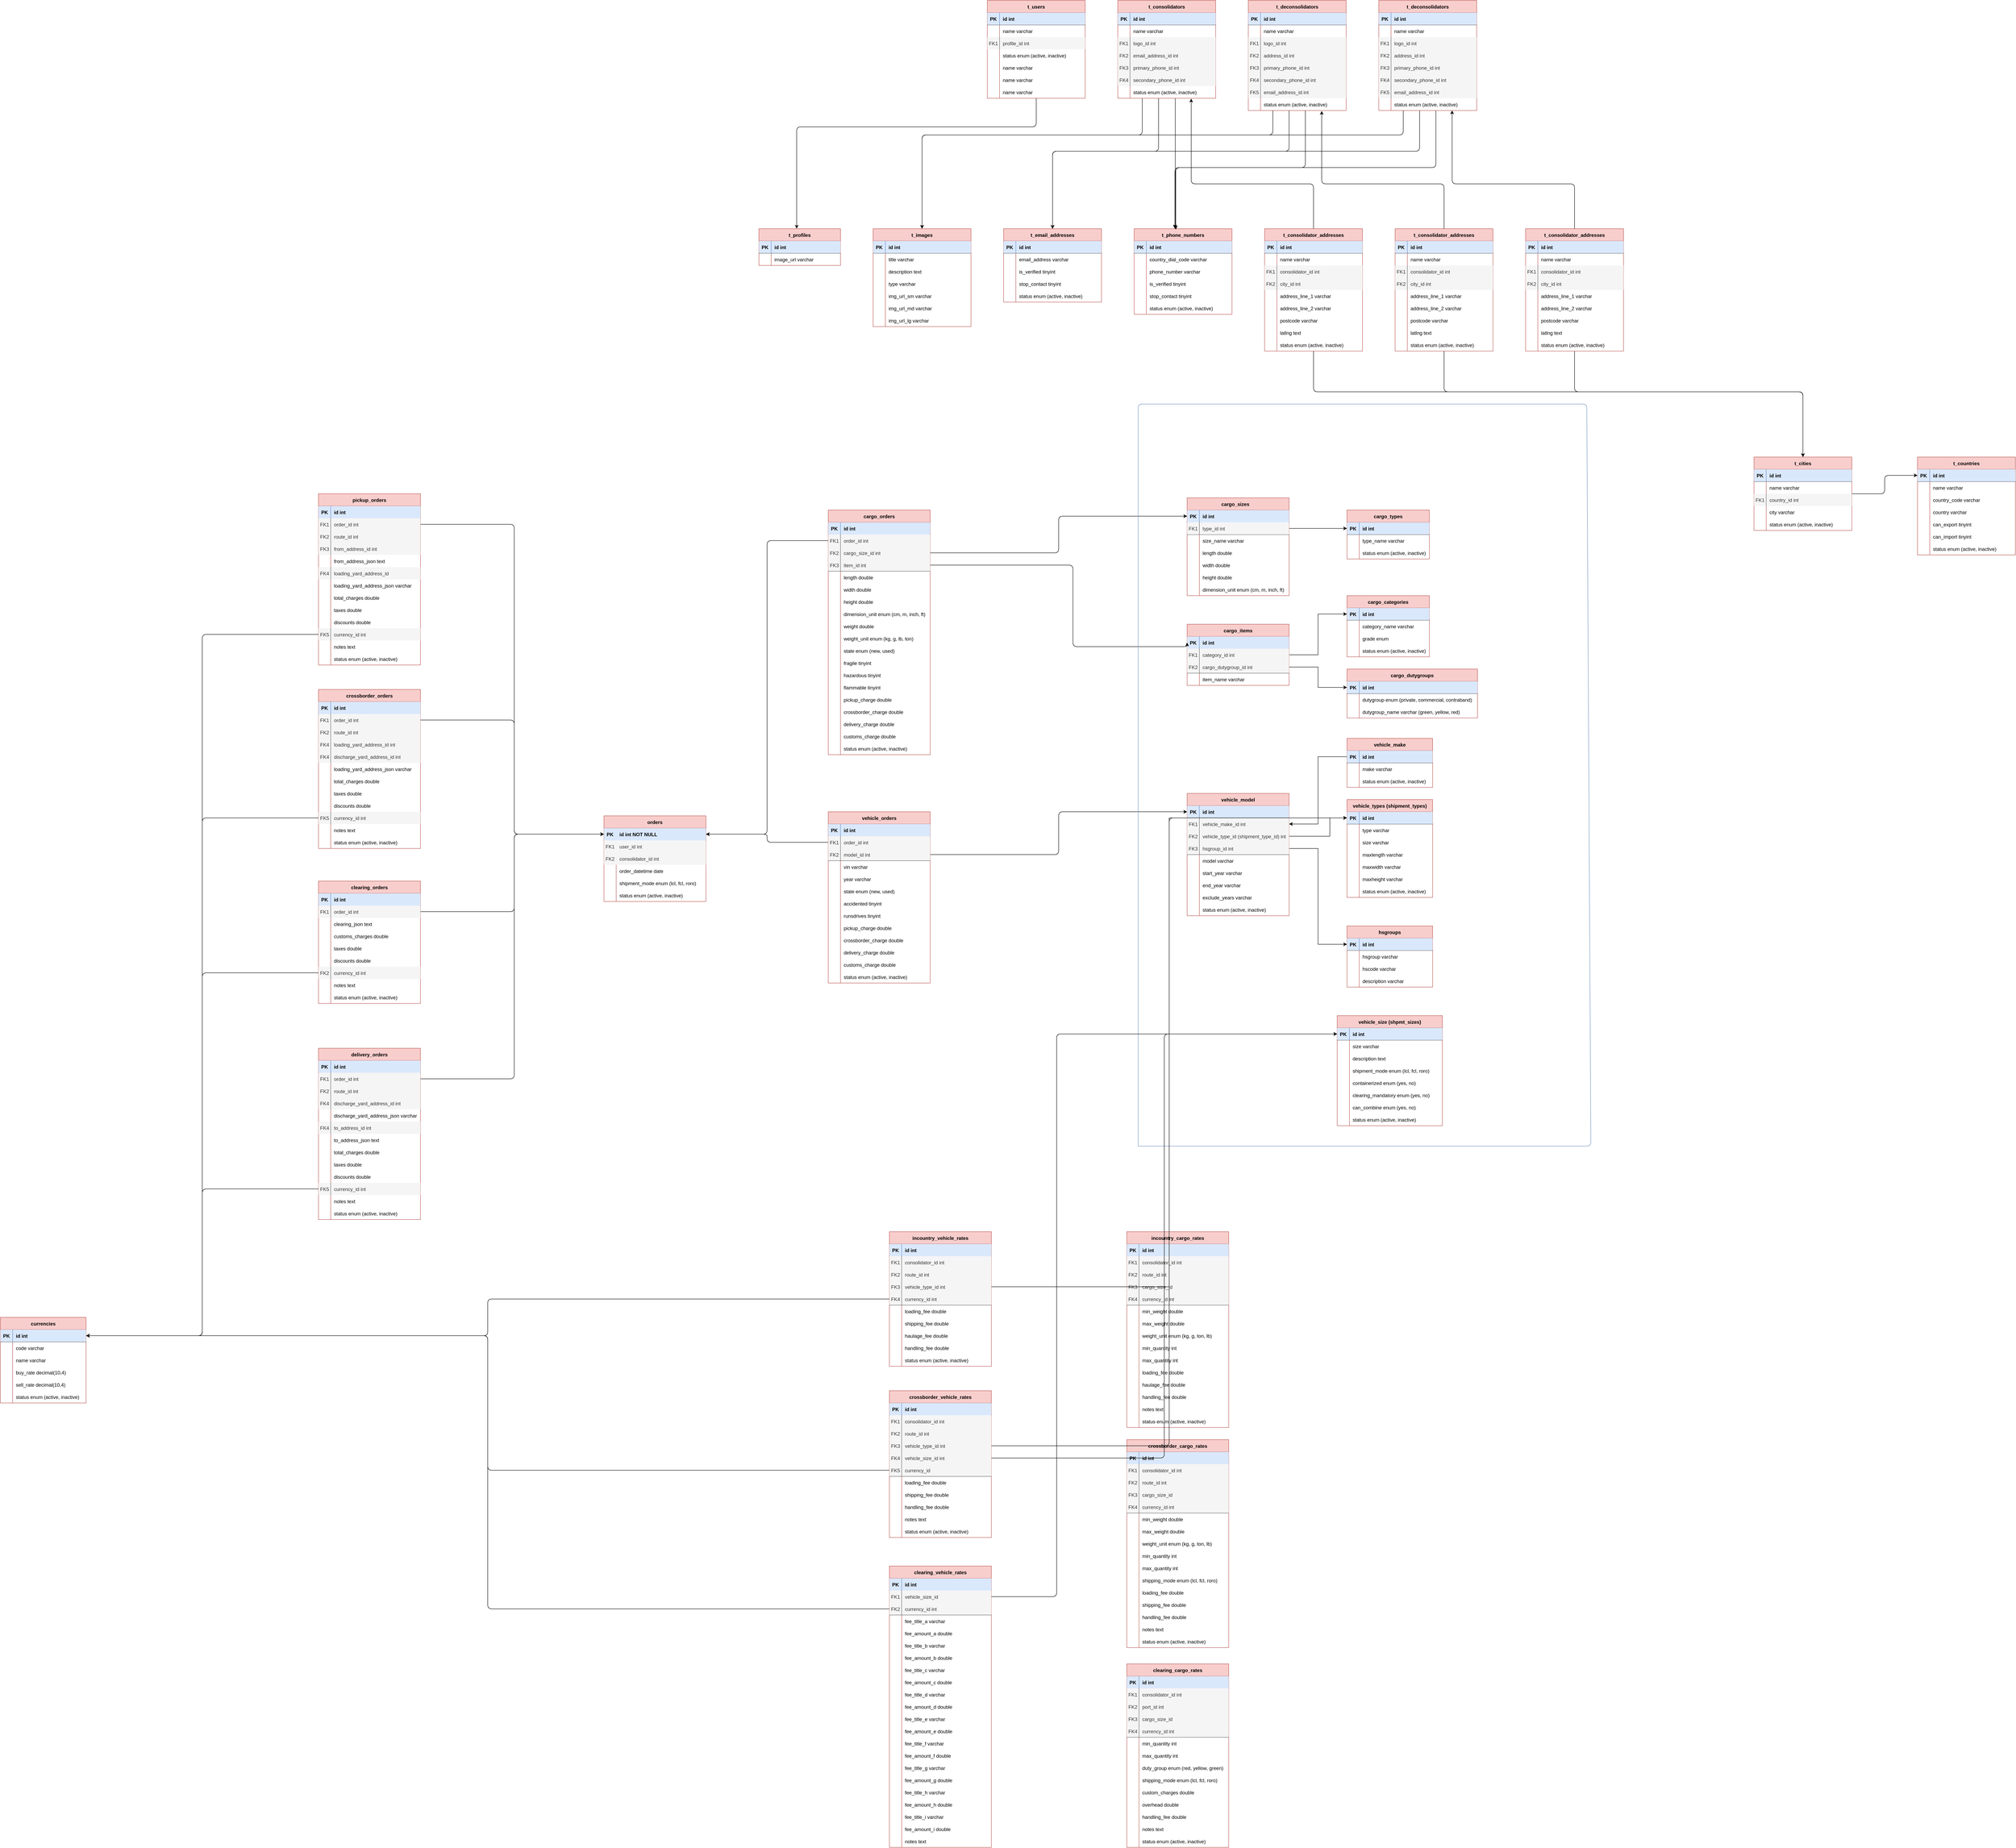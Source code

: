 <mxfile version="20.6.2" type="device"><diagram id="R2lEEEUBdFMjLlhIrx00" name="Page-1"><mxGraphModel dx="2993" dy="2965" grid="1" gridSize="10" guides="1" tooltips="1" connect="1" arrows="1" fold="1" page="1" pageScale="1" pageWidth="850" pageHeight="1100" math="0" shadow="0" extFonts="Permanent Marker^https://fonts.googleapis.com/css?family=Permanent+Marker"><root><mxCell id="0"/><mxCell id="1" parent="0"/><mxCell id="C-vyLk0tnHw3VtMMgP7b-2" value="orders" style="shape=table;startSize=30;container=1;collapsible=1;childLayout=tableLayout;fixedRows=1;rowLines=0;fontStyle=1;align=center;resizeLast=1;fillColor=#f8cecc;strokeColor=#b85450;" parent="1" vertex="1"><mxGeometry x="380" y="40" width="250" height="210" as="geometry"/></mxCell><mxCell id="C-vyLk0tnHw3VtMMgP7b-3" value="" style="shape=partialRectangle;collapsible=0;dropTarget=0;pointerEvents=0;fillColor=none;points=[[0,0.5],[1,0.5]];portConstraint=eastwest;top=0;left=0;right=0;bottom=1;" parent="C-vyLk0tnHw3VtMMgP7b-2" vertex="1"><mxGeometry y="30" width="250" height="30" as="geometry"/></mxCell><mxCell id="C-vyLk0tnHw3VtMMgP7b-4" value="PK" style="shape=partialRectangle;overflow=hidden;connectable=0;fillColor=#dae8fc;top=0;left=0;bottom=0;right=0;fontStyle=1;strokeColor=#6c8ebf;" parent="C-vyLk0tnHw3VtMMgP7b-3" vertex="1"><mxGeometry width="30" height="30" as="geometry"><mxRectangle width="30" height="30" as="alternateBounds"/></mxGeometry></mxCell><mxCell id="C-vyLk0tnHw3VtMMgP7b-5" value="id int NOT NULL " style="shape=partialRectangle;overflow=hidden;connectable=0;fillColor=#dae8fc;top=0;left=0;bottom=0;right=0;align=left;spacingLeft=6;fontStyle=1;strokeColor=#6c8ebf;" parent="C-vyLk0tnHw3VtMMgP7b-3" vertex="1"><mxGeometry x="30" width="220" height="30" as="geometry"><mxRectangle width="220" height="30" as="alternateBounds"/></mxGeometry></mxCell><mxCell id="C-vyLk0tnHw3VtMMgP7b-9" value="" style="shape=partialRectangle;collapsible=0;dropTarget=0;pointerEvents=0;fillColor=none;points=[[0,0.5],[1,0.5]];portConstraint=eastwest;top=0;left=0;right=0;bottom=0;" parent="C-vyLk0tnHw3VtMMgP7b-2" vertex="1"><mxGeometry y="60" width="250" height="30" as="geometry"/></mxCell><mxCell id="C-vyLk0tnHw3VtMMgP7b-10" value="FK1" style="shape=partialRectangle;overflow=hidden;connectable=0;fillColor=#f5f5f5;top=0;left=0;bottom=0;right=0;fontColor=#333333;strokeColor=#666666;" parent="C-vyLk0tnHw3VtMMgP7b-9" vertex="1"><mxGeometry width="30" height="30" as="geometry"><mxRectangle width="30" height="30" as="alternateBounds"/></mxGeometry></mxCell><mxCell id="C-vyLk0tnHw3VtMMgP7b-11" value="user_id int" style="shape=partialRectangle;overflow=hidden;connectable=0;fillColor=#f5f5f5;top=0;left=0;bottom=0;right=0;align=left;spacingLeft=6;fontColor=#333333;strokeColor=#666666;" parent="C-vyLk0tnHw3VtMMgP7b-9" vertex="1"><mxGeometry x="30" width="220" height="30" as="geometry"><mxRectangle width="220" height="30" as="alternateBounds"/></mxGeometry></mxCell><mxCell id="SVfTopbQGiyeRJOgjC6z-34" value="" style="shape=partialRectangle;collapsible=0;dropTarget=0;pointerEvents=0;fillColor=none;points=[[0,0.5],[1,0.5]];portConstraint=eastwest;top=0;left=0;right=0;bottom=0;" parent="C-vyLk0tnHw3VtMMgP7b-2" vertex="1"><mxGeometry y="90" width="250" height="30" as="geometry"/></mxCell><mxCell id="SVfTopbQGiyeRJOgjC6z-35" value="FK2" style="shape=partialRectangle;overflow=hidden;connectable=0;fillColor=#f5f5f5;top=0;left=0;bottom=0;right=0;fontColor=#333333;strokeColor=#666666;" parent="SVfTopbQGiyeRJOgjC6z-34" vertex="1"><mxGeometry width="30" height="30" as="geometry"><mxRectangle width="30" height="30" as="alternateBounds"/></mxGeometry></mxCell><mxCell id="SVfTopbQGiyeRJOgjC6z-36" value="consolidator_id int" style="shape=partialRectangle;overflow=hidden;connectable=0;fillColor=#f5f5f5;top=0;left=0;bottom=0;right=0;align=left;spacingLeft=6;fontColor=#333333;strokeColor=#666666;" parent="SVfTopbQGiyeRJOgjC6z-34" vertex="1"><mxGeometry x="30" width="220" height="30" as="geometry"><mxRectangle width="220" height="30" as="alternateBounds"/></mxGeometry></mxCell><mxCell id="SVfTopbQGiyeRJOgjC6z-31" value="" style="shape=partialRectangle;collapsible=0;dropTarget=0;pointerEvents=0;fillColor=none;points=[[0,0.5],[1,0.5]];portConstraint=eastwest;top=0;left=0;right=0;bottom=0;" parent="C-vyLk0tnHw3VtMMgP7b-2" vertex="1"><mxGeometry y="120" width="250" height="30" as="geometry"/></mxCell><mxCell id="SVfTopbQGiyeRJOgjC6z-32" value="" style="shape=partialRectangle;overflow=hidden;connectable=0;fillColor=none;top=0;left=0;bottom=0;right=0;" parent="SVfTopbQGiyeRJOgjC6z-31" vertex="1"><mxGeometry width="30" height="30" as="geometry"><mxRectangle width="30" height="30" as="alternateBounds"/></mxGeometry></mxCell><mxCell id="SVfTopbQGiyeRJOgjC6z-33" value="order_datetime date" style="shape=partialRectangle;overflow=hidden;connectable=0;fillColor=none;top=0;left=0;bottom=0;right=0;align=left;spacingLeft=6;" parent="SVfTopbQGiyeRJOgjC6z-31" vertex="1"><mxGeometry x="30" width="220" height="30" as="geometry"><mxRectangle width="220" height="30" as="alternateBounds"/></mxGeometry></mxCell><mxCell id="SVfTopbQGiyeRJOgjC6z-37" value="" style="shape=partialRectangle;collapsible=0;dropTarget=0;pointerEvents=0;fillColor=none;points=[[0,0.5],[1,0.5]];portConstraint=eastwest;top=0;left=0;right=0;bottom=0;" parent="C-vyLk0tnHw3VtMMgP7b-2" vertex="1"><mxGeometry y="150" width="250" height="30" as="geometry"/></mxCell><mxCell id="SVfTopbQGiyeRJOgjC6z-38" value="" style="shape=partialRectangle;overflow=hidden;connectable=0;fillColor=none;top=0;left=0;bottom=0;right=0;" parent="SVfTopbQGiyeRJOgjC6z-37" vertex="1"><mxGeometry width="30" height="30" as="geometry"><mxRectangle width="30" height="30" as="alternateBounds"/></mxGeometry></mxCell><mxCell id="SVfTopbQGiyeRJOgjC6z-39" value="shipment_mode enum (lcl, fcl, roro)" style="shape=partialRectangle;overflow=hidden;connectable=0;fillColor=none;top=0;left=0;bottom=0;right=0;align=left;spacingLeft=6;" parent="SVfTopbQGiyeRJOgjC6z-37" vertex="1"><mxGeometry x="30" width="220" height="30" as="geometry"><mxRectangle width="220" height="30" as="alternateBounds"/></mxGeometry></mxCell><mxCell id="SVfTopbQGiyeRJOgjC6z-41" value="" style="shape=partialRectangle;collapsible=0;dropTarget=0;pointerEvents=0;fillColor=none;points=[[0,0.5],[1,0.5]];portConstraint=eastwest;top=0;left=0;right=0;bottom=0;" parent="C-vyLk0tnHw3VtMMgP7b-2" vertex="1"><mxGeometry y="180" width="250" height="30" as="geometry"/></mxCell><mxCell id="SVfTopbQGiyeRJOgjC6z-42" value="" style="shape=partialRectangle;overflow=hidden;connectable=0;fillColor=none;top=0;left=0;bottom=0;right=0;" parent="SVfTopbQGiyeRJOgjC6z-41" vertex="1"><mxGeometry width="30" height="30" as="geometry"><mxRectangle width="30" height="30" as="alternateBounds"/></mxGeometry></mxCell><mxCell id="SVfTopbQGiyeRJOgjC6z-43" value="status enum (active, inactive)" style="shape=partialRectangle;overflow=hidden;connectable=0;fillColor=none;top=0;left=0;bottom=0;right=0;align=left;spacingLeft=6;" parent="SVfTopbQGiyeRJOgjC6z-41" vertex="1"><mxGeometry x="30" width="220" height="30" as="geometry"><mxRectangle width="220" height="30" as="alternateBounds"/></mxGeometry></mxCell><mxCell id="C-vyLk0tnHw3VtMMgP7b-13" value="vehicle_model" style="shape=table;startSize=30;container=1;collapsible=1;childLayout=tableLayout;fixedRows=1;rowLines=0;fontStyle=1;align=center;resizeLast=1;fillColor=#f8cecc;strokeColor=#b85450;" parent="1" vertex="1"><mxGeometry x="1810" y="-15" width="250" height="300" as="geometry"/></mxCell><mxCell id="C-vyLk0tnHw3VtMMgP7b-14" value="" style="shape=partialRectangle;collapsible=0;dropTarget=0;pointerEvents=0;fillColor=none;points=[[0,0.5],[1,0.5]];portConstraint=eastwest;top=0;left=0;right=0;bottom=1;" parent="C-vyLk0tnHw3VtMMgP7b-13" vertex="1"><mxGeometry y="30" width="250" height="30" as="geometry"/></mxCell><mxCell id="C-vyLk0tnHw3VtMMgP7b-15" value="PK" style="shape=partialRectangle;overflow=hidden;connectable=0;fillColor=#dae8fc;top=0;left=0;bottom=0;right=0;fontStyle=1;strokeColor=#6c8ebf;" parent="C-vyLk0tnHw3VtMMgP7b-14" vertex="1"><mxGeometry width="30" height="30" as="geometry"><mxRectangle width="30" height="30" as="alternateBounds"/></mxGeometry></mxCell><mxCell id="C-vyLk0tnHw3VtMMgP7b-16" value="id int" style="shape=partialRectangle;overflow=hidden;connectable=0;fillColor=#dae8fc;top=0;left=1;bottom=0;right=0;align=left;spacingLeft=6;fontStyle=1;strokeColor=#6c8ebf;" parent="C-vyLk0tnHw3VtMMgP7b-14" vertex="1"><mxGeometry x="30" width="220" height="30" as="geometry"><mxRectangle width="220" height="30" as="alternateBounds"/></mxGeometry></mxCell><mxCell id="C-vyLk0tnHw3VtMMgP7b-17" value="" style="shape=partialRectangle;collapsible=0;dropTarget=0;pointerEvents=0;fillColor=none;points=[[0,0.5],[1,0.5]];portConstraint=eastwest;top=0;left=0;right=0;bottom=0;" parent="C-vyLk0tnHw3VtMMgP7b-13" vertex="1"><mxGeometry y="60" width="250" height="30" as="geometry"/></mxCell><mxCell id="C-vyLk0tnHw3VtMMgP7b-18" value="FK1" style="shape=partialRectangle;overflow=hidden;connectable=0;fillColor=#f5f5f5;top=0;left=0;bottom=0;right=0;fontColor=#333333;strokeColor=#666666;" parent="C-vyLk0tnHw3VtMMgP7b-17" vertex="1"><mxGeometry width="30" height="30" as="geometry"><mxRectangle width="30" height="30" as="alternateBounds"/></mxGeometry></mxCell><mxCell id="C-vyLk0tnHw3VtMMgP7b-19" value="vehicle_make_id int" style="shape=partialRectangle;overflow=hidden;connectable=0;fillColor=#f5f5f5;top=0;left=1;bottom=0;right=0;align=left;spacingLeft=6;fontColor=#333333;strokeColor=#666666;" parent="C-vyLk0tnHw3VtMMgP7b-17" vertex="1"><mxGeometry x="30" width="220" height="30" as="geometry"><mxRectangle width="220" height="30" as="alternateBounds"/></mxGeometry></mxCell><mxCell id="SVfTopbQGiyeRJOgjC6z-161" value="" style="shape=partialRectangle;collapsible=0;dropTarget=0;pointerEvents=0;fillColor=none;points=[[0,0.5],[1,0.5]];portConstraint=eastwest;top=0;left=0;right=0;bottom=0;" parent="C-vyLk0tnHw3VtMMgP7b-13" vertex="1"><mxGeometry y="90" width="250" height="30" as="geometry"/></mxCell><mxCell id="SVfTopbQGiyeRJOgjC6z-162" value="FK2" style="shape=partialRectangle;overflow=hidden;connectable=0;fillColor=#f5f5f5;top=0;left=0;bottom=0;right=0;fontColor=#333333;strokeColor=#666666;" parent="SVfTopbQGiyeRJOgjC6z-161" vertex="1"><mxGeometry width="30" height="30" as="geometry"><mxRectangle width="30" height="30" as="alternateBounds"/></mxGeometry></mxCell><mxCell id="SVfTopbQGiyeRJOgjC6z-163" value="vehicle_type_id (shipment_type_id) int" style="shape=partialRectangle;overflow=hidden;connectable=0;fillColor=#f5f5f5;top=0;left=1;bottom=0;right=0;align=left;spacingLeft=6;fontColor=#333333;strokeColor=#666666;" parent="SVfTopbQGiyeRJOgjC6z-161" vertex="1"><mxGeometry x="30" width="220" height="30" as="geometry"><mxRectangle width="220" height="30" as="alternateBounds"/></mxGeometry></mxCell><mxCell id="SVfTopbQGiyeRJOgjC6z-164" value="" style="shape=partialRectangle;collapsible=0;dropTarget=0;pointerEvents=0;fillColor=none;points=[[0,0.5],[1,0.5]];portConstraint=eastwest;top=0;left=0;right=0;bottom=0;" parent="C-vyLk0tnHw3VtMMgP7b-13" vertex="1"><mxGeometry y="120" width="250" height="30" as="geometry"/></mxCell><mxCell id="SVfTopbQGiyeRJOgjC6z-165" value="FK3" style="shape=partialRectangle;overflow=hidden;connectable=0;fillColor=#f5f5f5;top=0;left=0;bottom=1;right=0;fontColor=#333333;strokeColor=#666666;" parent="SVfTopbQGiyeRJOgjC6z-164" vertex="1"><mxGeometry width="30" height="30" as="geometry"><mxRectangle width="30" height="30" as="alternateBounds"/></mxGeometry></mxCell><mxCell id="SVfTopbQGiyeRJOgjC6z-166" value="hsgroup_id int" style="shape=partialRectangle;overflow=hidden;connectable=0;fillColor=#f5f5f5;top=0;left=1;bottom=1;right=0;align=left;spacingLeft=6;fontColor=#333333;strokeColor=#666666;" parent="SVfTopbQGiyeRJOgjC6z-164" vertex="1"><mxGeometry x="30" width="220" height="30" as="geometry"><mxRectangle width="220" height="30" as="alternateBounds"/></mxGeometry></mxCell><mxCell id="C-vyLk0tnHw3VtMMgP7b-20" value="" style="shape=partialRectangle;collapsible=0;dropTarget=0;pointerEvents=0;fillColor=none;points=[[0,0.5],[1,0.5]];portConstraint=eastwest;top=0;left=0;right=0;bottom=0;" parent="C-vyLk0tnHw3VtMMgP7b-13" vertex="1"><mxGeometry y="150" width="250" height="30" as="geometry"/></mxCell><mxCell id="C-vyLk0tnHw3VtMMgP7b-21" value="" style="shape=partialRectangle;overflow=hidden;connectable=0;fillColor=none;top=0;left=0;bottom=0;right=0;" parent="C-vyLk0tnHw3VtMMgP7b-20" vertex="1"><mxGeometry width="30" height="30" as="geometry"><mxRectangle width="30" height="30" as="alternateBounds"/></mxGeometry></mxCell><mxCell id="C-vyLk0tnHw3VtMMgP7b-22" value="model varchar" style="shape=partialRectangle;overflow=hidden;connectable=0;fillColor=none;top=0;left=0;bottom=0;right=0;align=left;spacingLeft=6;" parent="C-vyLk0tnHw3VtMMgP7b-20" vertex="1"><mxGeometry x="30" width="220" height="30" as="geometry"><mxRectangle width="220" height="30" as="alternateBounds"/></mxGeometry></mxCell><mxCell id="SVfTopbQGiyeRJOgjC6z-152" value="" style="shape=partialRectangle;collapsible=0;dropTarget=0;pointerEvents=0;fillColor=none;points=[[0,0.5],[1,0.5]];portConstraint=eastwest;top=0;left=0;right=0;bottom=0;" parent="C-vyLk0tnHw3VtMMgP7b-13" vertex="1"><mxGeometry y="180" width="250" height="30" as="geometry"/></mxCell><mxCell id="SVfTopbQGiyeRJOgjC6z-153" value="" style="shape=partialRectangle;overflow=hidden;connectable=0;fillColor=none;top=0;left=0;bottom=0;right=0;" parent="SVfTopbQGiyeRJOgjC6z-152" vertex="1"><mxGeometry width="30" height="30" as="geometry"><mxRectangle width="30" height="30" as="alternateBounds"/></mxGeometry></mxCell><mxCell id="SVfTopbQGiyeRJOgjC6z-154" value="start_year varchar" style="shape=partialRectangle;overflow=hidden;connectable=0;fillColor=none;top=0;left=0;bottom=0;right=0;align=left;spacingLeft=6;" parent="SVfTopbQGiyeRJOgjC6z-152" vertex="1"><mxGeometry x="30" width="220" height="30" as="geometry"><mxRectangle width="220" height="30" as="alternateBounds"/></mxGeometry></mxCell><mxCell id="SVfTopbQGiyeRJOgjC6z-155" value="" style="shape=partialRectangle;collapsible=0;dropTarget=0;pointerEvents=0;fillColor=none;points=[[0,0.5],[1,0.5]];portConstraint=eastwest;top=0;left=0;right=0;bottom=0;" parent="C-vyLk0tnHw3VtMMgP7b-13" vertex="1"><mxGeometry y="210" width="250" height="30" as="geometry"/></mxCell><mxCell id="SVfTopbQGiyeRJOgjC6z-156" value="" style="shape=partialRectangle;overflow=hidden;connectable=0;fillColor=none;top=0;left=0;bottom=0;right=0;" parent="SVfTopbQGiyeRJOgjC6z-155" vertex="1"><mxGeometry width="30" height="30" as="geometry"><mxRectangle width="30" height="30" as="alternateBounds"/></mxGeometry></mxCell><mxCell id="SVfTopbQGiyeRJOgjC6z-157" value="end_year varchar" style="shape=partialRectangle;overflow=hidden;connectable=0;fillColor=none;top=0;left=0;bottom=0;right=0;align=left;spacingLeft=6;" parent="SVfTopbQGiyeRJOgjC6z-155" vertex="1"><mxGeometry x="30" width="220" height="30" as="geometry"><mxRectangle width="220" height="30" as="alternateBounds"/></mxGeometry></mxCell><mxCell id="SVfTopbQGiyeRJOgjC6z-158" value="" style="shape=partialRectangle;collapsible=0;dropTarget=0;pointerEvents=0;fillColor=none;points=[[0,0.5],[1,0.5]];portConstraint=eastwest;top=0;left=0;right=0;bottom=0;" parent="C-vyLk0tnHw3VtMMgP7b-13" vertex="1"><mxGeometry y="240" width="250" height="30" as="geometry"/></mxCell><mxCell id="SVfTopbQGiyeRJOgjC6z-159" value="" style="shape=partialRectangle;overflow=hidden;connectable=0;fillColor=none;top=0;left=0;bottom=0;right=0;" parent="SVfTopbQGiyeRJOgjC6z-158" vertex="1"><mxGeometry width="30" height="30" as="geometry"><mxRectangle width="30" height="30" as="alternateBounds"/></mxGeometry></mxCell><mxCell id="SVfTopbQGiyeRJOgjC6z-160" value="exclude_years varchar" style="shape=partialRectangle;overflow=hidden;connectable=0;fillColor=none;top=0;left=0;bottom=0;right=0;align=left;spacingLeft=6;" parent="SVfTopbQGiyeRJOgjC6z-158" vertex="1"><mxGeometry x="30" width="220" height="30" as="geometry"><mxRectangle width="220" height="30" as="alternateBounds"/></mxGeometry></mxCell><mxCell id="SVfTopbQGiyeRJOgjC6z-167" value="" style="shape=partialRectangle;collapsible=0;dropTarget=0;pointerEvents=0;fillColor=none;points=[[0,0.5],[1,0.5]];portConstraint=eastwest;top=0;left=0;right=0;bottom=0;" parent="C-vyLk0tnHw3VtMMgP7b-13" vertex="1"><mxGeometry y="270" width="250" height="30" as="geometry"/></mxCell><mxCell id="SVfTopbQGiyeRJOgjC6z-168" value="" style="shape=partialRectangle;overflow=hidden;connectable=0;fillColor=none;top=0;left=0;bottom=0;right=0;" parent="SVfTopbQGiyeRJOgjC6z-167" vertex="1"><mxGeometry width="30" height="30" as="geometry"><mxRectangle width="30" height="30" as="alternateBounds"/></mxGeometry></mxCell><mxCell id="SVfTopbQGiyeRJOgjC6z-169" value="status enum (active, inactive)" style="shape=partialRectangle;overflow=hidden;connectable=0;fillColor=none;top=0;left=0;bottom=0;right=0;align=left;spacingLeft=6;" parent="SVfTopbQGiyeRJOgjC6z-167" vertex="1"><mxGeometry x="30" width="220" height="30" as="geometry"><mxRectangle width="220" height="30" as="alternateBounds"/></mxGeometry></mxCell><mxCell id="SVfTopbQGiyeRJOgjC6z-88" value="vehicle_orders" style="shape=table;startSize=30;container=1;collapsible=1;childLayout=tableLayout;fixedRows=1;rowLines=0;fontStyle=1;align=center;resizeLast=1;fillColor=#f8cecc;strokeColor=#b85450;" parent="1" vertex="1"><mxGeometry x="930" y="30" width="250" height="420" as="geometry"><mxRectangle x="910" y="60" width="130" height="30" as="alternateBounds"/></mxGeometry></mxCell><mxCell id="SVfTopbQGiyeRJOgjC6z-89" value="" style="shape=partialRectangle;collapsible=0;dropTarget=0;pointerEvents=0;fillColor=none;points=[[0,0.5],[1,0.5]];portConstraint=eastwest;top=0;left=0;right=0;bottom=1;" parent="SVfTopbQGiyeRJOgjC6z-88" vertex="1"><mxGeometry y="30" width="250" height="30" as="geometry"/></mxCell><mxCell id="SVfTopbQGiyeRJOgjC6z-90" value="PK" style="shape=partialRectangle;overflow=hidden;connectable=0;fillColor=#dae8fc;top=0;left=0;bottom=0;right=0;fontStyle=1;strokeColor=#6c8ebf;" parent="SVfTopbQGiyeRJOgjC6z-89" vertex="1"><mxGeometry width="30" height="30" as="geometry"><mxRectangle width="30" height="30" as="alternateBounds"/></mxGeometry></mxCell><mxCell id="SVfTopbQGiyeRJOgjC6z-91" value="id int " style="shape=partialRectangle;overflow=hidden;connectable=0;fillColor=#dae8fc;top=0;left=1;bottom=0;right=0;align=left;spacingLeft=6;fontStyle=1;strokeColor=#6c8ebf;" parent="SVfTopbQGiyeRJOgjC6z-89" vertex="1"><mxGeometry x="30" width="220" height="30" as="geometry"><mxRectangle width="220" height="30" as="alternateBounds"/></mxGeometry></mxCell><mxCell id="SVfTopbQGiyeRJOgjC6z-92" value="" style="shape=partialRectangle;collapsible=0;dropTarget=0;pointerEvents=0;fillColor=none;points=[[0,0.5],[1,0.5]];portConstraint=eastwest;top=0;left=0;right=0;bottom=0;" parent="SVfTopbQGiyeRJOgjC6z-88" vertex="1"><mxGeometry y="60" width="250" height="30" as="geometry"/></mxCell><mxCell id="SVfTopbQGiyeRJOgjC6z-93" value="FK1" style="shape=partialRectangle;overflow=hidden;connectable=0;fillColor=#f5f5f5;top=0;left=0;bottom=0;right=0;fontColor=#333333;strokeColor=#666666;" parent="SVfTopbQGiyeRJOgjC6z-92" vertex="1"><mxGeometry width="30" height="30" as="geometry"><mxRectangle width="30" height="30" as="alternateBounds"/></mxGeometry></mxCell><mxCell id="SVfTopbQGiyeRJOgjC6z-94" value="order_id int" style="shape=partialRectangle;overflow=hidden;connectable=0;fillColor=#f5f5f5;top=0;left=1;bottom=0;right=0;align=left;spacingLeft=6;fontColor=#333333;strokeColor=#666666;" parent="SVfTopbQGiyeRJOgjC6z-92" vertex="1"><mxGeometry x="30" width="220" height="30" as="geometry"><mxRectangle width="220" height="30" as="alternateBounds"/></mxGeometry></mxCell><mxCell id="SVfTopbQGiyeRJOgjC6z-95" value="" style="shape=partialRectangle;collapsible=0;dropTarget=0;pointerEvents=0;fillColor=none;points=[[0,0.5],[1,0.5]];portConstraint=eastwest;top=0;left=0;right=0;bottom=0;" parent="SVfTopbQGiyeRJOgjC6z-88" vertex="1"><mxGeometry y="90" width="250" height="30" as="geometry"/></mxCell><mxCell id="SVfTopbQGiyeRJOgjC6z-96" value="FK2" style="shape=partialRectangle;overflow=hidden;connectable=0;fillColor=#f5f5f5;top=0;left=0;bottom=1;right=0;fontColor=#333333;strokeColor=#666666;" parent="SVfTopbQGiyeRJOgjC6z-95" vertex="1"><mxGeometry width="30" height="30" as="geometry"><mxRectangle width="30" height="30" as="alternateBounds"/></mxGeometry></mxCell><mxCell id="SVfTopbQGiyeRJOgjC6z-97" value="model_id int" style="shape=partialRectangle;overflow=hidden;connectable=0;fillColor=#f5f5f5;top=0;left=1;bottom=1;right=0;align=left;spacingLeft=6;fontColor=#333333;strokeColor=#666666;" parent="SVfTopbQGiyeRJOgjC6z-95" vertex="1"><mxGeometry x="30" width="220" height="30" as="geometry"><mxRectangle width="220" height="30" as="alternateBounds"/></mxGeometry></mxCell><mxCell id="SVfTopbQGiyeRJOgjC6z-98" value="" style="shape=partialRectangle;collapsible=0;dropTarget=0;pointerEvents=0;fillColor=none;points=[[0,0.5],[1,0.5]];portConstraint=eastwest;top=0;left=0;right=0;bottom=0;" parent="SVfTopbQGiyeRJOgjC6z-88" vertex="1"><mxGeometry y="120" width="250" height="30" as="geometry"/></mxCell><mxCell id="SVfTopbQGiyeRJOgjC6z-99" value="" style="shape=partialRectangle;overflow=hidden;connectable=0;fillColor=none;top=0;left=0;bottom=0;right=0;" parent="SVfTopbQGiyeRJOgjC6z-98" vertex="1"><mxGeometry width="30" height="30" as="geometry"><mxRectangle width="30" height="30" as="alternateBounds"/></mxGeometry></mxCell><mxCell id="SVfTopbQGiyeRJOgjC6z-100" value="vin varchar" style="shape=partialRectangle;overflow=hidden;connectable=0;fillColor=none;top=0;left=0;bottom=0;right=0;align=left;spacingLeft=6;" parent="SVfTopbQGiyeRJOgjC6z-98" vertex="1"><mxGeometry x="30" width="220" height="30" as="geometry"><mxRectangle width="220" height="30" as="alternateBounds"/></mxGeometry></mxCell><mxCell id="SVfTopbQGiyeRJOgjC6z-101" value="" style="shape=partialRectangle;collapsible=0;dropTarget=0;pointerEvents=0;fillColor=none;points=[[0,0.5],[1,0.5]];portConstraint=eastwest;top=0;left=0;right=0;bottom=0;" parent="SVfTopbQGiyeRJOgjC6z-88" vertex="1"><mxGeometry y="150" width="250" height="30" as="geometry"/></mxCell><mxCell id="SVfTopbQGiyeRJOgjC6z-102" value="" style="shape=partialRectangle;overflow=hidden;connectable=0;fillColor=none;top=0;left=0;bottom=0;right=0;" parent="SVfTopbQGiyeRJOgjC6z-101" vertex="1"><mxGeometry width="30" height="30" as="geometry"><mxRectangle width="30" height="30" as="alternateBounds"/></mxGeometry></mxCell><mxCell id="SVfTopbQGiyeRJOgjC6z-103" value="year varchar" style="shape=partialRectangle;overflow=hidden;connectable=0;fillColor=none;top=0;left=0;bottom=0;right=0;align=left;spacingLeft=6;" parent="SVfTopbQGiyeRJOgjC6z-101" vertex="1"><mxGeometry x="30" width="220" height="30" as="geometry"><mxRectangle width="220" height="30" as="alternateBounds"/></mxGeometry></mxCell><mxCell id="SVfTopbQGiyeRJOgjC6z-104" value="" style="shape=partialRectangle;collapsible=0;dropTarget=0;pointerEvents=0;fillColor=none;points=[[0,0.5],[1,0.5]];portConstraint=eastwest;top=0;left=0;right=0;bottom=0;" parent="SVfTopbQGiyeRJOgjC6z-88" vertex="1"><mxGeometry y="180" width="250" height="30" as="geometry"/></mxCell><mxCell id="SVfTopbQGiyeRJOgjC6z-105" value="" style="shape=partialRectangle;overflow=hidden;connectable=0;fillColor=none;top=0;left=0;bottom=0;right=0;" parent="SVfTopbQGiyeRJOgjC6z-104" vertex="1"><mxGeometry width="30" height="30" as="geometry"><mxRectangle width="30" height="30" as="alternateBounds"/></mxGeometry></mxCell><mxCell id="SVfTopbQGiyeRJOgjC6z-106" value="state enum (new, used)" style="shape=partialRectangle;overflow=hidden;connectable=0;fillColor=none;top=0;left=0;bottom=0;right=0;align=left;spacingLeft=6;" parent="SVfTopbQGiyeRJOgjC6z-104" vertex="1"><mxGeometry x="30" width="220" height="30" as="geometry"><mxRectangle width="220" height="30" as="alternateBounds"/></mxGeometry></mxCell><mxCell id="SVfTopbQGiyeRJOgjC6z-107" value="" style="shape=partialRectangle;collapsible=0;dropTarget=0;pointerEvents=0;fillColor=none;points=[[0,0.5],[1,0.5]];portConstraint=eastwest;top=0;left=0;right=0;bottom=0;" parent="SVfTopbQGiyeRJOgjC6z-88" vertex="1"><mxGeometry y="210" width="250" height="30" as="geometry"/></mxCell><mxCell id="SVfTopbQGiyeRJOgjC6z-108" value="" style="shape=partialRectangle;overflow=hidden;connectable=0;fillColor=none;top=0;left=0;bottom=0;right=0;" parent="SVfTopbQGiyeRJOgjC6z-107" vertex="1"><mxGeometry width="30" height="30" as="geometry"><mxRectangle width="30" height="30" as="alternateBounds"/></mxGeometry></mxCell><mxCell id="SVfTopbQGiyeRJOgjC6z-109" value="accidented tinyint" style="shape=partialRectangle;overflow=hidden;connectable=0;fillColor=none;top=0;left=0;bottom=0;right=0;align=left;spacingLeft=6;" parent="SVfTopbQGiyeRJOgjC6z-107" vertex="1"><mxGeometry x="30" width="220" height="30" as="geometry"><mxRectangle width="220" height="30" as="alternateBounds"/></mxGeometry></mxCell><mxCell id="SVfTopbQGiyeRJOgjC6z-134" value="" style="shape=partialRectangle;collapsible=0;dropTarget=0;pointerEvents=0;fillColor=none;points=[[0,0.5],[1,0.5]];portConstraint=eastwest;top=0;left=0;right=0;bottom=0;" parent="SVfTopbQGiyeRJOgjC6z-88" vertex="1"><mxGeometry y="240" width="250" height="30" as="geometry"/></mxCell><mxCell id="SVfTopbQGiyeRJOgjC6z-135" value="" style="shape=partialRectangle;overflow=hidden;connectable=0;fillColor=none;top=0;left=0;bottom=0;right=0;" parent="SVfTopbQGiyeRJOgjC6z-134" vertex="1"><mxGeometry width="30" height="30" as="geometry"><mxRectangle width="30" height="30" as="alternateBounds"/></mxGeometry></mxCell><mxCell id="SVfTopbQGiyeRJOgjC6z-136" value="runsdrives tinyint" style="shape=partialRectangle;overflow=hidden;connectable=0;fillColor=none;top=0;left=0;bottom=0;right=0;align=left;spacingLeft=6;" parent="SVfTopbQGiyeRJOgjC6z-134" vertex="1"><mxGeometry x="30" width="220" height="30" as="geometry"><mxRectangle width="220" height="30" as="alternateBounds"/></mxGeometry></mxCell><mxCell id="SVfTopbQGiyeRJOgjC6z-137" value="" style="shape=partialRectangle;collapsible=0;dropTarget=0;pointerEvents=0;fillColor=none;points=[[0,0.5],[1,0.5]];portConstraint=eastwest;top=0;left=0;right=0;bottom=0;" parent="SVfTopbQGiyeRJOgjC6z-88" vertex="1"><mxGeometry y="270" width="250" height="30" as="geometry"/></mxCell><mxCell id="SVfTopbQGiyeRJOgjC6z-138" value="" style="shape=partialRectangle;overflow=hidden;connectable=0;fillColor=none;top=0;left=0;bottom=0;right=0;" parent="SVfTopbQGiyeRJOgjC6z-137" vertex="1"><mxGeometry width="30" height="30" as="geometry"><mxRectangle width="30" height="30" as="alternateBounds"/></mxGeometry></mxCell><mxCell id="SVfTopbQGiyeRJOgjC6z-139" value="pickup_charge double" style="shape=partialRectangle;overflow=hidden;connectable=0;fillColor=none;top=0;left=0;bottom=0;right=0;align=left;spacingLeft=6;" parent="SVfTopbQGiyeRJOgjC6z-137" vertex="1"><mxGeometry x="30" width="220" height="30" as="geometry"><mxRectangle width="220" height="30" as="alternateBounds"/></mxGeometry></mxCell><mxCell id="SVfTopbQGiyeRJOgjC6z-140" value="" style="shape=partialRectangle;collapsible=0;dropTarget=0;pointerEvents=0;fillColor=none;points=[[0,0.5],[1,0.5]];portConstraint=eastwest;top=0;left=0;right=0;bottom=0;" parent="SVfTopbQGiyeRJOgjC6z-88" vertex="1"><mxGeometry y="300" width="250" height="30" as="geometry"/></mxCell><mxCell id="SVfTopbQGiyeRJOgjC6z-141" value="" style="shape=partialRectangle;overflow=hidden;connectable=0;fillColor=none;top=0;left=0;bottom=0;right=0;" parent="SVfTopbQGiyeRJOgjC6z-140" vertex="1"><mxGeometry width="30" height="30" as="geometry"><mxRectangle width="30" height="30" as="alternateBounds"/></mxGeometry></mxCell><mxCell id="SVfTopbQGiyeRJOgjC6z-142" value="crossborder_charge double" style="shape=partialRectangle;overflow=hidden;connectable=0;fillColor=none;top=0;left=0;bottom=0;right=0;align=left;spacingLeft=6;" parent="SVfTopbQGiyeRJOgjC6z-140" vertex="1"><mxGeometry x="30" width="220" height="30" as="geometry"><mxRectangle width="220" height="30" as="alternateBounds"/></mxGeometry></mxCell><mxCell id="SVfTopbQGiyeRJOgjC6z-143" value="" style="shape=partialRectangle;collapsible=0;dropTarget=0;pointerEvents=0;fillColor=none;points=[[0,0.5],[1,0.5]];portConstraint=eastwest;top=0;left=0;right=0;bottom=0;" parent="SVfTopbQGiyeRJOgjC6z-88" vertex="1"><mxGeometry y="330" width="250" height="30" as="geometry"/></mxCell><mxCell id="SVfTopbQGiyeRJOgjC6z-144" value="" style="shape=partialRectangle;overflow=hidden;connectable=0;fillColor=none;top=0;left=0;bottom=0;right=0;" parent="SVfTopbQGiyeRJOgjC6z-143" vertex="1"><mxGeometry width="30" height="30" as="geometry"><mxRectangle width="30" height="30" as="alternateBounds"/></mxGeometry></mxCell><mxCell id="SVfTopbQGiyeRJOgjC6z-145" value="delivery_charge double" style="shape=partialRectangle;overflow=hidden;connectable=0;fillColor=none;top=0;left=0;bottom=0;right=0;align=left;spacingLeft=6;" parent="SVfTopbQGiyeRJOgjC6z-143" vertex="1"><mxGeometry x="30" width="220" height="30" as="geometry"><mxRectangle width="220" height="30" as="alternateBounds"/></mxGeometry></mxCell><mxCell id="SVfTopbQGiyeRJOgjC6z-146" value="" style="shape=partialRectangle;collapsible=0;dropTarget=0;pointerEvents=0;fillColor=none;points=[[0,0.5],[1,0.5]];portConstraint=eastwest;top=0;left=0;right=0;bottom=0;" parent="SVfTopbQGiyeRJOgjC6z-88" vertex="1"><mxGeometry y="360" width="250" height="30" as="geometry"/></mxCell><mxCell id="SVfTopbQGiyeRJOgjC6z-147" value="" style="shape=partialRectangle;overflow=hidden;connectable=0;fillColor=none;top=0;left=0;bottom=0;right=0;" parent="SVfTopbQGiyeRJOgjC6z-146" vertex="1"><mxGeometry width="30" height="30" as="geometry"><mxRectangle width="30" height="30" as="alternateBounds"/></mxGeometry></mxCell><mxCell id="SVfTopbQGiyeRJOgjC6z-148" value="customs_charge double" style="shape=partialRectangle;overflow=hidden;connectable=0;fillColor=none;top=0;left=0;bottom=0;right=0;align=left;spacingLeft=6;" parent="SVfTopbQGiyeRJOgjC6z-146" vertex="1"><mxGeometry x="30" width="220" height="30" as="geometry"><mxRectangle width="220" height="30" as="alternateBounds"/></mxGeometry></mxCell><mxCell id="SVfTopbQGiyeRJOgjC6z-149" value="" style="shape=partialRectangle;collapsible=0;dropTarget=0;pointerEvents=0;fillColor=none;points=[[0,0.5],[1,0.5]];portConstraint=eastwest;top=0;left=0;right=0;bottom=0;" parent="SVfTopbQGiyeRJOgjC6z-88" vertex="1"><mxGeometry y="390" width="250" height="30" as="geometry"/></mxCell><mxCell id="SVfTopbQGiyeRJOgjC6z-150" value="" style="shape=partialRectangle;overflow=hidden;connectable=0;fillColor=none;top=0;left=0;bottom=0;right=0;" parent="SVfTopbQGiyeRJOgjC6z-149" vertex="1"><mxGeometry width="30" height="30" as="geometry"><mxRectangle width="30" height="30" as="alternateBounds"/></mxGeometry></mxCell><mxCell id="SVfTopbQGiyeRJOgjC6z-151" value="status enum (active, inactive)" style="shape=partialRectangle;overflow=hidden;connectable=0;fillColor=none;top=0;left=0;bottom=0;right=0;align=left;spacingLeft=6;" parent="SVfTopbQGiyeRJOgjC6z-149" vertex="1"><mxGeometry x="30" width="220" height="30" as="geometry"><mxRectangle width="220" height="30" as="alternateBounds"/></mxGeometry></mxCell><mxCell id="SVfTopbQGiyeRJOgjC6z-132" style="edgeStyle=orthogonalEdgeStyle;rounded=1;orthogonalLoop=1;jettySize=auto;html=1;exitX=0;exitY=0.5;exitDx=0;exitDy=0;entryX=1;entryY=0.5;entryDx=0;entryDy=0;fontFamily=Helvetica;fontSize=12;fontColor=default;" parent="1" source="SVfTopbQGiyeRJOgjC6z-92" target="C-vyLk0tnHw3VtMMgP7b-3" edge="1"><mxGeometry relative="1" as="geometry"/></mxCell><mxCell id="SVfTopbQGiyeRJOgjC6z-171" value="vehicle_types (shipment_types)" style="shape=table;startSize=30;container=1;collapsible=1;childLayout=tableLayout;fixedRows=1;rowLines=0;fontStyle=1;align=center;resizeLast=1;fillColor=#f8cecc;strokeColor=#b85450;" parent="1" vertex="1"><mxGeometry x="2202" width="210" height="240" as="geometry"/></mxCell><mxCell id="SVfTopbQGiyeRJOgjC6z-172" value="" style="shape=partialRectangle;collapsible=0;dropTarget=0;pointerEvents=0;fillColor=none;points=[[0,0.5],[1,0.5]];portConstraint=eastwest;top=0;left=0;right=0;bottom=1;" parent="SVfTopbQGiyeRJOgjC6z-171" vertex="1"><mxGeometry y="30" width="210" height="30" as="geometry"/></mxCell><mxCell id="SVfTopbQGiyeRJOgjC6z-173" value="PK" style="shape=partialRectangle;overflow=hidden;connectable=0;fillColor=#dae8fc;top=0;left=0;bottom=0;right=0;fontStyle=1;strokeColor=#6c8ebf;" parent="SVfTopbQGiyeRJOgjC6z-172" vertex="1"><mxGeometry width="30" height="30" as="geometry"><mxRectangle width="30" height="30" as="alternateBounds"/></mxGeometry></mxCell><mxCell id="SVfTopbQGiyeRJOgjC6z-174" value="id int" style="shape=partialRectangle;overflow=hidden;connectable=0;fillColor=#dae8fc;top=0;left=1;bottom=0;right=0;align=left;spacingLeft=6;fontStyle=1;strokeColor=#6c8ebf;" parent="SVfTopbQGiyeRJOgjC6z-172" vertex="1"><mxGeometry x="30" width="180" height="30" as="geometry"><mxRectangle width="180" height="30" as="alternateBounds"/></mxGeometry></mxCell><mxCell id="SVfTopbQGiyeRJOgjC6z-184" value="" style="shape=partialRectangle;collapsible=0;dropTarget=0;pointerEvents=0;fillColor=none;points=[[0,0.5],[1,0.5]];portConstraint=eastwest;top=0;left=0;right=0;bottom=0;" parent="SVfTopbQGiyeRJOgjC6z-171" vertex="1"><mxGeometry y="60" width="210" height="30" as="geometry"/></mxCell><mxCell id="SVfTopbQGiyeRJOgjC6z-185" value="" style="shape=partialRectangle;overflow=hidden;connectable=0;fillColor=none;top=0;left=0;bottom=0;right=0;" parent="SVfTopbQGiyeRJOgjC6z-184" vertex="1"><mxGeometry width="30" height="30" as="geometry"><mxRectangle width="30" height="30" as="alternateBounds"/></mxGeometry></mxCell><mxCell id="SVfTopbQGiyeRJOgjC6z-186" value="type varchar" style="shape=partialRectangle;overflow=hidden;connectable=0;fillColor=none;top=0;left=0;bottom=0;right=0;align=left;spacingLeft=6;" parent="SVfTopbQGiyeRJOgjC6z-184" vertex="1"><mxGeometry x="30" width="180" height="30" as="geometry"><mxRectangle width="180" height="30" as="alternateBounds"/></mxGeometry></mxCell><mxCell id="SVfTopbQGiyeRJOgjC6z-187" value="" style="shape=partialRectangle;collapsible=0;dropTarget=0;pointerEvents=0;fillColor=none;points=[[0,0.5],[1,0.5]];portConstraint=eastwest;top=0;left=0;right=0;bottom=0;" parent="SVfTopbQGiyeRJOgjC6z-171" vertex="1"><mxGeometry y="90" width="210" height="30" as="geometry"/></mxCell><mxCell id="SVfTopbQGiyeRJOgjC6z-188" value="" style="shape=partialRectangle;overflow=hidden;connectable=0;fillColor=none;top=0;left=0;bottom=0;right=0;" parent="SVfTopbQGiyeRJOgjC6z-187" vertex="1"><mxGeometry width="30" height="30" as="geometry"><mxRectangle width="30" height="30" as="alternateBounds"/></mxGeometry></mxCell><mxCell id="SVfTopbQGiyeRJOgjC6z-189" value="size varchar" style="shape=partialRectangle;overflow=hidden;connectable=0;fillColor=none;top=0;left=0;bottom=0;right=0;align=left;spacingLeft=6;" parent="SVfTopbQGiyeRJOgjC6z-187" vertex="1"><mxGeometry x="30" width="180" height="30" as="geometry"><mxRectangle width="180" height="30" as="alternateBounds"/></mxGeometry></mxCell><mxCell id="SVfTopbQGiyeRJOgjC6z-190" value="" style="shape=partialRectangle;collapsible=0;dropTarget=0;pointerEvents=0;fillColor=none;points=[[0,0.5],[1,0.5]];portConstraint=eastwest;top=0;left=0;right=0;bottom=0;" parent="SVfTopbQGiyeRJOgjC6z-171" vertex="1"><mxGeometry y="120" width="210" height="30" as="geometry"/></mxCell><mxCell id="SVfTopbQGiyeRJOgjC6z-191" value="" style="shape=partialRectangle;overflow=hidden;connectable=0;fillColor=none;top=0;left=0;bottom=0;right=0;" parent="SVfTopbQGiyeRJOgjC6z-190" vertex="1"><mxGeometry width="30" height="30" as="geometry"><mxRectangle width="30" height="30" as="alternateBounds"/></mxGeometry></mxCell><mxCell id="SVfTopbQGiyeRJOgjC6z-192" value="maxlength varchar" style="shape=partialRectangle;overflow=hidden;connectable=0;fillColor=none;top=0;left=0;bottom=0;right=0;align=left;spacingLeft=6;" parent="SVfTopbQGiyeRJOgjC6z-190" vertex="1"><mxGeometry x="30" width="180" height="30" as="geometry"><mxRectangle width="180" height="30" as="alternateBounds"/></mxGeometry></mxCell><mxCell id="SVfTopbQGiyeRJOgjC6z-193" value="" style="shape=partialRectangle;collapsible=0;dropTarget=0;pointerEvents=0;fillColor=none;points=[[0,0.5],[1,0.5]];portConstraint=eastwest;top=0;left=0;right=0;bottom=0;" parent="SVfTopbQGiyeRJOgjC6z-171" vertex="1"><mxGeometry y="150" width="210" height="30" as="geometry"/></mxCell><mxCell id="SVfTopbQGiyeRJOgjC6z-194" value="" style="shape=partialRectangle;overflow=hidden;connectable=0;fillColor=none;top=0;left=0;bottom=0;right=0;" parent="SVfTopbQGiyeRJOgjC6z-193" vertex="1"><mxGeometry width="30" height="30" as="geometry"><mxRectangle width="30" height="30" as="alternateBounds"/></mxGeometry></mxCell><mxCell id="SVfTopbQGiyeRJOgjC6z-195" value="maxwidth varchar" style="shape=partialRectangle;overflow=hidden;connectable=0;fillColor=none;top=0;left=0;bottom=0;right=0;align=left;spacingLeft=6;" parent="SVfTopbQGiyeRJOgjC6z-193" vertex="1"><mxGeometry x="30" width="180" height="30" as="geometry"><mxRectangle width="180" height="30" as="alternateBounds"/></mxGeometry></mxCell><mxCell id="SVfTopbQGiyeRJOgjC6z-196" value="" style="shape=partialRectangle;collapsible=0;dropTarget=0;pointerEvents=0;fillColor=none;points=[[0,0.5],[1,0.5]];portConstraint=eastwest;top=0;left=0;right=0;bottom=0;" parent="SVfTopbQGiyeRJOgjC6z-171" vertex="1"><mxGeometry y="180" width="210" height="30" as="geometry"/></mxCell><mxCell id="SVfTopbQGiyeRJOgjC6z-197" value="" style="shape=partialRectangle;overflow=hidden;connectable=0;fillColor=none;top=0;left=0;bottom=0;right=0;" parent="SVfTopbQGiyeRJOgjC6z-196" vertex="1"><mxGeometry width="30" height="30" as="geometry"><mxRectangle width="30" height="30" as="alternateBounds"/></mxGeometry></mxCell><mxCell id="SVfTopbQGiyeRJOgjC6z-198" value="maxheight varchar" style="shape=partialRectangle;overflow=hidden;connectable=0;fillColor=none;top=0;left=0;bottom=0;right=0;align=left;spacingLeft=6;" parent="SVfTopbQGiyeRJOgjC6z-196" vertex="1"><mxGeometry x="30" width="180" height="30" as="geometry"><mxRectangle width="180" height="30" as="alternateBounds"/></mxGeometry></mxCell><mxCell id="SVfTopbQGiyeRJOgjC6z-199" value="" style="shape=partialRectangle;collapsible=0;dropTarget=0;pointerEvents=0;fillColor=none;points=[[0,0.5],[1,0.5]];portConstraint=eastwest;top=0;left=0;right=0;bottom=0;" parent="SVfTopbQGiyeRJOgjC6z-171" vertex="1"><mxGeometry y="210" width="210" height="30" as="geometry"/></mxCell><mxCell id="SVfTopbQGiyeRJOgjC6z-200" value="" style="shape=partialRectangle;overflow=hidden;connectable=0;fillColor=none;top=0;left=0;bottom=0;right=0;" parent="SVfTopbQGiyeRJOgjC6z-199" vertex="1"><mxGeometry width="30" height="30" as="geometry"><mxRectangle width="30" height="30" as="alternateBounds"/></mxGeometry></mxCell><mxCell id="SVfTopbQGiyeRJOgjC6z-201" value="status enum (active, inactive)" style="shape=partialRectangle;overflow=hidden;connectable=0;fillColor=none;top=0;left=0;bottom=0;right=0;align=left;spacingLeft=6;" parent="SVfTopbQGiyeRJOgjC6z-199" vertex="1"><mxGeometry x="30" width="180" height="30" as="geometry"><mxRectangle width="180" height="30" as="alternateBounds"/></mxGeometry></mxCell><mxCell id="SVfTopbQGiyeRJOgjC6z-229" style="edgeStyle=orthogonalEdgeStyle;rounded=0;orthogonalLoop=1;jettySize=auto;html=1;exitX=1;exitY=0.5;exitDx=0;exitDy=0;entryX=0;entryY=0.5;entryDx=0;entryDy=0;fontFamily=Helvetica;fontSize=12;fontColor=default;" parent="1" source="SVfTopbQGiyeRJOgjC6z-161" target="SVfTopbQGiyeRJOgjC6z-172" edge="1"><mxGeometry relative="1" as="geometry"><Array as="points"><mxPoint x="2160" y="90"/><mxPoint x="2160" y="45"/></Array></mxGeometry></mxCell><mxCell id="SVfTopbQGiyeRJOgjC6z-231" style="edgeStyle=orthogonalEdgeStyle;rounded=1;orthogonalLoop=1;jettySize=auto;html=1;exitX=1;exitY=0.5;exitDx=0;exitDy=0;entryX=0;entryY=0.5;entryDx=0;entryDy=0;fontFamily=Helvetica;fontSize=12;fontColor=default;" parent="1" source="SVfTopbQGiyeRJOgjC6z-95" target="C-vyLk0tnHw3VtMMgP7b-14" edge="1"><mxGeometry relative="1" as="geometry"/></mxCell><mxCell id="SVfTopbQGiyeRJOgjC6z-232" value="hsgroups" style="shape=table;startSize=30;container=1;collapsible=1;childLayout=tableLayout;fixedRows=1;rowLines=0;fontStyle=1;align=center;resizeLast=1;fillColor=#f8cecc;strokeColor=#b85450;" parent="1" vertex="1"><mxGeometry x="2202" y="310" width="210" height="150" as="geometry"/></mxCell><mxCell id="SVfTopbQGiyeRJOgjC6z-233" value="" style="shape=partialRectangle;collapsible=0;dropTarget=0;pointerEvents=0;fillColor=none;points=[[0,0.5],[1,0.5]];portConstraint=eastwest;top=0;left=0;right=0;bottom=1;" parent="SVfTopbQGiyeRJOgjC6z-232" vertex="1"><mxGeometry y="30" width="210" height="30" as="geometry"/></mxCell><mxCell id="SVfTopbQGiyeRJOgjC6z-234" value="PK" style="shape=partialRectangle;overflow=hidden;connectable=0;fillColor=#dae8fc;top=0;left=0;bottom=0;right=0;fontStyle=1;strokeColor=#6c8ebf;" parent="SVfTopbQGiyeRJOgjC6z-233" vertex="1"><mxGeometry width="30" height="30" as="geometry"><mxRectangle width="30" height="30" as="alternateBounds"/></mxGeometry></mxCell><mxCell id="SVfTopbQGiyeRJOgjC6z-235" value="id int" style="shape=partialRectangle;overflow=hidden;connectable=0;fillColor=#dae8fc;top=0;left=1;bottom=0;right=0;align=left;spacingLeft=6;fontStyle=1;strokeColor=#6c8ebf;" parent="SVfTopbQGiyeRJOgjC6z-233" vertex="1"><mxGeometry x="30" width="180" height="30" as="geometry"><mxRectangle width="180" height="30" as="alternateBounds"/></mxGeometry></mxCell><mxCell id="SVfTopbQGiyeRJOgjC6z-236" value="" style="shape=partialRectangle;collapsible=0;dropTarget=0;pointerEvents=0;fillColor=none;points=[[0,0.5],[1,0.5]];portConstraint=eastwest;top=0;left=0;right=0;bottom=0;" parent="SVfTopbQGiyeRJOgjC6z-232" vertex="1"><mxGeometry y="60" width="210" height="30" as="geometry"/></mxCell><mxCell id="SVfTopbQGiyeRJOgjC6z-237" value="" style="shape=partialRectangle;overflow=hidden;connectable=0;fillColor=none;top=0;left=0;bottom=0;right=0;" parent="SVfTopbQGiyeRJOgjC6z-236" vertex="1"><mxGeometry width="30" height="30" as="geometry"><mxRectangle width="30" height="30" as="alternateBounds"/></mxGeometry></mxCell><mxCell id="SVfTopbQGiyeRJOgjC6z-238" value="hsgroup varchar" style="shape=partialRectangle;overflow=hidden;connectable=0;fillColor=none;top=0;left=0;bottom=0;right=0;align=left;spacingLeft=6;" parent="SVfTopbQGiyeRJOgjC6z-236" vertex="1"><mxGeometry x="30" width="180" height="30" as="geometry"><mxRectangle width="180" height="30" as="alternateBounds"/></mxGeometry></mxCell><mxCell id="SVfTopbQGiyeRJOgjC6z-239" value="" style="shape=partialRectangle;collapsible=0;dropTarget=0;pointerEvents=0;fillColor=none;points=[[0,0.5],[1,0.5]];portConstraint=eastwest;top=0;left=0;right=0;bottom=0;" parent="SVfTopbQGiyeRJOgjC6z-232" vertex="1"><mxGeometry y="90" width="210" height="30" as="geometry"/></mxCell><mxCell id="SVfTopbQGiyeRJOgjC6z-240" value="" style="shape=partialRectangle;overflow=hidden;connectable=0;fillColor=none;top=0;left=0;bottom=0;right=0;" parent="SVfTopbQGiyeRJOgjC6z-239" vertex="1"><mxGeometry width="30" height="30" as="geometry"><mxRectangle width="30" height="30" as="alternateBounds"/></mxGeometry></mxCell><mxCell id="SVfTopbQGiyeRJOgjC6z-241" value="hscode varchar" style="shape=partialRectangle;overflow=hidden;connectable=0;fillColor=none;top=0;left=0;bottom=0;right=0;align=left;spacingLeft=6;" parent="SVfTopbQGiyeRJOgjC6z-239" vertex="1"><mxGeometry x="30" width="180" height="30" as="geometry"><mxRectangle width="180" height="30" as="alternateBounds"/></mxGeometry></mxCell><mxCell id="SVfTopbQGiyeRJOgjC6z-242" value="" style="shape=partialRectangle;collapsible=0;dropTarget=0;pointerEvents=0;fillColor=none;points=[[0,0.5],[1,0.5]];portConstraint=eastwest;top=0;left=0;right=0;bottom=0;" parent="SVfTopbQGiyeRJOgjC6z-232" vertex="1"><mxGeometry y="120" width="210" height="30" as="geometry"/></mxCell><mxCell id="SVfTopbQGiyeRJOgjC6z-243" value="" style="shape=partialRectangle;overflow=hidden;connectable=0;fillColor=none;top=0;left=0;bottom=0;right=0;" parent="SVfTopbQGiyeRJOgjC6z-242" vertex="1"><mxGeometry width="30" height="30" as="geometry"><mxRectangle width="30" height="30" as="alternateBounds"/></mxGeometry></mxCell><mxCell id="SVfTopbQGiyeRJOgjC6z-244" value="description varchar" style="shape=partialRectangle;overflow=hidden;connectable=0;fillColor=none;top=0;left=0;bottom=0;right=0;align=left;spacingLeft=6;" parent="SVfTopbQGiyeRJOgjC6z-242" vertex="1"><mxGeometry x="30" width="180" height="30" as="geometry"><mxRectangle width="180" height="30" as="alternateBounds"/></mxGeometry></mxCell><mxCell id="SVfTopbQGiyeRJOgjC6z-257" style="edgeStyle=orthogonalEdgeStyle;rounded=0;orthogonalLoop=1;jettySize=auto;html=1;exitX=1;exitY=0.5;exitDx=0;exitDy=0;fontFamily=Helvetica;fontSize=12;fontColor=default;" parent="SVfTopbQGiyeRJOgjC6z-232" source="SVfTopbQGiyeRJOgjC6z-233" target="SVfTopbQGiyeRJOgjC6z-233" edge="1"><mxGeometry relative="1" as="geometry"/></mxCell><mxCell id="SVfTopbQGiyeRJOgjC6z-245" style="edgeStyle=orthogonalEdgeStyle;rounded=0;orthogonalLoop=1;jettySize=auto;html=1;exitX=1;exitY=0.5;exitDx=0;exitDy=0;entryX=0;entryY=0.5;entryDx=0;entryDy=0;fontFamily=Helvetica;fontSize=12;fontColor=default;" parent="1" source="SVfTopbQGiyeRJOgjC6z-164" target="SVfTopbQGiyeRJOgjC6z-233" edge="1"><mxGeometry relative="1" as="geometry"/></mxCell><mxCell id="SVfTopbQGiyeRJOgjC6z-246" value="vehicle_make" style="shape=table;startSize=30;container=1;collapsible=1;childLayout=tableLayout;fixedRows=1;rowLines=0;fontStyle=1;align=center;resizeLast=1;fillColor=#f8cecc;strokeColor=#b85450;" parent="1" vertex="1"><mxGeometry x="2202" y="-150" width="210" height="120" as="geometry"/></mxCell><mxCell id="SVfTopbQGiyeRJOgjC6z-247" value="" style="shape=partialRectangle;collapsible=0;dropTarget=0;pointerEvents=0;fillColor=none;points=[[0,0.5],[1,0.5]];portConstraint=eastwest;top=0;left=0;right=0;bottom=1;" parent="SVfTopbQGiyeRJOgjC6z-246" vertex="1"><mxGeometry y="30" width="210" height="30" as="geometry"/></mxCell><mxCell id="SVfTopbQGiyeRJOgjC6z-248" value="PK" style="shape=partialRectangle;overflow=hidden;connectable=0;fillColor=#dae8fc;top=0;left=0;bottom=0;right=0;fontStyle=1;strokeColor=#6c8ebf;" parent="SVfTopbQGiyeRJOgjC6z-247" vertex="1"><mxGeometry width="30" height="30" as="geometry"><mxRectangle width="30" height="30" as="alternateBounds"/></mxGeometry></mxCell><mxCell id="SVfTopbQGiyeRJOgjC6z-249" value="id int" style="shape=partialRectangle;overflow=hidden;connectable=0;fillColor=#dae8fc;top=0;left=1;bottom=0;right=0;align=left;spacingLeft=6;fontStyle=1;strokeColor=#6c8ebf;" parent="SVfTopbQGiyeRJOgjC6z-247" vertex="1"><mxGeometry x="30" width="180" height="30" as="geometry"><mxRectangle width="180" height="30" as="alternateBounds"/></mxGeometry></mxCell><mxCell id="SVfTopbQGiyeRJOgjC6z-250" value="" style="shape=partialRectangle;collapsible=0;dropTarget=0;pointerEvents=0;fillColor=none;points=[[0,0.5],[1,0.5]];portConstraint=eastwest;top=0;left=0;right=0;bottom=0;" parent="SVfTopbQGiyeRJOgjC6z-246" vertex="1"><mxGeometry y="60" width="210" height="30" as="geometry"/></mxCell><mxCell id="SVfTopbQGiyeRJOgjC6z-251" value="" style="shape=partialRectangle;overflow=hidden;connectable=0;fillColor=none;top=0;left=0;bottom=0;right=0;" parent="SVfTopbQGiyeRJOgjC6z-250" vertex="1"><mxGeometry width="30" height="30" as="geometry"><mxRectangle width="30" height="30" as="alternateBounds"/></mxGeometry></mxCell><mxCell id="SVfTopbQGiyeRJOgjC6z-252" value="make varchar" style="shape=partialRectangle;overflow=hidden;connectable=0;fillColor=none;top=0;left=0;bottom=0;right=0;align=left;spacingLeft=6;" parent="SVfTopbQGiyeRJOgjC6z-250" vertex="1"><mxGeometry x="30" width="180" height="30" as="geometry"><mxRectangle width="180" height="30" as="alternateBounds"/></mxGeometry></mxCell><mxCell id="SVfTopbQGiyeRJOgjC6z-253" value="" style="shape=partialRectangle;collapsible=0;dropTarget=0;pointerEvents=0;fillColor=none;points=[[0,0.5],[1,0.5]];portConstraint=eastwest;top=0;left=0;right=0;bottom=0;" parent="SVfTopbQGiyeRJOgjC6z-246" vertex="1"><mxGeometry y="90" width="210" height="30" as="geometry"/></mxCell><mxCell id="SVfTopbQGiyeRJOgjC6z-254" value="" style="shape=partialRectangle;overflow=hidden;connectable=0;fillColor=none;top=0;left=0;bottom=0;right=0;" parent="SVfTopbQGiyeRJOgjC6z-253" vertex="1"><mxGeometry width="30" height="30" as="geometry"><mxRectangle width="30" height="30" as="alternateBounds"/></mxGeometry></mxCell><mxCell id="SVfTopbQGiyeRJOgjC6z-255" value="status enum (active, inactive)" style="shape=partialRectangle;overflow=hidden;connectable=0;fillColor=none;top=0;left=0;bottom=0;right=0;align=left;spacingLeft=6;" parent="SVfTopbQGiyeRJOgjC6z-253" vertex="1"><mxGeometry x="30" width="180" height="30" as="geometry"><mxRectangle width="180" height="30" as="alternateBounds"/></mxGeometry></mxCell><mxCell id="SVfTopbQGiyeRJOgjC6z-256" style="edgeStyle=orthogonalEdgeStyle;rounded=0;orthogonalLoop=1;jettySize=auto;html=1;exitX=0;exitY=0.5;exitDx=0;exitDy=0;entryX=1;entryY=0.5;entryDx=0;entryDy=0;fontFamily=Helvetica;fontSize=12;fontColor=default;" parent="1" source="SVfTopbQGiyeRJOgjC6z-247" target="C-vyLk0tnHw3VtMMgP7b-17" edge="1"><mxGeometry relative="1" as="geometry"/></mxCell><mxCell id="SVfTopbQGiyeRJOgjC6z-258" value="cargo_items" style="shape=table;startSize=30;container=1;collapsible=1;childLayout=tableLayout;fixedRows=1;rowLines=0;fontStyle=1;align=center;resizeLast=1;fillColor=#f8cecc;strokeColor=#b85450;" parent="1" vertex="1"><mxGeometry x="1810" y="-430" width="250" height="150" as="geometry"/></mxCell><mxCell id="SVfTopbQGiyeRJOgjC6z-259" value="" style="shape=partialRectangle;collapsible=0;dropTarget=0;pointerEvents=0;fillColor=none;points=[[0,0.5],[1,0.5]];portConstraint=eastwest;top=0;left=0;right=0;bottom=1;" parent="SVfTopbQGiyeRJOgjC6z-258" vertex="1"><mxGeometry y="30" width="250" height="30" as="geometry"/></mxCell><mxCell id="SVfTopbQGiyeRJOgjC6z-260" value="PK" style="shape=partialRectangle;overflow=hidden;connectable=0;fillColor=#dae8fc;top=0;left=0;bottom=0;right=0;fontStyle=1;strokeColor=#6c8ebf;" parent="SVfTopbQGiyeRJOgjC6z-259" vertex="1"><mxGeometry width="30" height="30" as="geometry"><mxRectangle width="30" height="30" as="alternateBounds"/></mxGeometry></mxCell><mxCell id="SVfTopbQGiyeRJOgjC6z-261" value="id int" style="shape=partialRectangle;overflow=hidden;connectable=0;fillColor=#dae8fc;top=0;left=1;bottom=0;right=0;align=left;spacingLeft=6;fontStyle=1;strokeColor=#6c8ebf;" parent="SVfTopbQGiyeRJOgjC6z-259" vertex="1"><mxGeometry x="30" width="220" height="30" as="geometry"><mxRectangle width="220" height="30" as="alternateBounds"/></mxGeometry></mxCell><mxCell id="SVfTopbQGiyeRJOgjC6z-262" value="" style="shape=partialRectangle;collapsible=0;dropTarget=0;pointerEvents=0;fillColor=none;points=[[0,0.5],[1,0.5]];portConstraint=eastwest;top=0;left=0;right=0;bottom=0;" parent="SVfTopbQGiyeRJOgjC6z-258" vertex="1"><mxGeometry y="60" width="250" height="30" as="geometry"/></mxCell><mxCell id="SVfTopbQGiyeRJOgjC6z-263" value="FK1" style="shape=partialRectangle;overflow=hidden;connectable=0;fillColor=#f5f5f5;top=0;left=0;bottom=0;right=0;fontColor=#333333;strokeColor=#666666;" parent="SVfTopbQGiyeRJOgjC6z-262" vertex="1"><mxGeometry width="30" height="30" as="geometry"><mxRectangle width="30" height="30" as="alternateBounds"/></mxGeometry></mxCell><mxCell id="SVfTopbQGiyeRJOgjC6z-264" value="category_id int" style="shape=partialRectangle;overflow=hidden;connectable=0;fillColor=#f5f5f5;top=0;left=1;bottom=0;right=0;align=left;spacingLeft=6;fontColor=#333333;strokeColor=#666666;" parent="SVfTopbQGiyeRJOgjC6z-262" vertex="1"><mxGeometry x="30" width="220" height="30" as="geometry"><mxRectangle width="220" height="30" as="alternateBounds"/></mxGeometry></mxCell><mxCell id="SVfTopbQGiyeRJOgjC6z-265" value="" style="shape=partialRectangle;collapsible=0;dropTarget=0;pointerEvents=0;fillColor=none;points=[[0,0.5],[1,0.5]];portConstraint=eastwest;top=0;left=0;right=0;bottom=0;" parent="SVfTopbQGiyeRJOgjC6z-258" vertex="1"><mxGeometry y="90" width="250" height="30" as="geometry"/></mxCell><mxCell id="SVfTopbQGiyeRJOgjC6z-266" value="FK2" style="shape=partialRectangle;overflow=hidden;connectable=0;fillColor=#f5f5f5;top=0;left=0;bottom=1;right=0;fontColor=#333333;strokeColor=#666666;" parent="SVfTopbQGiyeRJOgjC6z-265" vertex="1"><mxGeometry width="30" height="30" as="geometry"><mxRectangle width="30" height="30" as="alternateBounds"/></mxGeometry></mxCell><mxCell id="SVfTopbQGiyeRJOgjC6z-267" value="cargo_dutygroup_id int" style="shape=partialRectangle;overflow=hidden;connectable=0;fillColor=#f5f5f5;top=0;left=1;bottom=1;right=0;align=left;spacingLeft=6;fontColor=#333333;strokeColor=#666666;" parent="SVfTopbQGiyeRJOgjC6z-265" vertex="1"><mxGeometry x="30" width="220" height="30" as="geometry"><mxRectangle width="220" height="30" as="alternateBounds"/></mxGeometry></mxCell><mxCell id="SVfTopbQGiyeRJOgjC6z-268" value="" style="shape=partialRectangle;collapsible=0;dropTarget=0;pointerEvents=0;fillColor=none;points=[[0,0.5],[1,0.5]];portConstraint=eastwest;top=0;left=0;right=0;bottom=0;" parent="SVfTopbQGiyeRJOgjC6z-258" vertex="1"><mxGeometry y="120" width="250" height="30" as="geometry"/></mxCell><mxCell id="SVfTopbQGiyeRJOgjC6z-269" value="" style="shape=partialRectangle;overflow=hidden;connectable=0;fillColor=none;top=0;left=0;bottom=0;right=0;" parent="SVfTopbQGiyeRJOgjC6z-268" vertex="1"><mxGeometry width="30" height="30" as="geometry"><mxRectangle width="30" height="30" as="alternateBounds"/></mxGeometry></mxCell><mxCell id="SVfTopbQGiyeRJOgjC6z-270" value="item_name varchar" style="shape=partialRectangle;overflow=hidden;connectable=0;fillColor=none;top=0;left=0;bottom=0;right=0;align=left;spacingLeft=6;" parent="SVfTopbQGiyeRJOgjC6z-268" vertex="1"><mxGeometry x="30" width="220" height="30" as="geometry"><mxRectangle width="220" height="30" as="alternateBounds"/></mxGeometry></mxCell><mxCell id="SVfTopbQGiyeRJOgjC6z-271" style="edgeStyle=orthogonalEdgeStyle;rounded=0;orthogonalLoop=1;jettySize=auto;html=1;exitX=1;exitY=0.5;exitDx=0;exitDy=0;fontFamily=Helvetica;fontSize=12;fontColor=default;" parent="SVfTopbQGiyeRJOgjC6z-258" source="SVfTopbQGiyeRJOgjC6z-259" target="SVfTopbQGiyeRJOgjC6z-259" edge="1"><mxGeometry relative="1" as="geometry"/></mxCell><mxCell id="SVfTopbQGiyeRJOgjC6z-275" value="cargo_categories" style="shape=table;startSize=30;container=1;collapsible=1;childLayout=tableLayout;fixedRows=1;rowLines=0;fontStyle=1;align=center;resizeLast=1;fillColor=#f8cecc;strokeColor=#b85450;" parent="1" vertex="1"><mxGeometry x="2202" y="-500" width="202" height="150" as="geometry"/></mxCell><mxCell id="SVfTopbQGiyeRJOgjC6z-276" value="" style="shape=partialRectangle;collapsible=0;dropTarget=0;pointerEvents=0;fillColor=none;points=[[0,0.5],[1,0.5]];portConstraint=eastwest;top=0;left=0;right=0;bottom=1;" parent="SVfTopbQGiyeRJOgjC6z-275" vertex="1"><mxGeometry y="30" width="202" height="30" as="geometry"/></mxCell><mxCell id="SVfTopbQGiyeRJOgjC6z-277" value="PK" style="shape=partialRectangle;overflow=hidden;connectable=0;fillColor=#dae8fc;top=0;left=0;bottom=0;right=0;fontStyle=1;strokeColor=#6c8ebf;" parent="SVfTopbQGiyeRJOgjC6z-276" vertex="1"><mxGeometry width="30" height="30" as="geometry"><mxRectangle width="30" height="30" as="alternateBounds"/></mxGeometry></mxCell><mxCell id="SVfTopbQGiyeRJOgjC6z-278" value="id int" style="shape=partialRectangle;overflow=hidden;connectable=0;fillColor=#dae8fc;top=0;left=1;bottom=0;right=0;align=left;spacingLeft=6;fontStyle=1;strokeColor=#6c8ebf;" parent="SVfTopbQGiyeRJOgjC6z-276" vertex="1"><mxGeometry x="30" width="172" height="30" as="geometry"><mxRectangle width="172" height="30" as="alternateBounds"/></mxGeometry></mxCell><mxCell id="SVfTopbQGiyeRJOgjC6z-279" value="" style="shape=partialRectangle;collapsible=0;dropTarget=0;pointerEvents=0;fillColor=none;points=[[0,0.5],[1,0.5]];portConstraint=eastwest;top=0;left=0;right=0;bottom=0;" parent="SVfTopbQGiyeRJOgjC6z-275" vertex="1"><mxGeometry y="60" width="202" height="30" as="geometry"/></mxCell><mxCell id="SVfTopbQGiyeRJOgjC6z-280" value="" style="shape=partialRectangle;overflow=hidden;connectable=0;fillColor=none;top=0;left=0;bottom=0;right=0;" parent="SVfTopbQGiyeRJOgjC6z-279" vertex="1"><mxGeometry width="30" height="30" as="geometry"><mxRectangle width="30" height="30" as="alternateBounds"/></mxGeometry></mxCell><mxCell id="SVfTopbQGiyeRJOgjC6z-281" value="category_name varchar" style="shape=partialRectangle;overflow=hidden;connectable=0;fillColor=none;top=0;left=0;bottom=0;right=0;align=left;spacingLeft=6;" parent="SVfTopbQGiyeRJOgjC6z-279" vertex="1"><mxGeometry x="30" width="172" height="30" as="geometry"><mxRectangle width="172" height="30" as="alternateBounds"/></mxGeometry></mxCell><mxCell id="SVfTopbQGiyeRJOgjC6z-282" value="" style="shape=partialRectangle;collapsible=0;dropTarget=0;pointerEvents=0;fillColor=none;points=[[0,0.5],[1,0.5]];portConstraint=eastwest;top=0;left=0;right=0;bottom=0;" parent="SVfTopbQGiyeRJOgjC6z-275" vertex="1"><mxGeometry y="90" width="202" height="30" as="geometry"/></mxCell><mxCell id="SVfTopbQGiyeRJOgjC6z-283" value="" style="shape=partialRectangle;overflow=hidden;connectable=0;fillColor=none;top=0;left=0;bottom=0;right=0;" parent="SVfTopbQGiyeRJOgjC6z-282" vertex="1"><mxGeometry width="30" height="30" as="geometry"><mxRectangle width="30" height="30" as="alternateBounds"/></mxGeometry></mxCell><mxCell id="SVfTopbQGiyeRJOgjC6z-284" value="grade enum" style="shape=partialRectangle;overflow=hidden;connectable=0;fillColor=none;top=0;left=0;bottom=0;right=0;align=left;spacingLeft=6;" parent="SVfTopbQGiyeRJOgjC6z-282" vertex="1"><mxGeometry x="30" width="172" height="30" as="geometry"><mxRectangle width="172" height="30" as="alternateBounds"/></mxGeometry></mxCell><mxCell id="SVfTopbQGiyeRJOgjC6z-295" value="" style="shape=partialRectangle;collapsible=0;dropTarget=0;pointerEvents=0;fillColor=none;points=[[0,0.5],[1,0.5]];portConstraint=eastwest;top=0;left=0;right=0;bottom=0;" parent="SVfTopbQGiyeRJOgjC6z-275" vertex="1"><mxGeometry y="120" width="202" height="30" as="geometry"/></mxCell><mxCell id="SVfTopbQGiyeRJOgjC6z-296" value="" style="shape=partialRectangle;overflow=hidden;connectable=0;fillColor=none;top=0;left=0;bottom=0;right=0;" parent="SVfTopbQGiyeRJOgjC6z-295" vertex="1"><mxGeometry width="30" height="30" as="geometry"><mxRectangle width="30" height="30" as="alternateBounds"/></mxGeometry></mxCell><mxCell id="SVfTopbQGiyeRJOgjC6z-297" value="status enum (active, inactive)" style="shape=partialRectangle;overflow=hidden;connectable=0;fillColor=none;top=0;left=0;bottom=0;right=0;align=left;spacingLeft=6;" parent="SVfTopbQGiyeRJOgjC6z-295" vertex="1"><mxGeometry x="30" width="172" height="30" as="geometry"><mxRectangle width="172" height="30" as="alternateBounds"/></mxGeometry></mxCell><mxCell id="SVfTopbQGiyeRJOgjC6z-285" value="cargo_dutygroups" style="shape=table;startSize=30;container=1;collapsible=1;childLayout=tableLayout;fixedRows=1;rowLines=0;fontStyle=1;align=center;resizeLast=1;fillColor=#f8cecc;strokeColor=#b85450;" parent="1" vertex="1"><mxGeometry x="2202" y="-320" width="320" height="120" as="geometry"/></mxCell><mxCell id="SVfTopbQGiyeRJOgjC6z-286" value="" style="shape=partialRectangle;collapsible=0;dropTarget=0;pointerEvents=0;fillColor=none;points=[[0,0.5],[1,0.5]];portConstraint=eastwest;top=0;left=0;right=0;bottom=1;" parent="SVfTopbQGiyeRJOgjC6z-285" vertex="1"><mxGeometry y="30" width="320" height="30" as="geometry"/></mxCell><mxCell id="SVfTopbQGiyeRJOgjC6z-287" value="PK" style="shape=partialRectangle;overflow=hidden;connectable=0;fillColor=#dae8fc;top=0;left=0;bottom=0;right=0;fontStyle=1;strokeColor=#6c8ebf;" parent="SVfTopbQGiyeRJOgjC6z-286" vertex="1"><mxGeometry width="30" height="30" as="geometry"><mxRectangle width="30" height="30" as="alternateBounds"/></mxGeometry></mxCell><mxCell id="SVfTopbQGiyeRJOgjC6z-288" value="id int" style="shape=partialRectangle;overflow=hidden;connectable=0;fillColor=#dae8fc;top=0;left=1;bottom=0;right=0;align=left;spacingLeft=6;fontStyle=1;strokeColor=#6c8ebf;" parent="SVfTopbQGiyeRJOgjC6z-286" vertex="1"><mxGeometry x="30" width="290" height="30" as="geometry"><mxRectangle width="290" height="30" as="alternateBounds"/></mxGeometry></mxCell><mxCell id="SVfTopbQGiyeRJOgjC6z-289" value="" style="shape=partialRectangle;collapsible=0;dropTarget=0;pointerEvents=0;fillColor=none;points=[[0,0.5],[1,0.5]];portConstraint=eastwest;top=0;left=0;right=0;bottom=0;" parent="SVfTopbQGiyeRJOgjC6z-285" vertex="1"><mxGeometry y="60" width="320" height="30" as="geometry"/></mxCell><mxCell id="SVfTopbQGiyeRJOgjC6z-290" value="" style="shape=partialRectangle;overflow=hidden;connectable=0;fillColor=none;top=0;left=0;bottom=0;right=0;" parent="SVfTopbQGiyeRJOgjC6z-289" vertex="1"><mxGeometry width="30" height="30" as="geometry"><mxRectangle width="30" height="30" as="alternateBounds"/></mxGeometry></mxCell><mxCell id="SVfTopbQGiyeRJOgjC6z-291" value="dutygroup enum (private, commercial, contraband)" style="shape=partialRectangle;overflow=hidden;connectable=0;fillColor=none;top=0;left=0;bottom=0;right=0;align=left;spacingLeft=6;" parent="SVfTopbQGiyeRJOgjC6z-289" vertex="1"><mxGeometry x="30" width="290" height="30" as="geometry"><mxRectangle width="290" height="30" as="alternateBounds"/></mxGeometry></mxCell><mxCell id="SVfTopbQGiyeRJOgjC6z-292" value="" style="shape=partialRectangle;collapsible=0;dropTarget=0;pointerEvents=0;fillColor=none;points=[[0,0.5],[1,0.5]];portConstraint=eastwest;top=0;left=0;right=0;bottom=0;" parent="SVfTopbQGiyeRJOgjC6z-285" vertex="1"><mxGeometry y="90" width="320" height="30" as="geometry"/></mxCell><mxCell id="SVfTopbQGiyeRJOgjC6z-293" value="" style="shape=partialRectangle;overflow=hidden;connectable=0;fillColor=none;top=0;left=0;bottom=0;right=0;" parent="SVfTopbQGiyeRJOgjC6z-292" vertex="1"><mxGeometry width="30" height="30" as="geometry"><mxRectangle width="30" height="30" as="alternateBounds"/></mxGeometry></mxCell><mxCell id="SVfTopbQGiyeRJOgjC6z-294" value="dutygroup_name varchar (green, yellow, red)" style="shape=partialRectangle;overflow=hidden;connectable=0;fillColor=none;top=0;left=0;bottom=0;right=0;align=left;spacingLeft=6;" parent="SVfTopbQGiyeRJOgjC6z-292" vertex="1"><mxGeometry x="30" width="290" height="30" as="geometry"><mxRectangle width="290" height="30" as="alternateBounds"/></mxGeometry></mxCell><mxCell id="SVfTopbQGiyeRJOgjC6z-298" style="edgeStyle=orthogonalEdgeStyle;rounded=0;orthogonalLoop=1;jettySize=auto;html=1;exitX=1;exitY=0.5;exitDx=0;exitDy=0;entryX=0;entryY=0.5;entryDx=0;entryDy=0;fontFamily=Helvetica;fontSize=12;fontColor=default;" parent="1" source="SVfTopbQGiyeRJOgjC6z-265" target="SVfTopbQGiyeRJOgjC6z-286" edge="1"><mxGeometry relative="1" as="geometry"/></mxCell><mxCell id="SVfTopbQGiyeRJOgjC6z-299" style="edgeStyle=orthogonalEdgeStyle;rounded=0;orthogonalLoop=1;jettySize=auto;html=1;exitX=1;exitY=0.5;exitDx=0;exitDy=0;entryX=0;entryY=0.5;entryDx=0;entryDy=0;fontFamily=Helvetica;fontSize=12;fontColor=default;" parent="1" source="SVfTopbQGiyeRJOgjC6z-262" target="SVfTopbQGiyeRJOgjC6z-276" edge="1"><mxGeometry relative="1" as="geometry"/></mxCell><mxCell id="SVfTopbQGiyeRJOgjC6z-300" value="cargo_sizes    " style="shape=table;startSize=30;container=1;collapsible=1;childLayout=tableLayout;fixedRows=1;rowLines=0;fontStyle=1;align=center;resizeLast=1;fillColor=#f8cecc;strokeColor=#b85450;" parent="1" vertex="1"><mxGeometry x="1810" y="-740" width="250" height="240" as="geometry"/></mxCell><mxCell id="SVfTopbQGiyeRJOgjC6z-301" value="" style="shape=partialRectangle;collapsible=0;dropTarget=0;pointerEvents=0;fillColor=none;points=[[0,0.5],[1,0.5]];portConstraint=eastwest;top=0;left=0;right=0;bottom=1;" parent="SVfTopbQGiyeRJOgjC6z-300" vertex="1"><mxGeometry y="30" width="250" height="30" as="geometry"/></mxCell><mxCell id="SVfTopbQGiyeRJOgjC6z-302" value="PK" style="shape=partialRectangle;overflow=hidden;connectable=0;fillColor=#dae8fc;top=0;left=0;bottom=0;right=0;fontStyle=1;strokeColor=#6c8ebf;" parent="SVfTopbQGiyeRJOgjC6z-301" vertex="1"><mxGeometry width="30" height="30" as="geometry"><mxRectangle width="30" height="30" as="alternateBounds"/></mxGeometry></mxCell><mxCell id="SVfTopbQGiyeRJOgjC6z-303" value="id int" style="shape=partialRectangle;overflow=hidden;connectable=0;fillColor=#dae8fc;top=0;left=1;bottom=0;right=0;align=left;spacingLeft=6;fontStyle=1;strokeColor=#6c8ebf;" parent="SVfTopbQGiyeRJOgjC6z-301" vertex="1"><mxGeometry x="30" width="220" height="30" as="geometry"><mxRectangle width="220" height="30" as="alternateBounds"/></mxGeometry></mxCell><mxCell id="SVfTopbQGiyeRJOgjC6z-304" value="" style="shape=partialRectangle;collapsible=0;dropTarget=0;pointerEvents=0;fillColor=none;points=[[0,0.5],[1,0.5]];portConstraint=eastwest;top=0;left=0;right=0;bottom=1;" parent="SVfTopbQGiyeRJOgjC6z-300" vertex="1"><mxGeometry y="60" width="250" height="30" as="geometry"/></mxCell><mxCell id="SVfTopbQGiyeRJOgjC6z-305" value="FK1" style="shape=partialRectangle;overflow=hidden;connectable=0;fillColor=#f5f5f5;top=0;left=0;bottom=0;right=0;fontColor=#333333;strokeColor=#666666;" parent="SVfTopbQGiyeRJOgjC6z-304" vertex="1"><mxGeometry width="30" height="30" as="geometry"><mxRectangle width="30" height="30" as="alternateBounds"/></mxGeometry></mxCell><mxCell id="SVfTopbQGiyeRJOgjC6z-306" value="type_id int" style="shape=partialRectangle;overflow=hidden;connectable=0;fillColor=#f5f5f5;top=0;left=1;bottom=0;right=0;align=left;spacingLeft=6;fontColor=#333333;strokeColor=#666666;" parent="SVfTopbQGiyeRJOgjC6z-304" vertex="1"><mxGeometry x="30" width="220" height="30" as="geometry"><mxRectangle width="220" height="30" as="alternateBounds"/></mxGeometry></mxCell><mxCell id="SVfTopbQGiyeRJOgjC6z-307" value="" style="shape=partialRectangle;collapsible=0;dropTarget=0;pointerEvents=0;fillColor=none;points=[[0,0.5],[1,0.5]];portConstraint=eastwest;top=0;left=0;right=0;bottom=0;" parent="SVfTopbQGiyeRJOgjC6z-300" vertex="1"><mxGeometry y="90" width="250" height="30" as="geometry"/></mxCell><mxCell id="SVfTopbQGiyeRJOgjC6z-308" value="" style="shape=partialRectangle;overflow=hidden;connectable=0;fillColor=none;top=0;left=0;bottom=0;right=0;" parent="SVfTopbQGiyeRJOgjC6z-307" vertex="1"><mxGeometry width="30" height="30" as="geometry"><mxRectangle width="30" height="30" as="alternateBounds"/></mxGeometry></mxCell><mxCell id="SVfTopbQGiyeRJOgjC6z-309" value="size_name varchar" style="shape=partialRectangle;overflow=hidden;connectable=0;fillColor=none;top=0;left=0;bottom=0;right=0;align=left;spacingLeft=6;" parent="SVfTopbQGiyeRJOgjC6z-307" vertex="1"><mxGeometry x="30" width="220" height="30" as="geometry"><mxRectangle width="220" height="30" as="alternateBounds"/></mxGeometry></mxCell><mxCell id="SVfTopbQGiyeRJOgjC6z-310" value="" style="shape=partialRectangle;collapsible=0;dropTarget=0;pointerEvents=0;fillColor=none;points=[[0,0.5],[1,0.5]];portConstraint=eastwest;top=0;left=0;right=0;bottom=0;" parent="SVfTopbQGiyeRJOgjC6z-300" vertex="1"><mxGeometry y="120" width="250" height="30" as="geometry"/></mxCell><mxCell id="SVfTopbQGiyeRJOgjC6z-311" value="" style="shape=partialRectangle;overflow=hidden;connectable=0;fillColor=none;top=0;left=0;bottom=0;right=0;" parent="SVfTopbQGiyeRJOgjC6z-310" vertex="1"><mxGeometry width="30" height="30" as="geometry"><mxRectangle width="30" height="30" as="alternateBounds"/></mxGeometry></mxCell><mxCell id="SVfTopbQGiyeRJOgjC6z-312" value="length double" style="shape=partialRectangle;overflow=hidden;connectable=0;fillColor=none;top=0;left=0;bottom=0;right=0;align=left;spacingLeft=6;" parent="SVfTopbQGiyeRJOgjC6z-310" vertex="1"><mxGeometry x="30" width="220" height="30" as="geometry"><mxRectangle width="220" height="30" as="alternateBounds"/></mxGeometry></mxCell><mxCell id="SVfTopbQGiyeRJOgjC6z-313" value="" style="shape=partialRectangle;collapsible=0;dropTarget=0;pointerEvents=0;fillColor=none;points=[[0,0.5],[1,0.5]];portConstraint=eastwest;top=0;left=0;right=0;bottom=0;" parent="SVfTopbQGiyeRJOgjC6z-300" vertex="1"><mxGeometry y="150" width="250" height="30" as="geometry"/></mxCell><mxCell id="SVfTopbQGiyeRJOgjC6z-314" value="" style="shape=partialRectangle;overflow=hidden;connectable=0;fillColor=none;top=0;left=0;bottom=0;right=0;" parent="SVfTopbQGiyeRJOgjC6z-313" vertex="1"><mxGeometry width="30" height="30" as="geometry"><mxRectangle width="30" height="30" as="alternateBounds"/></mxGeometry></mxCell><mxCell id="SVfTopbQGiyeRJOgjC6z-315" value="width double" style="shape=partialRectangle;overflow=hidden;connectable=0;fillColor=none;top=0;left=0;bottom=0;right=0;align=left;spacingLeft=6;" parent="SVfTopbQGiyeRJOgjC6z-313" vertex="1"><mxGeometry x="30" width="220" height="30" as="geometry"><mxRectangle width="220" height="30" as="alternateBounds"/></mxGeometry></mxCell><mxCell id="SVfTopbQGiyeRJOgjC6z-316" value="" style="shape=partialRectangle;collapsible=0;dropTarget=0;pointerEvents=0;fillColor=none;points=[[0,0.5],[1,0.5]];portConstraint=eastwest;top=0;left=0;right=0;bottom=0;" parent="SVfTopbQGiyeRJOgjC6z-300" vertex="1"><mxGeometry y="180" width="250" height="30" as="geometry"/></mxCell><mxCell id="SVfTopbQGiyeRJOgjC6z-317" value="" style="shape=partialRectangle;overflow=hidden;connectable=0;fillColor=none;top=0;left=0;bottom=0;right=0;" parent="SVfTopbQGiyeRJOgjC6z-316" vertex="1"><mxGeometry width="30" height="30" as="geometry"><mxRectangle width="30" height="30" as="alternateBounds"/></mxGeometry></mxCell><mxCell id="SVfTopbQGiyeRJOgjC6z-318" value="height double" style="shape=partialRectangle;overflow=hidden;connectable=0;fillColor=none;top=0;left=0;bottom=0;right=0;align=left;spacingLeft=6;" parent="SVfTopbQGiyeRJOgjC6z-316" vertex="1"><mxGeometry x="30" width="220" height="30" as="geometry"><mxRectangle width="220" height="30" as="alternateBounds"/></mxGeometry></mxCell><mxCell id="SVfTopbQGiyeRJOgjC6z-319" value="" style="shape=partialRectangle;collapsible=0;dropTarget=0;pointerEvents=0;fillColor=none;points=[[0,0.5],[1,0.5]];portConstraint=eastwest;top=0;left=0;right=0;bottom=0;" parent="SVfTopbQGiyeRJOgjC6z-300" vertex="1"><mxGeometry y="210" width="250" height="30" as="geometry"/></mxCell><mxCell id="SVfTopbQGiyeRJOgjC6z-320" value="" style="shape=partialRectangle;overflow=hidden;connectable=0;fillColor=none;top=0;left=0;bottom=0;right=0;" parent="SVfTopbQGiyeRJOgjC6z-319" vertex="1"><mxGeometry width="30" height="30" as="geometry"><mxRectangle width="30" height="30" as="alternateBounds"/></mxGeometry></mxCell><mxCell id="SVfTopbQGiyeRJOgjC6z-321" value="dimension_unit enum (cm, m, inch, ft)" style="shape=partialRectangle;overflow=hidden;connectable=0;fillColor=none;top=0;left=0;bottom=0;right=0;align=left;spacingLeft=6;" parent="SVfTopbQGiyeRJOgjC6z-319" vertex="1"><mxGeometry x="30" width="220" height="30" as="geometry"><mxRectangle width="220" height="30" as="alternateBounds"/></mxGeometry></mxCell><mxCell id="SVfTopbQGiyeRJOgjC6z-325" value="cargo_types" style="shape=table;startSize=30;container=1;collapsible=1;childLayout=tableLayout;fixedRows=1;rowLines=0;fontStyle=1;align=center;resizeLast=1;fillColor=#f8cecc;strokeColor=#b85450;" parent="1" vertex="1"><mxGeometry x="2202" y="-710" width="202" height="120" as="geometry"/></mxCell><mxCell id="SVfTopbQGiyeRJOgjC6z-326" value="" style="shape=partialRectangle;collapsible=0;dropTarget=0;pointerEvents=0;fillColor=none;points=[[0,0.5],[1,0.5]];portConstraint=eastwest;top=0;left=0;right=0;bottom=1;" parent="SVfTopbQGiyeRJOgjC6z-325" vertex="1"><mxGeometry y="30" width="202" height="30" as="geometry"/></mxCell><mxCell id="SVfTopbQGiyeRJOgjC6z-327" value="PK" style="shape=partialRectangle;overflow=hidden;connectable=0;fillColor=#dae8fc;top=0;left=0;bottom=0;right=0;fontStyle=1;strokeColor=#6c8ebf;" parent="SVfTopbQGiyeRJOgjC6z-326" vertex="1"><mxGeometry width="30" height="30" as="geometry"><mxRectangle width="30" height="30" as="alternateBounds"/></mxGeometry></mxCell><mxCell id="SVfTopbQGiyeRJOgjC6z-328" value="id int" style="shape=partialRectangle;overflow=hidden;connectable=0;fillColor=#dae8fc;top=0;left=1;bottom=0;right=0;align=left;spacingLeft=6;fontStyle=1;strokeColor=#6c8ebf;" parent="SVfTopbQGiyeRJOgjC6z-326" vertex="1"><mxGeometry x="30" width="172" height="30" as="geometry"><mxRectangle width="172" height="30" as="alternateBounds"/></mxGeometry></mxCell><mxCell id="SVfTopbQGiyeRJOgjC6z-329" value="" style="shape=partialRectangle;collapsible=0;dropTarget=0;pointerEvents=0;fillColor=none;points=[[0,0.5],[1,0.5]];portConstraint=eastwest;top=0;left=0;right=0;bottom=0;" parent="SVfTopbQGiyeRJOgjC6z-325" vertex="1"><mxGeometry y="60" width="202" height="30" as="geometry"/></mxCell><mxCell id="SVfTopbQGiyeRJOgjC6z-330" value="" style="shape=partialRectangle;overflow=hidden;connectable=0;fillColor=none;top=0;left=0;bottom=0;right=0;" parent="SVfTopbQGiyeRJOgjC6z-329" vertex="1"><mxGeometry width="30" height="30" as="geometry"><mxRectangle width="30" height="30" as="alternateBounds"/></mxGeometry></mxCell><mxCell id="SVfTopbQGiyeRJOgjC6z-331" value="type_name varchar" style="shape=partialRectangle;overflow=hidden;connectable=0;fillColor=none;top=0;left=0;bottom=0;right=0;align=left;spacingLeft=6;" parent="SVfTopbQGiyeRJOgjC6z-329" vertex="1"><mxGeometry x="30" width="172" height="30" as="geometry"><mxRectangle width="172" height="30" as="alternateBounds"/></mxGeometry></mxCell><mxCell id="SVfTopbQGiyeRJOgjC6z-335" value="" style="shape=partialRectangle;collapsible=0;dropTarget=0;pointerEvents=0;fillColor=none;points=[[0,0.5],[1,0.5]];portConstraint=eastwest;top=0;left=0;right=0;bottom=0;" parent="SVfTopbQGiyeRJOgjC6z-325" vertex="1"><mxGeometry y="90" width="202" height="30" as="geometry"/></mxCell><mxCell id="SVfTopbQGiyeRJOgjC6z-336" value="" style="shape=partialRectangle;overflow=hidden;connectable=0;fillColor=none;top=0;left=0;bottom=0;right=0;" parent="SVfTopbQGiyeRJOgjC6z-335" vertex="1"><mxGeometry width="30" height="30" as="geometry"><mxRectangle width="30" height="30" as="alternateBounds"/></mxGeometry></mxCell><mxCell id="SVfTopbQGiyeRJOgjC6z-337" value="status enum (active, inactive)" style="shape=partialRectangle;overflow=hidden;connectable=0;fillColor=none;top=0;left=0;bottom=0;right=0;align=left;spacingLeft=6;" parent="SVfTopbQGiyeRJOgjC6z-335" vertex="1"><mxGeometry x="30" width="172" height="30" as="geometry"><mxRectangle width="172" height="30" as="alternateBounds"/></mxGeometry></mxCell><mxCell id="SVfTopbQGiyeRJOgjC6z-338" style="edgeStyle=orthogonalEdgeStyle;rounded=0;orthogonalLoop=1;jettySize=auto;html=1;exitX=1;exitY=0.5;exitDx=0;exitDy=0;entryX=0;entryY=0.5;entryDx=0;entryDy=0;fontFamily=Helvetica;fontSize=12;fontColor=default;" parent="1" source="SVfTopbQGiyeRJOgjC6z-304" target="SVfTopbQGiyeRJOgjC6z-326" edge="1"><mxGeometry relative="1" as="geometry"/></mxCell><mxCell id="SVfTopbQGiyeRJOgjC6z-339" value="cargo_orders" style="shape=table;startSize=30;container=1;collapsible=1;childLayout=tableLayout;fixedRows=1;rowLines=0;fontStyle=1;align=center;resizeLast=1;fillColor=#f8cecc;strokeColor=#b85450;" parent="1" vertex="1"><mxGeometry x="930" y="-710" width="250" height="600" as="geometry"><mxRectangle x="910" y="60" width="130" height="30" as="alternateBounds"/></mxGeometry></mxCell><mxCell id="SVfTopbQGiyeRJOgjC6z-340" value="" style="shape=partialRectangle;collapsible=0;dropTarget=0;pointerEvents=0;fillColor=none;points=[[0,0.5],[1,0.5]];portConstraint=eastwest;top=0;left=0;right=0;bottom=1;" parent="SVfTopbQGiyeRJOgjC6z-339" vertex="1"><mxGeometry y="30" width="250" height="30" as="geometry"/></mxCell><mxCell id="SVfTopbQGiyeRJOgjC6z-341" value="PK" style="shape=partialRectangle;overflow=hidden;connectable=0;fillColor=#dae8fc;top=0;left=0;bottom=0;right=0;fontStyle=1;strokeColor=#6c8ebf;" parent="SVfTopbQGiyeRJOgjC6z-340" vertex="1"><mxGeometry width="30" height="30" as="geometry"><mxRectangle width="30" height="30" as="alternateBounds"/></mxGeometry></mxCell><mxCell id="SVfTopbQGiyeRJOgjC6z-342" value="id int " style="shape=partialRectangle;overflow=hidden;connectable=0;fillColor=#dae8fc;top=0;left=1;bottom=0;right=0;align=left;spacingLeft=6;fontStyle=1;strokeColor=#6c8ebf;" parent="SVfTopbQGiyeRJOgjC6z-340" vertex="1"><mxGeometry x="30" width="220" height="30" as="geometry"><mxRectangle width="220" height="30" as="alternateBounds"/></mxGeometry></mxCell><mxCell id="SVfTopbQGiyeRJOgjC6z-343" value="" style="shape=partialRectangle;collapsible=0;dropTarget=0;pointerEvents=0;fillColor=none;points=[[0,0.5],[1,0.5]];portConstraint=eastwest;top=0;left=0;right=0;bottom=0;" parent="SVfTopbQGiyeRJOgjC6z-339" vertex="1"><mxGeometry y="60" width="250" height="30" as="geometry"/></mxCell><mxCell id="SVfTopbQGiyeRJOgjC6z-344" value="FK1" style="shape=partialRectangle;overflow=hidden;connectable=0;fillColor=#f5f5f5;top=0;left=0;bottom=0;right=0;fontColor=#333333;strokeColor=#666666;" parent="SVfTopbQGiyeRJOgjC6z-343" vertex="1"><mxGeometry width="30" height="30" as="geometry"><mxRectangle width="30" height="30" as="alternateBounds"/></mxGeometry></mxCell><mxCell id="SVfTopbQGiyeRJOgjC6z-345" value="order_id int" style="shape=partialRectangle;overflow=hidden;connectable=0;fillColor=#f5f5f5;top=0;left=1;bottom=0;right=0;align=left;spacingLeft=6;fontColor=#333333;strokeColor=#666666;" parent="SVfTopbQGiyeRJOgjC6z-343" vertex="1"><mxGeometry x="30" width="220" height="30" as="geometry"><mxRectangle width="220" height="30" as="alternateBounds"/></mxGeometry></mxCell><mxCell id="SVfTopbQGiyeRJOgjC6z-346" value="" style="shape=partialRectangle;collapsible=0;dropTarget=0;pointerEvents=0;fillColor=none;points=[[0,0.5],[1,0.5]];portConstraint=eastwest;top=0;left=0;right=0;bottom=0;" parent="SVfTopbQGiyeRJOgjC6z-339" vertex="1"><mxGeometry y="90" width="250" height="30" as="geometry"/></mxCell><mxCell id="SVfTopbQGiyeRJOgjC6z-347" value="FK2" style="shape=partialRectangle;overflow=hidden;connectable=0;fillColor=#f5f5f5;top=0;left=0;bottom=0;right=0;fontColor=#333333;strokeColor=#666666;" parent="SVfTopbQGiyeRJOgjC6z-346" vertex="1"><mxGeometry width="30" height="30" as="geometry"><mxRectangle width="30" height="30" as="alternateBounds"/></mxGeometry></mxCell><mxCell id="SVfTopbQGiyeRJOgjC6z-348" value="cargo_size_id int" style="shape=partialRectangle;overflow=hidden;connectable=0;fillColor=#f5f5f5;top=0;left=1;bottom=0;right=0;align=left;spacingLeft=6;fontColor=#333333;strokeColor=#666666;" parent="SVfTopbQGiyeRJOgjC6z-346" vertex="1"><mxGeometry x="30" width="220" height="30" as="geometry"><mxRectangle width="220" height="30" as="alternateBounds"/></mxGeometry></mxCell><mxCell id="SVfTopbQGiyeRJOgjC6z-383" value="" style="shape=partialRectangle;collapsible=0;dropTarget=0;pointerEvents=0;fillColor=none;points=[[0,0.5],[1,0.5]];portConstraint=eastwest;top=0;left=0;right=0;bottom=0;" parent="SVfTopbQGiyeRJOgjC6z-339" vertex="1"><mxGeometry y="120" width="250" height="30" as="geometry"/></mxCell><mxCell id="SVfTopbQGiyeRJOgjC6z-384" value="FK3" style="shape=partialRectangle;overflow=hidden;connectable=0;fillColor=#f5f5f5;top=0;left=0;bottom=1;right=0;fontColor=#333333;strokeColor=#666666;" parent="SVfTopbQGiyeRJOgjC6z-383" vertex="1"><mxGeometry width="30" height="30" as="geometry"><mxRectangle width="30" height="30" as="alternateBounds"/></mxGeometry></mxCell><mxCell id="SVfTopbQGiyeRJOgjC6z-385" value="item_id int" style="shape=partialRectangle;overflow=hidden;connectable=0;fillColor=#f5f5f5;top=0;left=1;bottom=1;right=0;align=left;spacingLeft=6;fontColor=#333333;strokeColor=#666666;" parent="SVfTopbQGiyeRJOgjC6z-383" vertex="1"><mxGeometry x="30" width="220" height="30" as="geometry"><mxRectangle width="220" height="30" as="alternateBounds"/></mxGeometry></mxCell><mxCell id="SVfTopbQGiyeRJOgjC6z-349" value="" style="shape=partialRectangle;collapsible=0;dropTarget=0;pointerEvents=0;fillColor=none;points=[[0,0.5],[1,0.5]];portConstraint=eastwest;top=0;left=0;right=0;bottom=0;" parent="SVfTopbQGiyeRJOgjC6z-339" vertex="1"><mxGeometry y="150" width="250" height="30" as="geometry"/></mxCell><mxCell id="SVfTopbQGiyeRJOgjC6z-350" value="" style="shape=partialRectangle;overflow=hidden;connectable=0;fillColor=none;top=0;left=0;bottom=0;right=0;" parent="SVfTopbQGiyeRJOgjC6z-349" vertex="1"><mxGeometry width="30" height="30" as="geometry"><mxRectangle width="30" height="30" as="alternateBounds"/></mxGeometry></mxCell><mxCell id="SVfTopbQGiyeRJOgjC6z-351" value="length double" style="shape=partialRectangle;overflow=hidden;connectable=0;fillColor=none;top=0;left=0;bottom=0;right=0;align=left;spacingLeft=6;" parent="SVfTopbQGiyeRJOgjC6z-349" vertex="1"><mxGeometry x="30" width="220" height="30" as="geometry"><mxRectangle width="220" height="30" as="alternateBounds"/></mxGeometry></mxCell><mxCell id="SVfTopbQGiyeRJOgjC6z-352" value="" style="shape=partialRectangle;collapsible=0;dropTarget=0;pointerEvents=0;fillColor=none;points=[[0,0.5],[1,0.5]];portConstraint=eastwest;top=0;left=0;right=0;bottom=0;" parent="SVfTopbQGiyeRJOgjC6z-339" vertex="1"><mxGeometry y="180" width="250" height="30" as="geometry"/></mxCell><mxCell id="SVfTopbQGiyeRJOgjC6z-353" value="" style="shape=partialRectangle;overflow=hidden;connectable=0;fillColor=none;top=0;left=0;bottom=0;right=0;" parent="SVfTopbQGiyeRJOgjC6z-352" vertex="1"><mxGeometry width="30" height="30" as="geometry"><mxRectangle width="30" height="30" as="alternateBounds"/></mxGeometry></mxCell><mxCell id="SVfTopbQGiyeRJOgjC6z-354" value="width double" style="shape=partialRectangle;overflow=hidden;connectable=0;fillColor=none;top=0;left=0;bottom=0;right=0;align=left;spacingLeft=6;" parent="SVfTopbQGiyeRJOgjC6z-352" vertex="1"><mxGeometry x="30" width="220" height="30" as="geometry"><mxRectangle width="220" height="30" as="alternateBounds"/></mxGeometry></mxCell><mxCell id="SVfTopbQGiyeRJOgjC6z-355" value="" style="shape=partialRectangle;collapsible=0;dropTarget=0;pointerEvents=0;fillColor=none;points=[[0,0.5],[1,0.5]];portConstraint=eastwest;top=0;left=0;right=0;bottom=0;" parent="SVfTopbQGiyeRJOgjC6z-339" vertex="1"><mxGeometry y="210" width="250" height="30" as="geometry"/></mxCell><mxCell id="SVfTopbQGiyeRJOgjC6z-356" value="" style="shape=partialRectangle;overflow=hidden;connectable=0;fillColor=none;top=0;left=0;bottom=0;right=0;" parent="SVfTopbQGiyeRJOgjC6z-355" vertex="1"><mxGeometry width="30" height="30" as="geometry"><mxRectangle width="30" height="30" as="alternateBounds"/></mxGeometry></mxCell><mxCell id="SVfTopbQGiyeRJOgjC6z-357" value="height double" style="shape=partialRectangle;overflow=hidden;connectable=0;fillColor=none;top=0;left=0;bottom=0;right=0;align=left;spacingLeft=6;" parent="SVfTopbQGiyeRJOgjC6z-355" vertex="1"><mxGeometry x="30" width="220" height="30" as="geometry"><mxRectangle width="220" height="30" as="alternateBounds"/></mxGeometry></mxCell><mxCell id="SVfTopbQGiyeRJOgjC6z-358" value="" style="shape=partialRectangle;collapsible=0;dropTarget=0;pointerEvents=0;fillColor=none;points=[[0,0.5],[1,0.5]];portConstraint=eastwest;top=0;left=0;right=0;bottom=0;" parent="SVfTopbQGiyeRJOgjC6z-339" vertex="1"><mxGeometry y="240" width="250" height="30" as="geometry"/></mxCell><mxCell id="SVfTopbQGiyeRJOgjC6z-359" value="" style="shape=partialRectangle;overflow=hidden;connectable=0;fillColor=none;top=0;left=0;bottom=0;right=0;" parent="SVfTopbQGiyeRJOgjC6z-358" vertex="1"><mxGeometry width="30" height="30" as="geometry"><mxRectangle width="30" height="30" as="alternateBounds"/></mxGeometry></mxCell><mxCell id="SVfTopbQGiyeRJOgjC6z-360" value="dimension_unit enum (cm, m, inch, ft)" style="shape=partialRectangle;overflow=hidden;connectable=0;fillColor=none;top=0;left=0;bottom=0;right=0;align=left;spacingLeft=6;" parent="SVfTopbQGiyeRJOgjC6z-358" vertex="1"><mxGeometry x="30" width="220" height="30" as="geometry"><mxRectangle width="220" height="30" as="alternateBounds"/></mxGeometry></mxCell><mxCell id="SVfTopbQGiyeRJOgjC6z-361" value="" style="shape=partialRectangle;collapsible=0;dropTarget=0;pointerEvents=0;fillColor=none;points=[[0,0.5],[1,0.5]];portConstraint=eastwest;top=0;left=0;right=0;bottom=0;" parent="SVfTopbQGiyeRJOgjC6z-339" vertex="1"><mxGeometry y="270" width="250" height="30" as="geometry"/></mxCell><mxCell id="SVfTopbQGiyeRJOgjC6z-362" value="" style="shape=partialRectangle;overflow=hidden;connectable=0;fillColor=none;top=0;left=0;bottom=0;right=0;" parent="SVfTopbQGiyeRJOgjC6z-361" vertex="1"><mxGeometry width="30" height="30" as="geometry"><mxRectangle width="30" height="30" as="alternateBounds"/></mxGeometry></mxCell><mxCell id="SVfTopbQGiyeRJOgjC6z-363" value="weight double" style="shape=partialRectangle;overflow=hidden;connectable=0;fillColor=none;top=0;left=0;bottom=0;right=0;align=left;spacingLeft=6;" parent="SVfTopbQGiyeRJOgjC6z-361" vertex="1"><mxGeometry x="30" width="220" height="30" as="geometry"><mxRectangle width="220" height="30" as="alternateBounds"/></mxGeometry></mxCell><mxCell id="SVfTopbQGiyeRJOgjC6z-364" value="" style="shape=partialRectangle;collapsible=0;dropTarget=0;pointerEvents=0;fillColor=none;points=[[0,0.5],[1,0.5]];portConstraint=eastwest;top=0;left=0;right=0;bottom=0;" parent="SVfTopbQGiyeRJOgjC6z-339" vertex="1"><mxGeometry y="300" width="250" height="30" as="geometry"/></mxCell><mxCell id="SVfTopbQGiyeRJOgjC6z-365" value="" style="shape=partialRectangle;overflow=hidden;connectable=0;fillColor=none;top=0;left=0;bottom=0;right=0;" parent="SVfTopbQGiyeRJOgjC6z-364" vertex="1"><mxGeometry width="30" height="30" as="geometry"><mxRectangle width="30" height="30" as="alternateBounds"/></mxGeometry></mxCell><mxCell id="SVfTopbQGiyeRJOgjC6z-366" value="weight_unit enum (kg, g, lb, ton)" style="shape=partialRectangle;overflow=hidden;connectable=0;fillColor=none;top=0;left=0;bottom=0;right=0;align=left;spacingLeft=6;" parent="SVfTopbQGiyeRJOgjC6z-364" vertex="1"><mxGeometry x="30" width="220" height="30" as="geometry"><mxRectangle width="220" height="30" as="alternateBounds"/></mxGeometry></mxCell><mxCell id="SVfTopbQGiyeRJOgjC6z-367" value="" style="shape=partialRectangle;collapsible=0;dropTarget=0;pointerEvents=0;fillColor=none;points=[[0,0.5],[1,0.5]];portConstraint=eastwest;top=0;left=0;right=0;bottom=0;" parent="SVfTopbQGiyeRJOgjC6z-339" vertex="1"><mxGeometry y="330" width="250" height="30" as="geometry"/></mxCell><mxCell id="SVfTopbQGiyeRJOgjC6z-368" value="" style="shape=partialRectangle;overflow=hidden;connectable=0;fillColor=none;top=0;left=0;bottom=0;right=0;" parent="SVfTopbQGiyeRJOgjC6z-367" vertex="1"><mxGeometry width="30" height="30" as="geometry"><mxRectangle width="30" height="30" as="alternateBounds"/></mxGeometry></mxCell><mxCell id="SVfTopbQGiyeRJOgjC6z-369" value="state enum (new, used)" style="shape=partialRectangle;overflow=hidden;connectable=0;fillColor=none;top=0;left=0;bottom=0;right=0;align=left;spacingLeft=6;" parent="SVfTopbQGiyeRJOgjC6z-367" vertex="1"><mxGeometry x="30" width="220" height="30" as="geometry"><mxRectangle width="220" height="30" as="alternateBounds"/></mxGeometry></mxCell><mxCell id="SVfTopbQGiyeRJOgjC6z-370" value="" style="shape=partialRectangle;collapsible=0;dropTarget=0;pointerEvents=0;fillColor=none;points=[[0,0.5],[1,0.5]];portConstraint=eastwest;top=0;left=0;right=0;bottom=0;" parent="SVfTopbQGiyeRJOgjC6z-339" vertex="1"><mxGeometry y="360" width="250" height="30" as="geometry"/></mxCell><mxCell id="SVfTopbQGiyeRJOgjC6z-371" value="" style="shape=partialRectangle;overflow=hidden;connectable=0;fillColor=none;top=0;left=0;bottom=0;right=0;" parent="SVfTopbQGiyeRJOgjC6z-370" vertex="1"><mxGeometry width="30" height="30" as="geometry"><mxRectangle width="30" height="30" as="alternateBounds"/></mxGeometry></mxCell><mxCell id="SVfTopbQGiyeRJOgjC6z-372" value="fragile tinyint" style="shape=partialRectangle;overflow=hidden;connectable=0;fillColor=none;top=0;left=0;bottom=0;right=0;align=left;spacingLeft=6;" parent="SVfTopbQGiyeRJOgjC6z-370" vertex="1"><mxGeometry x="30" width="220" height="30" as="geometry"><mxRectangle width="220" height="30" as="alternateBounds"/></mxGeometry></mxCell><mxCell id="SVfTopbQGiyeRJOgjC6z-373" value="" style="shape=partialRectangle;collapsible=0;dropTarget=0;pointerEvents=0;fillColor=none;points=[[0,0.5],[1,0.5]];portConstraint=eastwest;top=0;left=0;right=0;bottom=0;" parent="SVfTopbQGiyeRJOgjC6z-339" vertex="1"><mxGeometry y="390" width="250" height="30" as="geometry"/></mxCell><mxCell id="SVfTopbQGiyeRJOgjC6z-374" value="" style="shape=partialRectangle;overflow=hidden;connectable=0;fillColor=none;top=0;left=0;bottom=0;right=0;" parent="SVfTopbQGiyeRJOgjC6z-373" vertex="1"><mxGeometry width="30" height="30" as="geometry"><mxRectangle width="30" height="30" as="alternateBounds"/></mxGeometry></mxCell><mxCell id="SVfTopbQGiyeRJOgjC6z-375" value="hazardous tinyint" style="shape=partialRectangle;overflow=hidden;connectable=0;fillColor=none;top=0;left=0;bottom=0;right=0;align=left;spacingLeft=6;" parent="SVfTopbQGiyeRJOgjC6z-373" vertex="1"><mxGeometry x="30" width="220" height="30" as="geometry"><mxRectangle width="220" height="30" as="alternateBounds"/></mxGeometry></mxCell><mxCell id="SVfTopbQGiyeRJOgjC6z-376" value="" style="shape=partialRectangle;collapsible=0;dropTarget=0;pointerEvents=0;fillColor=none;points=[[0,0.5],[1,0.5]];portConstraint=eastwest;top=0;left=0;right=0;bottom=0;" parent="SVfTopbQGiyeRJOgjC6z-339" vertex="1"><mxGeometry y="420" width="250" height="30" as="geometry"/></mxCell><mxCell id="SVfTopbQGiyeRJOgjC6z-377" value="" style="shape=partialRectangle;overflow=hidden;connectable=0;fillColor=none;top=0;left=0;bottom=0;right=0;" parent="SVfTopbQGiyeRJOgjC6z-376" vertex="1"><mxGeometry width="30" height="30" as="geometry"><mxRectangle width="30" height="30" as="alternateBounds"/></mxGeometry></mxCell><mxCell id="SVfTopbQGiyeRJOgjC6z-378" value="flammable tinyint" style="shape=partialRectangle;overflow=hidden;connectable=0;fillColor=none;top=0;left=0;bottom=0;right=0;align=left;spacingLeft=6;" parent="SVfTopbQGiyeRJOgjC6z-376" vertex="1"><mxGeometry x="30" width="220" height="30" as="geometry"><mxRectangle width="220" height="30" as="alternateBounds"/></mxGeometry></mxCell><mxCell id="SVfTopbQGiyeRJOgjC6z-386" value="" style="shape=partialRectangle;collapsible=0;dropTarget=0;pointerEvents=0;fillColor=none;points=[[0,0.5],[1,0.5]];portConstraint=eastwest;top=0;left=0;right=0;bottom=0;" parent="SVfTopbQGiyeRJOgjC6z-339" vertex="1"><mxGeometry y="450" width="250" height="30" as="geometry"/></mxCell><mxCell id="SVfTopbQGiyeRJOgjC6z-387" value="" style="shape=partialRectangle;overflow=hidden;connectable=0;fillColor=none;top=0;left=0;bottom=0;right=0;" parent="SVfTopbQGiyeRJOgjC6z-386" vertex="1"><mxGeometry width="30" height="30" as="geometry"><mxRectangle width="30" height="30" as="alternateBounds"/></mxGeometry></mxCell><mxCell id="SVfTopbQGiyeRJOgjC6z-388" value="pickup_charge double" style="shape=partialRectangle;overflow=hidden;connectable=0;fillColor=none;top=0;left=0;bottom=0;right=0;align=left;spacingLeft=6;" parent="SVfTopbQGiyeRJOgjC6z-386" vertex="1"><mxGeometry x="30" width="220" height="30" as="geometry"><mxRectangle width="220" height="30" as="alternateBounds"/></mxGeometry></mxCell><mxCell id="SVfTopbQGiyeRJOgjC6z-389" value="" style="shape=partialRectangle;collapsible=0;dropTarget=0;pointerEvents=0;fillColor=none;points=[[0,0.5],[1,0.5]];portConstraint=eastwest;top=0;left=0;right=0;bottom=0;" parent="SVfTopbQGiyeRJOgjC6z-339" vertex="1"><mxGeometry y="480" width="250" height="30" as="geometry"/></mxCell><mxCell id="SVfTopbQGiyeRJOgjC6z-390" value="" style="shape=partialRectangle;overflow=hidden;connectable=0;fillColor=none;top=0;left=0;bottom=0;right=0;" parent="SVfTopbQGiyeRJOgjC6z-389" vertex="1"><mxGeometry width="30" height="30" as="geometry"><mxRectangle width="30" height="30" as="alternateBounds"/></mxGeometry></mxCell><mxCell id="SVfTopbQGiyeRJOgjC6z-391" value="crossborder_charge double" style="shape=partialRectangle;overflow=hidden;connectable=0;fillColor=none;top=0;left=0;bottom=0;right=0;align=left;spacingLeft=6;" parent="SVfTopbQGiyeRJOgjC6z-389" vertex="1"><mxGeometry x="30" width="220" height="30" as="geometry"><mxRectangle width="220" height="30" as="alternateBounds"/></mxGeometry></mxCell><mxCell id="SVfTopbQGiyeRJOgjC6z-392" value="" style="shape=partialRectangle;collapsible=0;dropTarget=0;pointerEvents=0;fillColor=none;points=[[0,0.5],[1,0.5]];portConstraint=eastwest;top=0;left=0;right=0;bottom=0;" parent="SVfTopbQGiyeRJOgjC6z-339" vertex="1"><mxGeometry y="510" width="250" height="30" as="geometry"/></mxCell><mxCell id="SVfTopbQGiyeRJOgjC6z-393" value="" style="shape=partialRectangle;overflow=hidden;connectable=0;fillColor=none;top=0;left=0;bottom=0;right=0;" parent="SVfTopbQGiyeRJOgjC6z-392" vertex="1"><mxGeometry width="30" height="30" as="geometry"><mxRectangle width="30" height="30" as="alternateBounds"/></mxGeometry></mxCell><mxCell id="SVfTopbQGiyeRJOgjC6z-394" value="delivery_charge double" style="shape=partialRectangle;overflow=hidden;connectable=0;fillColor=none;top=0;left=0;bottom=0;right=0;align=left;spacingLeft=6;" parent="SVfTopbQGiyeRJOgjC6z-392" vertex="1"><mxGeometry x="30" width="220" height="30" as="geometry"><mxRectangle width="220" height="30" as="alternateBounds"/></mxGeometry></mxCell><mxCell id="SVfTopbQGiyeRJOgjC6z-395" value="" style="shape=partialRectangle;collapsible=0;dropTarget=0;pointerEvents=0;fillColor=none;points=[[0,0.5],[1,0.5]];portConstraint=eastwest;top=0;left=0;right=0;bottom=0;" parent="SVfTopbQGiyeRJOgjC6z-339" vertex="1"><mxGeometry y="540" width="250" height="30" as="geometry"/></mxCell><mxCell id="SVfTopbQGiyeRJOgjC6z-396" value="" style="shape=partialRectangle;overflow=hidden;connectable=0;fillColor=none;top=0;left=0;bottom=0;right=0;" parent="SVfTopbQGiyeRJOgjC6z-395" vertex="1"><mxGeometry width="30" height="30" as="geometry"><mxRectangle width="30" height="30" as="alternateBounds"/></mxGeometry></mxCell><mxCell id="SVfTopbQGiyeRJOgjC6z-397" value="customs_charge double" style="shape=partialRectangle;overflow=hidden;connectable=0;fillColor=none;top=0;left=0;bottom=0;right=0;align=left;spacingLeft=6;" parent="SVfTopbQGiyeRJOgjC6z-395" vertex="1"><mxGeometry x="30" width="220" height="30" as="geometry"><mxRectangle width="220" height="30" as="alternateBounds"/></mxGeometry></mxCell><mxCell id="SVfTopbQGiyeRJOgjC6z-398" value="" style="shape=partialRectangle;collapsible=0;dropTarget=0;pointerEvents=0;fillColor=none;points=[[0,0.5],[1,0.5]];portConstraint=eastwest;top=0;left=0;right=0;bottom=0;" parent="SVfTopbQGiyeRJOgjC6z-339" vertex="1"><mxGeometry y="570" width="250" height="30" as="geometry"/></mxCell><mxCell id="SVfTopbQGiyeRJOgjC6z-399" value="" style="shape=partialRectangle;overflow=hidden;connectable=0;fillColor=none;top=0;left=0;bottom=0;right=0;" parent="SVfTopbQGiyeRJOgjC6z-398" vertex="1"><mxGeometry width="30" height="30" as="geometry"><mxRectangle width="30" height="30" as="alternateBounds"/></mxGeometry></mxCell><mxCell id="SVfTopbQGiyeRJOgjC6z-400" value="status enum (active, inactive)" style="shape=partialRectangle;overflow=hidden;connectable=0;fillColor=none;top=0;left=0;bottom=0;right=0;align=left;spacingLeft=6;" parent="SVfTopbQGiyeRJOgjC6z-398" vertex="1"><mxGeometry x="30" width="220" height="30" as="geometry"><mxRectangle width="220" height="30" as="alternateBounds"/></mxGeometry></mxCell><mxCell id="SVfTopbQGiyeRJOgjC6z-379" style="edgeStyle=orthogonalEdgeStyle;rounded=1;orthogonalLoop=1;jettySize=auto;html=1;exitX=0;exitY=0.5;exitDx=0;exitDy=0;entryX=1;entryY=0.5;entryDx=0;entryDy=0;fontFamily=Helvetica;fontSize=12;fontColor=default;" parent="1" source="SVfTopbQGiyeRJOgjC6z-343" target="C-vyLk0tnHw3VtMMgP7b-3" edge="1"><mxGeometry relative="1" as="geometry"/></mxCell><mxCell id="SVfTopbQGiyeRJOgjC6z-401" style="edgeStyle=orthogonalEdgeStyle;rounded=1;orthogonalLoop=1;jettySize=auto;html=1;exitX=1;exitY=0.5;exitDx=0;exitDy=0;entryX=0;entryY=0.5;entryDx=0;entryDy=0;fontFamily=Helvetica;fontSize=12;fontColor=default;" parent="1" source="SVfTopbQGiyeRJOgjC6z-346" target="SVfTopbQGiyeRJOgjC6z-301" edge="1"><mxGeometry relative="1" as="geometry"/></mxCell><mxCell id="SVfTopbQGiyeRJOgjC6z-402" style="edgeStyle=orthogonalEdgeStyle;rounded=1;orthogonalLoop=1;jettySize=auto;html=1;exitX=1;exitY=0.5;exitDx=0;exitDy=0;entryX=0;entryY=0.5;entryDx=0;entryDy=0;fontFamily=Helvetica;fontSize=12;fontColor=default;" parent="1" source="SVfTopbQGiyeRJOgjC6z-383" target="SVfTopbQGiyeRJOgjC6z-259" edge="1"><mxGeometry relative="1" as="geometry"><Array as="points"><mxPoint x="1530" y="-575"/><mxPoint x="1530" y="-375"/></Array></mxGeometry></mxCell><mxCell id="SVfTopbQGiyeRJOgjC6z-404" value="" style="endArrow=none;html=1;strokeWidth=1;rounded=1;fontFamily=Helvetica;fontSize=12;fontColor=default;fillColor=#dae8fc;strokeColor=#6c8ebf;" parent="1" edge="1"><mxGeometry width="50" height="50" relative="1" as="geometry"><mxPoint x="1690" y="850" as="sourcePoint"/><mxPoint x="1690" y="850" as="targetPoint"/><Array as="points"><mxPoint x="1690" y="-970"/><mxPoint x="2790" y="-970"/><mxPoint x="2800" y="850"/></Array></mxGeometry></mxCell><mxCell id="C9w1t81YkuUNdSBnc53L-1" value="clearing_orders" style="shape=table;startSize=30;container=1;collapsible=1;childLayout=tableLayout;fixedRows=1;rowLines=0;fontStyle=1;align=center;resizeLast=1;fillColor=#f8cecc;strokeColor=#b85450;" parent="1" vertex="1"><mxGeometry x="-320" y="200" width="250" height="300" as="geometry"><mxRectangle x="910" y="60" width="130" height="30" as="alternateBounds"/></mxGeometry></mxCell><mxCell id="C9w1t81YkuUNdSBnc53L-2" value="" style="shape=partialRectangle;collapsible=0;dropTarget=0;pointerEvents=0;fillColor=none;points=[[0,0.5],[1,0.5]];portConstraint=eastwest;top=0;left=0;right=0;bottom=1;" parent="C9w1t81YkuUNdSBnc53L-1" vertex="1"><mxGeometry y="30" width="250" height="30" as="geometry"/></mxCell><mxCell id="C9w1t81YkuUNdSBnc53L-3" value="PK" style="shape=partialRectangle;overflow=hidden;connectable=0;fillColor=#dae8fc;top=0;left=0;bottom=0;right=0;fontStyle=1;strokeColor=#6c8ebf;" parent="C9w1t81YkuUNdSBnc53L-2" vertex="1"><mxGeometry width="30" height="30" as="geometry"><mxRectangle width="30" height="30" as="alternateBounds"/></mxGeometry></mxCell><mxCell id="C9w1t81YkuUNdSBnc53L-4" value="id int " style="shape=partialRectangle;overflow=hidden;connectable=0;fillColor=#dae8fc;top=0;left=1;bottom=0;right=0;align=left;spacingLeft=6;fontStyle=1;strokeColor=#6c8ebf;" parent="C9w1t81YkuUNdSBnc53L-2" vertex="1"><mxGeometry x="30" width="220" height="30" as="geometry"><mxRectangle width="220" height="30" as="alternateBounds"/></mxGeometry></mxCell><mxCell id="C9w1t81YkuUNdSBnc53L-5" value="" style="shape=partialRectangle;collapsible=0;dropTarget=0;pointerEvents=0;fillColor=none;points=[[0,0.5],[1,0.5]];portConstraint=eastwest;top=0;left=0;right=0;bottom=0;" parent="C9w1t81YkuUNdSBnc53L-1" vertex="1"><mxGeometry y="60" width="250" height="30" as="geometry"/></mxCell><mxCell id="C9w1t81YkuUNdSBnc53L-6" value="FK1" style="shape=partialRectangle;overflow=hidden;connectable=0;fillColor=#f5f5f5;top=0;left=0;bottom=0;right=0;fontColor=#333333;strokeColor=#666666;" parent="C9w1t81YkuUNdSBnc53L-5" vertex="1"><mxGeometry width="30" height="30" as="geometry"><mxRectangle width="30" height="30" as="alternateBounds"/></mxGeometry></mxCell><mxCell id="C9w1t81YkuUNdSBnc53L-7" value="order_id int" style="shape=partialRectangle;overflow=hidden;connectable=0;fillColor=#f5f5f5;top=0;left=1;bottom=0;right=0;align=left;spacingLeft=6;fontColor=#333333;strokeColor=#666666;" parent="C9w1t81YkuUNdSBnc53L-5" vertex="1"><mxGeometry x="30" width="220" height="30" as="geometry"><mxRectangle width="220" height="30" as="alternateBounds"/></mxGeometry></mxCell><mxCell id="C9w1t81YkuUNdSBnc53L-11" value="" style="shape=partialRectangle;collapsible=0;dropTarget=0;pointerEvents=0;fillColor=none;points=[[0,0.5],[1,0.5]];portConstraint=eastwest;top=0;left=0;right=0;bottom=0;" parent="C9w1t81YkuUNdSBnc53L-1" vertex="1"><mxGeometry y="90" width="250" height="30" as="geometry"/></mxCell><mxCell id="C9w1t81YkuUNdSBnc53L-12" value="" style="shape=partialRectangle;overflow=hidden;connectable=0;fillColor=none;top=0;left=0;bottom=0;right=0;" parent="C9w1t81YkuUNdSBnc53L-11" vertex="1"><mxGeometry width="30" height="30" as="geometry"><mxRectangle width="30" height="30" as="alternateBounds"/></mxGeometry></mxCell><mxCell id="C9w1t81YkuUNdSBnc53L-13" value="clearing_json text" style="shape=partialRectangle;overflow=hidden;connectable=0;fillColor=none;top=0;left=0;bottom=0;right=0;align=left;spacingLeft=6;" parent="C9w1t81YkuUNdSBnc53L-11" vertex="1"><mxGeometry x="30" width="220" height="30" as="geometry"><mxRectangle width="220" height="30" as="alternateBounds"/></mxGeometry></mxCell><mxCell id="C9w1t81YkuUNdSBnc53L-14" value="" style="shape=partialRectangle;collapsible=0;dropTarget=0;pointerEvents=0;fillColor=none;points=[[0,0.5],[1,0.5]];portConstraint=eastwest;top=0;left=0;right=0;bottom=0;" parent="C9w1t81YkuUNdSBnc53L-1" vertex="1"><mxGeometry y="120" width="250" height="30" as="geometry"/></mxCell><mxCell id="C9w1t81YkuUNdSBnc53L-15" value="" style="shape=partialRectangle;overflow=hidden;connectable=0;fillColor=none;top=0;left=0;bottom=0;right=0;" parent="C9w1t81YkuUNdSBnc53L-14" vertex="1"><mxGeometry width="30" height="30" as="geometry"><mxRectangle width="30" height="30" as="alternateBounds"/></mxGeometry></mxCell><mxCell id="C9w1t81YkuUNdSBnc53L-16" value="customs_charges double" style="shape=partialRectangle;overflow=hidden;connectable=0;fillColor=none;top=0;left=0;bottom=0;right=0;align=left;spacingLeft=6;" parent="C9w1t81YkuUNdSBnc53L-14" vertex="1"><mxGeometry x="30" width="220" height="30" as="geometry"><mxRectangle width="220" height="30" as="alternateBounds"/></mxGeometry></mxCell><mxCell id="C9w1t81YkuUNdSBnc53L-17" value="" style="shape=partialRectangle;collapsible=0;dropTarget=0;pointerEvents=0;fillColor=none;points=[[0,0.5],[1,0.5]];portConstraint=eastwest;top=0;left=0;right=0;bottom=0;" parent="C9w1t81YkuUNdSBnc53L-1" vertex="1"><mxGeometry y="150" width="250" height="30" as="geometry"/></mxCell><mxCell id="C9w1t81YkuUNdSBnc53L-18" value="" style="shape=partialRectangle;overflow=hidden;connectable=0;fillColor=none;top=0;left=0;bottom=0;right=0;" parent="C9w1t81YkuUNdSBnc53L-17" vertex="1"><mxGeometry width="30" height="30" as="geometry"><mxRectangle width="30" height="30" as="alternateBounds"/></mxGeometry></mxCell><mxCell id="C9w1t81YkuUNdSBnc53L-19" value="taxes double" style="shape=partialRectangle;overflow=hidden;connectable=0;fillColor=none;top=0;left=0;bottom=0;right=0;align=left;spacingLeft=6;" parent="C9w1t81YkuUNdSBnc53L-17" vertex="1"><mxGeometry x="30" width="220" height="30" as="geometry"><mxRectangle width="220" height="30" as="alternateBounds"/></mxGeometry></mxCell><mxCell id="C9w1t81YkuUNdSBnc53L-20" value="" style="shape=partialRectangle;collapsible=0;dropTarget=0;pointerEvents=0;fillColor=none;points=[[0,0.5],[1,0.5]];portConstraint=eastwest;top=0;left=0;right=0;bottom=0;" parent="C9w1t81YkuUNdSBnc53L-1" vertex="1"><mxGeometry y="180" width="250" height="30" as="geometry"/></mxCell><mxCell id="C9w1t81YkuUNdSBnc53L-21" value="" style="shape=partialRectangle;overflow=hidden;connectable=0;fillColor=none;top=0;left=0;bottom=0;right=0;" parent="C9w1t81YkuUNdSBnc53L-20" vertex="1"><mxGeometry width="30" height="30" as="geometry"><mxRectangle width="30" height="30" as="alternateBounds"/></mxGeometry></mxCell><mxCell id="C9w1t81YkuUNdSBnc53L-22" value="discounts double" style="shape=partialRectangle;overflow=hidden;connectable=0;fillColor=none;top=0;left=0;bottom=0;right=0;align=left;spacingLeft=6;" parent="C9w1t81YkuUNdSBnc53L-20" vertex="1"><mxGeometry x="30" width="220" height="30" as="geometry"><mxRectangle width="220" height="30" as="alternateBounds"/></mxGeometry></mxCell><mxCell id="C9w1t81YkuUNdSBnc53L-44" value="" style="shape=partialRectangle;collapsible=0;dropTarget=0;pointerEvents=0;fillColor=none;points=[[0,0.5],[1,0.5]];portConstraint=eastwest;top=0;left=0;right=0;bottom=0;" parent="C9w1t81YkuUNdSBnc53L-1" vertex="1"><mxGeometry y="210" width="250" height="30" as="geometry"/></mxCell><mxCell id="C9w1t81YkuUNdSBnc53L-45" value="FK2" style="shape=partialRectangle;overflow=hidden;connectable=0;fillColor=#f5f5f5;top=0;left=0;bottom=0;right=0;fontColor=#333333;strokeColor=#666666;" parent="C9w1t81YkuUNdSBnc53L-44" vertex="1"><mxGeometry width="30" height="30" as="geometry"><mxRectangle width="30" height="30" as="alternateBounds"/></mxGeometry></mxCell><mxCell id="C9w1t81YkuUNdSBnc53L-46" value="currency_id int" style="shape=partialRectangle;overflow=hidden;connectable=0;fillColor=#f5f5f5;top=0;left=1;bottom=0;right=0;align=left;spacingLeft=6;fontColor=#333333;strokeColor=#666666;" parent="C9w1t81YkuUNdSBnc53L-44" vertex="1"><mxGeometry x="30" width="220" height="30" as="geometry"><mxRectangle width="220" height="30" as="alternateBounds"/></mxGeometry></mxCell><mxCell id="C9w1t81YkuUNdSBnc53L-26" value="" style="shape=partialRectangle;collapsible=0;dropTarget=0;pointerEvents=0;fillColor=none;points=[[0,0.5],[1,0.5]];portConstraint=eastwest;top=0;left=0;right=0;bottom=0;" parent="C9w1t81YkuUNdSBnc53L-1" vertex="1"><mxGeometry y="240" width="250" height="30" as="geometry"/></mxCell><mxCell id="C9w1t81YkuUNdSBnc53L-27" value="" style="shape=partialRectangle;overflow=hidden;connectable=0;fillColor=none;top=0;left=0;bottom=0;right=0;" parent="C9w1t81YkuUNdSBnc53L-26" vertex="1"><mxGeometry width="30" height="30" as="geometry"><mxRectangle width="30" height="30" as="alternateBounds"/></mxGeometry></mxCell><mxCell id="C9w1t81YkuUNdSBnc53L-28" value="notes text" style="shape=partialRectangle;overflow=hidden;connectable=0;fillColor=none;top=0;left=0;bottom=0;right=0;align=left;spacingLeft=6;" parent="C9w1t81YkuUNdSBnc53L-26" vertex="1"><mxGeometry x="30" width="220" height="30" as="geometry"><mxRectangle width="220" height="30" as="alternateBounds"/></mxGeometry></mxCell><mxCell id="C9w1t81YkuUNdSBnc53L-38" value="" style="shape=partialRectangle;collapsible=0;dropTarget=0;pointerEvents=0;fillColor=none;points=[[0,0.5],[1,0.5]];portConstraint=eastwest;top=0;left=0;right=0;bottom=0;" parent="C9w1t81YkuUNdSBnc53L-1" vertex="1"><mxGeometry y="270" width="250" height="30" as="geometry"/></mxCell><mxCell id="C9w1t81YkuUNdSBnc53L-39" value="" style="shape=partialRectangle;overflow=hidden;connectable=0;fillColor=none;top=0;left=0;bottom=0;right=0;" parent="C9w1t81YkuUNdSBnc53L-38" vertex="1"><mxGeometry width="30" height="30" as="geometry"><mxRectangle width="30" height="30" as="alternateBounds"/></mxGeometry></mxCell><mxCell id="C9w1t81YkuUNdSBnc53L-40" value="status enum (active, inactive)" style="shape=partialRectangle;overflow=hidden;connectable=0;fillColor=none;top=0;left=0;bottom=0;right=0;align=left;spacingLeft=6;" parent="C9w1t81YkuUNdSBnc53L-38" vertex="1"><mxGeometry x="30" width="220" height="30" as="geometry"><mxRectangle width="220" height="30" as="alternateBounds"/></mxGeometry></mxCell><mxCell id="C9w1t81YkuUNdSBnc53L-48" style="edgeStyle=orthogonalEdgeStyle;rounded=1;orthogonalLoop=1;jettySize=auto;html=1;exitX=1;exitY=0.5;exitDx=0;exitDy=0;entryX=0;entryY=0.5;entryDx=0;entryDy=0;" parent="1" source="C9w1t81YkuUNdSBnc53L-5" target="C-vyLk0tnHw3VtMMgP7b-3" edge="1"><mxGeometry relative="1" as="geometry"><Array as="points"><mxPoint x="160" y="275"/><mxPoint x="160" y="85"/></Array></mxGeometry></mxCell><mxCell id="C9w1t81YkuUNdSBnc53L-49" value="pickup_orders" style="shape=table;startSize=30;container=1;collapsible=1;childLayout=tableLayout;fixedRows=1;rowLines=0;fontStyle=1;align=center;resizeLast=1;fillColor=#f8cecc;strokeColor=#b85450;" parent="1" vertex="1"><mxGeometry x="-320" y="-750" width="250" height="420" as="geometry"><mxRectangle x="910" y="60" width="130" height="30" as="alternateBounds"/></mxGeometry></mxCell><mxCell id="C9w1t81YkuUNdSBnc53L-50" value="" style="shape=partialRectangle;collapsible=0;dropTarget=0;pointerEvents=0;fillColor=none;points=[[0,0.5],[1,0.5]];portConstraint=eastwest;top=0;left=0;right=0;bottom=1;" parent="C9w1t81YkuUNdSBnc53L-49" vertex="1"><mxGeometry y="30" width="250" height="30" as="geometry"/></mxCell><mxCell id="C9w1t81YkuUNdSBnc53L-51" value="PK" style="shape=partialRectangle;overflow=hidden;connectable=0;fillColor=#dae8fc;top=0;left=0;bottom=0;right=0;fontStyle=1;strokeColor=#6c8ebf;" parent="C9w1t81YkuUNdSBnc53L-50" vertex="1"><mxGeometry width="30" height="30" as="geometry"><mxRectangle width="30" height="30" as="alternateBounds"/></mxGeometry></mxCell><mxCell id="C9w1t81YkuUNdSBnc53L-52" value="id int " style="shape=partialRectangle;overflow=hidden;connectable=0;fillColor=#dae8fc;top=0;left=1;bottom=0;right=0;align=left;spacingLeft=6;fontStyle=1;strokeColor=#6c8ebf;" parent="C9w1t81YkuUNdSBnc53L-50" vertex="1"><mxGeometry x="30" width="220" height="30" as="geometry"><mxRectangle width="220" height="30" as="alternateBounds"/></mxGeometry></mxCell><mxCell id="C9w1t81YkuUNdSBnc53L-53" value="" style="shape=partialRectangle;collapsible=0;dropTarget=0;pointerEvents=0;fillColor=none;points=[[0,0.5],[1,0.5]];portConstraint=eastwest;top=0;left=0;right=0;bottom=0;" parent="C9w1t81YkuUNdSBnc53L-49" vertex="1"><mxGeometry y="60" width="250" height="30" as="geometry"/></mxCell><mxCell id="C9w1t81YkuUNdSBnc53L-54" value="FK1" style="shape=partialRectangle;overflow=hidden;connectable=0;fillColor=#f5f5f5;top=0;left=0;bottom=0;right=0;fontColor=#333333;strokeColor=#666666;" parent="C9w1t81YkuUNdSBnc53L-53" vertex="1"><mxGeometry width="30" height="30" as="geometry"><mxRectangle width="30" height="30" as="alternateBounds"/></mxGeometry></mxCell><mxCell id="C9w1t81YkuUNdSBnc53L-55" value="order_id int" style="shape=partialRectangle;overflow=hidden;connectable=0;fillColor=#f5f5f5;top=0;left=1;bottom=0;right=0;align=left;spacingLeft=6;fontColor=#333333;strokeColor=#666666;" parent="C9w1t81YkuUNdSBnc53L-53" vertex="1"><mxGeometry x="30" width="220" height="30" as="geometry"><mxRectangle width="220" height="30" as="alternateBounds"/></mxGeometry></mxCell><mxCell id="C9w1t81YkuUNdSBnc53L-56" value="" style="shape=partialRectangle;collapsible=0;dropTarget=0;pointerEvents=0;fillColor=none;points=[[0,0.5],[1,0.5]];portConstraint=eastwest;top=0;left=0;right=0;bottom=0;" parent="C9w1t81YkuUNdSBnc53L-49" vertex="1"><mxGeometry y="90" width="250" height="30" as="geometry"/></mxCell><mxCell id="C9w1t81YkuUNdSBnc53L-57" value="FK2" style="shape=partialRectangle;overflow=hidden;connectable=0;fillColor=#f5f5f5;top=0;left=0;bottom=0;right=0;fontColor=#333333;strokeColor=#666666;" parent="C9w1t81YkuUNdSBnc53L-56" vertex="1"><mxGeometry width="30" height="30" as="geometry"><mxRectangle width="30" height="30" as="alternateBounds"/></mxGeometry></mxCell><mxCell id="C9w1t81YkuUNdSBnc53L-58" value="route_id int" style="shape=partialRectangle;overflow=hidden;connectable=0;fillColor=#f5f5f5;top=0;left=1;bottom=0;right=0;align=left;spacingLeft=6;fontColor=#333333;strokeColor=#666666;" parent="C9w1t81YkuUNdSBnc53L-56" vertex="1"><mxGeometry x="30" width="220" height="30" as="geometry"><mxRectangle width="220" height="30" as="alternateBounds"/></mxGeometry></mxCell><mxCell id="C9w1t81YkuUNdSBnc53L-107" value="" style="shape=partialRectangle;collapsible=0;dropTarget=0;pointerEvents=0;fillColor=none;points=[[0,0.5],[1,0.5]];portConstraint=eastwest;top=0;left=0;right=0;bottom=0;" parent="C9w1t81YkuUNdSBnc53L-49" vertex="1"><mxGeometry y="120" width="250" height="30" as="geometry"/></mxCell><mxCell id="C9w1t81YkuUNdSBnc53L-108" value="FK3" style="shape=partialRectangle;overflow=hidden;connectable=0;fillColor=#f5f5f5;top=0;left=0;bottom=0;right=0;fontColor=#333333;strokeColor=#666666;" parent="C9w1t81YkuUNdSBnc53L-107" vertex="1"><mxGeometry width="30" height="30" as="geometry"><mxRectangle width="30" height="30" as="alternateBounds"/></mxGeometry></mxCell><mxCell id="C9w1t81YkuUNdSBnc53L-109" value="from_address_id int" style="shape=partialRectangle;overflow=hidden;connectable=0;fillColor=#f5f5f5;top=0;left=1;bottom=0;right=0;align=left;spacingLeft=6;fontColor=#333333;strokeColor=#666666;" parent="C9w1t81YkuUNdSBnc53L-107" vertex="1"><mxGeometry x="30" width="220" height="30" as="geometry"><mxRectangle width="220" height="30" as="alternateBounds"/></mxGeometry></mxCell><mxCell id="C9w1t81YkuUNdSBnc53L-62" value="" style="shape=partialRectangle;collapsible=0;dropTarget=0;pointerEvents=0;fillColor=none;points=[[0,0.5],[1,0.5]];portConstraint=eastwest;top=0;left=0;right=0;bottom=0;" parent="C9w1t81YkuUNdSBnc53L-49" vertex="1"><mxGeometry y="150" width="250" height="30" as="geometry"/></mxCell><mxCell id="C9w1t81YkuUNdSBnc53L-63" value="" style="shape=partialRectangle;overflow=hidden;connectable=0;fillColor=none;top=0;left=0;bottom=0;right=0;" parent="C9w1t81YkuUNdSBnc53L-62" vertex="1"><mxGeometry width="30" height="30" as="geometry"><mxRectangle width="30" height="30" as="alternateBounds"/></mxGeometry></mxCell><mxCell id="C9w1t81YkuUNdSBnc53L-64" value="from_address_json text" style="shape=partialRectangle;overflow=hidden;connectable=0;fillColor=none;top=0;left=0;bottom=0;right=0;align=left;spacingLeft=6;" parent="C9w1t81YkuUNdSBnc53L-62" vertex="1"><mxGeometry x="30" width="220" height="30" as="geometry"><mxRectangle width="220" height="30" as="alternateBounds"/></mxGeometry></mxCell><mxCell id="C9w1t81YkuUNdSBnc53L-59" value="" style="shape=partialRectangle;collapsible=0;dropTarget=0;pointerEvents=0;fillColor=none;points=[[0,0.5],[1,0.5]];portConstraint=eastwest;top=0;left=0;right=0;bottom=0;" parent="C9w1t81YkuUNdSBnc53L-49" vertex="1"><mxGeometry y="180" width="250" height="30" as="geometry"/></mxCell><mxCell id="C9w1t81YkuUNdSBnc53L-60" value="FK4" style="shape=partialRectangle;overflow=hidden;connectable=0;fillColor=#f5f5f5;top=0;left=0;bottom=0;right=0;fontColor=#333333;strokeColor=#666666;" parent="C9w1t81YkuUNdSBnc53L-59" vertex="1"><mxGeometry width="30" height="30" as="geometry"><mxRectangle width="30" height="30" as="alternateBounds"/></mxGeometry></mxCell><mxCell id="C9w1t81YkuUNdSBnc53L-61" value="loading_yard_address_id" style="shape=partialRectangle;overflow=hidden;connectable=0;fillColor=#f5f5f5;top=0;left=1;bottom=0;right=0;align=left;spacingLeft=6;fontColor=#333333;strokeColor=#666666;" parent="C9w1t81YkuUNdSBnc53L-59" vertex="1"><mxGeometry x="30" width="220" height="30" as="geometry"><mxRectangle width="220" height="30" as="alternateBounds"/></mxGeometry></mxCell><mxCell id="C9w1t81YkuUNdSBnc53L-65" value="" style="shape=partialRectangle;collapsible=0;dropTarget=0;pointerEvents=0;fillColor=none;points=[[0,0.5],[1,0.5]];portConstraint=eastwest;top=0;left=0;right=0;bottom=0;" parent="C9w1t81YkuUNdSBnc53L-49" vertex="1"><mxGeometry y="210" width="250" height="30" as="geometry"/></mxCell><mxCell id="C9w1t81YkuUNdSBnc53L-66" value="" style="shape=partialRectangle;overflow=hidden;connectable=0;fillColor=none;top=0;left=0;bottom=0;right=0;" parent="C9w1t81YkuUNdSBnc53L-65" vertex="1"><mxGeometry width="30" height="30" as="geometry"><mxRectangle width="30" height="30" as="alternateBounds"/></mxGeometry></mxCell><mxCell id="C9w1t81YkuUNdSBnc53L-67" value="loading_yard_address_json varchar" style="shape=partialRectangle;overflow=hidden;connectable=0;fillColor=none;top=0;left=0;bottom=0;right=0;align=left;spacingLeft=6;" parent="C9w1t81YkuUNdSBnc53L-65" vertex="1"><mxGeometry x="30" width="220" height="30" as="geometry"><mxRectangle width="220" height="30" as="alternateBounds"/></mxGeometry></mxCell><mxCell id="C9w1t81YkuUNdSBnc53L-68" value="" style="shape=partialRectangle;collapsible=0;dropTarget=0;pointerEvents=0;fillColor=none;points=[[0,0.5],[1,0.5]];portConstraint=eastwest;top=0;left=0;right=0;bottom=0;" parent="C9w1t81YkuUNdSBnc53L-49" vertex="1"><mxGeometry y="240" width="250" height="30" as="geometry"/></mxCell><mxCell id="C9w1t81YkuUNdSBnc53L-69" value="" style="shape=partialRectangle;overflow=hidden;connectable=0;fillColor=none;top=0;left=0;bottom=0;right=0;" parent="C9w1t81YkuUNdSBnc53L-68" vertex="1"><mxGeometry width="30" height="30" as="geometry"><mxRectangle width="30" height="30" as="alternateBounds"/></mxGeometry></mxCell><mxCell id="C9w1t81YkuUNdSBnc53L-70" value="total_charges double" style="shape=partialRectangle;overflow=hidden;connectable=0;fillColor=none;top=0;left=0;bottom=0;right=0;align=left;spacingLeft=6;" parent="C9w1t81YkuUNdSBnc53L-68" vertex="1"><mxGeometry x="30" width="220" height="30" as="geometry"><mxRectangle width="220" height="30" as="alternateBounds"/></mxGeometry></mxCell><mxCell id="C9w1t81YkuUNdSBnc53L-71" value="" style="shape=partialRectangle;collapsible=0;dropTarget=0;pointerEvents=0;fillColor=none;points=[[0,0.5],[1,0.5]];portConstraint=eastwest;top=0;left=0;right=0;bottom=0;" parent="C9w1t81YkuUNdSBnc53L-49" vertex="1"><mxGeometry y="270" width="250" height="30" as="geometry"/></mxCell><mxCell id="C9w1t81YkuUNdSBnc53L-72" value="" style="shape=partialRectangle;overflow=hidden;connectable=0;fillColor=none;top=0;left=0;bottom=0;right=0;" parent="C9w1t81YkuUNdSBnc53L-71" vertex="1"><mxGeometry width="30" height="30" as="geometry"><mxRectangle width="30" height="30" as="alternateBounds"/></mxGeometry></mxCell><mxCell id="C9w1t81YkuUNdSBnc53L-73" value="taxes double" style="shape=partialRectangle;overflow=hidden;connectable=0;fillColor=none;top=0;left=0;bottom=0;right=0;align=left;spacingLeft=6;" parent="C9w1t81YkuUNdSBnc53L-71" vertex="1"><mxGeometry x="30" width="220" height="30" as="geometry"><mxRectangle width="220" height="30" as="alternateBounds"/></mxGeometry></mxCell><mxCell id="C9w1t81YkuUNdSBnc53L-74" value="" style="shape=partialRectangle;collapsible=0;dropTarget=0;pointerEvents=0;fillColor=none;points=[[0,0.5],[1,0.5]];portConstraint=eastwest;top=0;left=0;right=0;bottom=0;" parent="C9w1t81YkuUNdSBnc53L-49" vertex="1"><mxGeometry y="300" width="250" height="30" as="geometry"/></mxCell><mxCell id="C9w1t81YkuUNdSBnc53L-75" value="" style="shape=partialRectangle;overflow=hidden;connectable=0;fillColor=none;top=0;left=0;bottom=0;right=0;" parent="C9w1t81YkuUNdSBnc53L-74" vertex="1"><mxGeometry width="30" height="30" as="geometry"><mxRectangle width="30" height="30" as="alternateBounds"/></mxGeometry></mxCell><mxCell id="C9w1t81YkuUNdSBnc53L-76" value="discounts double" style="shape=partialRectangle;overflow=hidden;connectable=0;fillColor=none;top=0;left=0;bottom=0;right=0;align=left;spacingLeft=6;" parent="C9w1t81YkuUNdSBnc53L-74" vertex="1"><mxGeometry x="30" width="220" height="30" as="geometry"><mxRectangle width="220" height="30" as="alternateBounds"/></mxGeometry></mxCell><mxCell id="C9w1t81YkuUNdSBnc53L-110" value="" style="shape=partialRectangle;collapsible=0;dropTarget=0;pointerEvents=0;fillColor=none;points=[[0,0.5],[1,0.5]];portConstraint=eastwest;top=0;left=0;right=0;bottom=0;" parent="C9w1t81YkuUNdSBnc53L-49" vertex="1"><mxGeometry y="330" width="250" height="30" as="geometry"/></mxCell><mxCell id="C9w1t81YkuUNdSBnc53L-111" value="FK5" style="shape=partialRectangle;overflow=hidden;connectable=0;fillColor=#f5f5f5;top=0;left=0;bottom=0;right=0;fontColor=#333333;strokeColor=#666666;" parent="C9w1t81YkuUNdSBnc53L-110" vertex="1"><mxGeometry width="30" height="30" as="geometry"><mxRectangle width="30" height="30" as="alternateBounds"/></mxGeometry></mxCell><mxCell id="C9w1t81YkuUNdSBnc53L-112" value="currency_id int" style="shape=partialRectangle;overflow=hidden;connectable=0;fillColor=#f5f5f5;top=0;left=1;bottom=0;right=0;align=left;spacingLeft=6;fontColor=#333333;strokeColor=#666666;" parent="C9w1t81YkuUNdSBnc53L-110" vertex="1"><mxGeometry x="30" width="220" height="30" as="geometry"><mxRectangle width="220" height="30" as="alternateBounds"/></mxGeometry></mxCell><mxCell id="C9w1t81YkuUNdSBnc53L-101" value="" style="shape=partialRectangle;collapsible=0;dropTarget=0;pointerEvents=0;fillColor=none;points=[[0,0.5],[1,0.5]];portConstraint=eastwest;top=0;left=0;right=0;bottom=0;" parent="C9w1t81YkuUNdSBnc53L-49" vertex="1"><mxGeometry y="360" width="250" height="30" as="geometry"/></mxCell><mxCell id="C9w1t81YkuUNdSBnc53L-102" value="" style="shape=partialRectangle;overflow=hidden;connectable=0;fillColor=none;top=0;left=0;bottom=0;right=0;" parent="C9w1t81YkuUNdSBnc53L-101" vertex="1"><mxGeometry width="30" height="30" as="geometry"><mxRectangle width="30" height="30" as="alternateBounds"/></mxGeometry></mxCell><mxCell id="C9w1t81YkuUNdSBnc53L-103" value="notes text" style="shape=partialRectangle;overflow=hidden;connectable=0;fillColor=none;top=0;left=0;bottom=0;right=0;align=left;spacingLeft=6;" parent="C9w1t81YkuUNdSBnc53L-101" vertex="1"><mxGeometry x="30" width="220" height="30" as="geometry"><mxRectangle width="220" height="30" as="alternateBounds"/></mxGeometry></mxCell><mxCell id="C9w1t81YkuUNdSBnc53L-104" value="" style="shape=partialRectangle;collapsible=0;dropTarget=0;pointerEvents=0;fillColor=none;points=[[0,0.5],[1,0.5]];portConstraint=eastwest;top=0;left=0;right=0;bottom=0;" parent="C9w1t81YkuUNdSBnc53L-49" vertex="1"><mxGeometry y="390" width="250" height="30" as="geometry"/></mxCell><mxCell id="C9w1t81YkuUNdSBnc53L-105" value="" style="shape=partialRectangle;overflow=hidden;connectable=0;fillColor=none;top=0;left=0;bottom=0;right=0;" parent="C9w1t81YkuUNdSBnc53L-104" vertex="1"><mxGeometry width="30" height="30" as="geometry"><mxRectangle width="30" height="30" as="alternateBounds"/></mxGeometry></mxCell><mxCell id="C9w1t81YkuUNdSBnc53L-106" value="status enum (active, inactive)" style="shape=partialRectangle;overflow=hidden;connectable=0;fillColor=none;top=0;left=0;bottom=0;right=0;align=left;spacingLeft=6;" parent="C9w1t81YkuUNdSBnc53L-104" vertex="1"><mxGeometry x="30" width="220" height="30" as="geometry"><mxRectangle width="220" height="30" as="alternateBounds"/></mxGeometry></mxCell><mxCell id="C9w1t81YkuUNdSBnc53L-116" style="edgeStyle=orthogonalEdgeStyle;rounded=1;orthogonalLoop=1;jettySize=auto;html=1;exitX=1;exitY=0.5;exitDx=0;exitDy=0;entryX=0;entryY=0.5;entryDx=0;entryDy=0;strokeColor=default;" parent="1" source="C9w1t81YkuUNdSBnc53L-53" target="C-vyLk0tnHw3VtMMgP7b-3" edge="1"><mxGeometry relative="1" as="geometry"><Array as="points"><mxPoint x="160" y="-675"/><mxPoint x="160" y="85"/></Array></mxGeometry></mxCell><mxCell id="C9w1t81YkuUNdSBnc53L-117" value="crossborder_orders" style="shape=table;startSize=30;container=1;collapsible=1;childLayout=tableLayout;fixedRows=1;rowLines=0;fontStyle=1;align=center;resizeLast=1;fillColor=#f8cecc;strokeColor=#b85450;" parent="1" vertex="1"><mxGeometry x="-320" y="-270" width="250" height="390" as="geometry"><mxRectangle x="910" y="60" width="130" height="30" as="alternateBounds"/></mxGeometry></mxCell><mxCell id="C9w1t81YkuUNdSBnc53L-118" value="" style="shape=partialRectangle;collapsible=0;dropTarget=0;pointerEvents=0;fillColor=none;points=[[0,0.5],[1,0.5]];portConstraint=eastwest;top=0;left=0;right=0;bottom=1;" parent="C9w1t81YkuUNdSBnc53L-117" vertex="1"><mxGeometry y="30" width="250" height="30" as="geometry"/></mxCell><mxCell id="C9w1t81YkuUNdSBnc53L-119" value="PK" style="shape=partialRectangle;overflow=hidden;connectable=0;fillColor=#dae8fc;top=0;left=0;bottom=0;right=0;fontStyle=1;strokeColor=#6c8ebf;" parent="C9w1t81YkuUNdSBnc53L-118" vertex="1"><mxGeometry width="30" height="30" as="geometry"><mxRectangle width="30" height="30" as="alternateBounds"/></mxGeometry></mxCell><mxCell id="C9w1t81YkuUNdSBnc53L-120" value="id int " style="shape=partialRectangle;overflow=hidden;connectable=0;fillColor=#dae8fc;top=0;left=1;bottom=0;right=0;align=left;spacingLeft=6;fontStyle=1;strokeColor=#6c8ebf;" parent="C9w1t81YkuUNdSBnc53L-118" vertex="1"><mxGeometry x="30" width="220" height="30" as="geometry"><mxRectangle width="220" height="30" as="alternateBounds"/></mxGeometry></mxCell><mxCell id="C9w1t81YkuUNdSBnc53L-121" value="" style="shape=partialRectangle;collapsible=0;dropTarget=0;pointerEvents=0;fillColor=none;points=[[0,0.5],[1,0.5]];portConstraint=eastwest;top=0;left=0;right=0;bottom=0;" parent="C9w1t81YkuUNdSBnc53L-117" vertex="1"><mxGeometry y="60" width="250" height="30" as="geometry"/></mxCell><mxCell id="C9w1t81YkuUNdSBnc53L-122" value="FK1" style="shape=partialRectangle;overflow=hidden;connectable=0;fillColor=#f5f5f5;top=0;left=0;bottom=0;right=0;fontColor=#333333;strokeColor=#666666;" parent="C9w1t81YkuUNdSBnc53L-121" vertex="1"><mxGeometry width="30" height="30" as="geometry"><mxRectangle width="30" height="30" as="alternateBounds"/></mxGeometry></mxCell><mxCell id="C9w1t81YkuUNdSBnc53L-123" value="order_id int" style="shape=partialRectangle;overflow=hidden;connectable=0;fillColor=#f5f5f5;top=0;left=1;bottom=0;right=0;align=left;spacingLeft=6;fontColor=#333333;strokeColor=#666666;" parent="C9w1t81YkuUNdSBnc53L-121" vertex="1"><mxGeometry x="30" width="220" height="30" as="geometry"><mxRectangle width="220" height="30" as="alternateBounds"/></mxGeometry></mxCell><mxCell id="C9w1t81YkuUNdSBnc53L-124" value="" style="shape=partialRectangle;collapsible=0;dropTarget=0;pointerEvents=0;fillColor=none;points=[[0,0.5],[1,0.5]];portConstraint=eastwest;top=0;left=0;right=0;bottom=0;" parent="C9w1t81YkuUNdSBnc53L-117" vertex="1"><mxGeometry y="90" width="250" height="30" as="geometry"/></mxCell><mxCell id="C9w1t81YkuUNdSBnc53L-125" value="FK2" style="shape=partialRectangle;overflow=hidden;connectable=0;fillColor=#f5f5f5;top=0;left=0;bottom=0;right=0;fontColor=#333333;strokeColor=#666666;" parent="C9w1t81YkuUNdSBnc53L-124" vertex="1"><mxGeometry width="30" height="30" as="geometry"><mxRectangle width="30" height="30" as="alternateBounds"/></mxGeometry></mxCell><mxCell id="C9w1t81YkuUNdSBnc53L-126" value="route_id int" style="shape=partialRectangle;overflow=hidden;connectable=0;fillColor=#f5f5f5;top=0;left=1;bottom=0;right=0;align=left;spacingLeft=6;fontColor=#333333;strokeColor=#666666;" parent="C9w1t81YkuUNdSBnc53L-124" vertex="1"><mxGeometry x="30" width="220" height="30" as="geometry"><mxRectangle width="220" height="30" as="alternateBounds"/></mxGeometry></mxCell><mxCell id="C9w1t81YkuUNdSBnc53L-133" value="" style="shape=partialRectangle;collapsible=0;dropTarget=0;pointerEvents=0;fillColor=none;points=[[0,0.5],[1,0.5]];portConstraint=eastwest;top=0;left=0;right=0;bottom=0;" parent="C9w1t81YkuUNdSBnc53L-117" vertex="1"><mxGeometry y="120" width="250" height="30" as="geometry"/></mxCell><mxCell id="C9w1t81YkuUNdSBnc53L-134" value="FK4" style="shape=partialRectangle;overflow=hidden;connectable=0;fillColor=#f5f5f5;top=0;left=0;bottom=0;right=0;fontColor=#333333;strokeColor=#666666;" parent="C9w1t81YkuUNdSBnc53L-133" vertex="1"><mxGeometry width="30" height="30" as="geometry"><mxRectangle width="30" height="30" as="alternateBounds"/></mxGeometry></mxCell><mxCell id="C9w1t81YkuUNdSBnc53L-135" value="loading_yard_address_id int" style="shape=partialRectangle;overflow=hidden;connectable=0;fillColor=#f5f5f5;top=0;left=1;bottom=0;right=0;align=left;spacingLeft=6;fontColor=#333333;strokeColor=#666666;" parent="C9w1t81YkuUNdSBnc53L-133" vertex="1"><mxGeometry x="30" width="220" height="30" as="geometry"><mxRectangle width="220" height="30" as="alternateBounds"/></mxGeometry></mxCell><mxCell id="C9w1t81YkuUNdSBnc53L-157" value="" style="shape=partialRectangle;collapsible=0;dropTarget=0;pointerEvents=0;fillColor=none;points=[[0,0.5],[1,0.5]];portConstraint=eastwest;top=0;left=0;right=0;bottom=0;" parent="C9w1t81YkuUNdSBnc53L-117" vertex="1"><mxGeometry y="150" width="250" height="30" as="geometry"/></mxCell><mxCell id="C9w1t81YkuUNdSBnc53L-158" value="FK4" style="shape=partialRectangle;overflow=hidden;connectable=0;fillColor=#f5f5f5;top=0;left=0;bottom=0;right=0;fontColor=#333333;strokeColor=#666666;" parent="C9w1t81YkuUNdSBnc53L-157" vertex="1"><mxGeometry width="30" height="30" as="geometry"><mxRectangle width="30" height="30" as="alternateBounds"/></mxGeometry></mxCell><mxCell id="C9w1t81YkuUNdSBnc53L-159" value="discharge_yard_address_id int" style="shape=partialRectangle;overflow=hidden;connectable=0;fillColor=#f5f5f5;top=0;left=1;bottom=0;right=0;align=left;spacingLeft=6;fontColor=#333333;strokeColor=#666666;" parent="C9w1t81YkuUNdSBnc53L-157" vertex="1"><mxGeometry x="30" width="220" height="30" as="geometry"><mxRectangle width="220" height="30" as="alternateBounds"/></mxGeometry></mxCell><mxCell id="C9w1t81YkuUNdSBnc53L-136" value="" style="shape=partialRectangle;collapsible=0;dropTarget=0;pointerEvents=0;fillColor=none;points=[[0,0.5],[1,0.5]];portConstraint=eastwest;top=0;left=0;right=0;bottom=0;" parent="C9w1t81YkuUNdSBnc53L-117" vertex="1"><mxGeometry y="180" width="250" height="30" as="geometry"/></mxCell><mxCell id="C9w1t81YkuUNdSBnc53L-137" value="" style="shape=partialRectangle;overflow=hidden;connectable=0;fillColor=none;top=0;left=0;bottom=0;right=0;" parent="C9w1t81YkuUNdSBnc53L-136" vertex="1"><mxGeometry width="30" height="30" as="geometry"><mxRectangle width="30" height="30" as="alternateBounds"/></mxGeometry></mxCell><mxCell id="C9w1t81YkuUNdSBnc53L-138" value="loading_yard_address_json varchar" style="shape=partialRectangle;overflow=hidden;connectable=0;fillColor=none;top=0;left=0;bottom=0;right=0;align=left;spacingLeft=6;" parent="C9w1t81YkuUNdSBnc53L-136" vertex="1"><mxGeometry x="30" width="220" height="30" as="geometry"><mxRectangle width="220" height="30" as="alternateBounds"/></mxGeometry></mxCell><mxCell id="C9w1t81YkuUNdSBnc53L-139" value="" style="shape=partialRectangle;collapsible=0;dropTarget=0;pointerEvents=0;fillColor=none;points=[[0,0.5],[1,0.5]];portConstraint=eastwest;top=0;left=0;right=0;bottom=0;" parent="C9w1t81YkuUNdSBnc53L-117" vertex="1"><mxGeometry y="210" width="250" height="30" as="geometry"/></mxCell><mxCell id="C9w1t81YkuUNdSBnc53L-140" value="" style="shape=partialRectangle;overflow=hidden;connectable=0;fillColor=none;top=0;left=0;bottom=0;right=0;" parent="C9w1t81YkuUNdSBnc53L-139" vertex="1"><mxGeometry width="30" height="30" as="geometry"><mxRectangle width="30" height="30" as="alternateBounds"/></mxGeometry></mxCell><mxCell id="C9w1t81YkuUNdSBnc53L-141" value="total_charges double" style="shape=partialRectangle;overflow=hidden;connectable=0;fillColor=none;top=0;left=0;bottom=0;right=0;align=left;spacingLeft=6;" parent="C9w1t81YkuUNdSBnc53L-139" vertex="1"><mxGeometry x="30" width="220" height="30" as="geometry"><mxRectangle width="220" height="30" as="alternateBounds"/></mxGeometry></mxCell><mxCell id="C9w1t81YkuUNdSBnc53L-142" value="" style="shape=partialRectangle;collapsible=0;dropTarget=0;pointerEvents=0;fillColor=none;points=[[0,0.5],[1,0.5]];portConstraint=eastwest;top=0;left=0;right=0;bottom=0;" parent="C9w1t81YkuUNdSBnc53L-117" vertex="1"><mxGeometry y="240" width="250" height="30" as="geometry"/></mxCell><mxCell id="C9w1t81YkuUNdSBnc53L-143" value="" style="shape=partialRectangle;overflow=hidden;connectable=0;fillColor=none;top=0;left=0;bottom=0;right=0;" parent="C9w1t81YkuUNdSBnc53L-142" vertex="1"><mxGeometry width="30" height="30" as="geometry"><mxRectangle width="30" height="30" as="alternateBounds"/></mxGeometry></mxCell><mxCell id="C9w1t81YkuUNdSBnc53L-144" value="taxes double" style="shape=partialRectangle;overflow=hidden;connectable=0;fillColor=none;top=0;left=0;bottom=0;right=0;align=left;spacingLeft=6;" parent="C9w1t81YkuUNdSBnc53L-142" vertex="1"><mxGeometry x="30" width="220" height="30" as="geometry"><mxRectangle width="220" height="30" as="alternateBounds"/></mxGeometry></mxCell><mxCell id="C9w1t81YkuUNdSBnc53L-145" value="" style="shape=partialRectangle;collapsible=0;dropTarget=0;pointerEvents=0;fillColor=none;points=[[0,0.5],[1,0.5]];portConstraint=eastwest;top=0;left=0;right=0;bottom=0;" parent="C9w1t81YkuUNdSBnc53L-117" vertex="1"><mxGeometry y="270" width="250" height="30" as="geometry"/></mxCell><mxCell id="C9w1t81YkuUNdSBnc53L-146" value="" style="shape=partialRectangle;overflow=hidden;connectable=0;fillColor=none;top=0;left=0;bottom=0;right=0;" parent="C9w1t81YkuUNdSBnc53L-145" vertex="1"><mxGeometry width="30" height="30" as="geometry"><mxRectangle width="30" height="30" as="alternateBounds"/></mxGeometry></mxCell><mxCell id="C9w1t81YkuUNdSBnc53L-147" value="discounts double" style="shape=partialRectangle;overflow=hidden;connectable=0;fillColor=none;top=0;left=0;bottom=0;right=0;align=left;spacingLeft=6;" parent="C9w1t81YkuUNdSBnc53L-145" vertex="1"><mxGeometry x="30" width="220" height="30" as="geometry"><mxRectangle width="220" height="30" as="alternateBounds"/></mxGeometry></mxCell><mxCell id="C9w1t81YkuUNdSBnc53L-148" value="" style="shape=partialRectangle;collapsible=0;dropTarget=0;pointerEvents=0;fillColor=none;points=[[0,0.5],[1,0.5]];portConstraint=eastwest;top=0;left=0;right=0;bottom=0;" parent="C9w1t81YkuUNdSBnc53L-117" vertex="1"><mxGeometry y="300" width="250" height="30" as="geometry"/></mxCell><mxCell id="C9w1t81YkuUNdSBnc53L-149" value="FK5" style="shape=partialRectangle;overflow=hidden;connectable=0;fillColor=#f5f5f5;top=0;left=0;bottom=0;right=0;fontColor=#333333;strokeColor=#666666;" parent="C9w1t81YkuUNdSBnc53L-148" vertex="1"><mxGeometry width="30" height="30" as="geometry"><mxRectangle width="30" height="30" as="alternateBounds"/></mxGeometry></mxCell><mxCell id="C9w1t81YkuUNdSBnc53L-150" value="currency_id int" style="shape=partialRectangle;overflow=hidden;connectable=0;fillColor=#f5f5f5;top=0;left=1;bottom=0;right=0;align=left;spacingLeft=6;fontColor=#333333;strokeColor=#666666;" parent="C9w1t81YkuUNdSBnc53L-148" vertex="1"><mxGeometry x="30" width="220" height="30" as="geometry"><mxRectangle width="220" height="30" as="alternateBounds"/></mxGeometry></mxCell><mxCell id="C9w1t81YkuUNdSBnc53L-151" value="" style="shape=partialRectangle;collapsible=0;dropTarget=0;pointerEvents=0;fillColor=none;points=[[0,0.5],[1,0.5]];portConstraint=eastwest;top=0;left=0;right=0;bottom=0;" parent="C9w1t81YkuUNdSBnc53L-117" vertex="1"><mxGeometry y="330" width="250" height="30" as="geometry"/></mxCell><mxCell id="C9w1t81YkuUNdSBnc53L-152" value="" style="shape=partialRectangle;overflow=hidden;connectable=0;fillColor=none;top=0;left=0;bottom=0;right=0;" parent="C9w1t81YkuUNdSBnc53L-151" vertex="1"><mxGeometry width="30" height="30" as="geometry"><mxRectangle width="30" height="30" as="alternateBounds"/></mxGeometry></mxCell><mxCell id="C9w1t81YkuUNdSBnc53L-153" value="notes text" style="shape=partialRectangle;overflow=hidden;connectable=0;fillColor=none;top=0;left=0;bottom=0;right=0;align=left;spacingLeft=6;" parent="C9w1t81YkuUNdSBnc53L-151" vertex="1"><mxGeometry x="30" width="220" height="30" as="geometry"><mxRectangle width="220" height="30" as="alternateBounds"/></mxGeometry></mxCell><mxCell id="C9w1t81YkuUNdSBnc53L-154" value="" style="shape=partialRectangle;collapsible=0;dropTarget=0;pointerEvents=0;fillColor=none;points=[[0,0.5],[1,0.5]];portConstraint=eastwest;top=0;left=0;right=0;bottom=0;" parent="C9w1t81YkuUNdSBnc53L-117" vertex="1"><mxGeometry y="360" width="250" height="30" as="geometry"/></mxCell><mxCell id="C9w1t81YkuUNdSBnc53L-155" value="" style="shape=partialRectangle;overflow=hidden;connectable=0;fillColor=none;top=0;left=0;bottom=0;right=0;" parent="C9w1t81YkuUNdSBnc53L-154" vertex="1"><mxGeometry width="30" height="30" as="geometry"><mxRectangle width="30" height="30" as="alternateBounds"/></mxGeometry></mxCell><mxCell id="C9w1t81YkuUNdSBnc53L-156" value="status enum (active, inactive)" style="shape=partialRectangle;overflow=hidden;connectable=0;fillColor=none;top=0;left=0;bottom=0;right=0;align=left;spacingLeft=6;" parent="C9w1t81YkuUNdSBnc53L-154" vertex="1"><mxGeometry x="30" width="220" height="30" as="geometry"><mxRectangle width="220" height="30" as="alternateBounds"/></mxGeometry></mxCell><mxCell id="C9w1t81YkuUNdSBnc53L-161" value="delivery_orders" style="shape=table;startSize=30;container=1;collapsible=1;childLayout=tableLayout;fixedRows=1;rowLines=0;fontStyle=1;align=center;resizeLast=1;fillColor=#f8cecc;strokeColor=#b85450;" parent="1" vertex="1"><mxGeometry x="-320" y="610" width="250" height="420" as="geometry"><mxRectangle x="910" y="60" width="130" height="30" as="alternateBounds"/></mxGeometry></mxCell><mxCell id="C9w1t81YkuUNdSBnc53L-162" value="" style="shape=partialRectangle;collapsible=0;dropTarget=0;pointerEvents=0;fillColor=none;points=[[0,0.5],[1,0.5]];portConstraint=eastwest;top=0;left=0;right=0;bottom=1;" parent="C9w1t81YkuUNdSBnc53L-161" vertex="1"><mxGeometry y="30" width="250" height="30" as="geometry"/></mxCell><mxCell id="C9w1t81YkuUNdSBnc53L-163" value="PK" style="shape=partialRectangle;overflow=hidden;connectable=0;fillColor=#dae8fc;top=0;left=0;bottom=0;right=0;fontStyle=1;strokeColor=#6c8ebf;" parent="C9w1t81YkuUNdSBnc53L-162" vertex="1"><mxGeometry width="30" height="30" as="geometry"><mxRectangle width="30" height="30" as="alternateBounds"/></mxGeometry></mxCell><mxCell id="C9w1t81YkuUNdSBnc53L-164" value="id int " style="shape=partialRectangle;overflow=hidden;connectable=0;fillColor=#dae8fc;top=0;left=1;bottom=0;right=0;align=left;spacingLeft=6;fontStyle=1;strokeColor=#6c8ebf;" parent="C9w1t81YkuUNdSBnc53L-162" vertex="1"><mxGeometry x="30" width="220" height="30" as="geometry"><mxRectangle width="220" height="30" as="alternateBounds"/></mxGeometry></mxCell><mxCell id="C9w1t81YkuUNdSBnc53L-168" value="" style="shape=partialRectangle;collapsible=0;dropTarget=0;pointerEvents=0;fillColor=none;points=[[0,0.5],[1,0.5]];portConstraint=eastwest;top=0;left=0;right=0;bottom=0;" parent="C9w1t81YkuUNdSBnc53L-161" vertex="1"><mxGeometry y="60" width="250" height="30" as="geometry"/></mxCell><mxCell id="C9w1t81YkuUNdSBnc53L-169" value="FK1" style="shape=partialRectangle;overflow=hidden;connectable=0;fillColor=#f5f5f5;top=0;left=0;bottom=0;right=0;fontColor=#333333;strokeColor=#666666;" parent="C9w1t81YkuUNdSBnc53L-168" vertex="1"><mxGeometry width="30" height="30" as="geometry"><mxRectangle width="30" height="30" as="alternateBounds"/></mxGeometry></mxCell><mxCell id="C9w1t81YkuUNdSBnc53L-170" value="order_id int" style="shape=partialRectangle;overflow=hidden;connectable=0;fillColor=#f5f5f5;top=0;left=1;bottom=0;right=0;align=left;spacingLeft=6;fontColor=#333333;strokeColor=#666666;" parent="C9w1t81YkuUNdSBnc53L-168" vertex="1"><mxGeometry x="30" width="220" height="30" as="geometry"><mxRectangle width="220" height="30" as="alternateBounds"/></mxGeometry></mxCell><mxCell id="C9w1t81YkuUNdSBnc53L-165" value="" style="shape=partialRectangle;collapsible=0;dropTarget=0;pointerEvents=0;fillColor=none;points=[[0,0.5],[1,0.5]];portConstraint=eastwest;top=0;left=0;right=0;bottom=0;" parent="C9w1t81YkuUNdSBnc53L-161" vertex="1"><mxGeometry y="90" width="250" height="30" as="geometry"/></mxCell><mxCell id="C9w1t81YkuUNdSBnc53L-166" value="FK2" style="shape=partialRectangle;overflow=hidden;connectable=0;fillColor=#f5f5f5;top=0;left=0;bottom=0;right=0;fontColor=#333333;strokeColor=#666666;" parent="C9w1t81YkuUNdSBnc53L-165" vertex="1"><mxGeometry width="30" height="30" as="geometry"><mxRectangle width="30" height="30" as="alternateBounds"/></mxGeometry></mxCell><mxCell id="C9w1t81YkuUNdSBnc53L-167" value="route_id int" style="shape=partialRectangle;overflow=hidden;connectable=0;fillColor=#f5f5f5;top=0;left=1;bottom=0;right=0;align=left;spacingLeft=6;fontColor=#333333;strokeColor=#666666;" parent="C9w1t81YkuUNdSBnc53L-165" vertex="1"><mxGeometry x="30" width="220" height="30" as="geometry"><mxRectangle width="220" height="30" as="alternateBounds"/></mxGeometry></mxCell><mxCell id="C9w1t81YkuUNdSBnc53L-171" value="" style="shape=partialRectangle;collapsible=0;dropTarget=0;pointerEvents=0;fillColor=none;points=[[0,0.5],[1,0.5]];portConstraint=eastwest;top=0;left=0;right=0;bottom=0;" parent="C9w1t81YkuUNdSBnc53L-161" vertex="1"><mxGeometry y="120" width="250" height="30" as="geometry"/></mxCell><mxCell id="C9w1t81YkuUNdSBnc53L-172" value="FK4" style="shape=partialRectangle;overflow=hidden;connectable=0;fillColor=#f5f5f5;top=0;left=0;bottom=0;right=0;fontColor=#333333;strokeColor=#666666;" parent="C9w1t81YkuUNdSBnc53L-171" vertex="1"><mxGeometry width="30" height="30" as="geometry"><mxRectangle width="30" height="30" as="alternateBounds"/></mxGeometry></mxCell><mxCell id="C9w1t81YkuUNdSBnc53L-173" value="discharge_yard_address_id int" style="shape=partialRectangle;overflow=hidden;connectable=0;fillColor=#f5f5f5;top=0;left=1;bottom=0;right=0;align=left;spacingLeft=6;fontColor=#333333;strokeColor=#666666;" parent="C9w1t81YkuUNdSBnc53L-171" vertex="1"><mxGeometry x="30" width="220" height="30" as="geometry"><mxRectangle width="220" height="30" as="alternateBounds"/></mxGeometry></mxCell><mxCell id="C9w1t81YkuUNdSBnc53L-177" value="" style="shape=partialRectangle;collapsible=0;dropTarget=0;pointerEvents=0;fillColor=none;points=[[0,0.5],[1,0.5]];portConstraint=eastwest;top=0;left=0;right=0;bottom=0;" parent="C9w1t81YkuUNdSBnc53L-161" vertex="1"><mxGeometry y="150" width="250" height="30" as="geometry"/></mxCell><mxCell id="C9w1t81YkuUNdSBnc53L-178" value="" style="shape=partialRectangle;overflow=hidden;connectable=0;fillColor=none;top=0;left=0;bottom=0;right=0;" parent="C9w1t81YkuUNdSBnc53L-177" vertex="1"><mxGeometry width="30" height="30" as="geometry"><mxRectangle width="30" height="30" as="alternateBounds"/></mxGeometry></mxCell><mxCell id="C9w1t81YkuUNdSBnc53L-179" value="discharge_yard_address_json varchar" style="shape=partialRectangle;overflow=hidden;connectable=0;fillColor=none;top=0;left=0;bottom=0;right=0;align=left;spacingLeft=6;" parent="C9w1t81YkuUNdSBnc53L-177" vertex="1"><mxGeometry x="30" width="220" height="30" as="geometry"><mxRectangle width="220" height="30" as="alternateBounds"/></mxGeometry></mxCell><mxCell id="C9w1t81YkuUNdSBnc53L-174" value="" style="shape=partialRectangle;collapsible=0;dropTarget=0;pointerEvents=0;fillColor=none;points=[[0,0.5],[1,0.5]];portConstraint=eastwest;top=0;left=0;right=0;bottom=0;" parent="C9w1t81YkuUNdSBnc53L-161" vertex="1"><mxGeometry y="180" width="250" height="30" as="geometry"/></mxCell><mxCell id="C9w1t81YkuUNdSBnc53L-175" value="FK4" style="shape=partialRectangle;overflow=hidden;connectable=0;fillColor=#f5f5f5;top=0;left=0;bottom=0;right=0;fontColor=#333333;strokeColor=#666666;" parent="C9w1t81YkuUNdSBnc53L-174" vertex="1"><mxGeometry width="30" height="30" as="geometry"><mxRectangle width="30" height="30" as="alternateBounds"/></mxGeometry></mxCell><mxCell id="C9w1t81YkuUNdSBnc53L-176" value="to_address_id int" style="shape=partialRectangle;overflow=hidden;connectable=0;fillColor=#f5f5f5;top=0;left=1;bottom=0;right=0;align=left;spacingLeft=6;fontColor=#333333;strokeColor=#666666;" parent="C9w1t81YkuUNdSBnc53L-174" vertex="1"><mxGeometry x="30" width="220" height="30" as="geometry"><mxRectangle width="220" height="30" as="alternateBounds"/></mxGeometry></mxCell><mxCell id="C9w1t81YkuUNdSBnc53L-198" value="" style="shape=partialRectangle;collapsible=0;dropTarget=0;pointerEvents=0;fillColor=none;points=[[0,0.5],[1,0.5]];portConstraint=eastwest;top=0;left=0;right=0;bottom=0;" parent="C9w1t81YkuUNdSBnc53L-161" vertex="1"><mxGeometry y="210" width="250" height="30" as="geometry"/></mxCell><mxCell id="C9w1t81YkuUNdSBnc53L-199" value="" style="shape=partialRectangle;overflow=hidden;connectable=0;fillColor=none;top=0;left=0;bottom=0;right=0;" parent="C9w1t81YkuUNdSBnc53L-198" vertex="1"><mxGeometry width="30" height="30" as="geometry"><mxRectangle width="30" height="30" as="alternateBounds"/></mxGeometry></mxCell><mxCell id="C9w1t81YkuUNdSBnc53L-200" value="to_address_json text" style="shape=partialRectangle;overflow=hidden;connectable=0;fillColor=none;top=0;left=0;bottom=0;right=0;align=left;spacingLeft=6;" parent="C9w1t81YkuUNdSBnc53L-198" vertex="1"><mxGeometry x="30" width="220" height="30" as="geometry"><mxRectangle width="220" height="30" as="alternateBounds"/></mxGeometry></mxCell><mxCell id="C9w1t81YkuUNdSBnc53L-180" value="" style="shape=partialRectangle;collapsible=0;dropTarget=0;pointerEvents=0;fillColor=none;points=[[0,0.5],[1,0.5]];portConstraint=eastwest;top=0;left=0;right=0;bottom=0;" parent="C9w1t81YkuUNdSBnc53L-161" vertex="1"><mxGeometry y="240" width="250" height="30" as="geometry"/></mxCell><mxCell id="C9w1t81YkuUNdSBnc53L-181" value="" style="shape=partialRectangle;overflow=hidden;connectable=0;fillColor=none;top=0;left=0;bottom=0;right=0;" parent="C9w1t81YkuUNdSBnc53L-180" vertex="1"><mxGeometry width="30" height="30" as="geometry"><mxRectangle width="30" height="30" as="alternateBounds"/></mxGeometry></mxCell><mxCell id="C9w1t81YkuUNdSBnc53L-182" value="total_charges double" style="shape=partialRectangle;overflow=hidden;connectable=0;fillColor=none;top=0;left=0;bottom=0;right=0;align=left;spacingLeft=6;" parent="C9w1t81YkuUNdSBnc53L-180" vertex="1"><mxGeometry x="30" width="220" height="30" as="geometry"><mxRectangle width="220" height="30" as="alternateBounds"/></mxGeometry></mxCell><mxCell id="C9w1t81YkuUNdSBnc53L-183" value="" style="shape=partialRectangle;collapsible=0;dropTarget=0;pointerEvents=0;fillColor=none;points=[[0,0.5],[1,0.5]];portConstraint=eastwest;top=0;left=0;right=0;bottom=0;" parent="C9w1t81YkuUNdSBnc53L-161" vertex="1"><mxGeometry y="270" width="250" height="30" as="geometry"/></mxCell><mxCell id="C9w1t81YkuUNdSBnc53L-184" value="" style="shape=partialRectangle;overflow=hidden;connectable=0;fillColor=none;top=0;left=0;bottom=0;right=0;" parent="C9w1t81YkuUNdSBnc53L-183" vertex="1"><mxGeometry width="30" height="30" as="geometry"><mxRectangle width="30" height="30" as="alternateBounds"/></mxGeometry></mxCell><mxCell id="C9w1t81YkuUNdSBnc53L-185" value="taxes double" style="shape=partialRectangle;overflow=hidden;connectable=0;fillColor=none;top=0;left=0;bottom=0;right=0;align=left;spacingLeft=6;" parent="C9w1t81YkuUNdSBnc53L-183" vertex="1"><mxGeometry x="30" width="220" height="30" as="geometry"><mxRectangle width="220" height="30" as="alternateBounds"/></mxGeometry></mxCell><mxCell id="C9w1t81YkuUNdSBnc53L-186" value="" style="shape=partialRectangle;collapsible=0;dropTarget=0;pointerEvents=0;fillColor=none;points=[[0,0.5],[1,0.5]];portConstraint=eastwest;top=0;left=0;right=0;bottom=0;" parent="C9w1t81YkuUNdSBnc53L-161" vertex="1"><mxGeometry y="300" width="250" height="30" as="geometry"/></mxCell><mxCell id="C9w1t81YkuUNdSBnc53L-187" value="" style="shape=partialRectangle;overflow=hidden;connectable=0;fillColor=none;top=0;left=0;bottom=0;right=0;" parent="C9w1t81YkuUNdSBnc53L-186" vertex="1"><mxGeometry width="30" height="30" as="geometry"><mxRectangle width="30" height="30" as="alternateBounds"/></mxGeometry></mxCell><mxCell id="C9w1t81YkuUNdSBnc53L-188" value="discounts double" style="shape=partialRectangle;overflow=hidden;connectable=0;fillColor=none;top=0;left=0;bottom=0;right=0;align=left;spacingLeft=6;" parent="C9w1t81YkuUNdSBnc53L-186" vertex="1"><mxGeometry x="30" width="220" height="30" as="geometry"><mxRectangle width="220" height="30" as="alternateBounds"/></mxGeometry></mxCell><mxCell id="C9w1t81YkuUNdSBnc53L-189" value="" style="shape=partialRectangle;collapsible=0;dropTarget=0;pointerEvents=0;fillColor=none;points=[[0,0.5],[1,0.5]];portConstraint=eastwest;top=0;left=0;right=0;bottom=0;" parent="C9w1t81YkuUNdSBnc53L-161" vertex="1"><mxGeometry y="330" width="250" height="30" as="geometry"/></mxCell><mxCell id="C9w1t81YkuUNdSBnc53L-190" value="FK5" style="shape=partialRectangle;overflow=hidden;connectable=0;fillColor=#f5f5f5;top=0;left=0;bottom=0;right=0;fontColor=#333333;strokeColor=#666666;" parent="C9w1t81YkuUNdSBnc53L-189" vertex="1"><mxGeometry width="30" height="30" as="geometry"><mxRectangle width="30" height="30" as="alternateBounds"/></mxGeometry></mxCell><mxCell id="C9w1t81YkuUNdSBnc53L-191" value="currency_id int" style="shape=partialRectangle;overflow=hidden;connectable=0;fillColor=#f5f5f5;top=0;left=1;bottom=0;right=0;align=left;spacingLeft=6;fontColor=#333333;strokeColor=#666666;" parent="C9w1t81YkuUNdSBnc53L-189" vertex="1"><mxGeometry x="30" width="220" height="30" as="geometry"><mxRectangle width="220" height="30" as="alternateBounds"/></mxGeometry></mxCell><mxCell id="C9w1t81YkuUNdSBnc53L-192" value="" style="shape=partialRectangle;collapsible=0;dropTarget=0;pointerEvents=0;fillColor=none;points=[[0,0.5],[1,0.5]];portConstraint=eastwest;top=0;left=0;right=0;bottom=0;" parent="C9w1t81YkuUNdSBnc53L-161" vertex="1"><mxGeometry y="360" width="250" height="30" as="geometry"/></mxCell><mxCell id="C9w1t81YkuUNdSBnc53L-193" value="" style="shape=partialRectangle;overflow=hidden;connectable=0;fillColor=none;top=0;left=0;bottom=0;right=0;" parent="C9w1t81YkuUNdSBnc53L-192" vertex="1"><mxGeometry width="30" height="30" as="geometry"><mxRectangle width="30" height="30" as="alternateBounds"/></mxGeometry></mxCell><mxCell id="C9w1t81YkuUNdSBnc53L-194" value="notes text" style="shape=partialRectangle;overflow=hidden;connectable=0;fillColor=none;top=0;left=0;bottom=0;right=0;align=left;spacingLeft=6;" parent="C9w1t81YkuUNdSBnc53L-192" vertex="1"><mxGeometry x="30" width="220" height="30" as="geometry"><mxRectangle width="220" height="30" as="alternateBounds"/></mxGeometry></mxCell><mxCell id="C9w1t81YkuUNdSBnc53L-195" value="" style="shape=partialRectangle;collapsible=0;dropTarget=0;pointerEvents=0;fillColor=none;points=[[0,0.5],[1,0.5]];portConstraint=eastwest;top=0;left=0;right=0;bottom=0;" parent="C9w1t81YkuUNdSBnc53L-161" vertex="1"><mxGeometry y="390" width="250" height="30" as="geometry"/></mxCell><mxCell id="C9w1t81YkuUNdSBnc53L-196" value="" style="shape=partialRectangle;overflow=hidden;connectable=0;fillColor=none;top=0;left=0;bottom=0;right=0;" parent="C9w1t81YkuUNdSBnc53L-195" vertex="1"><mxGeometry width="30" height="30" as="geometry"><mxRectangle width="30" height="30" as="alternateBounds"/></mxGeometry></mxCell><mxCell id="C9w1t81YkuUNdSBnc53L-197" value="status enum (active, inactive)" style="shape=partialRectangle;overflow=hidden;connectable=0;fillColor=none;top=0;left=0;bottom=0;right=0;align=left;spacingLeft=6;" parent="C9w1t81YkuUNdSBnc53L-195" vertex="1"><mxGeometry x="30" width="220" height="30" as="geometry"><mxRectangle width="220" height="30" as="alternateBounds"/></mxGeometry></mxCell><mxCell id="C9w1t81YkuUNdSBnc53L-201" style="edgeStyle=orthogonalEdgeStyle;rounded=1;orthogonalLoop=1;jettySize=auto;html=1;exitX=1;exitY=0.5;exitDx=0;exitDy=0;strokeWidth=1;" parent="1" source="C9w1t81YkuUNdSBnc53L-121" target="C-vyLk0tnHw3VtMMgP7b-3" edge="1"><mxGeometry relative="1" as="geometry"><Array as="points"><mxPoint x="160" y="-195"/><mxPoint x="160" y="85"/></Array></mxGeometry></mxCell><mxCell id="C9w1t81YkuUNdSBnc53L-202" style="edgeStyle=orthogonalEdgeStyle;rounded=1;orthogonalLoop=1;jettySize=auto;html=1;exitX=1;exitY=0.5;exitDx=0;exitDy=0;entryX=0;entryY=0.5;entryDx=0;entryDy=0;" parent="1" source="C9w1t81YkuUNdSBnc53L-168" target="C-vyLk0tnHw3VtMMgP7b-3" edge="1"><mxGeometry relative="1" as="geometry"><Array as="points"><mxPoint x="160" y="685"/><mxPoint x="160" y="85"/></Array></mxGeometry></mxCell><mxCell id="vvCg0AkVaAFPM1pxd7ik-1" value="incountry_vehicle_rates" style="shape=table;startSize=30;container=1;collapsible=1;childLayout=tableLayout;fixedRows=1;rowLines=0;fontStyle=1;align=center;resizeLast=1;fillColor=#f8cecc;strokeColor=#b85450;" parent="1" vertex="1"><mxGeometry x="1080" y="1060" width="250" height="330" as="geometry"><mxRectangle x="910" y="60" width="130" height="30" as="alternateBounds"/></mxGeometry></mxCell><mxCell id="vvCg0AkVaAFPM1pxd7ik-2" value="" style="shape=partialRectangle;collapsible=0;dropTarget=0;pointerEvents=0;fillColor=none;points=[[0,0.5],[1,0.5]];portConstraint=eastwest;top=0;left=0;right=0;bottom=1;" parent="vvCg0AkVaAFPM1pxd7ik-1" vertex="1"><mxGeometry y="30" width="250" height="30" as="geometry"/></mxCell><mxCell id="vvCg0AkVaAFPM1pxd7ik-3" value="PK" style="shape=partialRectangle;overflow=hidden;connectable=0;fillColor=#dae8fc;top=0;left=0;bottom=0;right=0;fontStyle=1;strokeColor=#6c8ebf;" parent="vvCg0AkVaAFPM1pxd7ik-2" vertex="1"><mxGeometry width="30" height="30" as="geometry"><mxRectangle width="30" height="30" as="alternateBounds"/></mxGeometry></mxCell><mxCell id="vvCg0AkVaAFPM1pxd7ik-4" value="id int " style="shape=partialRectangle;overflow=hidden;connectable=0;fillColor=#dae8fc;top=0;left=1;bottom=0;right=0;align=left;spacingLeft=6;fontStyle=1;strokeColor=#6c8ebf;" parent="vvCg0AkVaAFPM1pxd7ik-2" vertex="1"><mxGeometry x="30" width="220" height="30" as="geometry"><mxRectangle width="220" height="30" as="alternateBounds"/></mxGeometry></mxCell><mxCell id="vvCg0AkVaAFPM1pxd7ik-5" value="" style="shape=partialRectangle;collapsible=0;dropTarget=0;pointerEvents=0;fillColor=none;points=[[0,0.5],[1,0.5]];portConstraint=eastwest;top=0;left=0;right=0;bottom=0;" parent="vvCg0AkVaAFPM1pxd7ik-1" vertex="1"><mxGeometry y="60" width="250" height="30" as="geometry"/></mxCell><mxCell id="vvCg0AkVaAFPM1pxd7ik-6" value="FK1" style="shape=partialRectangle;overflow=hidden;connectable=0;fillColor=#f5f5f5;top=0;left=0;bottom=0;right=0;fontColor=#333333;strokeColor=#666666;" parent="vvCg0AkVaAFPM1pxd7ik-5" vertex="1"><mxGeometry width="30" height="30" as="geometry"><mxRectangle width="30" height="30" as="alternateBounds"/></mxGeometry></mxCell><mxCell id="vvCg0AkVaAFPM1pxd7ik-7" value="consolidator_id int" style="shape=partialRectangle;overflow=hidden;connectable=0;fillColor=#f5f5f5;top=0;left=1;bottom=0;right=0;align=left;spacingLeft=6;fontColor=#333333;strokeColor=#666666;" parent="vvCg0AkVaAFPM1pxd7ik-5" vertex="1"><mxGeometry x="30" width="220" height="30" as="geometry"><mxRectangle width="220" height="30" as="alternateBounds"/></mxGeometry></mxCell><mxCell id="vvCg0AkVaAFPM1pxd7ik-81" value="" style="shape=partialRectangle;collapsible=0;dropTarget=0;pointerEvents=0;fillColor=none;points=[[0,0.5],[1,0.5]];portConstraint=eastwest;top=0;left=0;right=0;bottom=0;" parent="vvCg0AkVaAFPM1pxd7ik-1" vertex="1"><mxGeometry y="90" width="250" height="30" as="geometry"/></mxCell><mxCell id="vvCg0AkVaAFPM1pxd7ik-82" value="FK2" style="shape=partialRectangle;overflow=hidden;connectable=0;fillColor=#f5f5f5;top=0;left=0;bottom=0;right=0;fontColor=#333333;strokeColor=#666666;" parent="vvCg0AkVaAFPM1pxd7ik-81" vertex="1"><mxGeometry width="30" height="30" as="geometry"><mxRectangle width="30" height="30" as="alternateBounds"/></mxGeometry></mxCell><mxCell id="vvCg0AkVaAFPM1pxd7ik-83" value="route_id int" style="shape=partialRectangle;overflow=hidden;connectable=0;fillColor=#f5f5f5;top=0;left=1;bottom=0;right=0;align=left;spacingLeft=6;fontColor=#333333;strokeColor=#666666;" parent="vvCg0AkVaAFPM1pxd7ik-81" vertex="1"><mxGeometry x="30" width="220" height="30" as="geometry"><mxRectangle width="220" height="30" as="alternateBounds"/></mxGeometry></mxCell><mxCell id="vvCg0AkVaAFPM1pxd7ik-84" value="" style="shape=partialRectangle;collapsible=0;dropTarget=0;pointerEvents=0;fillColor=none;points=[[0,0.5],[1,0.5]];portConstraint=eastwest;top=0;left=0;right=0;bottom=0;" parent="vvCg0AkVaAFPM1pxd7ik-1" vertex="1"><mxGeometry y="120" width="250" height="30" as="geometry"/></mxCell><mxCell id="vvCg0AkVaAFPM1pxd7ik-85" value="FK3" style="shape=partialRectangle;overflow=hidden;connectable=0;fillColor=#f5f5f5;top=0;left=0;bottom=0;right=0;fontColor=#333333;strokeColor=#666666;" parent="vvCg0AkVaAFPM1pxd7ik-84" vertex="1"><mxGeometry width="30" height="30" as="geometry"><mxRectangle width="30" height="30" as="alternateBounds"/></mxGeometry></mxCell><mxCell id="vvCg0AkVaAFPM1pxd7ik-86" value="vehicle_type_id int" style="shape=partialRectangle;overflow=hidden;connectable=0;fillColor=#f5f5f5;top=0;left=1;bottom=0;right=0;align=left;spacingLeft=6;fontColor=#333333;strokeColor=#666666;" parent="vvCg0AkVaAFPM1pxd7ik-84" vertex="1"><mxGeometry x="30" width="220" height="30" as="geometry"><mxRectangle width="220" height="30" as="alternateBounds"/></mxGeometry></mxCell><mxCell id="vvCg0AkVaAFPM1pxd7ik-8" value="" style="shape=partialRectangle;collapsible=0;dropTarget=0;pointerEvents=0;fillColor=none;points=[[0,0.5],[1,0.5]];portConstraint=eastwest;top=0;left=0;right=0;bottom=0;" parent="vvCg0AkVaAFPM1pxd7ik-1" vertex="1"><mxGeometry y="150" width="250" height="30" as="geometry"/></mxCell><mxCell id="vvCg0AkVaAFPM1pxd7ik-9" value="FK4" style="shape=partialRectangle;overflow=hidden;connectable=0;fillColor=#f5f5f5;top=0;left=0;bottom=1;right=0;fontColor=#333333;strokeColor=#666666;" parent="vvCg0AkVaAFPM1pxd7ik-8" vertex="1"><mxGeometry width="30" height="30" as="geometry"><mxRectangle width="30" height="30" as="alternateBounds"/></mxGeometry></mxCell><mxCell id="vvCg0AkVaAFPM1pxd7ik-10" value="currency_id int" style="shape=partialRectangle;overflow=hidden;connectable=0;fillColor=#f5f5f5;top=0;left=1;bottom=1;right=0;align=left;spacingLeft=6;fontColor=#333333;strokeColor=#666666;" parent="vvCg0AkVaAFPM1pxd7ik-8" vertex="1"><mxGeometry x="30" width="220" height="30" as="geometry"><mxRectangle width="220" height="30" as="alternateBounds"/></mxGeometry></mxCell><mxCell id="vvCg0AkVaAFPM1pxd7ik-11" value="" style="shape=partialRectangle;collapsible=0;dropTarget=0;pointerEvents=0;fillColor=none;points=[[0,0.5],[1,0.5]];portConstraint=eastwest;top=0;left=0;right=0;bottom=0;" parent="vvCg0AkVaAFPM1pxd7ik-1" vertex="1"><mxGeometry y="180" width="250" height="30" as="geometry"/></mxCell><mxCell id="vvCg0AkVaAFPM1pxd7ik-12" value="" style="shape=partialRectangle;overflow=hidden;connectable=0;fillColor=none;top=0;left=0;bottom=0;right=0;" parent="vvCg0AkVaAFPM1pxd7ik-11" vertex="1"><mxGeometry width="30" height="30" as="geometry"><mxRectangle width="30" height="30" as="alternateBounds"/></mxGeometry></mxCell><mxCell id="vvCg0AkVaAFPM1pxd7ik-13" value="loading_fee double" style="shape=partialRectangle;overflow=hidden;connectable=0;fillColor=none;top=0;left=0;bottom=0;right=0;align=left;spacingLeft=6;" parent="vvCg0AkVaAFPM1pxd7ik-11" vertex="1"><mxGeometry x="30" width="220" height="30" as="geometry"><mxRectangle width="220" height="30" as="alternateBounds"/></mxGeometry></mxCell><mxCell id="vvCg0AkVaAFPM1pxd7ik-14" value="" style="shape=partialRectangle;collapsible=0;dropTarget=0;pointerEvents=0;fillColor=none;points=[[0,0.5],[1,0.5]];portConstraint=eastwest;top=0;left=0;right=0;bottom=0;" parent="vvCg0AkVaAFPM1pxd7ik-1" vertex="1"><mxGeometry y="210" width="250" height="30" as="geometry"/></mxCell><mxCell id="vvCg0AkVaAFPM1pxd7ik-15" value="" style="shape=partialRectangle;overflow=hidden;connectable=0;fillColor=none;top=0;left=0;bottom=0;right=0;" parent="vvCg0AkVaAFPM1pxd7ik-14" vertex="1"><mxGeometry width="30" height="30" as="geometry"><mxRectangle width="30" height="30" as="alternateBounds"/></mxGeometry></mxCell><mxCell id="vvCg0AkVaAFPM1pxd7ik-16" value="shipping_fee double" style="shape=partialRectangle;overflow=hidden;connectable=0;fillColor=none;top=0;left=0;bottom=0;right=0;align=left;spacingLeft=6;" parent="vvCg0AkVaAFPM1pxd7ik-14" vertex="1"><mxGeometry x="30" width="220" height="30" as="geometry"><mxRectangle width="220" height="30" as="alternateBounds"/></mxGeometry></mxCell><mxCell id="vvCg0AkVaAFPM1pxd7ik-17" value="" style="shape=partialRectangle;collapsible=0;dropTarget=0;pointerEvents=0;fillColor=none;points=[[0,0.5],[1,0.5]];portConstraint=eastwest;top=0;left=0;right=0;bottom=0;" parent="vvCg0AkVaAFPM1pxd7ik-1" vertex="1"><mxGeometry y="240" width="250" height="30" as="geometry"/></mxCell><mxCell id="vvCg0AkVaAFPM1pxd7ik-18" value="" style="shape=partialRectangle;overflow=hidden;connectable=0;fillColor=none;top=0;left=0;bottom=0;right=0;" parent="vvCg0AkVaAFPM1pxd7ik-17" vertex="1"><mxGeometry width="30" height="30" as="geometry"><mxRectangle width="30" height="30" as="alternateBounds"/></mxGeometry></mxCell><mxCell id="vvCg0AkVaAFPM1pxd7ik-19" value="haulage_fee double" style="shape=partialRectangle;overflow=hidden;connectable=0;fillColor=none;top=0;left=0;bottom=0;right=0;align=left;spacingLeft=6;" parent="vvCg0AkVaAFPM1pxd7ik-17" vertex="1"><mxGeometry x="30" width="220" height="30" as="geometry"><mxRectangle width="220" height="30" as="alternateBounds"/></mxGeometry></mxCell><mxCell id="vvCg0AkVaAFPM1pxd7ik-20" value="" style="shape=partialRectangle;collapsible=0;dropTarget=0;pointerEvents=0;fillColor=none;points=[[0,0.5],[1,0.5]];portConstraint=eastwest;top=0;left=0;right=0;bottom=0;" parent="vvCg0AkVaAFPM1pxd7ik-1" vertex="1"><mxGeometry y="270" width="250" height="30" as="geometry"/></mxCell><mxCell id="vvCg0AkVaAFPM1pxd7ik-21" value="" style="shape=partialRectangle;overflow=hidden;connectable=0;fillColor=none;top=0;left=0;bottom=0;right=0;" parent="vvCg0AkVaAFPM1pxd7ik-20" vertex="1"><mxGeometry width="30" height="30" as="geometry"><mxRectangle width="30" height="30" as="alternateBounds"/></mxGeometry></mxCell><mxCell id="vvCg0AkVaAFPM1pxd7ik-22" value="handling_fee double" style="shape=partialRectangle;overflow=hidden;connectable=0;fillColor=none;top=0;left=0;bottom=0;right=0;align=left;spacingLeft=6;" parent="vvCg0AkVaAFPM1pxd7ik-20" vertex="1"><mxGeometry x="30" width="220" height="30" as="geometry"><mxRectangle width="220" height="30" as="alternateBounds"/></mxGeometry></mxCell><mxCell id="vvCg0AkVaAFPM1pxd7ik-38" value="" style="shape=partialRectangle;collapsible=0;dropTarget=0;pointerEvents=0;fillColor=none;points=[[0,0.5],[1,0.5]];portConstraint=eastwest;top=0;left=0;right=0;bottom=0;" parent="vvCg0AkVaAFPM1pxd7ik-1" vertex="1"><mxGeometry y="300" width="250" height="30" as="geometry"/></mxCell><mxCell id="vvCg0AkVaAFPM1pxd7ik-39" value="" style="shape=partialRectangle;overflow=hidden;connectable=0;fillColor=none;top=0;left=0;bottom=0;right=0;" parent="vvCg0AkVaAFPM1pxd7ik-38" vertex="1"><mxGeometry width="30" height="30" as="geometry"><mxRectangle width="30" height="30" as="alternateBounds"/></mxGeometry></mxCell><mxCell id="vvCg0AkVaAFPM1pxd7ik-40" value="status enum (active, inactive)" style="shape=partialRectangle;overflow=hidden;connectable=0;fillColor=none;top=0;left=0;bottom=0;right=0;align=left;spacingLeft=6;" parent="vvCg0AkVaAFPM1pxd7ik-38" vertex="1"><mxGeometry x="30" width="220" height="30" as="geometry"><mxRectangle width="220" height="30" as="alternateBounds"/></mxGeometry></mxCell><mxCell id="vvCg0AkVaAFPM1pxd7ik-41" value="crossborder_vehicle_rates" style="shape=table;startSize=30;container=1;collapsible=1;childLayout=tableLayout;fixedRows=1;rowLines=0;fontStyle=1;align=center;resizeLast=1;fillColor=#f8cecc;strokeColor=#b85450;" parent="1" vertex="1"><mxGeometry x="1080" y="1450" width="250" height="360" as="geometry"><mxRectangle x="910" y="60" width="130" height="30" as="alternateBounds"/></mxGeometry></mxCell><mxCell id="vvCg0AkVaAFPM1pxd7ik-42" value="" style="shape=partialRectangle;collapsible=0;dropTarget=0;pointerEvents=0;fillColor=none;points=[[0,0.5],[1,0.5]];portConstraint=eastwest;top=0;left=0;right=0;bottom=1;" parent="vvCg0AkVaAFPM1pxd7ik-41" vertex="1"><mxGeometry y="30" width="250" height="30" as="geometry"/></mxCell><mxCell id="vvCg0AkVaAFPM1pxd7ik-43" value="PK" style="shape=partialRectangle;overflow=hidden;connectable=0;fillColor=#dae8fc;top=0;left=0;bottom=0;right=0;fontStyle=1;strokeColor=#6c8ebf;" parent="vvCg0AkVaAFPM1pxd7ik-42" vertex="1"><mxGeometry width="30" height="30" as="geometry"><mxRectangle width="30" height="30" as="alternateBounds"/></mxGeometry></mxCell><mxCell id="vvCg0AkVaAFPM1pxd7ik-44" value="id int " style="shape=partialRectangle;overflow=hidden;connectable=0;fillColor=#dae8fc;top=0;left=1;bottom=0;right=0;align=left;spacingLeft=6;fontStyle=1;strokeColor=#6c8ebf;" parent="vvCg0AkVaAFPM1pxd7ik-42" vertex="1"><mxGeometry x="30" width="220" height="30" as="geometry"><mxRectangle width="220" height="30" as="alternateBounds"/></mxGeometry></mxCell><mxCell id="vvCg0AkVaAFPM1pxd7ik-45" value="" style="shape=partialRectangle;collapsible=0;dropTarget=0;pointerEvents=0;fillColor=none;points=[[0,0.5],[1,0.5]];portConstraint=eastwest;top=0;left=0;right=0;bottom=0;" parent="vvCg0AkVaAFPM1pxd7ik-41" vertex="1"><mxGeometry y="60" width="250" height="30" as="geometry"/></mxCell><mxCell id="vvCg0AkVaAFPM1pxd7ik-46" value="FK1" style="shape=partialRectangle;overflow=hidden;connectable=0;fillColor=#f5f5f5;top=0;left=0;bottom=0;right=0;fontColor=#333333;strokeColor=#666666;" parent="vvCg0AkVaAFPM1pxd7ik-45" vertex="1"><mxGeometry width="30" height="30" as="geometry"><mxRectangle width="30" height="30" as="alternateBounds"/></mxGeometry></mxCell><mxCell id="vvCg0AkVaAFPM1pxd7ik-47" value="consolidator_id int" style="shape=partialRectangle;overflow=hidden;connectable=0;fillColor=#f5f5f5;top=0;left=1;bottom=0;right=0;align=left;spacingLeft=6;fontColor=#333333;strokeColor=#666666;" parent="vvCg0AkVaAFPM1pxd7ik-45" vertex="1"><mxGeometry x="30" width="220" height="30" as="geometry"><mxRectangle width="220" height="30" as="alternateBounds"/></mxGeometry></mxCell><mxCell id="vvCg0AkVaAFPM1pxd7ik-131" value="" style="shape=partialRectangle;collapsible=0;dropTarget=0;pointerEvents=0;fillColor=none;points=[[0,0.5],[1,0.5]];portConstraint=eastwest;top=0;left=0;right=0;bottom=0;" parent="vvCg0AkVaAFPM1pxd7ik-41" vertex="1"><mxGeometry y="90" width="250" height="30" as="geometry"/></mxCell><mxCell id="vvCg0AkVaAFPM1pxd7ik-132" value="FK2" style="shape=partialRectangle;overflow=hidden;connectable=0;fillColor=#f5f5f5;top=0;left=0;bottom=0;right=0;fontColor=#333333;strokeColor=#666666;" parent="vvCg0AkVaAFPM1pxd7ik-131" vertex="1"><mxGeometry width="30" height="30" as="geometry"><mxRectangle width="30" height="30" as="alternateBounds"/></mxGeometry></mxCell><mxCell id="vvCg0AkVaAFPM1pxd7ik-133" value="route_id int" style="shape=partialRectangle;overflow=hidden;connectable=0;fillColor=#f5f5f5;top=0;left=1;bottom=0;right=0;align=left;spacingLeft=6;fontColor=#333333;strokeColor=#666666;" parent="vvCg0AkVaAFPM1pxd7ik-131" vertex="1"><mxGeometry x="30" width="220" height="30" as="geometry"><mxRectangle width="220" height="30" as="alternateBounds"/></mxGeometry></mxCell><mxCell id="vvCg0AkVaAFPM1pxd7ik-128" value="" style="shape=partialRectangle;collapsible=0;dropTarget=0;pointerEvents=0;fillColor=none;points=[[0,0.5],[1,0.5]];portConstraint=eastwest;top=0;left=0;right=0;bottom=0;" parent="vvCg0AkVaAFPM1pxd7ik-41" vertex="1"><mxGeometry y="120" width="250" height="30" as="geometry"/></mxCell><mxCell id="vvCg0AkVaAFPM1pxd7ik-129" value="FK3" style="shape=partialRectangle;overflow=hidden;connectable=0;fillColor=#f5f5f5;top=0;left=0;bottom=0;right=0;fontColor=#333333;strokeColor=#666666;" parent="vvCg0AkVaAFPM1pxd7ik-128" vertex="1"><mxGeometry width="30" height="30" as="geometry"><mxRectangle width="30" height="30" as="alternateBounds"/></mxGeometry></mxCell><mxCell id="vvCg0AkVaAFPM1pxd7ik-130" value="vehicle_type_id int" style="shape=partialRectangle;overflow=hidden;connectable=0;fillColor=#f5f5f5;top=0;left=1;bottom=0;right=0;align=left;spacingLeft=6;fontColor=#333333;strokeColor=#666666;" parent="vvCg0AkVaAFPM1pxd7ik-128" vertex="1"><mxGeometry x="30" width="220" height="30" as="geometry"><mxRectangle width="220" height="30" as="alternateBounds"/></mxGeometry></mxCell><mxCell id="vvCg0AkVaAFPM1pxd7ik-134" value="" style="shape=partialRectangle;collapsible=0;dropTarget=0;pointerEvents=0;fillColor=none;points=[[0,0.5],[1,0.5]];portConstraint=eastwest;top=0;left=0;right=0;bottom=0;" parent="vvCg0AkVaAFPM1pxd7ik-41" vertex="1"><mxGeometry y="150" width="250" height="30" as="geometry"/></mxCell><mxCell id="vvCg0AkVaAFPM1pxd7ik-135" value="FK4" style="shape=partialRectangle;overflow=hidden;connectable=0;fillColor=#f5f5f5;top=0;left=0;bottom=0;right=0;fontColor=#333333;strokeColor=#666666;" parent="vvCg0AkVaAFPM1pxd7ik-134" vertex="1"><mxGeometry width="30" height="30" as="geometry"><mxRectangle width="30" height="30" as="alternateBounds"/></mxGeometry></mxCell><mxCell id="vvCg0AkVaAFPM1pxd7ik-136" value="vehicle_size_id int" style="shape=partialRectangle;overflow=hidden;connectable=0;fillColor=#f5f5f5;top=0;left=1;bottom=0;right=0;align=left;spacingLeft=6;fontColor=#333333;strokeColor=#666666;" parent="vvCg0AkVaAFPM1pxd7ik-134" vertex="1"><mxGeometry x="30" width="220" height="30" as="geometry"><mxRectangle width="220" height="30" as="alternateBounds"/></mxGeometry></mxCell><mxCell id="vvCg0AkVaAFPM1pxd7ik-48" value="" style="shape=partialRectangle;collapsible=0;dropTarget=0;pointerEvents=0;fillColor=none;points=[[0,0.5],[1,0.5]];portConstraint=eastwest;top=0;left=0;right=0;bottom=0;" parent="vvCg0AkVaAFPM1pxd7ik-41" vertex="1"><mxGeometry y="180" width="250" height="30" as="geometry"/></mxCell><mxCell id="vvCg0AkVaAFPM1pxd7ik-49" value="FK5" style="shape=partialRectangle;overflow=hidden;connectable=0;fillColor=#f5f5f5;top=0;left=0;bottom=1;right=0;fontColor=#333333;strokeColor=#666666;" parent="vvCg0AkVaAFPM1pxd7ik-48" vertex="1"><mxGeometry width="30" height="30" as="geometry"><mxRectangle width="30" height="30" as="alternateBounds"/></mxGeometry></mxCell><mxCell id="vvCg0AkVaAFPM1pxd7ik-50" value="currency_id" style="shape=partialRectangle;overflow=hidden;connectable=0;fillColor=#f5f5f5;top=0;left=1;bottom=1;right=0;align=left;spacingLeft=6;fontColor=#333333;strokeColor=#666666;" parent="vvCg0AkVaAFPM1pxd7ik-48" vertex="1"><mxGeometry x="30" width="220" height="30" as="geometry"><mxRectangle width="220" height="30" as="alternateBounds"/></mxGeometry></mxCell><mxCell id="vvCg0AkVaAFPM1pxd7ik-51" value="" style="shape=partialRectangle;collapsible=0;dropTarget=0;pointerEvents=0;fillColor=none;points=[[0,0.5],[1,0.5]];portConstraint=eastwest;top=0;left=0;right=0;bottom=0;" parent="vvCg0AkVaAFPM1pxd7ik-41" vertex="1"><mxGeometry y="210" width="250" height="30" as="geometry"/></mxCell><mxCell id="vvCg0AkVaAFPM1pxd7ik-52" value="" style="shape=partialRectangle;overflow=hidden;connectable=0;fillColor=none;top=0;left=0;bottom=0;right=0;" parent="vvCg0AkVaAFPM1pxd7ik-51" vertex="1"><mxGeometry width="30" height="30" as="geometry"><mxRectangle width="30" height="30" as="alternateBounds"/></mxGeometry></mxCell><mxCell id="vvCg0AkVaAFPM1pxd7ik-53" value="loading_fee double" style="shape=partialRectangle;overflow=hidden;connectable=0;fillColor=none;top=0;left=0;bottom=0;right=0;align=left;spacingLeft=6;" parent="vvCg0AkVaAFPM1pxd7ik-51" vertex="1"><mxGeometry x="30" width="220" height="30" as="geometry"><mxRectangle width="220" height="30" as="alternateBounds"/></mxGeometry></mxCell><mxCell id="vvCg0AkVaAFPM1pxd7ik-54" value="" style="shape=partialRectangle;collapsible=0;dropTarget=0;pointerEvents=0;fillColor=none;points=[[0,0.5],[1,0.5]];portConstraint=eastwest;top=0;left=0;right=0;bottom=0;" parent="vvCg0AkVaAFPM1pxd7ik-41" vertex="1"><mxGeometry y="240" width="250" height="30" as="geometry"/></mxCell><mxCell id="vvCg0AkVaAFPM1pxd7ik-55" value="" style="shape=partialRectangle;overflow=hidden;connectable=0;fillColor=none;top=0;left=0;bottom=0;right=0;" parent="vvCg0AkVaAFPM1pxd7ik-54" vertex="1"><mxGeometry width="30" height="30" as="geometry"><mxRectangle width="30" height="30" as="alternateBounds"/></mxGeometry></mxCell><mxCell id="vvCg0AkVaAFPM1pxd7ik-56" value="shipping_fee double" style="shape=partialRectangle;overflow=hidden;connectable=0;fillColor=none;top=0;left=0;bottom=0;right=0;align=left;spacingLeft=6;" parent="vvCg0AkVaAFPM1pxd7ik-54" vertex="1"><mxGeometry x="30" width="220" height="30" as="geometry"><mxRectangle width="220" height="30" as="alternateBounds"/></mxGeometry></mxCell><mxCell id="vvCg0AkVaAFPM1pxd7ik-57" value="" style="shape=partialRectangle;collapsible=0;dropTarget=0;pointerEvents=0;fillColor=none;points=[[0,0.5],[1,0.5]];portConstraint=eastwest;top=0;left=0;right=0;bottom=0;" parent="vvCg0AkVaAFPM1pxd7ik-41" vertex="1"><mxGeometry y="270" width="250" height="30" as="geometry"/></mxCell><mxCell id="vvCg0AkVaAFPM1pxd7ik-58" value="" style="shape=partialRectangle;overflow=hidden;connectable=0;fillColor=none;top=0;left=0;bottom=0;right=0;" parent="vvCg0AkVaAFPM1pxd7ik-57" vertex="1"><mxGeometry width="30" height="30" as="geometry"><mxRectangle width="30" height="30" as="alternateBounds"/></mxGeometry></mxCell><mxCell id="vvCg0AkVaAFPM1pxd7ik-59" value="handling_fee double" style="shape=partialRectangle;overflow=hidden;connectable=0;fillColor=none;top=0;left=0;bottom=0;right=0;align=left;spacingLeft=6;" parent="vvCg0AkVaAFPM1pxd7ik-57" vertex="1"><mxGeometry x="30" width="220" height="30" as="geometry"><mxRectangle width="220" height="30" as="alternateBounds"/></mxGeometry></mxCell><mxCell id="vvCg0AkVaAFPM1pxd7ik-60" value="" style="shape=partialRectangle;collapsible=0;dropTarget=0;pointerEvents=0;fillColor=none;points=[[0,0.5],[1,0.5]];portConstraint=eastwest;top=0;left=0;right=0;bottom=0;" parent="vvCg0AkVaAFPM1pxd7ik-41" vertex="1"><mxGeometry y="300" width="250" height="30" as="geometry"/></mxCell><mxCell id="vvCg0AkVaAFPM1pxd7ik-61" value="" style="shape=partialRectangle;overflow=hidden;connectable=0;fillColor=none;top=0;left=0;bottom=0;right=0;" parent="vvCg0AkVaAFPM1pxd7ik-60" vertex="1"><mxGeometry width="30" height="30" as="geometry"><mxRectangle width="30" height="30" as="alternateBounds"/></mxGeometry></mxCell><mxCell id="vvCg0AkVaAFPM1pxd7ik-62" value="notes text" style="shape=partialRectangle;overflow=hidden;connectable=0;fillColor=none;top=0;left=0;bottom=0;right=0;align=left;spacingLeft=6;" parent="vvCg0AkVaAFPM1pxd7ik-60" vertex="1"><mxGeometry x="30" width="220" height="30" as="geometry"><mxRectangle width="220" height="30" as="alternateBounds"/></mxGeometry></mxCell><mxCell id="vvCg0AkVaAFPM1pxd7ik-78" value="" style="shape=partialRectangle;collapsible=0;dropTarget=0;pointerEvents=0;fillColor=none;points=[[0,0.5],[1,0.5]];portConstraint=eastwest;top=0;left=0;right=0;bottom=0;" parent="vvCg0AkVaAFPM1pxd7ik-41" vertex="1"><mxGeometry y="330" width="250" height="30" as="geometry"/></mxCell><mxCell id="vvCg0AkVaAFPM1pxd7ik-79" value="" style="shape=partialRectangle;overflow=hidden;connectable=0;fillColor=none;top=0;left=0;bottom=0;right=0;" parent="vvCg0AkVaAFPM1pxd7ik-78" vertex="1"><mxGeometry width="30" height="30" as="geometry"><mxRectangle width="30" height="30" as="alternateBounds"/></mxGeometry></mxCell><mxCell id="vvCg0AkVaAFPM1pxd7ik-80" value="status enum (active, inactive)" style="shape=partialRectangle;overflow=hidden;connectable=0;fillColor=none;top=0;left=0;bottom=0;right=0;align=left;spacingLeft=6;" parent="vvCg0AkVaAFPM1pxd7ik-78" vertex="1"><mxGeometry x="30" width="220" height="30" as="geometry"><mxRectangle width="220" height="30" as="alternateBounds"/></mxGeometry></mxCell><mxCell id="vvCg0AkVaAFPM1pxd7ik-137" value="clearing_vehicle_rates" style="shape=table;startSize=30;container=1;collapsible=1;childLayout=tableLayout;fixedRows=1;rowLines=0;fontStyle=1;align=center;resizeLast=1;fillColor=#f8cecc;strokeColor=#b85450;" parent="1" vertex="1"><mxGeometry x="1080" y="1880" width="250" height="690" as="geometry"><mxRectangle x="910" y="60" width="130" height="30" as="alternateBounds"/></mxGeometry></mxCell><mxCell id="vvCg0AkVaAFPM1pxd7ik-138" value="" style="shape=partialRectangle;collapsible=0;dropTarget=0;pointerEvents=0;fillColor=none;points=[[0,0.5],[1,0.5]];portConstraint=eastwest;top=0;left=0;right=0;bottom=1;" parent="vvCg0AkVaAFPM1pxd7ik-137" vertex="1"><mxGeometry y="30" width="250" height="30" as="geometry"/></mxCell><mxCell id="vvCg0AkVaAFPM1pxd7ik-139" value="PK" style="shape=partialRectangle;overflow=hidden;connectable=0;fillColor=#dae8fc;top=0;left=0;bottom=0;right=0;fontStyle=1;strokeColor=#6c8ebf;" parent="vvCg0AkVaAFPM1pxd7ik-138" vertex="1"><mxGeometry width="30" height="30" as="geometry"><mxRectangle width="30" height="30" as="alternateBounds"/></mxGeometry></mxCell><mxCell id="vvCg0AkVaAFPM1pxd7ik-140" value="id int " style="shape=partialRectangle;overflow=hidden;connectable=0;fillColor=#dae8fc;top=0;left=1;bottom=0;right=0;align=left;spacingLeft=6;fontStyle=1;strokeColor=#6c8ebf;" parent="vvCg0AkVaAFPM1pxd7ik-138" vertex="1"><mxGeometry x="30" width="220" height="30" as="geometry"><mxRectangle width="220" height="30" as="alternateBounds"/></mxGeometry></mxCell><mxCell id="vvCg0AkVaAFPM1pxd7ik-141" value="" style="shape=partialRectangle;collapsible=0;dropTarget=0;pointerEvents=0;fillColor=none;points=[[0,0.5],[1,0.5]];portConstraint=eastwest;top=0;left=0;right=0;bottom=0;" parent="vvCg0AkVaAFPM1pxd7ik-137" vertex="1"><mxGeometry y="60" width="250" height="30" as="geometry"/></mxCell><mxCell id="vvCg0AkVaAFPM1pxd7ik-142" value="FK1" style="shape=partialRectangle;overflow=hidden;connectable=0;fillColor=#f5f5f5;top=0;left=0;bottom=0;right=0;fontColor=#333333;strokeColor=#666666;" parent="vvCg0AkVaAFPM1pxd7ik-141" vertex="1"><mxGeometry width="30" height="30" as="geometry"><mxRectangle width="30" height="30" as="alternateBounds"/></mxGeometry></mxCell><mxCell id="vvCg0AkVaAFPM1pxd7ik-143" value="vehicle_size_id" style="shape=partialRectangle;overflow=hidden;connectable=0;fillColor=#f5f5f5;top=0;left=1;bottom=0;right=0;align=left;spacingLeft=6;fontColor=#333333;strokeColor=#666666;" parent="vvCg0AkVaAFPM1pxd7ik-141" vertex="1"><mxGeometry x="30" width="220" height="30" as="geometry"><mxRectangle width="220" height="30" as="alternateBounds"/></mxGeometry></mxCell><mxCell id="vvCg0AkVaAFPM1pxd7ik-150" value="" style="shape=partialRectangle;collapsible=0;dropTarget=0;pointerEvents=0;fillColor=none;points=[[0,0.5],[1,0.5]];portConstraint=eastwest;top=0;left=0;right=0;bottom=0;" parent="vvCg0AkVaAFPM1pxd7ik-137" vertex="1"><mxGeometry y="90" width="250" height="30" as="geometry"/></mxCell><mxCell id="vvCg0AkVaAFPM1pxd7ik-151" value="FK2" style="shape=partialRectangle;overflow=hidden;connectable=0;fillColor=#f5f5f5;top=0;left=0;bottom=1;right=0;fontColor=#333333;strokeColor=#666666;" parent="vvCg0AkVaAFPM1pxd7ik-150" vertex="1"><mxGeometry width="30" height="30" as="geometry"><mxRectangle width="30" height="30" as="alternateBounds"/></mxGeometry></mxCell><mxCell id="vvCg0AkVaAFPM1pxd7ik-152" value="currency_id int" style="shape=partialRectangle;overflow=hidden;connectable=0;fillColor=#f5f5f5;top=0;left=1;bottom=1;right=0;align=left;spacingLeft=6;fontColor=#333333;strokeColor=#666666;" parent="vvCg0AkVaAFPM1pxd7ik-150" vertex="1"><mxGeometry x="30" width="220" height="30" as="geometry"><mxRectangle width="220" height="30" as="alternateBounds"/></mxGeometry></mxCell><mxCell id="vvCg0AkVaAFPM1pxd7ik-153" value="" style="shape=partialRectangle;collapsible=0;dropTarget=0;pointerEvents=0;fillColor=none;points=[[0,0.5],[1,0.5]];portConstraint=eastwest;top=0;left=0;right=0;bottom=0;" parent="vvCg0AkVaAFPM1pxd7ik-137" vertex="1"><mxGeometry y="120" width="250" height="30" as="geometry"/></mxCell><mxCell id="vvCg0AkVaAFPM1pxd7ik-154" value="" style="shape=partialRectangle;overflow=hidden;connectable=0;fillColor=none;top=0;left=0;bottom=0;right=0;" parent="vvCg0AkVaAFPM1pxd7ik-153" vertex="1"><mxGeometry width="30" height="30" as="geometry"><mxRectangle width="30" height="30" as="alternateBounds"/></mxGeometry></mxCell><mxCell id="vvCg0AkVaAFPM1pxd7ik-155" value="fee_title_a varchar" style="shape=partialRectangle;overflow=hidden;connectable=0;fillColor=none;top=0;left=0;bottom=0;right=0;align=left;spacingLeft=6;" parent="vvCg0AkVaAFPM1pxd7ik-153" vertex="1"><mxGeometry x="30" width="220" height="30" as="geometry"><mxRectangle width="220" height="30" as="alternateBounds"/></mxGeometry></mxCell><mxCell id="vvCg0AkVaAFPM1pxd7ik-192" value="" style="shape=partialRectangle;collapsible=0;dropTarget=0;pointerEvents=0;fillColor=none;points=[[0,0.5],[1,0.5]];portConstraint=eastwest;top=0;left=0;right=0;bottom=0;" parent="vvCg0AkVaAFPM1pxd7ik-137" vertex="1"><mxGeometry y="150" width="250" height="30" as="geometry"/></mxCell><mxCell id="vvCg0AkVaAFPM1pxd7ik-193" value="" style="shape=partialRectangle;overflow=hidden;connectable=0;fillColor=none;top=0;left=0;bottom=0;right=0;" parent="vvCg0AkVaAFPM1pxd7ik-192" vertex="1"><mxGeometry width="30" height="30" as="geometry"><mxRectangle width="30" height="30" as="alternateBounds"/></mxGeometry></mxCell><mxCell id="vvCg0AkVaAFPM1pxd7ik-194" value="fee_amount_a double" style="shape=partialRectangle;overflow=hidden;connectable=0;fillColor=none;top=0;left=0;bottom=0;right=0;align=left;spacingLeft=6;" parent="vvCg0AkVaAFPM1pxd7ik-192" vertex="1"><mxGeometry x="30" width="220" height="30" as="geometry"><mxRectangle width="220" height="30" as="alternateBounds"/></mxGeometry></mxCell><mxCell id="vvCg0AkVaAFPM1pxd7ik-168" value="" style="shape=partialRectangle;collapsible=0;dropTarget=0;pointerEvents=0;fillColor=none;points=[[0,0.5],[1,0.5]];portConstraint=eastwest;top=0;left=0;right=0;bottom=0;" parent="vvCg0AkVaAFPM1pxd7ik-137" vertex="1"><mxGeometry y="180" width="250" height="30" as="geometry"/></mxCell><mxCell id="vvCg0AkVaAFPM1pxd7ik-169" value="" style="shape=partialRectangle;overflow=hidden;connectable=0;fillColor=none;top=0;left=0;bottom=0;right=0;" parent="vvCg0AkVaAFPM1pxd7ik-168" vertex="1"><mxGeometry width="30" height="30" as="geometry"><mxRectangle width="30" height="30" as="alternateBounds"/></mxGeometry></mxCell><mxCell id="vvCg0AkVaAFPM1pxd7ik-170" value="fee_title_b varchar" style="shape=partialRectangle;overflow=hidden;connectable=0;fillColor=none;top=0;left=0;bottom=0;right=0;align=left;spacingLeft=6;" parent="vvCg0AkVaAFPM1pxd7ik-168" vertex="1"><mxGeometry x="30" width="220" height="30" as="geometry"><mxRectangle width="220" height="30" as="alternateBounds"/></mxGeometry></mxCell><mxCell id="vvCg0AkVaAFPM1pxd7ik-195" value="" style="shape=partialRectangle;collapsible=0;dropTarget=0;pointerEvents=0;fillColor=none;points=[[0,0.5],[1,0.5]];portConstraint=eastwest;top=0;left=0;right=0;bottom=0;" parent="vvCg0AkVaAFPM1pxd7ik-137" vertex="1"><mxGeometry y="210" width="250" height="30" as="geometry"/></mxCell><mxCell id="vvCg0AkVaAFPM1pxd7ik-196" value="" style="shape=partialRectangle;overflow=hidden;connectable=0;fillColor=none;top=0;left=0;bottom=0;right=0;" parent="vvCg0AkVaAFPM1pxd7ik-195" vertex="1"><mxGeometry width="30" height="30" as="geometry"><mxRectangle width="30" height="30" as="alternateBounds"/></mxGeometry></mxCell><mxCell id="vvCg0AkVaAFPM1pxd7ik-197" value="fee_amount_b double" style="shape=partialRectangle;overflow=hidden;connectable=0;fillColor=none;top=0;left=0;bottom=0;right=0;align=left;spacingLeft=6;" parent="vvCg0AkVaAFPM1pxd7ik-195" vertex="1"><mxGeometry x="30" width="220" height="30" as="geometry"><mxRectangle width="220" height="30" as="alternateBounds"/></mxGeometry></mxCell><mxCell id="vvCg0AkVaAFPM1pxd7ik-171" value="" style="shape=partialRectangle;collapsible=0;dropTarget=0;pointerEvents=0;fillColor=none;points=[[0,0.5],[1,0.5]];portConstraint=eastwest;top=0;left=0;right=0;bottom=0;" parent="vvCg0AkVaAFPM1pxd7ik-137" vertex="1"><mxGeometry y="240" width="250" height="30" as="geometry"/></mxCell><mxCell id="vvCg0AkVaAFPM1pxd7ik-172" value="" style="shape=partialRectangle;overflow=hidden;connectable=0;fillColor=none;top=0;left=0;bottom=0;right=0;" parent="vvCg0AkVaAFPM1pxd7ik-171" vertex="1"><mxGeometry width="30" height="30" as="geometry"><mxRectangle width="30" height="30" as="alternateBounds"/></mxGeometry></mxCell><mxCell id="vvCg0AkVaAFPM1pxd7ik-173" value="fee_title_c varchar" style="shape=partialRectangle;overflow=hidden;connectable=0;fillColor=none;top=0;left=0;bottom=0;right=0;align=left;spacingLeft=6;" parent="vvCg0AkVaAFPM1pxd7ik-171" vertex="1"><mxGeometry x="30" width="220" height="30" as="geometry"><mxRectangle width="220" height="30" as="alternateBounds"/></mxGeometry></mxCell><mxCell id="vvCg0AkVaAFPM1pxd7ik-198" value="" style="shape=partialRectangle;collapsible=0;dropTarget=0;pointerEvents=0;fillColor=none;points=[[0,0.5],[1,0.5]];portConstraint=eastwest;top=0;left=0;right=0;bottom=0;" parent="vvCg0AkVaAFPM1pxd7ik-137" vertex="1"><mxGeometry y="270" width="250" height="30" as="geometry"/></mxCell><mxCell id="vvCg0AkVaAFPM1pxd7ik-199" value="" style="shape=partialRectangle;overflow=hidden;connectable=0;fillColor=none;top=0;left=0;bottom=0;right=0;" parent="vvCg0AkVaAFPM1pxd7ik-198" vertex="1"><mxGeometry width="30" height="30" as="geometry"><mxRectangle width="30" height="30" as="alternateBounds"/></mxGeometry></mxCell><mxCell id="vvCg0AkVaAFPM1pxd7ik-200" value="fee_amount_c double" style="shape=partialRectangle;overflow=hidden;connectable=0;fillColor=none;top=0;left=0;bottom=0;right=0;align=left;spacingLeft=6;" parent="vvCg0AkVaAFPM1pxd7ik-198" vertex="1"><mxGeometry x="30" width="220" height="30" as="geometry"><mxRectangle width="220" height="30" as="alternateBounds"/></mxGeometry></mxCell><mxCell id="vvCg0AkVaAFPM1pxd7ik-174" value="" style="shape=partialRectangle;collapsible=0;dropTarget=0;pointerEvents=0;fillColor=none;points=[[0,0.5],[1,0.5]];portConstraint=eastwest;top=0;left=0;right=0;bottom=0;" parent="vvCg0AkVaAFPM1pxd7ik-137" vertex="1"><mxGeometry y="300" width="250" height="30" as="geometry"/></mxCell><mxCell id="vvCg0AkVaAFPM1pxd7ik-175" value="" style="shape=partialRectangle;overflow=hidden;connectable=0;fillColor=none;top=0;left=0;bottom=0;right=0;" parent="vvCg0AkVaAFPM1pxd7ik-174" vertex="1"><mxGeometry width="30" height="30" as="geometry"><mxRectangle width="30" height="30" as="alternateBounds"/></mxGeometry></mxCell><mxCell id="vvCg0AkVaAFPM1pxd7ik-176" value="fee_title_d varchar" style="shape=partialRectangle;overflow=hidden;connectable=0;fillColor=none;top=0;left=0;bottom=0;right=0;align=left;spacingLeft=6;" parent="vvCg0AkVaAFPM1pxd7ik-174" vertex="1"><mxGeometry x="30" width="220" height="30" as="geometry"><mxRectangle width="220" height="30" as="alternateBounds"/></mxGeometry></mxCell><mxCell id="vvCg0AkVaAFPM1pxd7ik-201" value="" style="shape=partialRectangle;collapsible=0;dropTarget=0;pointerEvents=0;fillColor=none;points=[[0,0.5],[1,0.5]];portConstraint=eastwest;top=0;left=0;right=0;bottom=0;" parent="vvCg0AkVaAFPM1pxd7ik-137" vertex="1"><mxGeometry y="330" width="250" height="30" as="geometry"/></mxCell><mxCell id="vvCg0AkVaAFPM1pxd7ik-202" value="" style="shape=partialRectangle;overflow=hidden;connectable=0;fillColor=none;top=0;left=0;bottom=0;right=0;" parent="vvCg0AkVaAFPM1pxd7ik-201" vertex="1"><mxGeometry width="30" height="30" as="geometry"><mxRectangle width="30" height="30" as="alternateBounds"/></mxGeometry></mxCell><mxCell id="vvCg0AkVaAFPM1pxd7ik-203" value="fee_amount_d double" style="shape=partialRectangle;overflow=hidden;connectable=0;fillColor=none;top=0;left=0;bottom=0;right=0;align=left;spacingLeft=6;" parent="vvCg0AkVaAFPM1pxd7ik-201" vertex="1"><mxGeometry x="30" width="220" height="30" as="geometry"><mxRectangle width="220" height="30" as="alternateBounds"/></mxGeometry></mxCell><mxCell id="vvCg0AkVaAFPM1pxd7ik-177" value="" style="shape=partialRectangle;collapsible=0;dropTarget=0;pointerEvents=0;fillColor=none;points=[[0,0.5],[1,0.5]];portConstraint=eastwest;top=0;left=0;right=0;bottom=0;" parent="vvCg0AkVaAFPM1pxd7ik-137" vertex="1"><mxGeometry y="360" width="250" height="30" as="geometry"/></mxCell><mxCell id="vvCg0AkVaAFPM1pxd7ik-178" value="" style="shape=partialRectangle;overflow=hidden;connectable=0;fillColor=none;top=0;left=0;bottom=0;right=0;" parent="vvCg0AkVaAFPM1pxd7ik-177" vertex="1"><mxGeometry width="30" height="30" as="geometry"><mxRectangle width="30" height="30" as="alternateBounds"/></mxGeometry></mxCell><mxCell id="vvCg0AkVaAFPM1pxd7ik-179" value="fee_title_e varchar" style="shape=partialRectangle;overflow=hidden;connectable=0;fillColor=none;top=0;left=0;bottom=0;right=0;align=left;spacingLeft=6;" parent="vvCg0AkVaAFPM1pxd7ik-177" vertex="1"><mxGeometry x="30" width="220" height="30" as="geometry"><mxRectangle width="220" height="30" as="alternateBounds"/></mxGeometry></mxCell><mxCell id="vvCg0AkVaAFPM1pxd7ik-204" value="" style="shape=partialRectangle;collapsible=0;dropTarget=0;pointerEvents=0;fillColor=none;points=[[0,0.5],[1,0.5]];portConstraint=eastwest;top=0;left=0;right=0;bottom=0;" parent="vvCg0AkVaAFPM1pxd7ik-137" vertex="1"><mxGeometry y="390" width="250" height="30" as="geometry"/></mxCell><mxCell id="vvCg0AkVaAFPM1pxd7ik-205" value="" style="shape=partialRectangle;overflow=hidden;connectable=0;fillColor=none;top=0;left=0;bottom=0;right=0;" parent="vvCg0AkVaAFPM1pxd7ik-204" vertex="1"><mxGeometry width="30" height="30" as="geometry"><mxRectangle width="30" height="30" as="alternateBounds"/></mxGeometry></mxCell><mxCell id="vvCg0AkVaAFPM1pxd7ik-206" value="fee_amount_e double" style="shape=partialRectangle;overflow=hidden;connectable=0;fillColor=none;top=0;left=0;bottom=0;right=0;align=left;spacingLeft=6;" parent="vvCg0AkVaAFPM1pxd7ik-204" vertex="1"><mxGeometry x="30" width="220" height="30" as="geometry"><mxRectangle width="220" height="30" as="alternateBounds"/></mxGeometry></mxCell><mxCell id="vvCg0AkVaAFPM1pxd7ik-180" value="" style="shape=partialRectangle;collapsible=0;dropTarget=0;pointerEvents=0;fillColor=none;points=[[0,0.5],[1,0.5]];portConstraint=eastwest;top=0;left=0;right=0;bottom=0;" parent="vvCg0AkVaAFPM1pxd7ik-137" vertex="1"><mxGeometry y="420" width="250" height="30" as="geometry"/></mxCell><mxCell id="vvCg0AkVaAFPM1pxd7ik-181" value="" style="shape=partialRectangle;overflow=hidden;connectable=0;fillColor=none;top=0;left=0;bottom=0;right=0;" parent="vvCg0AkVaAFPM1pxd7ik-180" vertex="1"><mxGeometry width="30" height="30" as="geometry"><mxRectangle width="30" height="30" as="alternateBounds"/></mxGeometry></mxCell><mxCell id="vvCg0AkVaAFPM1pxd7ik-182" value="fee_title_f varchar" style="shape=partialRectangle;overflow=hidden;connectable=0;fillColor=none;top=0;left=0;bottom=0;right=0;align=left;spacingLeft=6;" parent="vvCg0AkVaAFPM1pxd7ik-180" vertex="1"><mxGeometry x="30" width="220" height="30" as="geometry"><mxRectangle width="220" height="30" as="alternateBounds"/></mxGeometry></mxCell><mxCell id="vvCg0AkVaAFPM1pxd7ik-207" value="" style="shape=partialRectangle;collapsible=0;dropTarget=0;pointerEvents=0;fillColor=none;points=[[0,0.5],[1,0.5]];portConstraint=eastwest;top=0;left=0;right=0;bottom=0;" parent="vvCg0AkVaAFPM1pxd7ik-137" vertex="1"><mxGeometry y="450" width="250" height="30" as="geometry"/></mxCell><mxCell id="vvCg0AkVaAFPM1pxd7ik-208" value="" style="shape=partialRectangle;overflow=hidden;connectable=0;fillColor=none;top=0;left=0;bottom=0;right=0;" parent="vvCg0AkVaAFPM1pxd7ik-207" vertex="1"><mxGeometry width="30" height="30" as="geometry"><mxRectangle width="30" height="30" as="alternateBounds"/></mxGeometry></mxCell><mxCell id="vvCg0AkVaAFPM1pxd7ik-209" value="fee_amount_f double" style="shape=partialRectangle;overflow=hidden;connectable=0;fillColor=none;top=0;left=0;bottom=0;right=0;align=left;spacingLeft=6;" parent="vvCg0AkVaAFPM1pxd7ik-207" vertex="1"><mxGeometry x="30" width="220" height="30" as="geometry"><mxRectangle width="220" height="30" as="alternateBounds"/></mxGeometry></mxCell><mxCell id="vvCg0AkVaAFPM1pxd7ik-183" value="" style="shape=partialRectangle;collapsible=0;dropTarget=0;pointerEvents=0;fillColor=none;points=[[0,0.5],[1,0.5]];portConstraint=eastwest;top=0;left=0;right=0;bottom=0;" parent="vvCg0AkVaAFPM1pxd7ik-137" vertex="1"><mxGeometry y="480" width="250" height="30" as="geometry"/></mxCell><mxCell id="vvCg0AkVaAFPM1pxd7ik-184" value="" style="shape=partialRectangle;overflow=hidden;connectable=0;fillColor=none;top=0;left=0;bottom=0;right=0;" parent="vvCg0AkVaAFPM1pxd7ik-183" vertex="1"><mxGeometry width="30" height="30" as="geometry"><mxRectangle width="30" height="30" as="alternateBounds"/></mxGeometry></mxCell><mxCell id="vvCg0AkVaAFPM1pxd7ik-185" value="fee_title_g varchar" style="shape=partialRectangle;overflow=hidden;connectable=0;fillColor=none;top=0;left=0;bottom=0;right=0;align=left;spacingLeft=6;" parent="vvCg0AkVaAFPM1pxd7ik-183" vertex="1"><mxGeometry x="30" width="220" height="30" as="geometry"><mxRectangle width="220" height="30" as="alternateBounds"/></mxGeometry></mxCell><mxCell id="vvCg0AkVaAFPM1pxd7ik-210" value="" style="shape=partialRectangle;collapsible=0;dropTarget=0;pointerEvents=0;fillColor=none;points=[[0,0.5],[1,0.5]];portConstraint=eastwest;top=0;left=0;right=0;bottom=0;" parent="vvCg0AkVaAFPM1pxd7ik-137" vertex="1"><mxGeometry y="510" width="250" height="30" as="geometry"/></mxCell><mxCell id="vvCg0AkVaAFPM1pxd7ik-211" value="" style="shape=partialRectangle;overflow=hidden;connectable=0;fillColor=none;top=0;left=0;bottom=0;right=0;" parent="vvCg0AkVaAFPM1pxd7ik-210" vertex="1"><mxGeometry width="30" height="30" as="geometry"><mxRectangle width="30" height="30" as="alternateBounds"/></mxGeometry></mxCell><mxCell id="vvCg0AkVaAFPM1pxd7ik-212" value="fee_amount_g double" style="shape=partialRectangle;overflow=hidden;connectable=0;fillColor=none;top=0;left=0;bottom=0;right=0;align=left;spacingLeft=6;" parent="vvCg0AkVaAFPM1pxd7ik-210" vertex="1"><mxGeometry x="30" width="220" height="30" as="geometry"><mxRectangle width="220" height="30" as="alternateBounds"/></mxGeometry></mxCell><mxCell id="vvCg0AkVaAFPM1pxd7ik-186" value="" style="shape=partialRectangle;collapsible=0;dropTarget=0;pointerEvents=0;fillColor=none;points=[[0,0.5],[1,0.5]];portConstraint=eastwest;top=0;left=0;right=0;bottom=0;" parent="vvCg0AkVaAFPM1pxd7ik-137" vertex="1"><mxGeometry y="540" width="250" height="30" as="geometry"/></mxCell><mxCell id="vvCg0AkVaAFPM1pxd7ik-187" value="" style="shape=partialRectangle;overflow=hidden;connectable=0;fillColor=none;top=0;left=0;bottom=0;right=0;" parent="vvCg0AkVaAFPM1pxd7ik-186" vertex="1"><mxGeometry width="30" height="30" as="geometry"><mxRectangle width="30" height="30" as="alternateBounds"/></mxGeometry></mxCell><mxCell id="vvCg0AkVaAFPM1pxd7ik-188" value="fee_title_h varchar" style="shape=partialRectangle;overflow=hidden;connectable=0;fillColor=none;top=0;left=0;bottom=0;right=0;align=left;spacingLeft=6;" parent="vvCg0AkVaAFPM1pxd7ik-186" vertex="1"><mxGeometry x="30" width="220" height="30" as="geometry"><mxRectangle width="220" height="30" as="alternateBounds"/></mxGeometry></mxCell><mxCell id="vvCg0AkVaAFPM1pxd7ik-213" value="" style="shape=partialRectangle;collapsible=0;dropTarget=0;pointerEvents=0;fillColor=none;points=[[0,0.5],[1,0.5]];portConstraint=eastwest;top=0;left=0;right=0;bottom=0;" parent="vvCg0AkVaAFPM1pxd7ik-137" vertex="1"><mxGeometry y="570" width="250" height="30" as="geometry"/></mxCell><mxCell id="vvCg0AkVaAFPM1pxd7ik-214" value="" style="shape=partialRectangle;overflow=hidden;connectable=0;fillColor=none;top=0;left=0;bottom=0;right=0;" parent="vvCg0AkVaAFPM1pxd7ik-213" vertex="1"><mxGeometry width="30" height="30" as="geometry"><mxRectangle width="30" height="30" as="alternateBounds"/></mxGeometry></mxCell><mxCell id="vvCg0AkVaAFPM1pxd7ik-215" value="fee_amount_h double" style="shape=partialRectangle;overflow=hidden;connectable=0;fillColor=none;top=0;left=0;bottom=0;right=0;align=left;spacingLeft=6;" parent="vvCg0AkVaAFPM1pxd7ik-213" vertex="1"><mxGeometry x="30" width="220" height="30" as="geometry"><mxRectangle width="220" height="30" as="alternateBounds"/></mxGeometry></mxCell><mxCell id="vvCg0AkVaAFPM1pxd7ik-189" value="" style="shape=partialRectangle;collapsible=0;dropTarget=0;pointerEvents=0;fillColor=none;points=[[0,0.5],[1,0.5]];portConstraint=eastwest;top=0;left=0;right=0;bottom=0;" parent="vvCg0AkVaAFPM1pxd7ik-137" vertex="1"><mxGeometry y="600" width="250" height="30" as="geometry"/></mxCell><mxCell id="vvCg0AkVaAFPM1pxd7ik-190" value="" style="shape=partialRectangle;overflow=hidden;connectable=0;fillColor=none;top=0;left=0;bottom=0;right=0;" parent="vvCg0AkVaAFPM1pxd7ik-189" vertex="1"><mxGeometry width="30" height="30" as="geometry"><mxRectangle width="30" height="30" as="alternateBounds"/></mxGeometry></mxCell><mxCell id="vvCg0AkVaAFPM1pxd7ik-191" value="fee_title_i varchar" style="shape=partialRectangle;overflow=hidden;connectable=0;fillColor=none;top=0;left=0;bottom=0;right=0;align=left;spacingLeft=6;" parent="vvCg0AkVaAFPM1pxd7ik-189" vertex="1"><mxGeometry x="30" width="220" height="30" as="geometry"><mxRectangle width="220" height="30" as="alternateBounds"/></mxGeometry></mxCell><mxCell id="vvCg0AkVaAFPM1pxd7ik-219" value="" style="shape=partialRectangle;collapsible=0;dropTarget=0;pointerEvents=0;fillColor=none;points=[[0,0.5],[1,0.5]];portConstraint=eastwest;top=0;left=0;right=0;bottom=0;" parent="vvCg0AkVaAFPM1pxd7ik-137" vertex="1"><mxGeometry y="630" width="250" height="30" as="geometry"/></mxCell><mxCell id="vvCg0AkVaAFPM1pxd7ik-220" value="" style="shape=partialRectangle;overflow=hidden;connectable=0;fillColor=none;top=0;left=0;bottom=0;right=0;" parent="vvCg0AkVaAFPM1pxd7ik-219" vertex="1"><mxGeometry width="30" height="30" as="geometry"><mxRectangle width="30" height="30" as="alternateBounds"/></mxGeometry></mxCell><mxCell id="vvCg0AkVaAFPM1pxd7ik-221" value="fee_amount_i double" style="shape=partialRectangle;overflow=hidden;connectable=0;fillColor=none;top=0;left=0;bottom=0;right=0;align=left;spacingLeft=6;" parent="vvCg0AkVaAFPM1pxd7ik-219" vertex="1"><mxGeometry x="30" width="220" height="30" as="geometry"><mxRectangle width="220" height="30" as="alternateBounds"/></mxGeometry></mxCell><mxCell id="vvCg0AkVaAFPM1pxd7ik-216" value="" style="shape=partialRectangle;collapsible=0;dropTarget=0;pointerEvents=0;fillColor=none;points=[[0,0.5],[1,0.5]];portConstraint=eastwest;top=0;left=0;right=0;bottom=0;" parent="vvCg0AkVaAFPM1pxd7ik-137" vertex="1"><mxGeometry y="660" width="250" height="30" as="geometry"/></mxCell><mxCell id="vvCg0AkVaAFPM1pxd7ik-217" value="" style="shape=partialRectangle;overflow=hidden;connectable=0;fillColor=none;top=0;left=0;bottom=0;right=0;" parent="vvCg0AkVaAFPM1pxd7ik-216" vertex="1"><mxGeometry width="30" height="30" as="geometry"><mxRectangle width="30" height="30" as="alternateBounds"/></mxGeometry></mxCell><mxCell id="vvCg0AkVaAFPM1pxd7ik-218" value="notes text" style="shape=partialRectangle;overflow=hidden;connectable=0;fillColor=none;top=0;left=0;bottom=0;right=0;align=left;spacingLeft=6;" parent="vvCg0AkVaAFPM1pxd7ik-216" vertex="1"><mxGeometry x="30" width="220" height="30" as="geometry"><mxRectangle width="220" height="30" as="alternateBounds"/></mxGeometry></mxCell><mxCell id="Iw4I5tmGPgMP1h3hl2Qe-1" value="currencies" style="shape=table;startSize=30;container=1;collapsible=1;childLayout=tableLayout;fixedRows=1;rowLines=0;fontStyle=1;align=center;resizeLast=1;fillColor=#f8cecc;strokeColor=#b85450;" parent="1" vertex="1"><mxGeometry x="-1100" y="1270" width="210" height="210" as="geometry"/></mxCell><mxCell id="Iw4I5tmGPgMP1h3hl2Qe-2" value="" style="shape=partialRectangle;collapsible=0;dropTarget=0;pointerEvents=0;fillColor=none;points=[[0,0.5],[1,0.5]];portConstraint=eastwest;top=0;left=0;right=0;bottom=1;" parent="Iw4I5tmGPgMP1h3hl2Qe-1" vertex="1"><mxGeometry y="30" width="210" height="30" as="geometry"/></mxCell><mxCell id="Iw4I5tmGPgMP1h3hl2Qe-3" value="PK" style="shape=partialRectangle;overflow=hidden;connectable=0;fillColor=#dae8fc;top=0;left=0;bottom=0;right=0;fontStyle=1;strokeColor=#6c8ebf;" parent="Iw4I5tmGPgMP1h3hl2Qe-2" vertex="1"><mxGeometry width="30" height="30" as="geometry"><mxRectangle width="30" height="30" as="alternateBounds"/></mxGeometry></mxCell><mxCell id="Iw4I5tmGPgMP1h3hl2Qe-4" value="id int" style="shape=partialRectangle;overflow=hidden;connectable=0;fillColor=#dae8fc;top=0;left=1;bottom=0;right=0;align=left;spacingLeft=6;fontStyle=1;strokeColor=#6c8ebf;" parent="Iw4I5tmGPgMP1h3hl2Qe-2" vertex="1"><mxGeometry x="30" width="180" height="30" as="geometry"><mxRectangle width="180" height="30" as="alternateBounds"/></mxGeometry></mxCell><mxCell id="Iw4I5tmGPgMP1h3hl2Qe-8" value="" style="shape=partialRectangle;collapsible=0;dropTarget=0;pointerEvents=0;fillColor=none;points=[[0,0.5],[1,0.5]];portConstraint=eastwest;top=0;left=0;right=0;bottom=0;" parent="Iw4I5tmGPgMP1h3hl2Qe-1" vertex="1"><mxGeometry y="60" width="210" height="30" as="geometry"/></mxCell><mxCell id="Iw4I5tmGPgMP1h3hl2Qe-9" value="" style="shape=partialRectangle;overflow=hidden;connectable=0;fillColor=none;top=0;left=0;bottom=0;right=0;" parent="Iw4I5tmGPgMP1h3hl2Qe-8" vertex="1"><mxGeometry width="30" height="30" as="geometry"><mxRectangle width="30" height="30" as="alternateBounds"/></mxGeometry></mxCell><mxCell id="Iw4I5tmGPgMP1h3hl2Qe-10" value="code varchar" style="shape=partialRectangle;overflow=hidden;connectable=0;fillColor=none;top=0;left=0;bottom=0;right=0;align=left;spacingLeft=6;" parent="Iw4I5tmGPgMP1h3hl2Qe-8" vertex="1"><mxGeometry x="30" width="180" height="30" as="geometry"><mxRectangle width="180" height="30" as="alternateBounds"/></mxGeometry></mxCell><mxCell id="Iw4I5tmGPgMP1h3hl2Qe-11" value="" style="shape=partialRectangle;collapsible=0;dropTarget=0;pointerEvents=0;fillColor=none;points=[[0,0.5],[1,0.5]];portConstraint=eastwest;top=0;left=0;right=0;bottom=0;" parent="Iw4I5tmGPgMP1h3hl2Qe-1" vertex="1"><mxGeometry y="90" width="210" height="30" as="geometry"/></mxCell><mxCell id="Iw4I5tmGPgMP1h3hl2Qe-12" value="" style="shape=partialRectangle;overflow=hidden;connectable=0;fillColor=none;top=0;left=0;bottom=0;right=0;" parent="Iw4I5tmGPgMP1h3hl2Qe-11" vertex="1"><mxGeometry width="30" height="30" as="geometry"><mxRectangle width="30" height="30" as="alternateBounds"/></mxGeometry></mxCell><mxCell id="Iw4I5tmGPgMP1h3hl2Qe-13" value="name varchar" style="shape=partialRectangle;overflow=hidden;connectable=0;fillColor=none;top=0;left=0;bottom=0;right=0;align=left;spacingLeft=6;" parent="Iw4I5tmGPgMP1h3hl2Qe-11" vertex="1"><mxGeometry x="30" width="180" height="30" as="geometry"><mxRectangle width="180" height="30" as="alternateBounds"/></mxGeometry></mxCell><mxCell id="Iw4I5tmGPgMP1h3hl2Qe-14" value="" style="shape=partialRectangle;collapsible=0;dropTarget=0;pointerEvents=0;fillColor=none;points=[[0,0.5],[1,0.5]];portConstraint=eastwest;top=0;left=0;right=0;bottom=0;" parent="Iw4I5tmGPgMP1h3hl2Qe-1" vertex="1"><mxGeometry y="120" width="210" height="30" as="geometry"/></mxCell><mxCell id="Iw4I5tmGPgMP1h3hl2Qe-15" value="" style="shape=partialRectangle;overflow=hidden;connectable=0;fillColor=none;top=0;left=0;bottom=0;right=0;" parent="Iw4I5tmGPgMP1h3hl2Qe-14" vertex="1"><mxGeometry width="30" height="30" as="geometry"><mxRectangle width="30" height="30" as="alternateBounds"/></mxGeometry></mxCell><mxCell id="Iw4I5tmGPgMP1h3hl2Qe-16" value="buy_rate decimal(10,4)" style="shape=partialRectangle;overflow=hidden;connectable=0;fillColor=none;top=0;left=0;bottom=0;right=0;align=left;spacingLeft=6;" parent="Iw4I5tmGPgMP1h3hl2Qe-14" vertex="1"><mxGeometry x="30" width="180" height="30" as="geometry"><mxRectangle width="180" height="30" as="alternateBounds"/></mxGeometry></mxCell><mxCell id="Iw4I5tmGPgMP1h3hl2Qe-17" value="" style="shape=partialRectangle;collapsible=0;dropTarget=0;pointerEvents=0;fillColor=none;points=[[0,0.5],[1,0.5]];portConstraint=eastwest;top=0;left=0;right=0;bottom=0;" parent="Iw4I5tmGPgMP1h3hl2Qe-1" vertex="1"><mxGeometry y="150" width="210" height="30" as="geometry"/></mxCell><mxCell id="Iw4I5tmGPgMP1h3hl2Qe-18" value="" style="shape=partialRectangle;overflow=hidden;connectable=0;fillColor=none;top=0;left=0;bottom=0;right=0;" parent="Iw4I5tmGPgMP1h3hl2Qe-17" vertex="1"><mxGeometry width="30" height="30" as="geometry"><mxRectangle width="30" height="30" as="alternateBounds"/></mxGeometry></mxCell><mxCell id="Iw4I5tmGPgMP1h3hl2Qe-19" value="sell_rate decimal(10,4)" style="shape=partialRectangle;overflow=hidden;connectable=0;fillColor=none;top=0;left=0;bottom=0;right=0;align=left;spacingLeft=6;" parent="Iw4I5tmGPgMP1h3hl2Qe-17" vertex="1"><mxGeometry x="30" width="180" height="30" as="geometry"><mxRectangle width="180" height="30" as="alternateBounds"/></mxGeometry></mxCell><mxCell id="Iw4I5tmGPgMP1h3hl2Qe-23" value="" style="shape=partialRectangle;collapsible=0;dropTarget=0;pointerEvents=0;fillColor=none;points=[[0,0.5],[1,0.5]];portConstraint=eastwest;top=0;left=0;right=0;bottom=0;" parent="Iw4I5tmGPgMP1h3hl2Qe-1" vertex="1"><mxGeometry y="180" width="210" height="30" as="geometry"/></mxCell><mxCell id="Iw4I5tmGPgMP1h3hl2Qe-24" value="" style="shape=partialRectangle;overflow=hidden;connectable=0;fillColor=none;top=0;left=0;bottom=0;right=0;" parent="Iw4I5tmGPgMP1h3hl2Qe-23" vertex="1"><mxGeometry width="30" height="30" as="geometry"><mxRectangle width="30" height="30" as="alternateBounds"/></mxGeometry></mxCell><mxCell id="Iw4I5tmGPgMP1h3hl2Qe-25" value="status enum (active, inactive)" style="shape=partialRectangle;overflow=hidden;connectable=0;fillColor=none;top=0;left=0;bottom=0;right=0;align=left;spacingLeft=6;" parent="Iw4I5tmGPgMP1h3hl2Qe-23" vertex="1"><mxGeometry x="30" width="180" height="30" as="geometry"><mxRectangle width="180" height="30" as="alternateBounds"/></mxGeometry></mxCell><mxCell id="Iw4I5tmGPgMP1h3hl2Qe-27" style="edgeStyle=orthogonalEdgeStyle;rounded=1;orthogonalLoop=1;jettySize=auto;html=1;exitX=0;exitY=0.5;exitDx=0;exitDy=0;entryX=1;entryY=0.5;entryDx=0;entryDy=0;" parent="1" source="C9w1t81YkuUNdSBnc53L-189" target="Iw4I5tmGPgMP1h3hl2Qe-2" edge="1"><mxGeometry relative="1" as="geometry"/></mxCell><mxCell id="Iw4I5tmGPgMP1h3hl2Qe-57" style="edgeStyle=orthogonalEdgeStyle;rounded=1;orthogonalLoop=1;jettySize=auto;html=1;exitX=0;exitY=0.5;exitDx=0;exitDy=0;entryX=1;entryY=0.5;entryDx=0;entryDy=0;" parent="1" source="C9w1t81YkuUNdSBnc53L-44" target="Iw4I5tmGPgMP1h3hl2Qe-2" edge="1"><mxGeometry relative="1" as="geometry"/></mxCell><mxCell id="Iw4I5tmGPgMP1h3hl2Qe-58" style="edgeStyle=orthogonalEdgeStyle;rounded=1;orthogonalLoop=1;jettySize=auto;html=1;exitX=0;exitY=0.5;exitDx=0;exitDy=0;entryX=1;entryY=0.5;entryDx=0;entryDy=0;" parent="1" source="C9w1t81YkuUNdSBnc53L-148" target="Iw4I5tmGPgMP1h3hl2Qe-2" edge="1"><mxGeometry relative="1" as="geometry"/></mxCell><mxCell id="Iw4I5tmGPgMP1h3hl2Qe-59" style="edgeStyle=orthogonalEdgeStyle;rounded=1;orthogonalLoop=1;jettySize=auto;html=1;exitX=0;exitY=0.5;exitDx=0;exitDy=0;entryX=1;entryY=0.5;entryDx=0;entryDy=0;" parent="1" source="C9w1t81YkuUNdSBnc53L-110" target="Iw4I5tmGPgMP1h3hl2Qe-2" edge="1"><mxGeometry relative="1" as="geometry"/></mxCell><mxCell id="Iw4I5tmGPgMP1h3hl2Qe-60" style="edgeStyle=orthogonalEdgeStyle;rounded=1;orthogonalLoop=1;jettySize=auto;html=1;exitX=0;exitY=0.5;exitDx=0;exitDy=0;entryX=1;entryY=0.5;entryDx=0;entryDy=0;" parent="1" source="vvCg0AkVaAFPM1pxd7ik-8" target="Iw4I5tmGPgMP1h3hl2Qe-2" edge="1"><mxGeometry relative="1" as="geometry"/></mxCell><mxCell id="Iw4I5tmGPgMP1h3hl2Qe-61" style="edgeStyle=orthogonalEdgeStyle;rounded=1;orthogonalLoop=1;jettySize=auto;html=1;exitX=0;exitY=0.5;exitDx=0;exitDy=0;entryX=1;entryY=0.5;entryDx=0;entryDy=0;" parent="1" source="vvCg0AkVaAFPM1pxd7ik-48" target="Iw4I5tmGPgMP1h3hl2Qe-2" edge="1"><mxGeometry relative="1" as="geometry"/></mxCell><mxCell id="Iw4I5tmGPgMP1h3hl2Qe-62" style="edgeStyle=orthogonalEdgeStyle;rounded=1;orthogonalLoop=1;jettySize=auto;html=1;exitX=0;exitY=0.5;exitDx=0;exitDy=0;" parent="1" source="vvCg0AkVaAFPM1pxd7ik-150" target="Iw4I5tmGPgMP1h3hl2Qe-2" edge="1"><mxGeometry relative="1" as="geometry"/></mxCell><mxCell id="Iw4I5tmGPgMP1h3hl2Qe-63" value="vehicle_size (shpmt_sizes)" style="shape=table;startSize=30;container=1;collapsible=1;childLayout=tableLayout;fixedRows=1;rowLines=0;fontStyle=1;align=center;resizeLast=1;fillColor=#f8cecc;strokeColor=#b85450;" parent="1" vertex="1"><mxGeometry x="2178" y="530" width="258" height="270" as="geometry"/></mxCell><mxCell id="Iw4I5tmGPgMP1h3hl2Qe-64" value="" style="shape=partialRectangle;collapsible=0;dropTarget=0;pointerEvents=0;fillColor=none;points=[[0,0.5],[1,0.5]];portConstraint=eastwest;top=0;left=0;right=0;bottom=1;" parent="Iw4I5tmGPgMP1h3hl2Qe-63" vertex="1"><mxGeometry y="30" width="258" height="30" as="geometry"/></mxCell><mxCell id="Iw4I5tmGPgMP1h3hl2Qe-65" value="PK" style="shape=partialRectangle;overflow=hidden;connectable=0;fillColor=#dae8fc;top=0;left=0;bottom=0;right=0;fontStyle=1;strokeColor=#6c8ebf;" parent="Iw4I5tmGPgMP1h3hl2Qe-64" vertex="1"><mxGeometry width="30" height="30" as="geometry"><mxRectangle width="30" height="30" as="alternateBounds"/></mxGeometry></mxCell><mxCell id="Iw4I5tmGPgMP1h3hl2Qe-66" value="id int" style="shape=partialRectangle;overflow=hidden;connectable=0;fillColor=#dae8fc;top=0;left=1;bottom=0;right=0;align=left;spacingLeft=6;fontStyle=1;strokeColor=#6c8ebf;" parent="Iw4I5tmGPgMP1h3hl2Qe-64" vertex="1"><mxGeometry x="30" width="228" height="30" as="geometry"><mxRectangle width="228" height="30" as="alternateBounds"/></mxGeometry></mxCell><mxCell id="Iw4I5tmGPgMP1h3hl2Qe-73" value="" style="shape=partialRectangle;collapsible=0;dropTarget=0;pointerEvents=0;fillColor=none;points=[[0,0.5],[1,0.5]];portConstraint=eastwest;top=0;left=0;right=0;bottom=0;" parent="Iw4I5tmGPgMP1h3hl2Qe-63" vertex="1"><mxGeometry y="60" width="258" height="30" as="geometry"/></mxCell><mxCell id="Iw4I5tmGPgMP1h3hl2Qe-74" value="" style="shape=partialRectangle;overflow=hidden;connectable=0;fillColor=none;top=0;left=0;bottom=0;right=0;" parent="Iw4I5tmGPgMP1h3hl2Qe-73" vertex="1"><mxGeometry width="30" height="30" as="geometry"><mxRectangle width="30" height="30" as="alternateBounds"/></mxGeometry></mxCell><mxCell id="Iw4I5tmGPgMP1h3hl2Qe-75" value="size varchar" style="shape=partialRectangle;overflow=hidden;connectable=0;fillColor=none;top=0;left=0;bottom=0;right=0;align=left;spacingLeft=6;" parent="Iw4I5tmGPgMP1h3hl2Qe-73" vertex="1"><mxGeometry x="30" width="228" height="30" as="geometry"><mxRectangle width="228" height="30" as="alternateBounds"/></mxGeometry></mxCell><mxCell id="Iw4I5tmGPgMP1h3hl2Qe-70" value="" style="shape=partialRectangle;collapsible=0;dropTarget=0;pointerEvents=0;fillColor=none;points=[[0,0.5],[1,0.5]];portConstraint=eastwest;top=0;left=0;right=0;bottom=0;" parent="Iw4I5tmGPgMP1h3hl2Qe-63" vertex="1"><mxGeometry y="90" width="258" height="30" as="geometry"/></mxCell><mxCell id="Iw4I5tmGPgMP1h3hl2Qe-71" value="" style="shape=partialRectangle;overflow=hidden;connectable=0;fillColor=none;top=0;left=0;bottom=0;right=0;" parent="Iw4I5tmGPgMP1h3hl2Qe-70" vertex="1"><mxGeometry width="30" height="30" as="geometry"><mxRectangle width="30" height="30" as="alternateBounds"/></mxGeometry></mxCell><mxCell id="Iw4I5tmGPgMP1h3hl2Qe-72" value="description text" style="shape=partialRectangle;overflow=hidden;connectable=0;fillColor=none;top=0;left=0;bottom=0;right=0;align=left;spacingLeft=6;" parent="Iw4I5tmGPgMP1h3hl2Qe-70" vertex="1"><mxGeometry x="30" width="228" height="30" as="geometry"><mxRectangle width="228" height="30" as="alternateBounds"/></mxGeometry></mxCell><mxCell id="Iw4I5tmGPgMP1h3hl2Qe-76" value="" style="shape=partialRectangle;collapsible=0;dropTarget=0;pointerEvents=0;fillColor=none;points=[[0,0.5],[1,0.5]];portConstraint=eastwest;top=0;left=0;right=0;bottom=0;" parent="Iw4I5tmGPgMP1h3hl2Qe-63" vertex="1"><mxGeometry y="120" width="258" height="30" as="geometry"/></mxCell><mxCell id="Iw4I5tmGPgMP1h3hl2Qe-77" value="" style="shape=partialRectangle;overflow=hidden;connectable=0;fillColor=none;top=0;left=0;bottom=0;right=0;" parent="Iw4I5tmGPgMP1h3hl2Qe-76" vertex="1"><mxGeometry width="30" height="30" as="geometry"><mxRectangle width="30" height="30" as="alternateBounds"/></mxGeometry></mxCell><mxCell id="Iw4I5tmGPgMP1h3hl2Qe-78" value="shipment_mode enum (lcl, fcl, roro)" style="shape=partialRectangle;overflow=hidden;connectable=0;fillColor=none;top=0;left=0;bottom=0;right=0;align=left;spacingLeft=6;" parent="Iw4I5tmGPgMP1h3hl2Qe-76" vertex="1"><mxGeometry x="30" width="228" height="30" as="geometry"><mxRectangle width="228" height="30" as="alternateBounds"/></mxGeometry></mxCell><mxCell id="Iw4I5tmGPgMP1h3hl2Qe-79" value="" style="shape=partialRectangle;collapsible=0;dropTarget=0;pointerEvents=0;fillColor=none;points=[[0,0.5],[1,0.5]];portConstraint=eastwest;top=0;left=0;right=0;bottom=0;" parent="Iw4I5tmGPgMP1h3hl2Qe-63" vertex="1"><mxGeometry y="150" width="258" height="30" as="geometry"/></mxCell><mxCell id="Iw4I5tmGPgMP1h3hl2Qe-80" value="" style="shape=partialRectangle;overflow=hidden;connectable=0;fillColor=none;top=0;left=0;bottom=0;right=0;" parent="Iw4I5tmGPgMP1h3hl2Qe-79" vertex="1"><mxGeometry width="30" height="30" as="geometry"><mxRectangle width="30" height="30" as="alternateBounds"/></mxGeometry></mxCell><mxCell id="Iw4I5tmGPgMP1h3hl2Qe-81" value="containerized enum (yes, no)" style="shape=partialRectangle;overflow=hidden;connectable=0;fillColor=none;top=0;left=0;bottom=0;right=0;align=left;spacingLeft=6;" parent="Iw4I5tmGPgMP1h3hl2Qe-79" vertex="1"><mxGeometry x="30" width="228" height="30" as="geometry"><mxRectangle width="228" height="30" as="alternateBounds"/></mxGeometry></mxCell><mxCell id="Iw4I5tmGPgMP1h3hl2Qe-82" value="" style="shape=partialRectangle;collapsible=0;dropTarget=0;pointerEvents=0;fillColor=none;points=[[0,0.5],[1,0.5]];portConstraint=eastwest;top=0;left=0;right=0;bottom=0;" parent="Iw4I5tmGPgMP1h3hl2Qe-63" vertex="1"><mxGeometry y="180" width="258" height="30" as="geometry"/></mxCell><mxCell id="Iw4I5tmGPgMP1h3hl2Qe-83" value="" style="shape=partialRectangle;overflow=hidden;connectable=0;fillColor=none;top=0;left=0;bottom=0;right=0;" parent="Iw4I5tmGPgMP1h3hl2Qe-82" vertex="1"><mxGeometry width="30" height="30" as="geometry"><mxRectangle width="30" height="30" as="alternateBounds"/></mxGeometry></mxCell><mxCell id="Iw4I5tmGPgMP1h3hl2Qe-84" value="clearing_mandatory enum (yes, no)" style="shape=partialRectangle;overflow=hidden;connectable=0;fillColor=none;top=0;left=0;bottom=0;right=0;align=left;spacingLeft=6;" parent="Iw4I5tmGPgMP1h3hl2Qe-82" vertex="1"><mxGeometry x="30" width="228" height="30" as="geometry"><mxRectangle width="228" height="30" as="alternateBounds"/></mxGeometry></mxCell><mxCell id="Iw4I5tmGPgMP1h3hl2Qe-85" value="" style="shape=partialRectangle;collapsible=0;dropTarget=0;pointerEvents=0;fillColor=none;points=[[0,0.5],[1,0.5]];portConstraint=eastwest;top=0;left=0;right=0;bottom=0;" parent="Iw4I5tmGPgMP1h3hl2Qe-63" vertex="1"><mxGeometry y="210" width="258" height="30" as="geometry"/></mxCell><mxCell id="Iw4I5tmGPgMP1h3hl2Qe-86" value="" style="shape=partialRectangle;overflow=hidden;connectable=0;fillColor=none;top=0;left=0;bottom=0;right=0;" parent="Iw4I5tmGPgMP1h3hl2Qe-85" vertex="1"><mxGeometry width="30" height="30" as="geometry"><mxRectangle width="30" height="30" as="alternateBounds"/></mxGeometry></mxCell><mxCell id="Iw4I5tmGPgMP1h3hl2Qe-87" value="can_combine enum (yes, no)" style="shape=partialRectangle;overflow=hidden;connectable=0;fillColor=none;top=0;left=0;bottom=0;right=0;align=left;spacingLeft=6;" parent="Iw4I5tmGPgMP1h3hl2Qe-85" vertex="1"><mxGeometry x="30" width="228" height="30" as="geometry"><mxRectangle width="228" height="30" as="alternateBounds"/></mxGeometry></mxCell><mxCell id="Iw4I5tmGPgMP1h3hl2Qe-88" value="" style="shape=partialRectangle;collapsible=0;dropTarget=0;pointerEvents=0;fillColor=none;points=[[0,0.5],[1,0.5]];portConstraint=eastwest;top=0;left=0;right=0;bottom=0;" parent="Iw4I5tmGPgMP1h3hl2Qe-63" vertex="1"><mxGeometry y="240" width="258" height="30" as="geometry"/></mxCell><mxCell id="Iw4I5tmGPgMP1h3hl2Qe-89" value="" style="shape=partialRectangle;overflow=hidden;connectable=0;fillColor=none;top=0;left=0;bottom=0;right=0;" parent="Iw4I5tmGPgMP1h3hl2Qe-88" vertex="1"><mxGeometry width="30" height="30" as="geometry"><mxRectangle width="30" height="30" as="alternateBounds"/></mxGeometry></mxCell><mxCell id="Iw4I5tmGPgMP1h3hl2Qe-90" value="status enum (active, inactive)" style="shape=partialRectangle;overflow=hidden;connectable=0;fillColor=none;top=0;left=0;bottom=0;right=0;align=left;spacingLeft=6;" parent="Iw4I5tmGPgMP1h3hl2Qe-88" vertex="1"><mxGeometry x="30" width="228" height="30" as="geometry"><mxRectangle width="228" height="30" as="alternateBounds"/></mxGeometry></mxCell><mxCell id="Iw4I5tmGPgMP1h3hl2Qe-91" style="edgeStyle=orthogonalEdgeStyle;rounded=1;orthogonalLoop=1;jettySize=auto;html=1;exitX=1;exitY=0.5;exitDx=0;exitDy=0;" parent="1" source="vvCg0AkVaAFPM1pxd7ik-141" target="Iw4I5tmGPgMP1h3hl2Qe-64" edge="1"><mxGeometry relative="1" as="geometry"><Array as="points"><mxPoint x="1490" y="1955"/><mxPoint x="1490" y="575"/></Array></mxGeometry></mxCell><mxCell id="Iw4I5tmGPgMP1h3hl2Qe-92" value="incountry_cargo_rates" style="shape=table;startSize=30;container=1;collapsible=1;childLayout=tableLayout;fixedRows=1;rowLines=0;fontStyle=1;align=center;resizeLast=1;fillColor=#f8cecc;strokeColor=#b85450;" parent="1" vertex="1"><mxGeometry x="1662" y="1060" width="250" height="480" as="geometry"><mxRectangle x="910" y="60" width="130" height="30" as="alternateBounds"/></mxGeometry></mxCell><mxCell id="Iw4I5tmGPgMP1h3hl2Qe-93" value="" style="shape=partialRectangle;collapsible=0;dropTarget=0;pointerEvents=0;fillColor=none;points=[[0,0.5],[1,0.5]];portConstraint=eastwest;top=0;left=0;right=0;bottom=1;" parent="Iw4I5tmGPgMP1h3hl2Qe-92" vertex="1"><mxGeometry y="30" width="250" height="30" as="geometry"/></mxCell><mxCell id="Iw4I5tmGPgMP1h3hl2Qe-94" value="PK" style="shape=partialRectangle;overflow=hidden;connectable=0;fillColor=#dae8fc;top=0;left=0;bottom=0;right=0;fontStyle=1;strokeColor=#6c8ebf;" parent="Iw4I5tmGPgMP1h3hl2Qe-93" vertex="1"><mxGeometry width="30" height="30" as="geometry"><mxRectangle width="30" height="30" as="alternateBounds"/></mxGeometry></mxCell><mxCell id="Iw4I5tmGPgMP1h3hl2Qe-95" value="id int " style="shape=partialRectangle;overflow=hidden;connectable=0;fillColor=#dae8fc;top=0;left=1;bottom=0;right=0;align=left;spacingLeft=6;fontStyle=1;strokeColor=#6c8ebf;" parent="Iw4I5tmGPgMP1h3hl2Qe-93" vertex="1"><mxGeometry x="30" width="220" height="30" as="geometry"><mxRectangle width="220" height="30" as="alternateBounds"/></mxGeometry></mxCell><mxCell id="Iw4I5tmGPgMP1h3hl2Qe-96" value="" style="shape=partialRectangle;collapsible=0;dropTarget=0;pointerEvents=0;fillColor=none;points=[[0,0.5],[1,0.5]];portConstraint=eastwest;top=0;left=0;right=0;bottom=0;" parent="Iw4I5tmGPgMP1h3hl2Qe-92" vertex="1"><mxGeometry y="60" width="250" height="30" as="geometry"/></mxCell><mxCell id="Iw4I5tmGPgMP1h3hl2Qe-97" value="FK1" style="shape=partialRectangle;overflow=hidden;connectable=0;fillColor=#f5f5f5;top=0;left=0;bottom=0;right=0;fontColor=#333333;strokeColor=#666666;" parent="Iw4I5tmGPgMP1h3hl2Qe-96" vertex="1"><mxGeometry width="30" height="30" as="geometry"><mxRectangle width="30" height="30" as="alternateBounds"/></mxGeometry></mxCell><mxCell id="Iw4I5tmGPgMP1h3hl2Qe-98" value="consolidator_id int" style="shape=partialRectangle;overflow=hidden;connectable=0;fillColor=#f5f5f5;top=0;left=1;bottom=0;right=0;align=left;spacingLeft=6;fontColor=#333333;strokeColor=#666666;" parent="Iw4I5tmGPgMP1h3hl2Qe-96" vertex="1"><mxGeometry x="30" width="220" height="30" as="geometry"><mxRectangle width="220" height="30" as="alternateBounds"/></mxGeometry></mxCell><mxCell id="Iw4I5tmGPgMP1h3hl2Qe-99" value="" style="shape=partialRectangle;collapsible=0;dropTarget=0;pointerEvents=0;fillColor=none;points=[[0,0.5],[1,0.5]];portConstraint=eastwest;top=0;left=0;right=0;bottom=0;" parent="Iw4I5tmGPgMP1h3hl2Qe-92" vertex="1"><mxGeometry y="90" width="250" height="30" as="geometry"/></mxCell><mxCell id="Iw4I5tmGPgMP1h3hl2Qe-100" value="FK2" style="shape=partialRectangle;overflow=hidden;connectable=0;fillColor=#f5f5f5;top=0;left=0;bottom=0;right=0;fontColor=#333333;strokeColor=#666666;" parent="Iw4I5tmGPgMP1h3hl2Qe-99" vertex="1"><mxGeometry width="30" height="30" as="geometry"><mxRectangle width="30" height="30" as="alternateBounds"/></mxGeometry></mxCell><mxCell id="Iw4I5tmGPgMP1h3hl2Qe-101" value="route_id int" style="shape=partialRectangle;overflow=hidden;connectable=0;fillColor=#f5f5f5;top=0;left=1;bottom=0;right=0;align=left;spacingLeft=6;fontColor=#333333;strokeColor=#666666;" parent="Iw4I5tmGPgMP1h3hl2Qe-99" vertex="1"><mxGeometry x="30" width="220" height="30" as="geometry"><mxRectangle width="220" height="30" as="alternateBounds"/></mxGeometry></mxCell><mxCell id="Iw4I5tmGPgMP1h3hl2Qe-102" value="" style="shape=partialRectangle;collapsible=0;dropTarget=0;pointerEvents=0;fillColor=none;points=[[0,0.5],[1,0.5]];portConstraint=eastwest;top=0;left=0;right=0;bottom=0;" parent="Iw4I5tmGPgMP1h3hl2Qe-92" vertex="1"><mxGeometry y="120" width="250" height="30" as="geometry"/></mxCell><mxCell id="Iw4I5tmGPgMP1h3hl2Qe-103" value="FK3" style="shape=partialRectangle;overflow=hidden;connectable=0;fillColor=#f5f5f5;top=0;left=0;bottom=0;right=0;fontColor=#333333;strokeColor=#666666;" parent="Iw4I5tmGPgMP1h3hl2Qe-102" vertex="1"><mxGeometry width="30" height="30" as="geometry"><mxRectangle width="30" height="30" as="alternateBounds"/></mxGeometry></mxCell><mxCell id="Iw4I5tmGPgMP1h3hl2Qe-104" value="cargo_size_id" style="shape=partialRectangle;overflow=hidden;connectable=0;fillColor=#f5f5f5;top=0;left=1;bottom=0;right=0;align=left;spacingLeft=6;fontColor=#333333;strokeColor=#666666;" parent="Iw4I5tmGPgMP1h3hl2Qe-102" vertex="1"><mxGeometry x="30" width="220" height="30" as="geometry"><mxRectangle width="220" height="30" as="alternateBounds"/></mxGeometry></mxCell><mxCell id="Iw4I5tmGPgMP1h3hl2Qe-105" value="" style="shape=partialRectangle;collapsible=0;dropTarget=0;pointerEvents=0;fillColor=none;points=[[0,0.5],[1,0.5]];portConstraint=eastwest;top=0;left=0;right=0;bottom=0;" parent="Iw4I5tmGPgMP1h3hl2Qe-92" vertex="1"><mxGeometry y="150" width="250" height="30" as="geometry"/></mxCell><mxCell id="Iw4I5tmGPgMP1h3hl2Qe-106" value="FK4" style="shape=partialRectangle;overflow=hidden;connectable=0;fillColor=#f5f5f5;top=0;left=0;bottom=1;right=0;fontColor=#333333;strokeColor=#666666;" parent="Iw4I5tmGPgMP1h3hl2Qe-105" vertex="1"><mxGeometry width="30" height="30" as="geometry"><mxRectangle width="30" height="30" as="alternateBounds"/></mxGeometry></mxCell><mxCell id="Iw4I5tmGPgMP1h3hl2Qe-107" value="currency_id int" style="shape=partialRectangle;overflow=hidden;connectable=0;fillColor=#f5f5f5;top=0;left=1;bottom=1;right=0;align=left;spacingLeft=6;fontColor=#333333;strokeColor=#666666;" parent="Iw4I5tmGPgMP1h3hl2Qe-105" vertex="1"><mxGeometry x="30" width="220" height="30" as="geometry"><mxRectangle width="220" height="30" as="alternateBounds"/></mxGeometry></mxCell><mxCell id="Iw4I5tmGPgMP1h3hl2Qe-126" value="" style="shape=partialRectangle;collapsible=0;dropTarget=0;pointerEvents=0;fillColor=none;points=[[0,0.5],[1,0.5]];portConstraint=eastwest;top=0;left=0;right=0;bottom=0;" parent="Iw4I5tmGPgMP1h3hl2Qe-92" vertex="1"><mxGeometry y="180" width="250" height="30" as="geometry"/></mxCell><mxCell id="Iw4I5tmGPgMP1h3hl2Qe-127" value="" style="shape=partialRectangle;overflow=hidden;connectable=0;fillColor=none;top=0;left=0;bottom=0;right=0;" parent="Iw4I5tmGPgMP1h3hl2Qe-126" vertex="1"><mxGeometry width="30" height="30" as="geometry"><mxRectangle width="30" height="30" as="alternateBounds"/></mxGeometry></mxCell><mxCell id="Iw4I5tmGPgMP1h3hl2Qe-128" value="min_weight double" style="shape=partialRectangle;overflow=hidden;connectable=0;fillColor=none;top=0;left=0;bottom=0;right=0;align=left;spacingLeft=6;" parent="Iw4I5tmGPgMP1h3hl2Qe-126" vertex="1"><mxGeometry x="30" width="220" height="30" as="geometry"><mxRectangle width="220" height="30" as="alternateBounds"/></mxGeometry></mxCell><mxCell id="Iw4I5tmGPgMP1h3hl2Qe-123" value="" style="shape=partialRectangle;collapsible=0;dropTarget=0;pointerEvents=0;fillColor=none;points=[[0,0.5],[1,0.5]];portConstraint=eastwest;top=0;left=0;right=0;bottom=0;" parent="Iw4I5tmGPgMP1h3hl2Qe-92" vertex="1"><mxGeometry y="210" width="250" height="30" as="geometry"/></mxCell><mxCell id="Iw4I5tmGPgMP1h3hl2Qe-124" value="" style="shape=partialRectangle;overflow=hidden;connectable=0;fillColor=none;top=0;left=0;bottom=0;right=0;" parent="Iw4I5tmGPgMP1h3hl2Qe-123" vertex="1"><mxGeometry width="30" height="30" as="geometry"><mxRectangle width="30" height="30" as="alternateBounds"/></mxGeometry></mxCell><mxCell id="Iw4I5tmGPgMP1h3hl2Qe-125" value="max_weight double" style="shape=partialRectangle;overflow=hidden;connectable=0;fillColor=none;top=0;left=0;bottom=0;right=0;align=left;spacingLeft=6;" parent="Iw4I5tmGPgMP1h3hl2Qe-123" vertex="1"><mxGeometry x="30" width="220" height="30" as="geometry"><mxRectangle width="220" height="30" as="alternateBounds"/></mxGeometry></mxCell><mxCell id="Iw4I5tmGPgMP1h3hl2Qe-129" value="" style="shape=partialRectangle;collapsible=0;dropTarget=0;pointerEvents=0;fillColor=none;points=[[0,0.5],[1,0.5]];portConstraint=eastwest;top=0;left=0;right=0;bottom=0;" parent="Iw4I5tmGPgMP1h3hl2Qe-92" vertex="1"><mxGeometry y="240" width="250" height="30" as="geometry"/></mxCell><mxCell id="Iw4I5tmGPgMP1h3hl2Qe-130" value="" style="shape=partialRectangle;overflow=hidden;connectable=0;fillColor=none;top=0;left=0;bottom=0;right=0;" parent="Iw4I5tmGPgMP1h3hl2Qe-129" vertex="1"><mxGeometry width="30" height="30" as="geometry"><mxRectangle width="30" height="30" as="alternateBounds"/></mxGeometry></mxCell><mxCell id="Iw4I5tmGPgMP1h3hl2Qe-131" value="weight_unit enum (kg, g, ton, lb)" style="shape=partialRectangle;overflow=hidden;connectable=0;fillColor=none;top=0;left=0;bottom=0;right=0;align=left;spacingLeft=6;" parent="Iw4I5tmGPgMP1h3hl2Qe-129" vertex="1"><mxGeometry x="30" width="220" height="30" as="geometry"><mxRectangle width="220" height="30" as="alternateBounds"/></mxGeometry></mxCell><mxCell id="Iw4I5tmGPgMP1h3hl2Qe-132" value="" style="shape=partialRectangle;collapsible=0;dropTarget=0;pointerEvents=0;fillColor=none;points=[[0,0.5],[1,0.5]];portConstraint=eastwest;top=0;left=0;right=0;bottom=0;" parent="Iw4I5tmGPgMP1h3hl2Qe-92" vertex="1"><mxGeometry y="270" width="250" height="30" as="geometry"/></mxCell><mxCell id="Iw4I5tmGPgMP1h3hl2Qe-133" value="" style="shape=partialRectangle;overflow=hidden;connectable=0;fillColor=none;top=0;left=0;bottom=0;right=0;" parent="Iw4I5tmGPgMP1h3hl2Qe-132" vertex="1"><mxGeometry width="30" height="30" as="geometry"><mxRectangle width="30" height="30" as="alternateBounds"/></mxGeometry></mxCell><mxCell id="Iw4I5tmGPgMP1h3hl2Qe-134" value="min_quantity int" style="shape=partialRectangle;overflow=hidden;connectable=0;fillColor=none;top=0;left=0;bottom=0;right=0;align=left;spacingLeft=6;" parent="Iw4I5tmGPgMP1h3hl2Qe-132" vertex="1"><mxGeometry x="30" width="220" height="30" as="geometry"><mxRectangle width="220" height="30" as="alternateBounds"/></mxGeometry></mxCell><mxCell id="Iw4I5tmGPgMP1h3hl2Qe-135" value="" style="shape=partialRectangle;collapsible=0;dropTarget=0;pointerEvents=0;fillColor=none;points=[[0,0.5],[1,0.5]];portConstraint=eastwest;top=0;left=0;right=0;bottom=0;" parent="Iw4I5tmGPgMP1h3hl2Qe-92" vertex="1"><mxGeometry y="300" width="250" height="30" as="geometry"/></mxCell><mxCell id="Iw4I5tmGPgMP1h3hl2Qe-136" value="" style="shape=partialRectangle;overflow=hidden;connectable=0;fillColor=none;top=0;left=0;bottom=0;right=0;" parent="Iw4I5tmGPgMP1h3hl2Qe-135" vertex="1"><mxGeometry width="30" height="30" as="geometry"><mxRectangle width="30" height="30" as="alternateBounds"/></mxGeometry></mxCell><mxCell id="Iw4I5tmGPgMP1h3hl2Qe-137" value="max_quantity int" style="shape=partialRectangle;overflow=hidden;connectable=0;fillColor=none;top=0;left=0;bottom=0;right=0;align=left;spacingLeft=6;" parent="Iw4I5tmGPgMP1h3hl2Qe-135" vertex="1"><mxGeometry x="30" width="220" height="30" as="geometry"><mxRectangle width="220" height="30" as="alternateBounds"/></mxGeometry></mxCell><mxCell id="Iw4I5tmGPgMP1h3hl2Qe-108" value="" style="shape=partialRectangle;collapsible=0;dropTarget=0;pointerEvents=0;fillColor=none;points=[[0,0.5],[1,0.5]];portConstraint=eastwest;top=0;left=0;right=0;bottom=0;" parent="Iw4I5tmGPgMP1h3hl2Qe-92" vertex="1"><mxGeometry y="330" width="250" height="30" as="geometry"/></mxCell><mxCell id="Iw4I5tmGPgMP1h3hl2Qe-109" value="" style="shape=partialRectangle;overflow=hidden;connectable=0;fillColor=none;top=0;left=0;bottom=0;right=0;" parent="Iw4I5tmGPgMP1h3hl2Qe-108" vertex="1"><mxGeometry width="30" height="30" as="geometry"><mxRectangle width="30" height="30" as="alternateBounds"/></mxGeometry></mxCell><mxCell id="Iw4I5tmGPgMP1h3hl2Qe-110" value="loading_fee double" style="shape=partialRectangle;overflow=hidden;connectable=0;fillColor=none;top=0;left=0;bottom=0;right=0;align=left;spacingLeft=6;" parent="Iw4I5tmGPgMP1h3hl2Qe-108" vertex="1"><mxGeometry x="30" width="220" height="30" as="geometry"><mxRectangle width="220" height="30" as="alternateBounds"/></mxGeometry></mxCell><mxCell id="Iw4I5tmGPgMP1h3hl2Qe-114" value="" style="shape=partialRectangle;collapsible=0;dropTarget=0;pointerEvents=0;fillColor=none;points=[[0,0.5],[1,0.5]];portConstraint=eastwest;top=0;left=0;right=0;bottom=0;" parent="Iw4I5tmGPgMP1h3hl2Qe-92" vertex="1"><mxGeometry y="360" width="250" height="30" as="geometry"/></mxCell><mxCell id="Iw4I5tmGPgMP1h3hl2Qe-115" value="" style="shape=partialRectangle;overflow=hidden;connectable=0;fillColor=none;top=0;left=0;bottom=0;right=0;" parent="Iw4I5tmGPgMP1h3hl2Qe-114" vertex="1"><mxGeometry width="30" height="30" as="geometry"><mxRectangle width="30" height="30" as="alternateBounds"/></mxGeometry></mxCell><mxCell id="Iw4I5tmGPgMP1h3hl2Qe-116" value="haulage_fee double" style="shape=partialRectangle;overflow=hidden;connectable=0;fillColor=none;top=0;left=0;bottom=0;right=0;align=left;spacingLeft=6;" parent="Iw4I5tmGPgMP1h3hl2Qe-114" vertex="1"><mxGeometry x="30" width="220" height="30" as="geometry"><mxRectangle width="220" height="30" as="alternateBounds"/></mxGeometry></mxCell><mxCell id="Iw4I5tmGPgMP1h3hl2Qe-117" value="" style="shape=partialRectangle;collapsible=0;dropTarget=0;pointerEvents=0;fillColor=none;points=[[0,0.5],[1,0.5]];portConstraint=eastwest;top=0;left=0;right=0;bottom=0;" parent="Iw4I5tmGPgMP1h3hl2Qe-92" vertex="1"><mxGeometry y="390" width="250" height="30" as="geometry"/></mxCell><mxCell id="Iw4I5tmGPgMP1h3hl2Qe-118" value="" style="shape=partialRectangle;overflow=hidden;connectable=0;fillColor=none;top=0;left=0;bottom=0;right=0;" parent="Iw4I5tmGPgMP1h3hl2Qe-117" vertex="1"><mxGeometry width="30" height="30" as="geometry"><mxRectangle width="30" height="30" as="alternateBounds"/></mxGeometry></mxCell><mxCell id="Iw4I5tmGPgMP1h3hl2Qe-119" value="handling_fee double" style="shape=partialRectangle;overflow=hidden;connectable=0;fillColor=none;top=0;left=0;bottom=0;right=0;align=left;spacingLeft=6;" parent="Iw4I5tmGPgMP1h3hl2Qe-117" vertex="1"><mxGeometry x="30" width="220" height="30" as="geometry"><mxRectangle width="220" height="30" as="alternateBounds"/></mxGeometry></mxCell><mxCell id="Iw4I5tmGPgMP1h3hl2Qe-120" value="" style="shape=partialRectangle;collapsible=0;dropTarget=0;pointerEvents=0;fillColor=none;points=[[0,0.5],[1,0.5]];portConstraint=eastwest;top=0;left=0;right=0;bottom=0;" parent="Iw4I5tmGPgMP1h3hl2Qe-92" vertex="1"><mxGeometry y="420" width="250" height="30" as="geometry"/></mxCell><mxCell id="Iw4I5tmGPgMP1h3hl2Qe-121" value="" style="shape=partialRectangle;overflow=hidden;connectable=0;fillColor=none;top=0;left=0;bottom=0;right=0;" parent="Iw4I5tmGPgMP1h3hl2Qe-120" vertex="1"><mxGeometry width="30" height="30" as="geometry"><mxRectangle width="30" height="30" as="alternateBounds"/></mxGeometry></mxCell><mxCell id="Iw4I5tmGPgMP1h3hl2Qe-122" value="notes text" style="shape=partialRectangle;overflow=hidden;connectable=0;fillColor=none;top=0;left=0;bottom=0;right=0;align=left;spacingLeft=6;" parent="Iw4I5tmGPgMP1h3hl2Qe-120" vertex="1"><mxGeometry x="30" width="220" height="30" as="geometry"><mxRectangle width="220" height="30" as="alternateBounds"/></mxGeometry></mxCell><mxCell id="Iw4I5tmGPgMP1h3hl2Qe-184" value="" style="shape=partialRectangle;collapsible=0;dropTarget=0;pointerEvents=0;fillColor=none;points=[[0,0.5],[1,0.5]];portConstraint=eastwest;top=0;left=0;right=0;bottom=0;" parent="Iw4I5tmGPgMP1h3hl2Qe-92" vertex="1"><mxGeometry y="450" width="250" height="30" as="geometry"/></mxCell><mxCell id="Iw4I5tmGPgMP1h3hl2Qe-185" value="" style="shape=partialRectangle;overflow=hidden;connectable=0;fillColor=none;top=0;left=0;bottom=0;right=0;" parent="Iw4I5tmGPgMP1h3hl2Qe-184" vertex="1"><mxGeometry width="30" height="30" as="geometry"><mxRectangle width="30" height="30" as="alternateBounds"/></mxGeometry></mxCell><mxCell id="Iw4I5tmGPgMP1h3hl2Qe-186" value="status enum (active, inactive)" style="shape=partialRectangle;overflow=hidden;connectable=0;fillColor=none;top=0;left=0;bottom=0;right=0;align=left;spacingLeft=6;" parent="Iw4I5tmGPgMP1h3hl2Qe-184" vertex="1"><mxGeometry x="30" width="220" height="30" as="geometry"><mxRectangle width="220" height="30" as="alternateBounds"/></mxGeometry></mxCell><mxCell id="Iw4I5tmGPgMP1h3hl2Qe-138" value="crossborder_cargo_rates" style="shape=table;startSize=30;container=1;collapsible=1;childLayout=tableLayout;fixedRows=1;rowLines=0;fontStyle=1;align=center;resizeLast=1;fillColor=#f8cecc;strokeColor=#b85450;" parent="1" vertex="1"><mxGeometry x="1662" y="1570" width="250" height="510" as="geometry"><mxRectangle x="910" y="60" width="130" height="30" as="alternateBounds"/></mxGeometry></mxCell><mxCell id="Iw4I5tmGPgMP1h3hl2Qe-139" value="" style="shape=partialRectangle;collapsible=0;dropTarget=0;pointerEvents=0;fillColor=none;points=[[0,0.5],[1,0.5]];portConstraint=eastwest;top=0;left=0;right=0;bottom=1;" parent="Iw4I5tmGPgMP1h3hl2Qe-138" vertex="1"><mxGeometry y="30" width="250" height="30" as="geometry"/></mxCell><mxCell id="Iw4I5tmGPgMP1h3hl2Qe-140" value="PK" style="shape=partialRectangle;overflow=hidden;connectable=0;fillColor=#dae8fc;top=0;left=0;bottom=0;right=0;fontStyle=1;strokeColor=#6c8ebf;" parent="Iw4I5tmGPgMP1h3hl2Qe-139" vertex="1"><mxGeometry width="30" height="30" as="geometry"><mxRectangle width="30" height="30" as="alternateBounds"/></mxGeometry></mxCell><mxCell id="Iw4I5tmGPgMP1h3hl2Qe-141" value="id int " style="shape=partialRectangle;overflow=hidden;connectable=0;fillColor=#dae8fc;top=0;left=1;bottom=0;right=0;align=left;spacingLeft=6;fontStyle=1;strokeColor=#6c8ebf;" parent="Iw4I5tmGPgMP1h3hl2Qe-139" vertex="1"><mxGeometry x="30" width="220" height="30" as="geometry"><mxRectangle width="220" height="30" as="alternateBounds"/></mxGeometry></mxCell><mxCell id="Iw4I5tmGPgMP1h3hl2Qe-142" value="" style="shape=partialRectangle;collapsible=0;dropTarget=0;pointerEvents=0;fillColor=none;points=[[0,0.5],[1,0.5]];portConstraint=eastwest;top=0;left=0;right=0;bottom=0;" parent="Iw4I5tmGPgMP1h3hl2Qe-138" vertex="1"><mxGeometry y="60" width="250" height="30" as="geometry"/></mxCell><mxCell id="Iw4I5tmGPgMP1h3hl2Qe-143" value="FK1" style="shape=partialRectangle;overflow=hidden;connectable=0;fillColor=#f5f5f5;top=0;left=0;bottom=0;right=0;fontColor=#333333;strokeColor=#666666;" parent="Iw4I5tmGPgMP1h3hl2Qe-142" vertex="1"><mxGeometry width="30" height="30" as="geometry"><mxRectangle width="30" height="30" as="alternateBounds"/></mxGeometry></mxCell><mxCell id="Iw4I5tmGPgMP1h3hl2Qe-144" value="consolidator_id int" style="shape=partialRectangle;overflow=hidden;connectable=0;fillColor=#f5f5f5;top=0;left=1;bottom=0;right=0;align=left;spacingLeft=6;fontColor=#333333;strokeColor=#666666;" parent="Iw4I5tmGPgMP1h3hl2Qe-142" vertex="1"><mxGeometry x="30" width="220" height="30" as="geometry"><mxRectangle width="220" height="30" as="alternateBounds"/></mxGeometry></mxCell><mxCell id="Iw4I5tmGPgMP1h3hl2Qe-145" value="" style="shape=partialRectangle;collapsible=0;dropTarget=0;pointerEvents=0;fillColor=none;points=[[0,0.5],[1,0.5]];portConstraint=eastwest;top=0;left=0;right=0;bottom=0;" parent="Iw4I5tmGPgMP1h3hl2Qe-138" vertex="1"><mxGeometry y="90" width="250" height="30" as="geometry"/></mxCell><mxCell id="Iw4I5tmGPgMP1h3hl2Qe-146" value="FK2" style="shape=partialRectangle;overflow=hidden;connectable=0;fillColor=#f5f5f5;top=0;left=0;bottom=0;right=0;fontColor=#333333;strokeColor=#666666;" parent="Iw4I5tmGPgMP1h3hl2Qe-145" vertex="1"><mxGeometry width="30" height="30" as="geometry"><mxRectangle width="30" height="30" as="alternateBounds"/></mxGeometry></mxCell><mxCell id="Iw4I5tmGPgMP1h3hl2Qe-147" value="route_id int" style="shape=partialRectangle;overflow=hidden;connectable=0;fillColor=#f5f5f5;top=0;left=1;bottom=0;right=0;align=left;spacingLeft=6;fontColor=#333333;strokeColor=#666666;" parent="Iw4I5tmGPgMP1h3hl2Qe-145" vertex="1"><mxGeometry x="30" width="220" height="30" as="geometry"><mxRectangle width="220" height="30" as="alternateBounds"/></mxGeometry></mxCell><mxCell id="Iw4I5tmGPgMP1h3hl2Qe-148" value="" style="shape=partialRectangle;collapsible=0;dropTarget=0;pointerEvents=0;fillColor=none;points=[[0,0.5],[1,0.5]];portConstraint=eastwest;top=0;left=0;right=0;bottom=0;" parent="Iw4I5tmGPgMP1h3hl2Qe-138" vertex="1"><mxGeometry y="120" width="250" height="30" as="geometry"/></mxCell><mxCell id="Iw4I5tmGPgMP1h3hl2Qe-149" value="FK3" style="shape=partialRectangle;overflow=hidden;connectable=0;fillColor=#f5f5f5;top=0;left=0;bottom=0;right=0;fontColor=#333333;strokeColor=#666666;" parent="Iw4I5tmGPgMP1h3hl2Qe-148" vertex="1"><mxGeometry width="30" height="30" as="geometry"><mxRectangle width="30" height="30" as="alternateBounds"/></mxGeometry></mxCell><mxCell id="Iw4I5tmGPgMP1h3hl2Qe-150" value="cargo_size_id" style="shape=partialRectangle;overflow=hidden;connectable=0;fillColor=#f5f5f5;top=0;left=1;bottom=0;right=0;align=left;spacingLeft=6;fontColor=#333333;strokeColor=#666666;" parent="Iw4I5tmGPgMP1h3hl2Qe-148" vertex="1"><mxGeometry x="30" width="220" height="30" as="geometry"><mxRectangle width="220" height="30" as="alternateBounds"/></mxGeometry></mxCell><mxCell id="Iw4I5tmGPgMP1h3hl2Qe-151" value="" style="shape=partialRectangle;collapsible=0;dropTarget=0;pointerEvents=0;fillColor=none;points=[[0,0.5],[1,0.5]];portConstraint=eastwest;top=0;left=0;right=0;bottom=0;" parent="Iw4I5tmGPgMP1h3hl2Qe-138" vertex="1"><mxGeometry y="150" width="250" height="30" as="geometry"/></mxCell><mxCell id="Iw4I5tmGPgMP1h3hl2Qe-152" value="FK4" style="shape=partialRectangle;overflow=hidden;connectable=0;fillColor=#f5f5f5;top=0;left=0;bottom=1;right=0;fontColor=#333333;strokeColor=#666666;" parent="Iw4I5tmGPgMP1h3hl2Qe-151" vertex="1"><mxGeometry width="30" height="30" as="geometry"><mxRectangle width="30" height="30" as="alternateBounds"/></mxGeometry></mxCell><mxCell id="Iw4I5tmGPgMP1h3hl2Qe-153" value="currency_id int" style="shape=partialRectangle;overflow=hidden;connectable=0;fillColor=#f5f5f5;top=0;left=1;bottom=1;right=0;align=left;spacingLeft=6;fontColor=#333333;strokeColor=#666666;" parent="Iw4I5tmGPgMP1h3hl2Qe-151" vertex="1"><mxGeometry x="30" width="220" height="30" as="geometry"><mxRectangle width="220" height="30" as="alternateBounds"/></mxGeometry></mxCell><mxCell id="Iw4I5tmGPgMP1h3hl2Qe-154" value="" style="shape=partialRectangle;collapsible=0;dropTarget=0;pointerEvents=0;fillColor=none;points=[[0,0.5],[1,0.5]];portConstraint=eastwest;top=0;left=0;right=0;bottom=0;" parent="Iw4I5tmGPgMP1h3hl2Qe-138" vertex="1"><mxGeometry y="180" width="250" height="30" as="geometry"/></mxCell><mxCell id="Iw4I5tmGPgMP1h3hl2Qe-155" value="" style="shape=partialRectangle;overflow=hidden;connectable=0;fillColor=none;top=0;left=0;bottom=0;right=0;" parent="Iw4I5tmGPgMP1h3hl2Qe-154" vertex="1"><mxGeometry width="30" height="30" as="geometry"><mxRectangle width="30" height="30" as="alternateBounds"/></mxGeometry></mxCell><mxCell id="Iw4I5tmGPgMP1h3hl2Qe-156" value="min_weight double" style="shape=partialRectangle;overflow=hidden;connectable=0;fillColor=none;top=0;left=0;bottom=0;right=0;align=left;spacingLeft=6;" parent="Iw4I5tmGPgMP1h3hl2Qe-154" vertex="1"><mxGeometry x="30" width="220" height="30" as="geometry"><mxRectangle width="220" height="30" as="alternateBounds"/></mxGeometry></mxCell><mxCell id="Iw4I5tmGPgMP1h3hl2Qe-157" value="" style="shape=partialRectangle;collapsible=0;dropTarget=0;pointerEvents=0;fillColor=none;points=[[0,0.5],[1,0.5]];portConstraint=eastwest;top=0;left=0;right=0;bottom=0;" parent="Iw4I5tmGPgMP1h3hl2Qe-138" vertex="1"><mxGeometry y="210" width="250" height="30" as="geometry"/></mxCell><mxCell id="Iw4I5tmGPgMP1h3hl2Qe-158" value="" style="shape=partialRectangle;overflow=hidden;connectable=0;fillColor=none;top=0;left=0;bottom=0;right=0;" parent="Iw4I5tmGPgMP1h3hl2Qe-157" vertex="1"><mxGeometry width="30" height="30" as="geometry"><mxRectangle width="30" height="30" as="alternateBounds"/></mxGeometry></mxCell><mxCell id="Iw4I5tmGPgMP1h3hl2Qe-159" value="max_weight double" style="shape=partialRectangle;overflow=hidden;connectable=0;fillColor=none;top=0;left=0;bottom=0;right=0;align=left;spacingLeft=6;" parent="Iw4I5tmGPgMP1h3hl2Qe-157" vertex="1"><mxGeometry x="30" width="220" height="30" as="geometry"><mxRectangle width="220" height="30" as="alternateBounds"/></mxGeometry></mxCell><mxCell id="Iw4I5tmGPgMP1h3hl2Qe-160" value="" style="shape=partialRectangle;collapsible=0;dropTarget=0;pointerEvents=0;fillColor=none;points=[[0,0.5],[1,0.5]];portConstraint=eastwest;top=0;left=0;right=0;bottom=0;" parent="Iw4I5tmGPgMP1h3hl2Qe-138" vertex="1"><mxGeometry y="240" width="250" height="30" as="geometry"/></mxCell><mxCell id="Iw4I5tmGPgMP1h3hl2Qe-161" value="" style="shape=partialRectangle;overflow=hidden;connectable=0;fillColor=none;top=0;left=0;bottom=0;right=0;" parent="Iw4I5tmGPgMP1h3hl2Qe-160" vertex="1"><mxGeometry width="30" height="30" as="geometry"><mxRectangle width="30" height="30" as="alternateBounds"/></mxGeometry></mxCell><mxCell id="Iw4I5tmGPgMP1h3hl2Qe-162" value="weight_unit enum (kg, g, ton, lb)" style="shape=partialRectangle;overflow=hidden;connectable=0;fillColor=none;top=0;left=0;bottom=0;right=0;align=left;spacingLeft=6;" parent="Iw4I5tmGPgMP1h3hl2Qe-160" vertex="1"><mxGeometry x="30" width="220" height="30" as="geometry"><mxRectangle width="220" height="30" as="alternateBounds"/></mxGeometry></mxCell><mxCell id="Iw4I5tmGPgMP1h3hl2Qe-163" value="" style="shape=partialRectangle;collapsible=0;dropTarget=0;pointerEvents=0;fillColor=none;points=[[0,0.5],[1,0.5]];portConstraint=eastwest;top=0;left=0;right=0;bottom=0;" parent="Iw4I5tmGPgMP1h3hl2Qe-138" vertex="1"><mxGeometry y="270" width="250" height="30" as="geometry"/></mxCell><mxCell id="Iw4I5tmGPgMP1h3hl2Qe-164" value="" style="shape=partialRectangle;overflow=hidden;connectable=0;fillColor=none;top=0;left=0;bottom=0;right=0;" parent="Iw4I5tmGPgMP1h3hl2Qe-163" vertex="1"><mxGeometry width="30" height="30" as="geometry"><mxRectangle width="30" height="30" as="alternateBounds"/></mxGeometry></mxCell><mxCell id="Iw4I5tmGPgMP1h3hl2Qe-165" value="min_quantity int" style="shape=partialRectangle;overflow=hidden;connectable=0;fillColor=none;top=0;left=0;bottom=0;right=0;align=left;spacingLeft=6;" parent="Iw4I5tmGPgMP1h3hl2Qe-163" vertex="1"><mxGeometry x="30" width="220" height="30" as="geometry"><mxRectangle width="220" height="30" as="alternateBounds"/></mxGeometry></mxCell><mxCell id="Iw4I5tmGPgMP1h3hl2Qe-166" value="" style="shape=partialRectangle;collapsible=0;dropTarget=0;pointerEvents=0;fillColor=none;points=[[0,0.5],[1,0.5]];portConstraint=eastwest;top=0;left=0;right=0;bottom=0;" parent="Iw4I5tmGPgMP1h3hl2Qe-138" vertex="1"><mxGeometry y="300" width="250" height="30" as="geometry"/></mxCell><mxCell id="Iw4I5tmGPgMP1h3hl2Qe-167" value="" style="shape=partialRectangle;overflow=hidden;connectable=0;fillColor=none;top=0;left=0;bottom=0;right=0;" parent="Iw4I5tmGPgMP1h3hl2Qe-166" vertex="1"><mxGeometry width="30" height="30" as="geometry"><mxRectangle width="30" height="30" as="alternateBounds"/></mxGeometry></mxCell><mxCell id="Iw4I5tmGPgMP1h3hl2Qe-168" value="max_quantity int" style="shape=partialRectangle;overflow=hidden;connectable=0;fillColor=none;top=0;left=0;bottom=0;right=0;align=left;spacingLeft=6;" parent="Iw4I5tmGPgMP1h3hl2Qe-166" vertex="1"><mxGeometry x="30" width="220" height="30" as="geometry"><mxRectangle width="220" height="30" as="alternateBounds"/></mxGeometry></mxCell><mxCell id="Iw4I5tmGPgMP1h3hl2Qe-181" value="" style="shape=partialRectangle;collapsible=0;dropTarget=0;pointerEvents=0;fillColor=none;points=[[0,0.5],[1,0.5]];portConstraint=eastwest;top=0;left=0;right=0;bottom=0;" parent="Iw4I5tmGPgMP1h3hl2Qe-138" vertex="1"><mxGeometry y="330" width="250" height="30" as="geometry"/></mxCell><mxCell id="Iw4I5tmGPgMP1h3hl2Qe-182" value="" style="shape=partialRectangle;overflow=hidden;connectable=0;fillColor=none;top=0;left=0;bottom=0;right=0;" parent="Iw4I5tmGPgMP1h3hl2Qe-181" vertex="1"><mxGeometry width="30" height="30" as="geometry"><mxRectangle width="30" height="30" as="alternateBounds"/></mxGeometry></mxCell><mxCell id="Iw4I5tmGPgMP1h3hl2Qe-183" value="shipping_mode enum (lcl, fcl, roro)" style="shape=partialRectangle;overflow=hidden;connectable=0;fillColor=none;top=0;left=0;bottom=0;right=0;align=left;spacingLeft=6;" parent="Iw4I5tmGPgMP1h3hl2Qe-181" vertex="1"><mxGeometry x="30" width="220" height="30" as="geometry"><mxRectangle width="220" height="30" as="alternateBounds"/></mxGeometry></mxCell><mxCell id="Iw4I5tmGPgMP1h3hl2Qe-169" value="" style="shape=partialRectangle;collapsible=0;dropTarget=0;pointerEvents=0;fillColor=none;points=[[0,0.5],[1,0.5]];portConstraint=eastwest;top=0;left=0;right=0;bottom=0;" parent="Iw4I5tmGPgMP1h3hl2Qe-138" vertex="1"><mxGeometry y="360" width="250" height="30" as="geometry"/></mxCell><mxCell id="Iw4I5tmGPgMP1h3hl2Qe-170" value="" style="shape=partialRectangle;overflow=hidden;connectable=0;fillColor=none;top=0;left=0;bottom=0;right=0;" parent="Iw4I5tmGPgMP1h3hl2Qe-169" vertex="1"><mxGeometry width="30" height="30" as="geometry"><mxRectangle width="30" height="30" as="alternateBounds"/></mxGeometry></mxCell><mxCell id="Iw4I5tmGPgMP1h3hl2Qe-171" value="loading_fee double" style="shape=partialRectangle;overflow=hidden;connectable=0;fillColor=none;top=0;left=0;bottom=0;right=0;align=left;spacingLeft=6;" parent="Iw4I5tmGPgMP1h3hl2Qe-169" vertex="1"><mxGeometry x="30" width="220" height="30" as="geometry"><mxRectangle width="220" height="30" as="alternateBounds"/></mxGeometry></mxCell><mxCell id="Iw4I5tmGPgMP1h3hl2Qe-172" value="" style="shape=partialRectangle;collapsible=0;dropTarget=0;pointerEvents=0;fillColor=none;points=[[0,0.5],[1,0.5]];portConstraint=eastwest;top=0;left=0;right=0;bottom=0;" parent="Iw4I5tmGPgMP1h3hl2Qe-138" vertex="1"><mxGeometry y="390" width="250" height="30" as="geometry"/></mxCell><mxCell id="Iw4I5tmGPgMP1h3hl2Qe-173" value="" style="shape=partialRectangle;overflow=hidden;connectable=0;fillColor=none;top=0;left=0;bottom=0;right=0;" parent="Iw4I5tmGPgMP1h3hl2Qe-172" vertex="1"><mxGeometry width="30" height="30" as="geometry"><mxRectangle width="30" height="30" as="alternateBounds"/></mxGeometry></mxCell><mxCell id="Iw4I5tmGPgMP1h3hl2Qe-174" value="shipping_fee double" style="shape=partialRectangle;overflow=hidden;connectable=0;fillColor=none;top=0;left=0;bottom=0;right=0;align=left;spacingLeft=6;" parent="Iw4I5tmGPgMP1h3hl2Qe-172" vertex="1"><mxGeometry x="30" width="220" height="30" as="geometry"><mxRectangle width="220" height="30" as="alternateBounds"/></mxGeometry></mxCell><mxCell id="Iw4I5tmGPgMP1h3hl2Qe-175" value="" style="shape=partialRectangle;collapsible=0;dropTarget=0;pointerEvents=0;fillColor=none;points=[[0,0.5],[1,0.5]];portConstraint=eastwest;top=0;left=0;right=0;bottom=0;" parent="Iw4I5tmGPgMP1h3hl2Qe-138" vertex="1"><mxGeometry y="420" width="250" height="30" as="geometry"/></mxCell><mxCell id="Iw4I5tmGPgMP1h3hl2Qe-176" value="" style="shape=partialRectangle;overflow=hidden;connectable=0;fillColor=none;top=0;left=0;bottom=0;right=0;" parent="Iw4I5tmGPgMP1h3hl2Qe-175" vertex="1"><mxGeometry width="30" height="30" as="geometry"><mxRectangle width="30" height="30" as="alternateBounds"/></mxGeometry></mxCell><mxCell id="Iw4I5tmGPgMP1h3hl2Qe-177" value="handling_fee double" style="shape=partialRectangle;overflow=hidden;connectable=0;fillColor=none;top=0;left=0;bottom=0;right=0;align=left;spacingLeft=6;" parent="Iw4I5tmGPgMP1h3hl2Qe-175" vertex="1"><mxGeometry x="30" width="220" height="30" as="geometry"><mxRectangle width="220" height="30" as="alternateBounds"/></mxGeometry></mxCell><mxCell id="Iw4I5tmGPgMP1h3hl2Qe-178" value="" style="shape=partialRectangle;collapsible=0;dropTarget=0;pointerEvents=0;fillColor=none;points=[[0,0.5],[1,0.5]];portConstraint=eastwest;top=0;left=0;right=0;bottom=0;" parent="Iw4I5tmGPgMP1h3hl2Qe-138" vertex="1"><mxGeometry y="450" width="250" height="30" as="geometry"/></mxCell><mxCell id="Iw4I5tmGPgMP1h3hl2Qe-179" value="" style="shape=partialRectangle;overflow=hidden;connectable=0;fillColor=none;top=0;left=0;bottom=0;right=0;" parent="Iw4I5tmGPgMP1h3hl2Qe-178" vertex="1"><mxGeometry width="30" height="30" as="geometry"><mxRectangle width="30" height="30" as="alternateBounds"/></mxGeometry></mxCell><mxCell id="Iw4I5tmGPgMP1h3hl2Qe-180" value="notes text" style="shape=partialRectangle;overflow=hidden;connectable=0;fillColor=none;top=0;left=0;bottom=0;right=0;align=left;spacingLeft=6;" parent="Iw4I5tmGPgMP1h3hl2Qe-178" vertex="1"><mxGeometry x="30" width="220" height="30" as="geometry"><mxRectangle width="220" height="30" as="alternateBounds"/></mxGeometry></mxCell><mxCell id="Iw4I5tmGPgMP1h3hl2Qe-187" value="" style="shape=partialRectangle;collapsible=0;dropTarget=0;pointerEvents=0;fillColor=none;points=[[0,0.5],[1,0.5]];portConstraint=eastwest;top=0;left=0;right=0;bottom=0;" parent="Iw4I5tmGPgMP1h3hl2Qe-138" vertex="1"><mxGeometry y="480" width="250" height="30" as="geometry"/></mxCell><mxCell id="Iw4I5tmGPgMP1h3hl2Qe-188" value="" style="shape=partialRectangle;overflow=hidden;connectable=0;fillColor=none;top=0;left=0;bottom=0;right=0;" parent="Iw4I5tmGPgMP1h3hl2Qe-187" vertex="1"><mxGeometry width="30" height="30" as="geometry"><mxRectangle width="30" height="30" as="alternateBounds"/></mxGeometry></mxCell><mxCell id="Iw4I5tmGPgMP1h3hl2Qe-189" value="status enum (active, inactive)" style="shape=partialRectangle;overflow=hidden;connectable=0;fillColor=none;top=0;left=0;bottom=0;right=0;align=left;spacingLeft=6;" parent="Iw4I5tmGPgMP1h3hl2Qe-187" vertex="1"><mxGeometry x="30" width="220" height="30" as="geometry"><mxRectangle width="220" height="30" as="alternateBounds"/></mxGeometry></mxCell><mxCell id="Iw4I5tmGPgMP1h3hl2Qe-190" value="clearing_cargo_rates" style="shape=table;startSize=30;container=1;collapsible=1;childLayout=tableLayout;fixedRows=1;rowLines=0;fontStyle=1;align=center;resizeLast=1;fillColor=#f8cecc;strokeColor=#b85450;" parent="1" vertex="1"><mxGeometry x="1662" y="2120" width="250" height="450" as="geometry"><mxRectangle x="910" y="60" width="130" height="30" as="alternateBounds"/></mxGeometry></mxCell><mxCell id="Iw4I5tmGPgMP1h3hl2Qe-191" value="" style="shape=partialRectangle;collapsible=0;dropTarget=0;pointerEvents=0;fillColor=none;points=[[0,0.5],[1,0.5]];portConstraint=eastwest;top=0;left=0;right=0;bottom=1;" parent="Iw4I5tmGPgMP1h3hl2Qe-190" vertex="1"><mxGeometry y="30" width="250" height="30" as="geometry"/></mxCell><mxCell id="Iw4I5tmGPgMP1h3hl2Qe-192" value="PK" style="shape=partialRectangle;overflow=hidden;connectable=0;fillColor=#dae8fc;top=0;left=0;bottom=0;right=0;fontStyle=1;strokeColor=#6c8ebf;" parent="Iw4I5tmGPgMP1h3hl2Qe-191" vertex="1"><mxGeometry width="30" height="30" as="geometry"><mxRectangle width="30" height="30" as="alternateBounds"/></mxGeometry></mxCell><mxCell id="Iw4I5tmGPgMP1h3hl2Qe-193" value="id int " style="shape=partialRectangle;overflow=hidden;connectable=0;fillColor=#dae8fc;top=0;left=1;bottom=0;right=0;align=left;spacingLeft=6;fontStyle=1;strokeColor=#6c8ebf;" parent="Iw4I5tmGPgMP1h3hl2Qe-191" vertex="1"><mxGeometry x="30" width="220" height="30" as="geometry"><mxRectangle width="220" height="30" as="alternateBounds"/></mxGeometry></mxCell><mxCell id="Iw4I5tmGPgMP1h3hl2Qe-194" value="" style="shape=partialRectangle;collapsible=0;dropTarget=0;pointerEvents=0;fillColor=none;points=[[0,0.5],[1,0.5]];portConstraint=eastwest;top=0;left=0;right=0;bottom=0;" parent="Iw4I5tmGPgMP1h3hl2Qe-190" vertex="1"><mxGeometry y="60" width="250" height="30" as="geometry"/></mxCell><mxCell id="Iw4I5tmGPgMP1h3hl2Qe-195" value="FK1" style="shape=partialRectangle;overflow=hidden;connectable=0;fillColor=#f5f5f5;top=0;left=0;bottom=0;right=0;fontColor=#333333;strokeColor=#666666;" parent="Iw4I5tmGPgMP1h3hl2Qe-194" vertex="1"><mxGeometry width="30" height="30" as="geometry"><mxRectangle width="30" height="30" as="alternateBounds"/></mxGeometry></mxCell><mxCell id="Iw4I5tmGPgMP1h3hl2Qe-196" value="consolidator_id int" style="shape=partialRectangle;overflow=hidden;connectable=0;fillColor=#f5f5f5;top=0;left=1;bottom=0;right=0;align=left;spacingLeft=6;fontColor=#333333;strokeColor=#666666;" parent="Iw4I5tmGPgMP1h3hl2Qe-194" vertex="1"><mxGeometry x="30" width="220" height="30" as="geometry"><mxRectangle width="220" height="30" as="alternateBounds"/></mxGeometry></mxCell><mxCell id="Iw4I5tmGPgMP1h3hl2Qe-197" value="" style="shape=partialRectangle;collapsible=0;dropTarget=0;pointerEvents=0;fillColor=none;points=[[0,0.5],[1,0.5]];portConstraint=eastwest;top=0;left=0;right=0;bottom=0;" parent="Iw4I5tmGPgMP1h3hl2Qe-190" vertex="1"><mxGeometry y="90" width="250" height="30" as="geometry"/></mxCell><mxCell id="Iw4I5tmGPgMP1h3hl2Qe-198" value="FK2" style="shape=partialRectangle;overflow=hidden;connectable=0;fillColor=#f5f5f5;top=0;left=0;bottom=0;right=0;fontColor=#333333;strokeColor=#666666;" parent="Iw4I5tmGPgMP1h3hl2Qe-197" vertex="1"><mxGeometry width="30" height="30" as="geometry"><mxRectangle width="30" height="30" as="alternateBounds"/></mxGeometry></mxCell><mxCell id="Iw4I5tmGPgMP1h3hl2Qe-199" value="port_id int" style="shape=partialRectangle;overflow=hidden;connectable=0;fillColor=#f5f5f5;top=0;left=1;bottom=0;right=0;align=left;spacingLeft=6;fontColor=#333333;strokeColor=#666666;" parent="Iw4I5tmGPgMP1h3hl2Qe-197" vertex="1"><mxGeometry x="30" width="220" height="30" as="geometry"><mxRectangle width="220" height="30" as="alternateBounds"/></mxGeometry></mxCell><mxCell id="Iw4I5tmGPgMP1h3hl2Qe-200" value="" style="shape=partialRectangle;collapsible=0;dropTarget=0;pointerEvents=0;fillColor=none;points=[[0,0.5],[1,0.5]];portConstraint=eastwest;top=0;left=0;right=0;bottom=0;" parent="Iw4I5tmGPgMP1h3hl2Qe-190" vertex="1"><mxGeometry y="120" width="250" height="30" as="geometry"/></mxCell><mxCell id="Iw4I5tmGPgMP1h3hl2Qe-201" value="FK3" style="shape=partialRectangle;overflow=hidden;connectable=0;fillColor=#f5f5f5;top=0;left=0;bottom=0;right=0;fontColor=#333333;strokeColor=#666666;" parent="Iw4I5tmGPgMP1h3hl2Qe-200" vertex="1"><mxGeometry width="30" height="30" as="geometry"><mxRectangle width="30" height="30" as="alternateBounds"/></mxGeometry></mxCell><mxCell id="Iw4I5tmGPgMP1h3hl2Qe-202" value="cargo_size_id" style="shape=partialRectangle;overflow=hidden;connectable=0;fillColor=#f5f5f5;top=0;left=1;bottom=0;right=0;align=left;spacingLeft=6;fontColor=#333333;strokeColor=#666666;" parent="Iw4I5tmGPgMP1h3hl2Qe-200" vertex="1"><mxGeometry x="30" width="220" height="30" as="geometry"><mxRectangle width="220" height="30" as="alternateBounds"/></mxGeometry></mxCell><mxCell id="Iw4I5tmGPgMP1h3hl2Qe-203" value="" style="shape=partialRectangle;collapsible=0;dropTarget=0;pointerEvents=0;fillColor=none;points=[[0,0.5],[1,0.5]];portConstraint=eastwest;top=0;left=0;right=0;bottom=0;" parent="Iw4I5tmGPgMP1h3hl2Qe-190" vertex="1"><mxGeometry y="150" width="250" height="30" as="geometry"/></mxCell><mxCell id="Iw4I5tmGPgMP1h3hl2Qe-204" value="FK4" style="shape=partialRectangle;overflow=hidden;connectable=0;fillColor=#f5f5f5;top=0;left=0;bottom=1;right=0;fontColor=#333333;strokeColor=#666666;" parent="Iw4I5tmGPgMP1h3hl2Qe-203" vertex="1"><mxGeometry width="30" height="30" as="geometry"><mxRectangle width="30" height="30" as="alternateBounds"/></mxGeometry></mxCell><mxCell id="Iw4I5tmGPgMP1h3hl2Qe-205" value="currency_id int" style="shape=partialRectangle;overflow=hidden;connectable=0;fillColor=#f5f5f5;top=0;left=1;bottom=1;right=0;align=left;spacingLeft=6;fontColor=#333333;strokeColor=#666666;" parent="Iw4I5tmGPgMP1h3hl2Qe-203" vertex="1"><mxGeometry x="30" width="220" height="30" as="geometry"><mxRectangle width="220" height="30" as="alternateBounds"/></mxGeometry></mxCell><mxCell id="Iw4I5tmGPgMP1h3hl2Qe-215" value="" style="shape=partialRectangle;collapsible=0;dropTarget=0;pointerEvents=0;fillColor=none;points=[[0,0.5],[1,0.5]];portConstraint=eastwest;top=0;left=0;right=0;bottom=0;" parent="Iw4I5tmGPgMP1h3hl2Qe-190" vertex="1"><mxGeometry y="180" width="250" height="30" as="geometry"/></mxCell><mxCell id="Iw4I5tmGPgMP1h3hl2Qe-216" value="" style="shape=partialRectangle;overflow=hidden;connectable=0;fillColor=none;top=0;left=0;bottom=0;right=0;" parent="Iw4I5tmGPgMP1h3hl2Qe-215" vertex="1"><mxGeometry width="30" height="30" as="geometry"><mxRectangle width="30" height="30" as="alternateBounds"/></mxGeometry></mxCell><mxCell id="Iw4I5tmGPgMP1h3hl2Qe-217" value="min_quantity int" style="shape=partialRectangle;overflow=hidden;connectable=0;fillColor=none;top=0;left=0;bottom=0;right=0;align=left;spacingLeft=6;" parent="Iw4I5tmGPgMP1h3hl2Qe-215" vertex="1"><mxGeometry x="30" width="220" height="30" as="geometry"><mxRectangle width="220" height="30" as="alternateBounds"/></mxGeometry></mxCell><mxCell id="Iw4I5tmGPgMP1h3hl2Qe-218" value="" style="shape=partialRectangle;collapsible=0;dropTarget=0;pointerEvents=0;fillColor=none;points=[[0,0.5],[1,0.5]];portConstraint=eastwest;top=0;left=0;right=0;bottom=0;" parent="Iw4I5tmGPgMP1h3hl2Qe-190" vertex="1"><mxGeometry y="210" width="250" height="30" as="geometry"/></mxCell><mxCell id="Iw4I5tmGPgMP1h3hl2Qe-219" value="" style="shape=partialRectangle;overflow=hidden;connectable=0;fillColor=none;top=0;left=0;bottom=0;right=0;" parent="Iw4I5tmGPgMP1h3hl2Qe-218" vertex="1"><mxGeometry width="30" height="30" as="geometry"><mxRectangle width="30" height="30" as="alternateBounds"/></mxGeometry></mxCell><mxCell id="Iw4I5tmGPgMP1h3hl2Qe-220" value="max_quantity int" style="shape=partialRectangle;overflow=hidden;connectable=0;fillColor=none;top=0;left=0;bottom=0;right=0;align=left;spacingLeft=6;" parent="Iw4I5tmGPgMP1h3hl2Qe-218" vertex="1"><mxGeometry x="30" width="220" height="30" as="geometry"><mxRectangle width="220" height="30" as="alternateBounds"/></mxGeometry></mxCell><mxCell id="Iw4I5tmGPgMP1h3hl2Qe-239" value="" style="shape=partialRectangle;collapsible=0;dropTarget=0;pointerEvents=0;fillColor=none;points=[[0,0.5],[1,0.5]];portConstraint=eastwest;top=0;left=0;right=0;bottom=0;" parent="Iw4I5tmGPgMP1h3hl2Qe-190" vertex="1"><mxGeometry y="240" width="250" height="30" as="geometry"/></mxCell><mxCell id="Iw4I5tmGPgMP1h3hl2Qe-240" value="" style="shape=partialRectangle;overflow=hidden;connectable=0;fillColor=none;top=0;left=0;bottom=0;right=0;" parent="Iw4I5tmGPgMP1h3hl2Qe-239" vertex="1"><mxGeometry width="30" height="30" as="geometry"><mxRectangle width="30" height="30" as="alternateBounds"/></mxGeometry></mxCell><mxCell id="Iw4I5tmGPgMP1h3hl2Qe-241" value="duty_group enum (red, yellow, green)" style="shape=partialRectangle;overflow=hidden;connectable=0;fillColor=none;top=0;left=0;bottom=0;right=0;align=left;spacingLeft=6;" parent="Iw4I5tmGPgMP1h3hl2Qe-239" vertex="1"><mxGeometry x="30" width="220" height="30" as="geometry"><mxRectangle width="220" height="30" as="alternateBounds"/></mxGeometry></mxCell><mxCell id="Iw4I5tmGPgMP1h3hl2Qe-221" value="" style="shape=partialRectangle;collapsible=0;dropTarget=0;pointerEvents=0;fillColor=none;points=[[0,0.5],[1,0.5]];portConstraint=eastwest;top=0;left=0;right=0;bottom=0;" parent="Iw4I5tmGPgMP1h3hl2Qe-190" vertex="1"><mxGeometry y="270" width="250" height="30" as="geometry"/></mxCell><mxCell id="Iw4I5tmGPgMP1h3hl2Qe-222" value="" style="shape=partialRectangle;overflow=hidden;connectable=0;fillColor=none;top=0;left=0;bottom=0;right=0;" parent="Iw4I5tmGPgMP1h3hl2Qe-221" vertex="1"><mxGeometry width="30" height="30" as="geometry"><mxRectangle width="30" height="30" as="alternateBounds"/></mxGeometry></mxCell><mxCell id="Iw4I5tmGPgMP1h3hl2Qe-223" value="shipping_mode enum (lcl, fcl, roro)" style="shape=partialRectangle;overflow=hidden;connectable=0;fillColor=none;top=0;left=0;bottom=0;right=0;align=left;spacingLeft=6;" parent="Iw4I5tmGPgMP1h3hl2Qe-221" vertex="1"><mxGeometry x="30" width="220" height="30" as="geometry"><mxRectangle width="220" height="30" as="alternateBounds"/></mxGeometry></mxCell><mxCell id="Iw4I5tmGPgMP1h3hl2Qe-224" value="" style="shape=partialRectangle;collapsible=0;dropTarget=0;pointerEvents=0;fillColor=none;points=[[0,0.5],[1,0.5]];portConstraint=eastwest;top=0;left=0;right=0;bottom=0;" parent="Iw4I5tmGPgMP1h3hl2Qe-190" vertex="1"><mxGeometry y="300" width="250" height="30" as="geometry"/></mxCell><mxCell id="Iw4I5tmGPgMP1h3hl2Qe-225" value="" style="shape=partialRectangle;overflow=hidden;connectable=0;fillColor=none;top=0;left=0;bottom=0;right=0;" parent="Iw4I5tmGPgMP1h3hl2Qe-224" vertex="1"><mxGeometry width="30" height="30" as="geometry"><mxRectangle width="30" height="30" as="alternateBounds"/></mxGeometry></mxCell><mxCell id="Iw4I5tmGPgMP1h3hl2Qe-226" value="custom_charges double" style="shape=partialRectangle;overflow=hidden;connectable=0;fillColor=none;top=0;left=0;bottom=0;right=0;align=left;spacingLeft=6;" parent="Iw4I5tmGPgMP1h3hl2Qe-224" vertex="1"><mxGeometry x="30" width="220" height="30" as="geometry"><mxRectangle width="220" height="30" as="alternateBounds"/></mxGeometry></mxCell><mxCell id="Iw4I5tmGPgMP1h3hl2Qe-227" value="" style="shape=partialRectangle;collapsible=0;dropTarget=0;pointerEvents=0;fillColor=none;points=[[0,0.5],[1,0.5]];portConstraint=eastwest;top=0;left=0;right=0;bottom=0;" parent="Iw4I5tmGPgMP1h3hl2Qe-190" vertex="1"><mxGeometry y="330" width="250" height="30" as="geometry"/></mxCell><mxCell id="Iw4I5tmGPgMP1h3hl2Qe-228" value="" style="shape=partialRectangle;overflow=hidden;connectable=0;fillColor=none;top=0;left=0;bottom=0;right=0;" parent="Iw4I5tmGPgMP1h3hl2Qe-227" vertex="1"><mxGeometry width="30" height="30" as="geometry"><mxRectangle width="30" height="30" as="alternateBounds"/></mxGeometry></mxCell><mxCell id="Iw4I5tmGPgMP1h3hl2Qe-229" value="overhead double" style="shape=partialRectangle;overflow=hidden;connectable=0;fillColor=none;top=0;left=0;bottom=0;right=0;align=left;spacingLeft=6;" parent="Iw4I5tmGPgMP1h3hl2Qe-227" vertex="1"><mxGeometry x="30" width="220" height="30" as="geometry"><mxRectangle width="220" height="30" as="alternateBounds"/></mxGeometry></mxCell><mxCell id="Iw4I5tmGPgMP1h3hl2Qe-230" value="" style="shape=partialRectangle;collapsible=0;dropTarget=0;pointerEvents=0;fillColor=none;points=[[0,0.5],[1,0.5]];portConstraint=eastwest;top=0;left=0;right=0;bottom=0;" parent="Iw4I5tmGPgMP1h3hl2Qe-190" vertex="1"><mxGeometry y="360" width="250" height="30" as="geometry"/></mxCell><mxCell id="Iw4I5tmGPgMP1h3hl2Qe-231" value="" style="shape=partialRectangle;overflow=hidden;connectable=0;fillColor=none;top=0;left=0;bottom=0;right=0;" parent="Iw4I5tmGPgMP1h3hl2Qe-230" vertex="1"><mxGeometry width="30" height="30" as="geometry"><mxRectangle width="30" height="30" as="alternateBounds"/></mxGeometry></mxCell><mxCell id="Iw4I5tmGPgMP1h3hl2Qe-232" value="handling_fee double" style="shape=partialRectangle;overflow=hidden;connectable=0;fillColor=none;top=0;left=0;bottom=0;right=0;align=left;spacingLeft=6;" parent="Iw4I5tmGPgMP1h3hl2Qe-230" vertex="1"><mxGeometry x="30" width="220" height="30" as="geometry"><mxRectangle width="220" height="30" as="alternateBounds"/></mxGeometry></mxCell><mxCell id="Iw4I5tmGPgMP1h3hl2Qe-233" value="" style="shape=partialRectangle;collapsible=0;dropTarget=0;pointerEvents=0;fillColor=none;points=[[0,0.5],[1,0.5]];portConstraint=eastwest;top=0;left=0;right=0;bottom=0;" parent="Iw4I5tmGPgMP1h3hl2Qe-190" vertex="1"><mxGeometry y="390" width="250" height="30" as="geometry"/></mxCell><mxCell id="Iw4I5tmGPgMP1h3hl2Qe-234" value="" style="shape=partialRectangle;overflow=hidden;connectable=0;fillColor=none;top=0;left=0;bottom=0;right=0;" parent="Iw4I5tmGPgMP1h3hl2Qe-233" vertex="1"><mxGeometry width="30" height="30" as="geometry"><mxRectangle width="30" height="30" as="alternateBounds"/></mxGeometry></mxCell><mxCell id="Iw4I5tmGPgMP1h3hl2Qe-235" value="notes text" style="shape=partialRectangle;overflow=hidden;connectable=0;fillColor=none;top=0;left=0;bottom=0;right=0;align=left;spacingLeft=6;" parent="Iw4I5tmGPgMP1h3hl2Qe-233" vertex="1"><mxGeometry x="30" width="220" height="30" as="geometry"><mxRectangle width="220" height="30" as="alternateBounds"/></mxGeometry></mxCell><mxCell id="Iw4I5tmGPgMP1h3hl2Qe-236" value="" style="shape=partialRectangle;collapsible=0;dropTarget=0;pointerEvents=0;fillColor=none;points=[[0,0.5],[1,0.5]];portConstraint=eastwest;top=0;left=0;right=0;bottom=0;" parent="Iw4I5tmGPgMP1h3hl2Qe-190" vertex="1"><mxGeometry y="420" width="250" height="30" as="geometry"/></mxCell><mxCell id="Iw4I5tmGPgMP1h3hl2Qe-237" value="" style="shape=partialRectangle;overflow=hidden;connectable=0;fillColor=none;top=0;left=0;bottom=0;right=0;" parent="Iw4I5tmGPgMP1h3hl2Qe-236" vertex="1"><mxGeometry width="30" height="30" as="geometry"><mxRectangle width="30" height="30" as="alternateBounds"/></mxGeometry></mxCell><mxCell id="Iw4I5tmGPgMP1h3hl2Qe-238" value="status enum (active, inactive)" style="shape=partialRectangle;overflow=hidden;connectable=0;fillColor=none;top=0;left=0;bottom=0;right=0;align=left;spacingLeft=6;" parent="Iw4I5tmGPgMP1h3hl2Qe-236" vertex="1"><mxGeometry x="30" width="220" height="30" as="geometry"><mxRectangle width="220" height="30" as="alternateBounds"/></mxGeometry></mxCell><mxCell id="Iw4I5tmGPgMP1h3hl2Qe-242" style="edgeStyle=orthogonalEdgeStyle;rounded=0;orthogonalLoop=1;jettySize=auto;html=1;entryX=0;entryY=0.5;entryDx=0;entryDy=0;" parent="1" source="vvCg0AkVaAFPM1pxd7ik-84" target="SVfTopbQGiyeRJOgjC6z-172" edge="1"><mxGeometry relative="1" as="geometry"/></mxCell><mxCell id="Iw4I5tmGPgMP1h3hl2Qe-243" style="edgeStyle=orthogonalEdgeStyle;rounded=1;orthogonalLoop=1;jettySize=auto;html=1;entryX=0;entryY=0.5;entryDx=0;entryDy=0;" parent="1" source="vvCg0AkVaAFPM1pxd7ik-134" target="Iw4I5tmGPgMP1h3hl2Qe-64" edge="1"><mxGeometry relative="1" as="geometry"/></mxCell><mxCell id="Iw4I5tmGPgMP1h3hl2Qe-244" style="edgeStyle=orthogonalEdgeStyle;rounded=1;orthogonalLoop=1;jettySize=auto;html=1;" parent="1" source="vvCg0AkVaAFPM1pxd7ik-128" target="SVfTopbQGiyeRJOgjC6z-172" edge="1"><mxGeometry relative="1" as="geometry"/></mxCell><mxCell id="pq_zNiqKYD00LLgwnpQq-379" style="edgeStyle=orthogonalEdgeStyle;rounded=1;orthogonalLoop=1;jettySize=auto;html=1;entryX=0.5;entryY=0;entryDx=0;entryDy=0;strokeColor=default;strokeWidth=1;" edge="1" parent="1" source="pq_zNiqKYD00LLgwnpQq-2" target="pq_zNiqKYD00LLgwnpQq-97"><mxGeometry relative="1" as="geometry"><Array as="points"><mxPoint x="1740" y="-1590"/><mxPoint x="1480" y="-1590"/></Array></mxGeometry></mxCell><mxCell id="pq_zNiqKYD00LLgwnpQq-380" style="edgeStyle=orthogonalEdgeStyle;rounded=1;orthogonalLoop=1;jettySize=auto;html=1;entryX=0.42;entryY=-0.004;entryDx=0;entryDy=0;strokeColor=default;strokeWidth=1;entryPerimeter=0;" edge="1" parent="1" source="pq_zNiqKYD00LLgwnpQq-2" target="pq_zNiqKYD00LLgwnpQq-62"><mxGeometry relative="1" as="geometry"><Array as="points"><mxPoint x="1781" y="-1640"/><mxPoint x="1781" y="-1640"/></Array></mxGeometry></mxCell><mxCell id="pq_zNiqKYD00LLgwnpQq-409" style="edgeStyle=orthogonalEdgeStyle;rounded=1;orthogonalLoop=1;jettySize=auto;html=1;entryX=0.5;entryY=0;entryDx=0;entryDy=0;strokeColor=default;strokeWidth=1;" edge="1" parent="1" source="pq_zNiqKYD00LLgwnpQq-2" target="pq_zNiqKYD00LLgwnpQq-381"><mxGeometry relative="1" as="geometry"><Array as="points"><mxPoint x="1700" y="-1630"/><mxPoint x="1160" y="-1630"/></Array></mxGeometry></mxCell><mxCell id="pq_zNiqKYD00LLgwnpQq-2" value="t_consolidators" style="shape=table;startSize=30;container=1;collapsible=1;childLayout=tableLayout;fixedRows=1;rowLines=0;fontStyle=1;align=center;resizeLast=1;fillColor=#f8cecc;strokeColor=#b85450;" vertex="1" parent="1"><mxGeometry x="1640" y="-1960" width="240" height="240" as="geometry"><mxRectangle x="910" y="60" width="130" height="30" as="alternateBounds"/></mxGeometry></mxCell><mxCell id="pq_zNiqKYD00LLgwnpQq-3" value="" style="shape=partialRectangle;collapsible=0;dropTarget=0;pointerEvents=0;fillColor=none;points=[[0,0.5],[1,0.5]];portConstraint=eastwest;top=0;left=0;right=0;bottom=1;" vertex="1" parent="pq_zNiqKYD00LLgwnpQq-2"><mxGeometry y="30" width="240" height="30" as="geometry"/></mxCell><mxCell id="pq_zNiqKYD00LLgwnpQq-4" value="PK" style="shape=partialRectangle;overflow=hidden;connectable=0;fillColor=#dae8fc;top=0;left=0;bottom=0;right=0;fontStyle=1;strokeColor=#6c8ebf;" vertex="1" parent="pq_zNiqKYD00LLgwnpQq-3"><mxGeometry width="30" height="30" as="geometry"><mxRectangle width="30" height="30" as="alternateBounds"/></mxGeometry></mxCell><mxCell id="pq_zNiqKYD00LLgwnpQq-5" value="id int " style="shape=partialRectangle;overflow=hidden;connectable=0;fillColor=#dae8fc;top=0;left=1;bottom=0;right=0;align=left;spacingLeft=6;fontStyle=1;strokeColor=#6c8ebf;" vertex="1" parent="pq_zNiqKYD00LLgwnpQq-3"><mxGeometry x="30" width="210" height="30" as="geometry"><mxRectangle width="210" height="30" as="alternateBounds"/></mxGeometry></mxCell><mxCell id="pq_zNiqKYD00LLgwnpQq-21" value="" style="shape=partialRectangle;collapsible=0;dropTarget=0;pointerEvents=0;fillColor=none;points=[[0,0.5],[1,0.5]];portConstraint=eastwest;top=0;left=0;right=0;bottom=0;" vertex="1" parent="pq_zNiqKYD00LLgwnpQq-2"><mxGeometry y="60" width="240" height="30" as="geometry"/></mxCell><mxCell id="pq_zNiqKYD00LLgwnpQq-22" value="" style="shape=partialRectangle;overflow=hidden;connectable=0;fillColor=none;top=0;left=0;bottom=0;right=0;" vertex="1" parent="pq_zNiqKYD00LLgwnpQq-21"><mxGeometry width="30" height="30" as="geometry"><mxRectangle width="30" height="30" as="alternateBounds"/></mxGeometry></mxCell><mxCell id="pq_zNiqKYD00LLgwnpQq-23" value="name varchar" style="shape=partialRectangle;overflow=hidden;connectable=0;fillColor=none;top=0;left=0;bottom=0;right=0;align=left;spacingLeft=6;" vertex="1" parent="pq_zNiqKYD00LLgwnpQq-21"><mxGeometry x="30" width="210" height="30" as="geometry"><mxRectangle width="210" height="30" as="alternateBounds"/></mxGeometry></mxCell><mxCell id="pq_zNiqKYD00LLgwnpQq-6" value="" style="shape=partialRectangle;collapsible=0;dropTarget=0;pointerEvents=0;fillColor=none;points=[[0,0.5],[1,0.5]];portConstraint=eastwest;top=0;left=0;right=0;bottom=0;" vertex="1" parent="pq_zNiqKYD00LLgwnpQq-2"><mxGeometry y="90" width="240" height="30" as="geometry"/></mxCell><mxCell id="pq_zNiqKYD00LLgwnpQq-7" value="FK1" style="shape=partialRectangle;overflow=hidden;connectable=0;fillColor=#f5f5f5;top=0;left=0;bottom=0;right=0;fontColor=#333333;strokeColor=#666666;" vertex="1" parent="pq_zNiqKYD00LLgwnpQq-6"><mxGeometry width="30" height="30" as="geometry"><mxRectangle width="30" height="30" as="alternateBounds"/></mxGeometry></mxCell><mxCell id="pq_zNiqKYD00LLgwnpQq-8" value="logo_id int" style="shape=partialRectangle;overflow=hidden;connectable=0;fillColor=#f5f5f5;top=0;left=1;bottom=0;right=0;align=left;spacingLeft=6;fontColor=#333333;strokeColor=#666666;" vertex="1" parent="pq_zNiqKYD00LLgwnpQq-6"><mxGeometry x="30" width="210" height="30" as="geometry"><mxRectangle width="210" height="30" as="alternateBounds"/></mxGeometry></mxCell><mxCell id="pq_zNiqKYD00LLgwnpQq-18" value="" style="shape=partialRectangle;collapsible=0;dropTarget=0;pointerEvents=0;fillColor=none;points=[[0,0.5],[1,0.5]];portConstraint=eastwest;top=0;left=0;right=0;bottom=0;" vertex="1" parent="pq_zNiqKYD00LLgwnpQq-2"><mxGeometry y="120" width="240" height="30" as="geometry"/></mxCell><mxCell id="pq_zNiqKYD00LLgwnpQq-19" value="FK2" style="shape=partialRectangle;overflow=hidden;connectable=0;fillColor=#f5f5f5;top=0;left=0;bottom=0;right=0;fontColor=#333333;strokeColor=#666666;" vertex="1" parent="pq_zNiqKYD00LLgwnpQq-18"><mxGeometry width="30" height="30" as="geometry"><mxRectangle width="30" height="30" as="alternateBounds"/></mxGeometry></mxCell><mxCell id="pq_zNiqKYD00LLgwnpQq-20" value="email_address_id int" style="shape=partialRectangle;overflow=hidden;connectable=0;fillColor=#f5f5f5;top=0;left=1;bottom=0;right=0;align=left;spacingLeft=6;fontColor=#333333;strokeColor=#666666;" vertex="1" parent="pq_zNiqKYD00LLgwnpQq-18"><mxGeometry x="30" width="210" height="30" as="geometry"><mxRectangle width="210" height="30" as="alternateBounds"/></mxGeometry></mxCell><mxCell id="pq_zNiqKYD00LLgwnpQq-12" value="" style="shape=partialRectangle;collapsible=0;dropTarget=0;pointerEvents=0;fillColor=none;points=[[0,0.5],[1,0.5]];portConstraint=eastwest;top=0;left=0;right=0;bottom=0;" vertex="1" parent="pq_zNiqKYD00LLgwnpQq-2"><mxGeometry y="150" width="240" height="30" as="geometry"/></mxCell><mxCell id="pq_zNiqKYD00LLgwnpQq-13" value="FK3" style="shape=partialRectangle;overflow=hidden;connectable=0;fillColor=#f5f5f5;top=0;left=0;bottom=0;right=0;fontColor=#333333;strokeColor=#666666;" vertex="1" parent="pq_zNiqKYD00LLgwnpQq-12"><mxGeometry width="30" height="30" as="geometry"><mxRectangle width="30" height="30" as="alternateBounds"/></mxGeometry></mxCell><mxCell id="pq_zNiqKYD00LLgwnpQq-14" value="primary_phone_id int" style="shape=partialRectangle;overflow=hidden;connectable=0;fillColor=#f5f5f5;top=0;left=1;bottom=0;right=0;align=left;spacingLeft=6;fontColor=#333333;strokeColor=#666666;" vertex="1" parent="pq_zNiqKYD00LLgwnpQq-12"><mxGeometry x="30" width="210" height="30" as="geometry"><mxRectangle width="210" height="30" as="alternateBounds"/></mxGeometry></mxCell><mxCell id="pq_zNiqKYD00LLgwnpQq-15" value="" style="shape=partialRectangle;collapsible=0;dropTarget=0;pointerEvents=0;fillColor=none;points=[[0,0.5],[1,0.5]];portConstraint=eastwest;top=0;left=0;right=0;bottom=0;" vertex="1" parent="pq_zNiqKYD00LLgwnpQq-2"><mxGeometry y="180" width="240" height="30" as="geometry"/></mxCell><mxCell id="pq_zNiqKYD00LLgwnpQq-16" value="FK4" style="shape=partialRectangle;overflow=hidden;connectable=0;fillColor=#f5f5f5;top=0;left=0;bottom=0;right=0;fontColor=#333333;strokeColor=#666666;" vertex="1" parent="pq_zNiqKYD00LLgwnpQq-15"><mxGeometry width="30" height="30" as="geometry"><mxRectangle width="30" height="30" as="alternateBounds"/></mxGeometry></mxCell><mxCell id="pq_zNiqKYD00LLgwnpQq-17" value="secondary_phone_id int" style="shape=partialRectangle;overflow=hidden;connectable=0;fillColor=#f5f5f5;top=0;left=1;bottom=0;right=0;align=left;spacingLeft=6;fontColor=#333333;strokeColor=#666666;" vertex="1" parent="pq_zNiqKYD00LLgwnpQq-15"><mxGeometry x="30" width="210" height="30" as="geometry"><mxRectangle width="210" height="30" as="alternateBounds"/></mxGeometry></mxCell><mxCell id="pq_zNiqKYD00LLgwnpQq-33" value="" style="shape=partialRectangle;collapsible=0;dropTarget=0;pointerEvents=0;fillColor=none;points=[[0,0.5],[1,0.5]];portConstraint=eastwest;top=0;left=0;right=0;bottom=0;" vertex="1" parent="pq_zNiqKYD00LLgwnpQq-2"><mxGeometry y="210" width="240" height="30" as="geometry"/></mxCell><mxCell id="pq_zNiqKYD00LLgwnpQq-34" value="" style="shape=partialRectangle;overflow=hidden;connectable=0;fillColor=none;top=0;left=0;bottom=0;right=0;" vertex="1" parent="pq_zNiqKYD00LLgwnpQq-33"><mxGeometry width="30" height="30" as="geometry"><mxRectangle width="30" height="30" as="alternateBounds"/></mxGeometry></mxCell><mxCell id="pq_zNiqKYD00LLgwnpQq-35" value="status enum (active, inactive)" style="shape=partialRectangle;overflow=hidden;connectable=0;fillColor=none;top=0;left=0;bottom=0;right=0;align=left;spacingLeft=6;" vertex="1" parent="pq_zNiqKYD00LLgwnpQq-33"><mxGeometry x="30" width="210" height="30" as="geometry"><mxRectangle width="210" height="30" as="alternateBounds"/></mxGeometry></mxCell><mxCell id="pq_zNiqKYD00LLgwnpQq-62" value="t_phone_numbers" style="shape=table;startSize=30;container=1;collapsible=1;childLayout=tableLayout;fixedRows=1;rowLines=0;fontStyle=1;align=center;resizeLast=1;fillColor=#f8cecc;strokeColor=#b85450;" vertex="1" parent="1"><mxGeometry x="1680" y="-1400" width="240" height="210" as="geometry"><mxRectangle x="910" y="60" width="130" height="30" as="alternateBounds"/></mxGeometry></mxCell><mxCell id="pq_zNiqKYD00LLgwnpQq-63" value="" style="shape=partialRectangle;collapsible=0;dropTarget=0;pointerEvents=0;fillColor=none;points=[[0,0.5],[1,0.5]];portConstraint=eastwest;top=0;left=0;right=0;bottom=1;" vertex="1" parent="pq_zNiqKYD00LLgwnpQq-62"><mxGeometry y="30" width="240" height="30" as="geometry"/></mxCell><mxCell id="pq_zNiqKYD00LLgwnpQq-64" value="PK" style="shape=partialRectangle;overflow=hidden;connectable=0;fillColor=#dae8fc;top=0;left=0;bottom=0;right=0;fontStyle=1;strokeColor=#6c8ebf;" vertex="1" parent="pq_zNiqKYD00LLgwnpQq-63"><mxGeometry width="30" height="30" as="geometry"><mxRectangle width="30" height="30" as="alternateBounds"/></mxGeometry></mxCell><mxCell id="pq_zNiqKYD00LLgwnpQq-65" value="id int " style="shape=partialRectangle;overflow=hidden;connectable=0;fillColor=#dae8fc;top=0;left=1;bottom=0;right=0;align=left;spacingLeft=6;fontStyle=1;strokeColor=#6c8ebf;" vertex="1" parent="pq_zNiqKYD00LLgwnpQq-63"><mxGeometry x="30" width="210" height="30" as="geometry"><mxRectangle width="210" height="30" as="alternateBounds"/></mxGeometry></mxCell><mxCell id="pq_zNiqKYD00LLgwnpQq-66" value="" style="shape=partialRectangle;collapsible=0;dropTarget=0;pointerEvents=0;fillColor=none;points=[[0,0.5],[1,0.5]];portConstraint=eastwest;top=0;left=0;right=0;bottom=0;" vertex="1" parent="pq_zNiqKYD00LLgwnpQq-62"><mxGeometry y="60" width="240" height="30" as="geometry"/></mxCell><mxCell id="pq_zNiqKYD00LLgwnpQq-67" value="" style="shape=partialRectangle;overflow=hidden;connectable=0;fillColor=none;top=0;left=0;bottom=0;right=0;" vertex="1" parent="pq_zNiqKYD00LLgwnpQq-66"><mxGeometry width="30" height="30" as="geometry"><mxRectangle width="30" height="30" as="alternateBounds"/></mxGeometry></mxCell><mxCell id="pq_zNiqKYD00LLgwnpQq-68" value="country_dial_code varchar" style="shape=partialRectangle;overflow=hidden;connectable=0;fillColor=none;top=0;left=0;bottom=0;right=0;align=left;spacingLeft=6;" vertex="1" parent="pq_zNiqKYD00LLgwnpQq-66"><mxGeometry x="30" width="210" height="30" as="geometry"><mxRectangle width="210" height="30" as="alternateBounds"/></mxGeometry></mxCell><mxCell id="pq_zNiqKYD00LLgwnpQq-88" value="" style="shape=partialRectangle;collapsible=0;dropTarget=0;pointerEvents=0;fillColor=none;points=[[0,0.5],[1,0.5]];portConstraint=eastwest;top=0;left=0;right=0;bottom=0;" vertex="1" parent="pq_zNiqKYD00LLgwnpQq-62"><mxGeometry y="90" width="240" height="30" as="geometry"/></mxCell><mxCell id="pq_zNiqKYD00LLgwnpQq-89" value="" style="shape=partialRectangle;overflow=hidden;connectable=0;fillColor=none;top=0;left=0;bottom=0;right=0;" vertex="1" parent="pq_zNiqKYD00LLgwnpQq-88"><mxGeometry width="30" height="30" as="geometry"><mxRectangle width="30" height="30" as="alternateBounds"/></mxGeometry></mxCell><mxCell id="pq_zNiqKYD00LLgwnpQq-90" value="phone_number varchar" style="shape=partialRectangle;overflow=hidden;connectable=0;fillColor=none;top=0;left=0;bottom=0;right=0;align=left;spacingLeft=6;" vertex="1" parent="pq_zNiqKYD00LLgwnpQq-88"><mxGeometry x="30" width="210" height="30" as="geometry"><mxRectangle width="210" height="30" as="alternateBounds"/></mxGeometry></mxCell><mxCell id="pq_zNiqKYD00LLgwnpQq-91" value="" style="shape=partialRectangle;collapsible=0;dropTarget=0;pointerEvents=0;fillColor=none;points=[[0,0.5],[1,0.5]];portConstraint=eastwest;top=0;left=0;right=0;bottom=0;" vertex="1" parent="pq_zNiqKYD00LLgwnpQq-62"><mxGeometry y="120" width="240" height="30" as="geometry"/></mxCell><mxCell id="pq_zNiqKYD00LLgwnpQq-92" value="" style="shape=partialRectangle;overflow=hidden;connectable=0;fillColor=none;top=0;left=0;bottom=0;right=0;" vertex="1" parent="pq_zNiqKYD00LLgwnpQq-91"><mxGeometry width="30" height="30" as="geometry"><mxRectangle width="30" height="30" as="alternateBounds"/></mxGeometry></mxCell><mxCell id="pq_zNiqKYD00LLgwnpQq-93" value="is_verified tinyint" style="shape=partialRectangle;overflow=hidden;connectable=0;fillColor=none;top=0;left=0;bottom=0;right=0;align=left;spacingLeft=6;" vertex="1" parent="pq_zNiqKYD00LLgwnpQq-91"><mxGeometry x="30" width="210" height="30" as="geometry"><mxRectangle width="210" height="30" as="alternateBounds"/></mxGeometry></mxCell><mxCell id="pq_zNiqKYD00LLgwnpQq-94" value="" style="shape=partialRectangle;collapsible=0;dropTarget=0;pointerEvents=0;fillColor=none;points=[[0,0.5],[1,0.5]];portConstraint=eastwest;top=0;left=0;right=0;bottom=0;" vertex="1" parent="pq_zNiqKYD00LLgwnpQq-62"><mxGeometry y="150" width="240" height="30" as="geometry"/></mxCell><mxCell id="pq_zNiqKYD00LLgwnpQq-95" value="" style="shape=partialRectangle;overflow=hidden;connectable=0;fillColor=none;top=0;left=0;bottom=0;right=0;" vertex="1" parent="pq_zNiqKYD00LLgwnpQq-94"><mxGeometry width="30" height="30" as="geometry"><mxRectangle width="30" height="30" as="alternateBounds"/></mxGeometry></mxCell><mxCell id="pq_zNiqKYD00LLgwnpQq-96" value="stop_contact tinyint" style="shape=partialRectangle;overflow=hidden;connectable=0;fillColor=none;top=0;left=0;bottom=0;right=0;align=left;spacingLeft=6;" vertex="1" parent="pq_zNiqKYD00LLgwnpQq-94"><mxGeometry x="30" width="210" height="30" as="geometry"><mxRectangle width="210" height="30" as="alternateBounds"/></mxGeometry></mxCell><mxCell id="pq_zNiqKYD00LLgwnpQq-84" value="" style="shape=partialRectangle;collapsible=0;dropTarget=0;pointerEvents=0;fillColor=none;points=[[0,0.5],[1,0.5]];portConstraint=eastwest;top=0;left=0;right=0;bottom=0;" vertex="1" parent="pq_zNiqKYD00LLgwnpQq-62"><mxGeometry y="180" width="240" height="30" as="geometry"/></mxCell><mxCell id="pq_zNiqKYD00LLgwnpQq-85" value="" style="shape=partialRectangle;overflow=hidden;connectable=0;fillColor=none;top=0;left=0;bottom=0;right=0;" vertex="1" parent="pq_zNiqKYD00LLgwnpQq-84"><mxGeometry width="30" height="30" as="geometry"><mxRectangle width="30" height="30" as="alternateBounds"/></mxGeometry></mxCell><mxCell id="pq_zNiqKYD00LLgwnpQq-86" value="status enum (active, inactive)" style="shape=partialRectangle;overflow=hidden;connectable=0;fillColor=none;top=0;left=0;bottom=0;right=0;align=left;spacingLeft=6;" vertex="1" parent="pq_zNiqKYD00LLgwnpQq-84"><mxGeometry x="30" width="210" height="30" as="geometry"><mxRectangle width="210" height="30" as="alternateBounds"/></mxGeometry></mxCell><mxCell id="pq_zNiqKYD00LLgwnpQq-97" value="t_email_addresses" style="shape=table;startSize=30;container=1;collapsible=1;childLayout=tableLayout;fixedRows=1;rowLines=0;fontStyle=1;align=center;resizeLast=1;fillColor=#f8cecc;strokeColor=#b85450;" vertex="1" parent="1"><mxGeometry x="1360" y="-1400" width="240" height="180" as="geometry"><mxRectangle x="910" y="60" width="130" height="30" as="alternateBounds"/></mxGeometry></mxCell><mxCell id="pq_zNiqKYD00LLgwnpQq-98" value="" style="shape=partialRectangle;collapsible=0;dropTarget=0;pointerEvents=0;fillColor=none;points=[[0,0.5],[1,0.5]];portConstraint=eastwest;top=0;left=0;right=0;bottom=1;" vertex="1" parent="pq_zNiqKYD00LLgwnpQq-97"><mxGeometry y="30" width="240" height="30" as="geometry"/></mxCell><mxCell id="pq_zNiqKYD00LLgwnpQq-99" value="PK" style="shape=partialRectangle;overflow=hidden;connectable=0;fillColor=#dae8fc;top=0;left=0;bottom=0;right=0;fontStyle=1;strokeColor=#6c8ebf;" vertex="1" parent="pq_zNiqKYD00LLgwnpQq-98"><mxGeometry width="30" height="30" as="geometry"><mxRectangle width="30" height="30" as="alternateBounds"/></mxGeometry></mxCell><mxCell id="pq_zNiqKYD00LLgwnpQq-100" value="id int " style="shape=partialRectangle;overflow=hidden;connectable=0;fillColor=#dae8fc;top=0;left=1;bottom=0;right=0;align=left;spacingLeft=6;fontStyle=1;strokeColor=#6c8ebf;" vertex="1" parent="pq_zNiqKYD00LLgwnpQq-98"><mxGeometry x="30" width="210" height="30" as="geometry"><mxRectangle width="210" height="30" as="alternateBounds"/></mxGeometry></mxCell><mxCell id="pq_zNiqKYD00LLgwnpQq-101" value="" style="shape=partialRectangle;collapsible=0;dropTarget=0;pointerEvents=0;fillColor=none;points=[[0,0.5],[1,0.5]];portConstraint=eastwest;top=0;left=0;right=0;bottom=0;" vertex="1" parent="pq_zNiqKYD00LLgwnpQq-97"><mxGeometry y="60" width="240" height="30" as="geometry"/></mxCell><mxCell id="pq_zNiqKYD00LLgwnpQq-102" value="" style="shape=partialRectangle;overflow=hidden;connectable=0;fillColor=none;top=0;left=0;bottom=0;right=0;" vertex="1" parent="pq_zNiqKYD00LLgwnpQq-101"><mxGeometry width="30" height="30" as="geometry"><mxRectangle width="30" height="30" as="alternateBounds"/></mxGeometry></mxCell><mxCell id="pq_zNiqKYD00LLgwnpQq-103" value="email_address varchar" style="shape=partialRectangle;overflow=hidden;connectable=0;fillColor=none;top=0;left=0;bottom=0;right=0;align=left;spacingLeft=6;" vertex="1" parent="pq_zNiqKYD00LLgwnpQq-101"><mxGeometry x="30" width="210" height="30" as="geometry"><mxRectangle width="210" height="30" as="alternateBounds"/></mxGeometry></mxCell><mxCell id="pq_zNiqKYD00LLgwnpQq-119" value="" style="shape=partialRectangle;collapsible=0;dropTarget=0;pointerEvents=0;fillColor=none;points=[[0,0.5],[1,0.5]];portConstraint=eastwest;top=0;left=0;right=0;bottom=0;" vertex="1" parent="pq_zNiqKYD00LLgwnpQq-97"><mxGeometry y="90" width="240" height="30" as="geometry"/></mxCell><mxCell id="pq_zNiqKYD00LLgwnpQq-120" value="" style="shape=partialRectangle;overflow=hidden;connectable=0;fillColor=none;top=0;left=0;bottom=0;right=0;" vertex="1" parent="pq_zNiqKYD00LLgwnpQq-119"><mxGeometry width="30" height="30" as="geometry"><mxRectangle width="30" height="30" as="alternateBounds"/></mxGeometry></mxCell><mxCell id="pq_zNiqKYD00LLgwnpQq-121" value="is_verified tinyint" style="shape=partialRectangle;overflow=hidden;connectable=0;fillColor=none;top=0;left=0;bottom=0;right=0;align=left;spacingLeft=6;" vertex="1" parent="pq_zNiqKYD00LLgwnpQq-119"><mxGeometry x="30" width="210" height="30" as="geometry"><mxRectangle width="210" height="30" as="alternateBounds"/></mxGeometry></mxCell><mxCell id="pq_zNiqKYD00LLgwnpQq-123" value="" style="shape=partialRectangle;collapsible=0;dropTarget=0;pointerEvents=0;fillColor=none;points=[[0,0.5],[1,0.5]];portConstraint=eastwest;top=0;left=0;right=0;bottom=0;" vertex="1" parent="pq_zNiqKYD00LLgwnpQq-97"><mxGeometry y="120" width="240" height="30" as="geometry"/></mxCell><mxCell id="pq_zNiqKYD00LLgwnpQq-124" value="" style="shape=partialRectangle;overflow=hidden;connectable=0;fillColor=none;top=0;left=0;bottom=0;right=0;" vertex="1" parent="pq_zNiqKYD00LLgwnpQq-123"><mxGeometry width="30" height="30" as="geometry"><mxRectangle width="30" height="30" as="alternateBounds"/></mxGeometry></mxCell><mxCell id="pq_zNiqKYD00LLgwnpQq-125" value="stop_contact tinyint" style="shape=partialRectangle;overflow=hidden;connectable=0;fillColor=none;top=0;left=0;bottom=0;right=0;align=left;spacingLeft=6;" vertex="1" parent="pq_zNiqKYD00LLgwnpQq-123"><mxGeometry x="30" width="210" height="30" as="geometry"><mxRectangle width="210" height="30" as="alternateBounds"/></mxGeometry></mxCell><mxCell id="pq_zNiqKYD00LLgwnpQq-126" value="" style="shape=partialRectangle;collapsible=0;dropTarget=0;pointerEvents=0;fillColor=none;points=[[0,0.5],[1,0.5]];portConstraint=eastwest;top=0;left=0;right=0;bottom=0;" vertex="1" parent="pq_zNiqKYD00LLgwnpQq-97"><mxGeometry y="150" width="240" height="30" as="geometry"/></mxCell><mxCell id="pq_zNiqKYD00LLgwnpQq-127" value="" style="shape=partialRectangle;overflow=hidden;connectable=0;fillColor=none;top=0;left=0;bottom=0;right=0;" vertex="1" parent="pq_zNiqKYD00LLgwnpQq-126"><mxGeometry width="30" height="30" as="geometry"><mxRectangle width="30" height="30" as="alternateBounds"/></mxGeometry></mxCell><mxCell id="pq_zNiqKYD00LLgwnpQq-128" value="status enum (active, inactive)" style="shape=partialRectangle;overflow=hidden;connectable=0;fillColor=none;top=0;left=0;bottom=0;right=0;align=left;spacingLeft=6;" vertex="1" parent="pq_zNiqKYD00LLgwnpQq-126"><mxGeometry x="30" width="210" height="30" as="geometry"><mxRectangle width="210" height="30" as="alternateBounds"/></mxGeometry></mxCell><mxCell id="pq_zNiqKYD00LLgwnpQq-574" style="edgeStyle=orthogonalEdgeStyle;rounded=1;orthogonalLoop=1;jettySize=auto;html=1;strokeColor=default;strokeWidth=1;entryX=0.749;entryY=1.001;entryDx=0;entryDy=0;entryPerimeter=0;" edge="1" parent="1" source="pq_zNiqKYD00LLgwnpQq-132" target="pq_zNiqKYD00LLgwnpQq-273"><mxGeometry relative="1" as="geometry"><Array as="points"><mxPoint x="2760" y="-1510"/><mxPoint x="2460" y="-1510"/></Array></mxGeometry></mxCell><mxCell id="pq_zNiqKYD00LLgwnpQq-579" style="edgeStyle=orthogonalEdgeStyle;rounded=1;orthogonalLoop=1;jettySize=auto;html=1;entryX=0.5;entryY=0;entryDx=0;entryDy=0;strokeColor=default;strokeWidth=1;" edge="1" parent="1" source="pq_zNiqKYD00LLgwnpQq-132" target="pq_zNiqKYD00LLgwnpQq-528"><mxGeometry relative="1" as="geometry"><Array as="points"><mxPoint x="2760" y="-1000"/><mxPoint x="3320" y="-1000"/></Array></mxGeometry></mxCell><mxCell id="pq_zNiqKYD00LLgwnpQq-132" value="t_consolidator_addresses" style="shape=table;startSize=30;container=1;collapsible=1;childLayout=tableLayout;fixedRows=1;rowLines=0;fontStyle=1;align=center;resizeLast=1;fillColor=#f8cecc;strokeColor=#b85450;" vertex="1" parent="1"><mxGeometry x="2640" y="-1400" width="240" height="300" as="geometry"><mxRectangle x="910" y="60" width="130" height="30" as="alternateBounds"/></mxGeometry></mxCell><mxCell id="pq_zNiqKYD00LLgwnpQq-133" value="" style="shape=partialRectangle;collapsible=0;dropTarget=0;pointerEvents=0;fillColor=none;points=[[0,0.5],[1,0.5]];portConstraint=eastwest;top=0;left=0;right=0;bottom=1;" vertex="1" parent="pq_zNiqKYD00LLgwnpQq-132"><mxGeometry y="30" width="240" height="30" as="geometry"/></mxCell><mxCell id="pq_zNiqKYD00LLgwnpQq-134" value="PK" style="shape=partialRectangle;overflow=hidden;connectable=0;fillColor=#dae8fc;top=0;left=0;bottom=0;right=0;fontStyle=1;strokeColor=#6c8ebf;" vertex="1" parent="pq_zNiqKYD00LLgwnpQq-133"><mxGeometry width="30" height="30" as="geometry"><mxRectangle width="30" height="30" as="alternateBounds"/></mxGeometry></mxCell><mxCell id="pq_zNiqKYD00LLgwnpQq-135" value="id int " style="shape=partialRectangle;overflow=hidden;connectable=0;fillColor=#dae8fc;top=0;left=1;bottom=0;right=0;align=left;spacingLeft=6;fontStyle=1;strokeColor=#6c8ebf;" vertex="1" parent="pq_zNiqKYD00LLgwnpQq-133"><mxGeometry x="30" width="210" height="30" as="geometry"><mxRectangle width="210" height="30" as="alternateBounds"/></mxGeometry></mxCell><mxCell id="pq_zNiqKYD00LLgwnpQq-136" value="" style="shape=partialRectangle;collapsible=0;dropTarget=0;pointerEvents=0;fillColor=none;points=[[0,0.5],[1,0.5]];portConstraint=eastwest;top=0;left=0;right=0;bottom=0;" vertex="1" parent="pq_zNiqKYD00LLgwnpQq-132"><mxGeometry y="60" width="240" height="30" as="geometry"/></mxCell><mxCell id="pq_zNiqKYD00LLgwnpQq-137" value="" style="shape=partialRectangle;overflow=hidden;connectable=0;fillColor=none;top=0;left=0;bottom=0;right=0;" vertex="1" parent="pq_zNiqKYD00LLgwnpQq-136"><mxGeometry width="30" height="30" as="geometry"><mxRectangle width="30" height="30" as="alternateBounds"/></mxGeometry></mxCell><mxCell id="pq_zNiqKYD00LLgwnpQq-138" value="name varchar" style="shape=partialRectangle;overflow=hidden;connectable=0;fillColor=none;top=0;left=0;bottom=0;right=0;align=left;spacingLeft=6;" vertex="1" parent="pq_zNiqKYD00LLgwnpQq-136"><mxGeometry x="30" width="210" height="30" as="geometry"><mxRectangle width="210" height="30" as="alternateBounds"/></mxGeometry></mxCell><mxCell id="pq_zNiqKYD00LLgwnpQq-139" value="" style="shape=partialRectangle;collapsible=0;dropTarget=0;pointerEvents=0;fillColor=none;points=[[0,0.5],[1,0.5]];portConstraint=eastwest;top=0;left=0;right=0;bottom=0;" vertex="1" parent="pq_zNiqKYD00LLgwnpQq-132"><mxGeometry y="90" width="240" height="30" as="geometry"/></mxCell><mxCell id="pq_zNiqKYD00LLgwnpQq-140" value="FK1" style="shape=partialRectangle;overflow=hidden;connectable=0;fillColor=#f5f5f5;top=0;left=0;bottom=0;right=0;fontColor=#333333;strokeColor=#666666;" vertex="1" parent="pq_zNiqKYD00LLgwnpQq-139"><mxGeometry width="30" height="30" as="geometry"><mxRectangle width="30" height="30" as="alternateBounds"/></mxGeometry></mxCell><mxCell id="pq_zNiqKYD00LLgwnpQq-141" value="consolidator_id int" style="shape=partialRectangle;overflow=hidden;connectable=0;fillColor=#f5f5f5;top=0;left=1;bottom=0;right=0;align=left;spacingLeft=6;fontColor=#333333;strokeColor=#666666;" vertex="1" parent="pq_zNiqKYD00LLgwnpQq-139"><mxGeometry x="30" width="210" height="30" as="geometry"><mxRectangle width="210" height="30" as="alternateBounds"/></mxGeometry></mxCell><mxCell id="pq_zNiqKYD00LLgwnpQq-142" value="" style="shape=partialRectangle;collapsible=0;dropTarget=0;pointerEvents=0;fillColor=none;points=[[0,0.5],[1,0.5]];portConstraint=eastwest;top=0;left=0;right=0;bottom=0;" vertex="1" parent="pq_zNiqKYD00LLgwnpQq-132"><mxGeometry y="120" width="240" height="30" as="geometry"/></mxCell><mxCell id="pq_zNiqKYD00LLgwnpQq-143" value="FK2" style="shape=partialRectangle;overflow=hidden;connectable=0;fillColor=#f5f5f5;top=0;left=0;bottom=0;right=0;fontColor=#333333;strokeColor=#666666;" vertex="1" parent="pq_zNiqKYD00LLgwnpQq-142"><mxGeometry width="30" height="30" as="geometry"><mxRectangle width="30" height="30" as="alternateBounds"/></mxGeometry></mxCell><mxCell id="pq_zNiqKYD00LLgwnpQq-144" value="city_id int" style="shape=partialRectangle;overflow=hidden;connectable=0;fillColor=#f5f5f5;top=0;left=1;bottom=0;right=0;align=left;spacingLeft=6;fontColor=#333333;strokeColor=#666666;" vertex="1" parent="pq_zNiqKYD00LLgwnpQq-142"><mxGeometry x="30" width="210" height="30" as="geometry"><mxRectangle width="210" height="30" as="alternateBounds"/></mxGeometry></mxCell><mxCell id="pq_zNiqKYD00LLgwnpQq-154" value="" style="shape=partialRectangle;collapsible=0;dropTarget=0;pointerEvents=0;fillColor=none;points=[[0,0.5],[1,0.5]];portConstraint=eastwest;top=0;left=0;right=0;bottom=0;" vertex="1" parent="pq_zNiqKYD00LLgwnpQq-132"><mxGeometry y="150" width="240" height="30" as="geometry"/></mxCell><mxCell id="pq_zNiqKYD00LLgwnpQq-155" value="" style="shape=partialRectangle;overflow=hidden;connectable=0;fillColor=none;top=0;left=0;bottom=0;right=0;" vertex="1" parent="pq_zNiqKYD00LLgwnpQq-154"><mxGeometry width="30" height="30" as="geometry"><mxRectangle width="30" height="30" as="alternateBounds"/></mxGeometry></mxCell><mxCell id="pq_zNiqKYD00LLgwnpQq-156" value="address_line_1 varchar" style="shape=partialRectangle;overflow=hidden;connectable=0;fillColor=none;top=0;left=0;bottom=0;right=0;align=left;spacingLeft=6;" vertex="1" parent="pq_zNiqKYD00LLgwnpQq-154"><mxGeometry x="30" width="210" height="30" as="geometry"><mxRectangle width="210" height="30" as="alternateBounds"/></mxGeometry></mxCell><mxCell id="pq_zNiqKYD00LLgwnpQq-183" value="" style="shape=partialRectangle;collapsible=0;dropTarget=0;pointerEvents=0;fillColor=none;points=[[0,0.5],[1,0.5]];portConstraint=eastwest;top=0;left=0;right=0;bottom=0;" vertex="1" parent="pq_zNiqKYD00LLgwnpQq-132"><mxGeometry y="180" width="240" height="30" as="geometry"/></mxCell><mxCell id="pq_zNiqKYD00LLgwnpQq-184" value="" style="shape=partialRectangle;overflow=hidden;connectable=0;fillColor=none;top=0;left=0;bottom=0;right=0;" vertex="1" parent="pq_zNiqKYD00LLgwnpQq-183"><mxGeometry width="30" height="30" as="geometry"><mxRectangle width="30" height="30" as="alternateBounds"/></mxGeometry></mxCell><mxCell id="pq_zNiqKYD00LLgwnpQq-185" value="address_line_2 varchar" style="shape=partialRectangle;overflow=hidden;connectable=0;fillColor=none;top=0;left=0;bottom=0;right=0;align=left;spacingLeft=6;" vertex="1" parent="pq_zNiqKYD00LLgwnpQq-183"><mxGeometry x="30" width="210" height="30" as="geometry"><mxRectangle width="210" height="30" as="alternateBounds"/></mxGeometry></mxCell><mxCell id="pq_zNiqKYD00LLgwnpQq-186" value="" style="shape=partialRectangle;collapsible=0;dropTarget=0;pointerEvents=0;fillColor=none;points=[[0,0.5],[1,0.5]];portConstraint=eastwest;top=0;left=0;right=0;bottom=0;" vertex="1" parent="pq_zNiqKYD00LLgwnpQq-132"><mxGeometry y="210" width="240" height="30" as="geometry"/></mxCell><mxCell id="pq_zNiqKYD00LLgwnpQq-187" value="" style="shape=partialRectangle;overflow=hidden;connectable=0;fillColor=none;top=0;left=0;bottom=0;right=0;" vertex="1" parent="pq_zNiqKYD00LLgwnpQq-186"><mxGeometry width="30" height="30" as="geometry"><mxRectangle width="30" height="30" as="alternateBounds"/></mxGeometry></mxCell><mxCell id="pq_zNiqKYD00LLgwnpQq-188" value="postcode varchar" style="shape=partialRectangle;overflow=hidden;connectable=0;fillColor=none;top=0;left=0;bottom=0;right=0;align=left;spacingLeft=6;" vertex="1" parent="pq_zNiqKYD00LLgwnpQq-186"><mxGeometry x="30" width="210" height="30" as="geometry"><mxRectangle width="210" height="30" as="alternateBounds"/></mxGeometry></mxCell><mxCell id="pq_zNiqKYD00LLgwnpQq-189" value="" style="shape=partialRectangle;collapsible=0;dropTarget=0;pointerEvents=0;fillColor=none;points=[[0,0.5],[1,0.5]];portConstraint=eastwest;top=0;left=0;right=0;bottom=0;" vertex="1" parent="pq_zNiqKYD00LLgwnpQq-132"><mxGeometry y="240" width="240" height="30" as="geometry"/></mxCell><mxCell id="pq_zNiqKYD00LLgwnpQq-190" value="" style="shape=partialRectangle;overflow=hidden;connectable=0;fillColor=none;top=0;left=0;bottom=0;right=0;" vertex="1" parent="pq_zNiqKYD00LLgwnpQq-189"><mxGeometry width="30" height="30" as="geometry"><mxRectangle width="30" height="30" as="alternateBounds"/></mxGeometry></mxCell><mxCell id="pq_zNiqKYD00LLgwnpQq-191" value="latlng text" style="shape=partialRectangle;overflow=hidden;connectable=0;fillColor=none;top=0;left=0;bottom=0;right=0;align=left;spacingLeft=6;" vertex="1" parent="pq_zNiqKYD00LLgwnpQq-189"><mxGeometry x="30" width="210" height="30" as="geometry"><mxRectangle width="210" height="30" as="alternateBounds"/></mxGeometry></mxCell><mxCell id="pq_zNiqKYD00LLgwnpQq-192" value="" style="shape=partialRectangle;collapsible=0;dropTarget=0;pointerEvents=0;fillColor=none;points=[[0,0.5],[1,0.5]];portConstraint=eastwest;top=0;left=0;right=0;bottom=0;" vertex="1" parent="pq_zNiqKYD00LLgwnpQq-132"><mxGeometry y="270" width="240" height="30" as="geometry"/></mxCell><mxCell id="pq_zNiqKYD00LLgwnpQq-193" value="" style="shape=partialRectangle;overflow=hidden;connectable=0;fillColor=none;top=0;left=0;bottom=0;right=0;" vertex="1" parent="pq_zNiqKYD00LLgwnpQq-192"><mxGeometry width="30" height="30" as="geometry"><mxRectangle width="30" height="30" as="alternateBounds"/></mxGeometry></mxCell><mxCell id="pq_zNiqKYD00LLgwnpQq-194" value="status enum (active, inactive)" style="shape=partialRectangle;overflow=hidden;connectable=0;fillColor=none;top=0;left=0;bottom=0;right=0;align=left;spacingLeft=6;" vertex="1" parent="pq_zNiqKYD00LLgwnpQq-192"><mxGeometry x="30" width="210" height="30" as="geometry"><mxRectangle width="210" height="30" as="alternateBounds"/></mxGeometry></mxCell><mxCell id="pq_zNiqKYD00LLgwnpQq-464" style="edgeStyle=orthogonalEdgeStyle;rounded=1;orthogonalLoop=1;jettySize=auto;html=1;entryX=0.5;entryY=0;entryDx=0;entryDy=0;strokeColor=default;strokeWidth=1;" edge="1" parent="1" source="pq_zNiqKYD00LLgwnpQq-158" target="pq_zNiqKYD00LLgwnpQq-381"><mxGeometry relative="1" as="geometry"><Array as="points"><mxPoint x="2020" y="-1630"/><mxPoint x="1160" y="-1630"/></Array></mxGeometry></mxCell><mxCell id="pq_zNiqKYD00LLgwnpQq-494" style="edgeStyle=orthogonalEdgeStyle;rounded=1;orthogonalLoop=1;jettySize=auto;html=1;entryX=0.426;entryY=0.009;entryDx=0;entryDy=0;entryPerimeter=0;strokeColor=default;strokeWidth=1;" edge="1" parent="1" source="pq_zNiqKYD00LLgwnpQq-158" target="pq_zNiqKYD00LLgwnpQq-62"><mxGeometry relative="1" as="geometry"><Array as="points"><mxPoint x="2100" y="-1550"/><mxPoint x="1782" y="-1550"/></Array></mxGeometry></mxCell><mxCell id="pq_zNiqKYD00LLgwnpQq-495" style="edgeStyle=orthogonalEdgeStyle;rounded=1;orthogonalLoop=1;jettySize=auto;html=1;entryX=0.5;entryY=0;entryDx=0;entryDy=0;strokeColor=default;strokeWidth=1;" edge="1" parent="1" source="pq_zNiqKYD00LLgwnpQq-158" target="pq_zNiqKYD00LLgwnpQq-97"><mxGeometry relative="1" as="geometry"><Array as="points"><mxPoint x="2060" y="-1590"/><mxPoint x="1480" y="-1590"/></Array></mxGeometry></mxCell><mxCell id="pq_zNiqKYD00LLgwnpQq-158" value="t_deconsolidators" style="shape=table;startSize=30;container=1;collapsible=1;childLayout=tableLayout;fixedRows=1;rowLines=0;fontStyle=1;align=center;resizeLast=1;fillColor=#f8cecc;strokeColor=#b85450;" vertex="1" parent="1"><mxGeometry x="1960" y="-1960" width="240" height="270" as="geometry"><mxRectangle x="910" y="60" width="130" height="30" as="alternateBounds"/></mxGeometry></mxCell><mxCell id="pq_zNiqKYD00LLgwnpQq-159" value="" style="shape=partialRectangle;collapsible=0;dropTarget=0;pointerEvents=0;fillColor=none;points=[[0,0.5],[1,0.5]];portConstraint=eastwest;top=0;left=0;right=0;bottom=1;" vertex="1" parent="pq_zNiqKYD00LLgwnpQq-158"><mxGeometry y="30" width="240" height="30" as="geometry"/></mxCell><mxCell id="pq_zNiqKYD00LLgwnpQq-160" value="PK" style="shape=partialRectangle;overflow=hidden;connectable=0;fillColor=#dae8fc;top=0;left=0;bottom=0;right=0;fontStyle=1;strokeColor=#6c8ebf;" vertex="1" parent="pq_zNiqKYD00LLgwnpQq-159"><mxGeometry width="30" height="30" as="geometry"><mxRectangle width="30" height="30" as="alternateBounds"/></mxGeometry></mxCell><mxCell id="pq_zNiqKYD00LLgwnpQq-161" value="id int " style="shape=partialRectangle;overflow=hidden;connectable=0;fillColor=#dae8fc;top=0;left=1;bottom=0;right=0;align=left;spacingLeft=6;fontStyle=1;strokeColor=#6c8ebf;" vertex="1" parent="pq_zNiqKYD00LLgwnpQq-159"><mxGeometry x="30" width="210" height="30" as="geometry"><mxRectangle width="210" height="30" as="alternateBounds"/></mxGeometry></mxCell><mxCell id="pq_zNiqKYD00LLgwnpQq-162" value="" style="shape=partialRectangle;collapsible=0;dropTarget=0;pointerEvents=0;fillColor=none;points=[[0,0.5],[1,0.5]];portConstraint=eastwest;top=0;left=0;right=0;bottom=0;" vertex="1" parent="pq_zNiqKYD00LLgwnpQq-158"><mxGeometry y="60" width="240" height="30" as="geometry"/></mxCell><mxCell id="pq_zNiqKYD00LLgwnpQq-163" value="" style="shape=partialRectangle;overflow=hidden;connectable=0;fillColor=none;top=0;left=0;bottom=0;right=0;" vertex="1" parent="pq_zNiqKYD00LLgwnpQq-162"><mxGeometry width="30" height="30" as="geometry"><mxRectangle width="30" height="30" as="alternateBounds"/></mxGeometry></mxCell><mxCell id="pq_zNiqKYD00LLgwnpQq-164" value="name varchar" style="shape=partialRectangle;overflow=hidden;connectable=0;fillColor=none;top=0;left=0;bottom=0;right=0;align=left;spacingLeft=6;" vertex="1" parent="pq_zNiqKYD00LLgwnpQq-162"><mxGeometry x="30" width="210" height="30" as="geometry"><mxRectangle width="210" height="30" as="alternateBounds"/></mxGeometry></mxCell><mxCell id="pq_zNiqKYD00LLgwnpQq-165" value="" style="shape=partialRectangle;collapsible=0;dropTarget=0;pointerEvents=0;fillColor=none;points=[[0,0.5],[1,0.5]];portConstraint=eastwest;top=0;left=0;right=0;bottom=0;" vertex="1" parent="pq_zNiqKYD00LLgwnpQq-158"><mxGeometry y="90" width="240" height="30" as="geometry"/></mxCell><mxCell id="pq_zNiqKYD00LLgwnpQq-166" value="FK1" style="shape=partialRectangle;overflow=hidden;connectable=0;fillColor=#f5f5f5;top=0;left=0;bottom=0;right=0;fontColor=#333333;strokeColor=#666666;" vertex="1" parent="pq_zNiqKYD00LLgwnpQq-165"><mxGeometry width="30" height="30" as="geometry"><mxRectangle width="30" height="30" as="alternateBounds"/></mxGeometry></mxCell><mxCell id="pq_zNiqKYD00LLgwnpQq-167" value="logo_id int" style="shape=partialRectangle;overflow=hidden;connectable=0;fillColor=#f5f5f5;top=0;left=1;bottom=0;right=0;align=left;spacingLeft=6;fontColor=#333333;strokeColor=#666666;" vertex="1" parent="pq_zNiqKYD00LLgwnpQq-165"><mxGeometry x="30" width="210" height="30" as="geometry"><mxRectangle width="210" height="30" as="alternateBounds"/></mxGeometry></mxCell><mxCell id="pq_zNiqKYD00LLgwnpQq-168" value="" style="shape=partialRectangle;collapsible=0;dropTarget=0;pointerEvents=0;fillColor=none;points=[[0,0.5],[1,0.5]];portConstraint=eastwest;top=0;left=0;right=0;bottom=0;" vertex="1" parent="pq_zNiqKYD00LLgwnpQq-158"><mxGeometry y="120" width="240" height="30" as="geometry"/></mxCell><mxCell id="pq_zNiqKYD00LLgwnpQq-169" value="FK2" style="shape=partialRectangle;overflow=hidden;connectable=0;fillColor=#f5f5f5;top=0;left=0;bottom=0;right=0;fontColor=#333333;strokeColor=#666666;" vertex="1" parent="pq_zNiqKYD00LLgwnpQq-168"><mxGeometry width="30" height="30" as="geometry"><mxRectangle width="30" height="30" as="alternateBounds"/></mxGeometry></mxCell><mxCell id="pq_zNiqKYD00LLgwnpQq-170" value="address_id int" style="shape=partialRectangle;overflow=hidden;connectable=0;fillColor=#f5f5f5;top=0;left=1;bottom=0;right=0;align=left;spacingLeft=6;fontColor=#333333;strokeColor=#666666;" vertex="1" parent="pq_zNiqKYD00LLgwnpQq-168"><mxGeometry x="30" width="210" height="30" as="geometry"><mxRectangle width="210" height="30" as="alternateBounds"/></mxGeometry></mxCell><mxCell id="pq_zNiqKYD00LLgwnpQq-171" value="" style="shape=partialRectangle;collapsible=0;dropTarget=0;pointerEvents=0;fillColor=none;points=[[0,0.5],[1,0.5]];portConstraint=eastwest;top=0;left=0;right=0;bottom=0;" vertex="1" parent="pq_zNiqKYD00LLgwnpQq-158"><mxGeometry y="150" width="240" height="30" as="geometry"/></mxCell><mxCell id="pq_zNiqKYD00LLgwnpQq-172" value="FK3" style="shape=partialRectangle;overflow=hidden;connectable=0;fillColor=#f5f5f5;top=0;left=0;bottom=0;right=0;fontColor=#333333;strokeColor=#666666;" vertex="1" parent="pq_zNiqKYD00LLgwnpQq-171"><mxGeometry width="30" height="30" as="geometry"><mxRectangle width="30" height="30" as="alternateBounds"/></mxGeometry></mxCell><mxCell id="pq_zNiqKYD00LLgwnpQq-173" value="primary_phone_id int" style="shape=partialRectangle;overflow=hidden;connectable=0;fillColor=#f5f5f5;top=0;left=1;bottom=0;right=0;align=left;spacingLeft=6;fontColor=#333333;strokeColor=#666666;" vertex="1" parent="pq_zNiqKYD00LLgwnpQq-171"><mxGeometry x="30" width="210" height="30" as="geometry"><mxRectangle width="210" height="30" as="alternateBounds"/></mxGeometry></mxCell><mxCell id="pq_zNiqKYD00LLgwnpQq-174" value="" style="shape=partialRectangle;collapsible=0;dropTarget=0;pointerEvents=0;fillColor=none;points=[[0,0.5],[1,0.5]];portConstraint=eastwest;top=0;left=0;right=0;bottom=0;" vertex="1" parent="pq_zNiqKYD00LLgwnpQq-158"><mxGeometry y="180" width="240" height="30" as="geometry"/></mxCell><mxCell id="pq_zNiqKYD00LLgwnpQq-175" value="FK4" style="shape=partialRectangle;overflow=hidden;connectable=0;fillColor=#f5f5f5;top=0;left=0;bottom=0;right=0;fontColor=#333333;strokeColor=#666666;" vertex="1" parent="pq_zNiqKYD00LLgwnpQq-174"><mxGeometry width="30" height="30" as="geometry"><mxRectangle width="30" height="30" as="alternateBounds"/></mxGeometry></mxCell><mxCell id="pq_zNiqKYD00LLgwnpQq-176" value="secondary_phone_id int" style="shape=partialRectangle;overflow=hidden;connectable=0;fillColor=#f5f5f5;top=0;left=1;bottom=0;right=0;align=left;spacingLeft=6;fontColor=#333333;strokeColor=#666666;" vertex="1" parent="pq_zNiqKYD00LLgwnpQq-174"><mxGeometry x="30" width="210" height="30" as="geometry"><mxRectangle width="210" height="30" as="alternateBounds"/></mxGeometry></mxCell><mxCell id="pq_zNiqKYD00LLgwnpQq-177" value="" style="shape=partialRectangle;collapsible=0;dropTarget=0;pointerEvents=0;fillColor=none;points=[[0,0.5],[1,0.5]];portConstraint=eastwest;top=0;left=0;right=0;bottom=0;" vertex="1" parent="pq_zNiqKYD00LLgwnpQq-158"><mxGeometry y="210" width="240" height="30" as="geometry"/></mxCell><mxCell id="pq_zNiqKYD00LLgwnpQq-178" value="FK5" style="shape=partialRectangle;overflow=hidden;connectable=0;fillColor=#f5f5f5;top=0;left=0;bottom=0;right=0;fontColor=#333333;strokeColor=#666666;" vertex="1" parent="pq_zNiqKYD00LLgwnpQq-177"><mxGeometry width="30" height="30" as="geometry"><mxRectangle width="30" height="30" as="alternateBounds"/></mxGeometry></mxCell><mxCell id="pq_zNiqKYD00LLgwnpQq-179" value="email_address_id int" style="shape=partialRectangle;overflow=hidden;connectable=0;fillColor=#f5f5f5;top=0;left=1;bottom=0;right=0;align=left;spacingLeft=6;fontColor=#333333;strokeColor=#666666;" vertex="1" parent="pq_zNiqKYD00LLgwnpQq-177"><mxGeometry x="30" width="210" height="30" as="geometry"><mxRectangle width="210" height="30" as="alternateBounds"/></mxGeometry></mxCell><mxCell id="pq_zNiqKYD00LLgwnpQq-180" value="" style="shape=partialRectangle;collapsible=0;dropTarget=0;pointerEvents=0;fillColor=none;points=[[0,0.5],[1,0.5]];portConstraint=eastwest;top=0;left=0;right=0;bottom=0;" vertex="1" parent="pq_zNiqKYD00LLgwnpQq-158"><mxGeometry y="240" width="240" height="30" as="geometry"/></mxCell><mxCell id="pq_zNiqKYD00LLgwnpQq-181" value="" style="shape=partialRectangle;overflow=hidden;connectable=0;fillColor=none;top=0;left=0;bottom=0;right=0;" vertex="1" parent="pq_zNiqKYD00LLgwnpQq-180"><mxGeometry width="30" height="30" as="geometry"><mxRectangle width="30" height="30" as="alternateBounds"/></mxGeometry></mxCell><mxCell id="pq_zNiqKYD00LLgwnpQq-182" value="status enum (active, inactive)" style="shape=partialRectangle;overflow=hidden;connectable=0;fillColor=none;top=0;left=0;bottom=0;right=0;align=left;spacingLeft=6;" vertex="1" parent="pq_zNiqKYD00LLgwnpQq-180"><mxGeometry x="30" width="210" height="30" as="geometry"><mxRectangle width="210" height="30" as="alternateBounds"/></mxGeometry></mxCell><mxCell id="pq_zNiqKYD00LLgwnpQq-572" style="edgeStyle=orthogonalEdgeStyle;rounded=1;orthogonalLoop=1;jettySize=auto;html=1;entryX=0.75;entryY=1.045;entryDx=0;entryDy=0;entryPerimeter=0;strokeColor=default;strokeWidth=1;" edge="1" parent="1" source="pq_zNiqKYD00LLgwnpQq-195" target="pq_zNiqKYD00LLgwnpQq-180"><mxGeometry relative="1" as="geometry"><Array as="points"><mxPoint x="2440" y="-1510"/><mxPoint x="2140" y="-1510"/></Array></mxGeometry></mxCell><mxCell id="pq_zNiqKYD00LLgwnpQq-578" style="edgeStyle=orthogonalEdgeStyle;rounded=1;orthogonalLoop=1;jettySize=auto;html=1;entryX=0.5;entryY=0;entryDx=0;entryDy=0;strokeColor=default;strokeWidth=1;" edge="1" parent="1" source="pq_zNiqKYD00LLgwnpQq-195" target="pq_zNiqKYD00LLgwnpQq-528"><mxGeometry relative="1" as="geometry"><Array as="points"><mxPoint x="2440" y="-1000"/><mxPoint x="3320" y="-1000"/></Array></mxGeometry></mxCell><mxCell id="pq_zNiqKYD00LLgwnpQq-195" value="t_consolidator_addresses" style="shape=table;startSize=30;container=1;collapsible=1;childLayout=tableLayout;fixedRows=1;rowLines=0;fontStyle=1;align=center;resizeLast=1;fillColor=#f8cecc;strokeColor=#b85450;" vertex="1" parent="1"><mxGeometry x="2320" y="-1400" width="240" height="300" as="geometry"><mxRectangle x="910" y="60" width="130" height="30" as="alternateBounds"/></mxGeometry></mxCell><mxCell id="pq_zNiqKYD00LLgwnpQq-196" value="" style="shape=partialRectangle;collapsible=0;dropTarget=0;pointerEvents=0;fillColor=none;points=[[0,0.5],[1,0.5]];portConstraint=eastwest;top=0;left=0;right=0;bottom=1;" vertex="1" parent="pq_zNiqKYD00LLgwnpQq-195"><mxGeometry y="30" width="240" height="30" as="geometry"/></mxCell><mxCell id="pq_zNiqKYD00LLgwnpQq-197" value="PK" style="shape=partialRectangle;overflow=hidden;connectable=0;fillColor=#dae8fc;top=0;left=0;bottom=0;right=0;fontStyle=1;strokeColor=#6c8ebf;" vertex="1" parent="pq_zNiqKYD00LLgwnpQq-196"><mxGeometry width="30" height="30" as="geometry"><mxRectangle width="30" height="30" as="alternateBounds"/></mxGeometry></mxCell><mxCell id="pq_zNiqKYD00LLgwnpQq-198" value="id int " style="shape=partialRectangle;overflow=hidden;connectable=0;fillColor=#dae8fc;top=0;left=1;bottom=0;right=0;align=left;spacingLeft=6;fontStyle=1;strokeColor=#6c8ebf;" vertex="1" parent="pq_zNiqKYD00LLgwnpQq-196"><mxGeometry x="30" width="210" height="30" as="geometry"><mxRectangle width="210" height="30" as="alternateBounds"/></mxGeometry></mxCell><mxCell id="pq_zNiqKYD00LLgwnpQq-199" value="" style="shape=partialRectangle;collapsible=0;dropTarget=0;pointerEvents=0;fillColor=none;points=[[0,0.5],[1,0.5]];portConstraint=eastwest;top=0;left=0;right=0;bottom=0;" vertex="1" parent="pq_zNiqKYD00LLgwnpQq-195"><mxGeometry y="60" width="240" height="30" as="geometry"/></mxCell><mxCell id="pq_zNiqKYD00LLgwnpQq-200" value="" style="shape=partialRectangle;overflow=hidden;connectable=0;fillColor=none;top=0;left=0;bottom=0;right=0;" vertex="1" parent="pq_zNiqKYD00LLgwnpQq-199"><mxGeometry width="30" height="30" as="geometry"><mxRectangle width="30" height="30" as="alternateBounds"/></mxGeometry></mxCell><mxCell id="pq_zNiqKYD00LLgwnpQq-201" value="name varchar" style="shape=partialRectangle;overflow=hidden;connectable=0;fillColor=none;top=0;left=0;bottom=0;right=0;align=left;spacingLeft=6;" vertex="1" parent="pq_zNiqKYD00LLgwnpQq-199"><mxGeometry x="30" width="210" height="30" as="geometry"><mxRectangle width="210" height="30" as="alternateBounds"/></mxGeometry></mxCell><mxCell id="pq_zNiqKYD00LLgwnpQq-202" value="" style="shape=partialRectangle;collapsible=0;dropTarget=0;pointerEvents=0;fillColor=none;points=[[0,0.5],[1,0.5]];portConstraint=eastwest;top=0;left=0;right=0;bottom=0;" vertex="1" parent="pq_zNiqKYD00LLgwnpQq-195"><mxGeometry y="90" width="240" height="30" as="geometry"/></mxCell><mxCell id="pq_zNiqKYD00LLgwnpQq-203" value="FK1" style="shape=partialRectangle;overflow=hidden;connectable=0;fillColor=#f5f5f5;top=0;left=0;bottom=0;right=0;fontColor=#333333;strokeColor=#666666;" vertex="1" parent="pq_zNiqKYD00LLgwnpQq-202"><mxGeometry width="30" height="30" as="geometry"><mxRectangle width="30" height="30" as="alternateBounds"/></mxGeometry></mxCell><mxCell id="pq_zNiqKYD00LLgwnpQq-204" value="consolidator_id int" style="shape=partialRectangle;overflow=hidden;connectable=0;fillColor=#f5f5f5;top=0;left=1;bottom=0;right=0;align=left;spacingLeft=6;fontColor=#333333;strokeColor=#666666;" vertex="1" parent="pq_zNiqKYD00LLgwnpQq-202"><mxGeometry x="30" width="210" height="30" as="geometry"><mxRectangle width="210" height="30" as="alternateBounds"/></mxGeometry></mxCell><mxCell id="pq_zNiqKYD00LLgwnpQq-205" value="" style="shape=partialRectangle;collapsible=0;dropTarget=0;pointerEvents=0;fillColor=none;points=[[0,0.5],[1,0.5]];portConstraint=eastwest;top=0;left=0;right=0;bottom=0;" vertex="1" parent="pq_zNiqKYD00LLgwnpQq-195"><mxGeometry y="120" width="240" height="30" as="geometry"/></mxCell><mxCell id="pq_zNiqKYD00LLgwnpQq-206" value="FK2" style="shape=partialRectangle;overflow=hidden;connectable=0;fillColor=#f5f5f5;top=0;left=0;bottom=0;right=0;fontColor=#333333;strokeColor=#666666;" vertex="1" parent="pq_zNiqKYD00LLgwnpQq-205"><mxGeometry width="30" height="30" as="geometry"><mxRectangle width="30" height="30" as="alternateBounds"/></mxGeometry></mxCell><mxCell id="pq_zNiqKYD00LLgwnpQq-207" value="city_id int" style="shape=partialRectangle;overflow=hidden;connectable=0;fillColor=#f5f5f5;top=0;left=1;bottom=0;right=0;align=left;spacingLeft=6;fontColor=#333333;strokeColor=#666666;" vertex="1" parent="pq_zNiqKYD00LLgwnpQq-205"><mxGeometry x="30" width="210" height="30" as="geometry"><mxRectangle width="210" height="30" as="alternateBounds"/></mxGeometry></mxCell><mxCell id="pq_zNiqKYD00LLgwnpQq-208" value="" style="shape=partialRectangle;collapsible=0;dropTarget=0;pointerEvents=0;fillColor=none;points=[[0,0.5],[1,0.5]];portConstraint=eastwest;top=0;left=0;right=0;bottom=0;" vertex="1" parent="pq_zNiqKYD00LLgwnpQq-195"><mxGeometry y="150" width="240" height="30" as="geometry"/></mxCell><mxCell id="pq_zNiqKYD00LLgwnpQq-209" value="" style="shape=partialRectangle;overflow=hidden;connectable=0;fillColor=none;top=0;left=0;bottom=0;right=0;" vertex="1" parent="pq_zNiqKYD00LLgwnpQq-208"><mxGeometry width="30" height="30" as="geometry"><mxRectangle width="30" height="30" as="alternateBounds"/></mxGeometry></mxCell><mxCell id="pq_zNiqKYD00LLgwnpQq-210" value="address_line_1 varchar" style="shape=partialRectangle;overflow=hidden;connectable=0;fillColor=none;top=0;left=0;bottom=0;right=0;align=left;spacingLeft=6;" vertex="1" parent="pq_zNiqKYD00LLgwnpQq-208"><mxGeometry x="30" width="210" height="30" as="geometry"><mxRectangle width="210" height="30" as="alternateBounds"/></mxGeometry></mxCell><mxCell id="pq_zNiqKYD00LLgwnpQq-211" value="" style="shape=partialRectangle;collapsible=0;dropTarget=0;pointerEvents=0;fillColor=none;points=[[0,0.5],[1,0.5]];portConstraint=eastwest;top=0;left=0;right=0;bottom=0;" vertex="1" parent="pq_zNiqKYD00LLgwnpQq-195"><mxGeometry y="180" width="240" height="30" as="geometry"/></mxCell><mxCell id="pq_zNiqKYD00LLgwnpQq-212" value="" style="shape=partialRectangle;overflow=hidden;connectable=0;fillColor=none;top=0;left=0;bottom=0;right=0;" vertex="1" parent="pq_zNiqKYD00LLgwnpQq-211"><mxGeometry width="30" height="30" as="geometry"><mxRectangle width="30" height="30" as="alternateBounds"/></mxGeometry></mxCell><mxCell id="pq_zNiqKYD00LLgwnpQq-213" value="address_line_2 varchar" style="shape=partialRectangle;overflow=hidden;connectable=0;fillColor=none;top=0;left=0;bottom=0;right=0;align=left;spacingLeft=6;" vertex="1" parent="pq_zNiqKYD00LLgwnpQq-211"><mxGeometry x="30" width="210" height="30" as="geometry"><mxRectangle width="210" height="30" as="alternateBounds"/></mxGeometry></mxCell><mxCell id="pq_zNiqKYD00LLgwnpQq-214" value="" style="shape=partialRectangle;collapsible=0;dropTarget=0;pointerEvents=0;fillColor=none;points=[[0,0.5],[1,0.5]];portConstraint=eastwest;top=0;left=0;right=0;bottom=0;" vertex="1" parent="pq_zNiqKYD00LLgwnpQq-195"><mxGeometry y="210" width="240" height="30" as="geometry"/></mxCell><mxCell id="pq_zNiqKYD00LLgwnpQq-215" value="" style="shape=partialRectangle;overflow=hidden;connectable=0;fillColor=none;top=0;left=0;bottom=0;right=0;" vertex="1" parent="pq_zNiqKYD00LLgwnpQq-214"><mxGeometry width="30" height="30" as="geometry"><mxRectangle width="30" height="30" as="alternateBounds"/></mxGeometry></mxCell><mxCell id="pq_zNiqKYD00LLgwnpQq-216" value="postcode varchar" style="shape=partialRectangle;overflow=hidden;connectable=0;fillColor=none;top=0;left=0;bottom=0;right=0;align=left;spacingLeft=6;" vertex="1" parent="pq_zNiqKYD00LLgwnpQq-214"><mxGeometry x="30" width="210" height="30" as="geometry"><mxRectangle width="210" height="30" as="alternateBounds"/></mxGeometry></mxCell><mxCell id="pq_zNiqKYD00LLgwnpQq-217" value="" style="shape=partialRectangle;collapsible=0;dropTarget=0;pointerEvents=0;fillColor=none;points=[[0,0.5],[1,0.5]];portConstraint=eastwest;top=0;left=0;right=0;bottom=0;" vertex="1" parent="pq_zNiqKYD00LLgwnpQq-195"><mxGeometry y="240" width="240" height="30" as="geometry"/></mxCell><mxCell id="pq_zNiqKYD00LLgwnpQq-218" value="" style="shape=partialRectangle;overflow=hidden;connectable=0;fillColor=none;top=0;left=0;bottom=0;right=0;" vertex="1" parent="pq_zNiqKYD00LLgwnpQq-217"><mxGeometry width="30" height="30" as="geometry"><mxRectangle width="30" height="30" as="alternateBounds"/></mxGeometry></mxCell><mxCell id="pq_zNiqKYD00LLgwnpQq-219" value="latlng text" style="shape=partialRectangle;overflow=hidden;connectable=0;fillColor=none;top=0;left=0;bottom=0;right=0;align=left;spacingLeft=6;" vertex="1" parent="pq_zNiqKYD00LLgwnpQq-217"><mxGeometry x="30" width="210" height="30" as="geometry"><mxRectangle width="210" height="30" as="alternateBounds"/></mxGeometry></mxCell><mxCell id="pq_zNiqKYD00LLgwnpQq-220" value="" style="shape=partialRectangle;collapsible=0;dropTarget=0;pointerEvents=0;fillColor=none;points=[[0,0.5],[1,0.5]];portConstraint=eastwest;top=0;left=0;right=0;bottom=0;" vertex="1" parent="pq_zNiqKYD00LLgwnpQq-195"><mxGeometry y="270" width="240" height="30" as="geometry"/></mxCell><mxCell id="pq_zNiqKYD00LLgwnpQq-221" value="" style="shape=partialRectangle;overflow=hidden;connectable=0;fillColor=none;top=0;left=0;bottom=0;right=0;" vertex="1" parent="pq_zNiqKYD00LLgwnpQq-220"><mxGeometry width="30" height="30" as="geometry"><mxRectangle width="30" height="30" as="alternateBounds"/></mxGeometry></mxCell><mxCell id="pq_zNiqKYD00LLgwnpQq-222" value="status enum (active, inactive)" style="shape=partialRectangle;overflow=hidden;connectable=0;fillColor=none;top=0;left=0;bottom=0;right=0;align=left;spacingLeft=6;" vertex="1" parent="pq_zNiqKYD00LLgwnpQq-220"><mxGeometry x="30" width="210" height="30" as="geometry"><mxRectangle width="210" height="30" as="alternateBounds"/></mxGeometry></mxCell><mxCell id="pq_zNiqKYD00LLgwnpQq-575" style="edgeStyle=orthogonalEdgeStyle;rounded=1;orthogonalLoop=1;jettySize=auto;html=1;entryX=0.754;entryY=1.034;entryDx=0;entryDy=0;entryPerimeter=0;strokeColor=default;strokeWidth=1;" edge="1" parent="1" source="pq_zNiqKYD00LLgwnpQq-223" target="pq_zNiqKYD00LLgwnpQq-33"><mxGeometry relative="1" as="geometry"><Array as="points"><mxPoint x="2120" y="-1510"/><mxPoint x="1820" y="-1510"/><mxPoint x="1820" y="-1719"/></Array></mxGeometry></mxCell><mxCell id="pq_zNiqKYD00LLgwnpQq-577" style="edgeStyle=orthogonalEdgeStyle;rounded=1;orthogonalLoop=1;jettySize=auto;html=1;entryX=0.5;entryY=0;entryDx=0;entryDy=0;strokeColor=default;strokeWidth=1;" edge="1" parent="1" source="pq_zNiqKYD00LLgwnpQq-223" target="pq_zNiqKYD00LLgwnpQq-528"><mxGeometry relative="1" as="geometry"><Array as="points"><mxPoint x="2120" y="-1000"/><mxPoint x="3320" y="-1000"/></Array></mxGeometry></mxCell><mxCell id="pq_zNiqKYD00LLgwnpQq-223" value="t_consolidator_addresses" style="shape=table;startSize=30;container=1;collapsible=1;childLayout=tableLayout;fixedRows=1;rowLines=0;fontStyle=1;align=center;resizeLast=1;fillColor=#f8cecc;strokeColor=#b85450;" vertex="1" parent="1"><mxGeometry x="2000" y="-1400" width="240" height="300" as="geometry"><mxRectangle x="910" y="60" width="130" height="30" as="alternateBounds"/></mxGeometry></mxCell><mxCell id="pq_zNiqKYD00LLgwnpQq-224" value="" style="shape=partialRectangle;collapsible=0;dropTarget=0;pointerEvents=0;fillColor=none;points=[[0,0.5],[1,0.5]];portConstraint=eastwest;top=0;left=0;right=0;bottom=1;" vertex="1" parent="pq_zNiqKYD00LLgwnpQq-223"><mxGeometry y="30" width="240" height="30" as="geometry"/></mxCell><mxCell id="pq_zNiqKYD00LLgwnpQq-225" value="PK" style="shape=partialRectangle;overflow=hidden;connectable=0;fillColor=#dae8fc;top=0;left=0;bottom=0;right=0;fontStyle=1;strokeColor=#6c8ebf;" vertex="1" parent="pq_zNiqKYD00LLgwnpQq-224"><mxGeometry width="30" height="30" as="geometry"><mxRectangle width="30" height="30" as="alternateBounds"/></mxGeometry></mxCell><mxCell id="pq_zNiqKYD00LLgwnpQq-226" value="id int " style="shape=partialRectangle;overflow=hidden;connectable=0;fillColor=#dae8fc;top=0;left=1;bottom=0;right=0;align=left;spacingLeft=6;fontStyle=1;strokeColor=#6c8ebf;" vertex="1" parent="pq_zNiqKYD00LLgwnpQq-224"><mxGeometry x="30" width="210" height="30" as="geometry"><mxRectangle width="210" height="30" as="alternateBounds"/></mxGeometry></mxCell><mxCell id="pq_zNiqKYD00LLgwnpQq-227" value="" style="shape=partialRectangle;collapsible=0;dropTarget=0;pointerEvents=0;fillColor=none;points=[[0,0.5],[1,0.5]];portConstraint=eastwest;top=0;left=0;right=0;bottom=0;" vertex="1" parent="pq_zNiqKYD00LLgwnpQq-223"><mxGeometry y="60" width="240" height="30" as="geometry"/></mxCell><mxCell id="pq_zNiqKYD00LLgwnpQq-228" value="" style="shape=partialRectangle;overflow=hidden;connectable=0;fillColor=none;top=0;left=0;bottom=0;right=0;" vertex="1" parent="pq_zNiqKYD00LLgwnpQq-227"><mxGeometry width="30" height="30" as="geometry"><mxRectangle width="30" height="30" as="alternateBounds"/></mxGeometry></mxCell><mxCell id="pq_zNiqKYD00LLgwnpQq-229" value="name varchar" style="shape=partialRectangle;overflow=hidden;connectable=0;fillColor=none;top=0;left=0;bottom=0;right=0;align=left;spacingLeft=6;" vertex="1" parent="pq_zNiqKYD00LLgwnpQq-227"><mxGeometry x="30" width="210" height="30" as="geometry"><mxRectangle width="210" height="30" as="alternateBounds"/></mxGeometry></mxCell><mxCell id="pq_zNiqKYD00LLgwnpQq-230" value="" style="shape=partialRectangle;collapsible=0;dropTarget=0;pointerEvents=0;fillColor=none;points=[[0,0.5],[1,0.5]];portConstraint=eastwest;top=0;left=0;right=0;bottom=0;" vertex="1" parent="pq_zNiqKYD00LLgwnpQq-223"><mxGeometry y="90" width="240" height="30" as="geometry"/></mxCell><mxCell id="pq_zNiqKYD00LLgwnpQq-231" value="FK1" style="shape=partialRectangle;overflow=hidden;connectable=0;fillColor=#f5f5f5;top=0;left=0;bottom=0;right=0;fontColor=#333333;strokeColor=#666666;" vertex="1" parent="pq_zNiqKYD00LLgwnpQq-230"><mxGeometry width="30" height="30" as="geometry"><mxRectangle width="30" height="30" as="alternateBounds"/></mxGeometry></mxCell><mxCell id="pq_zNiqKYD00LLgwnpQq-232" value="consolidator_id int" style="shape=partialRectangle;overflow=hidden;connectable=0;fillColor=#f5f5f5;top=0;left=1;bottom=0;right=0;align=left;spacingLeft=6;fontColor=#333333;strokeColor=#666666;" vertex="1" parent="pq_zNiqKYD00LLgwnpQq-230"><mxGeometry x="30" width="210" height="30" as="geometry"><mxRectangle width="210" height="30" as="alternateBounds"/></mxGeometry></mxCell><mxCell id="pq_zNiqKYD00LLgwnpQq-233" value="" style="shape=partialRectangle;collapsible=0;dropTarget=0;pointerEvents=0;fillColor=none;points=[[0,0.5],[1,0.5]];portConstraint=eastwest;top=0;left=0;right=0;bottom=0;" vertex="1" parent="pq_zNiqKYD00LLgwnpQq-223"><mxGeometry y="120" width="240" height="30" as="geometry"/></mxCell><mxCell id="pq_zNiqKYD00LLgwnpQq-234" value="FK2" style="shape=partialRectangle;overflow=hidden;connectable=0;fillColor=#f5f5f5;top=0;left=0;bottom=0;right=0;fontColor=#333333;strokeColor=#666666;" vertex="1" parent="pq_zNiqKYD00LLgwnpQq-233"><mxGeometry width="30" height="30" as="geometry"><mxRectangle width="30" height="30" as="alternateBounds"/></mxGeometry></mxCell><mxCell id="pq_zNiqKYD00LLgwnpQq-235" value="city_id int" style="shape=partialRectangle;overflow=hidden;connectable=0;fillColor=#f5f5f5;top=0;left=1;bottom=0;right=0;align=left;spacingLeft=6;fontColor=#333333;strokeColor=#666666;" vertex="1" parent="pq_zNiqKYD00LLgwnpQq-233"><mxGeometry x="30" width="210" height="30" as="geometry"><mxRectangle width="210" height="30" as="alternateBounds"/></mxGeometry></mxCell><mxCell id="pq_zNiqKYD00LLgwnpQq-236" value="" style="shape=partialRectangle;collapsible=0;dropTarget=0;pointerEvents=0;fillColor=none;points=[[0,0.5],[1,0.5]];portConstraint=eastwest;top=0;left=0;right=0;bottom=0;" vertex="1" parent="pq_zNiqKYD00LLgwnpQq-223"><mxGeometry y="150" width="240" height="30" as="geometry"/></mxCell><mxCell id="pq_zNiqKYD00LLgwnpQq-237" value="" style="shape=partialRectangle;overflow=hidden;connectable=0;fillColor=none;top=0;left=0;bottom=0;right=0;" vertex="1" parent="pq_zNiqKYD00LLgwnpQq-236"><mxGeometry width="30" height="30" as="geometry"><mxRectangle width="30" height="30" as="alternateBounds"/></mxGeometry></mxCell><mxCell id="pq_zNiqKYD00LLgwnpQq-238" value="address_line_1 varchar" style="shape=partialRectangle;overflow=hidden;connectable=0;fillColor=none;top=0;left=0;bottom=0;right=0;align=left;spacingLeft=6;" vertex="1" parent="pq_zNiqKYD00LLgwnpQq-236"><mxGeometry x="30" width="210" height="30" as="geometry"><mxRectangle width="210" height="30" as="alternateBounds"/></mxGeometry></mxCell><mxCell id="pq_zNiqKYD00LLgwnpQq-239" value="" style="shape=partialRectangle;collapsible=0;dropTarget=0;pointerEvents=0;fillColor=none;points=[[0,0.5],[1,0.5]];portConstraint=eastwest;top=0;left=0;right=0;bottom=0;" vertex="1" parent="pq_zNiqKYD00LLgwnpQq-223"><mxGeometry y="180" width="240" height="30" as="geometry"/></mxCell><mxCell id="pq_zNiqKYD00LLgwnpQq-240" value="" style="shape=partialRectangle;overflow=hidden;connectable=0;fillColor=none;top=0;left=0;bottom=0;right=0;" vertex="1" parent="pq_zNiqKYD00LLgwnpQq-239"><mxGeometry width="30" height="30" as="geometry"><mxRectangle width="30" height="30" as="alternateBounds"/></mxGeometry></mxCell><mxCell id="pq_zNiqKYD00LLgwnpQq-241" value="address_line_2 varchar" style="shape=partialRectangle;overflow=hidden;connectable=0;fillColor=none;top=0;left=0;bottom=0;right=0;align=left;spacingLeft=6;" vertex="1" parent="pq_zNiqKYD00LLgwnpQq-239"><mxGeometry x="30" width="210" height="30" as="geometry"><mxRectangle width="210" height="30" as="alternateBounds"/></mxGeometry></mxCell><mxCell id="pq_zNiqKYD00LLgwnpQq-242" value="" style="shape=partialRectangle;collapsible=0;dropTarget=0;pointerEvents=0;fillColor=none;points=[[0,0.5],[1,0.5]];portConstraint=eastwest;top=0;left=0;right=0;bottom=0;" vertex="1" parent="pq_zNiqKYD00LLgwnpQq-223"><mxGeometry y="210" width="240" height="30" as="geometry"/></mxCell><mxCell id="pq_zNiqKYD00LLgwnpQq-243" value="" style="shape=partialRectangle;overflow=hidden;connectable=0;fillColor=none;top=0;left=0;bottom=0;right=0;" vertex="1" parent="pq_zNiqKYD00LLgwnpQq-242"><mxGeometry width="30" height="30" as="geometry"><mxRectangle width="30" height="30" as="alternateBounds"/></mxGeometry></mxCell><mxCell id="pq_zNiqKYD00LLgwnpQq-244" value="postcode varchar" style="shape=partialRectangle;overflow=hidden;connectable=0;fillColor=none;top=0;left=0;bottom=0;right=0;align=left;spacingLeft=6;" vertex="1" parent="pq_zNiqKYD00LLgwnpQq-242"><mxGeometry x="30" width="210" height="30" as="geometry"><mxRectangle width="210" height="30" as="alternateBounds"/></mxGeometry></mxCell><mxCell id="pq_zNiqKYD00LLgwnpQq-245" value="" style="shape=partialRectangle;collapsible=0;dropTarget=0;pointerEvents=0;fillColor=none;points=[[0,0.5],[1,0.5]];portConstraint=eastwest;top=0;left=0;right=0;bottom=0;" vertex="1" parent="pq_zNiqKYD00LLgwnpQq-223"><mxGeometry y="240" width="240" height="30" as="geometry"/></mxCell><mxCell id="pq_zNiqKYD00LLgwnpQq-246" value="" style="shape=partialRectangle;overflow=hidden;connectable=0;fillColor=none;top=0;left=0;bottom=0;right=0;" vertex="1" parent="pq_zNiqKYD00LLgwnpQq-245"><mxGeometry width="30" height="30" as="geometry"><mxRectangle width="30" height="30" as="alternateBounds"/></mxGeometry></mxCell><mxCell id="pq_zNiqKYD00LLgwnpQq-247" value="latlng text" style="shape=partialRectangle;overflow=hidden;connectable=0;fillColor=none;top=0;left=0;bottom=0;right=0;align=left;spacingLeft=6;" vertex="1" parent="pq_zNiqKYD00LLgwnpQq-245"><mxGeometry x="30" width="210" height="30" as="geometry"><mxRectangle width="210" height="30" as="alternateBounds"/></mxGeometry></mxCell><mxCell id="pq_zNiqKYD00LLgwnpQq-248" value="" style="shape=partialRectangle;collapsible=0;dropTarget=0;pointerEvents=0;fillColor=none;points=[[0,0.5],[1,0.5]];portConstraint=eastwest;top=0;left=0;right=0;bottom=0;" vertex="1" parent="pq_zNiqKYD00LLgwnpQq-223"><mxGeometry y="270" width="240" height="30" as="geometry"/></mxCell><mxCell id="pq_zNiqKYD00LLgwnpQq-249" value="" style="shape=partialRectangle;overflow=hidden;connectable=0;fillColor=none;top=0;left=0;bottom=0;right=0;" vertex="1" parent="pq_zNiqKYD00LLgwnpQq-248"><mxGeometry width="30" height="30" as="geometry"><mxRectangle width="30" height="30" as="alternateBounds"/></mxGeometry></mxCell><mxCell id="pq_zNiqKYD00LLgwnpQq-250" value="status enum (active, inactive)" style="shape=partialRectangle;overflow=hidden;connectable=0;fillColor=none;top=0;left=0;bottom=0;right=0;align=left;spacingLeft=6;" vertex="1" parent="pq_zNiqKYD00LLgwnpQq-248"><mxGeometry x="30" width="210" height="30" as="geometry"><mxRectangle width="210" height="30" as="alternateBounds"/></mxGeometry></mxCell><mxCell id="pq_zNiqKYD00LLgwnpQq-465" style="edgeStyle=orthogonalEdgeStyle;rounded=1;orthogonalLoop=1;jettySize=auto;html=1;strokeColor=default;strokeWidth=1;" edge="1" parent="1" source="pq_zNiqKYD00LLgwnpQq-251" target="pq_zNiqKYD00LLgwnpQq-381"><mxGeometry relative="1" as="geometry"><Array as="points"><mxPoint x="2340" y="-1630"/><mxPoint x="1160" y="-1630"/></Array></mxGeometry></mxCell><mxCell id="pq_zNiqKYD00LLgwnpQq-524" style="edgeStyle=orthogonalEdgeStyle;rounded=1;orthogonalLoop=1;jettySize=auto;html=1;entryX=0.5;entryY=0;entryDx=0;entryDy=0;strokeColor=default;strokeWidth=1;" edge="1" parent="1" source="pq_zNiqKYD00LLgwnpQq-251" target="pq_zNiqKYD00LLgwnpQq-97"><mxGeometry relative="1" as="geometry"><Array as="points"><mxPoint x="2380" y="-1590"/><mxPoint x="1480" y="-1590"/></Array></mxGeometry></mxCell><mxCell id="pq_zNiqKYD00LLgwnpQq-526" style="edgeStyle=orthogonalEdgeStyle;rounded=1;orthogonalLoop=1;jettySize=auto;html=1;entryX=0.417;entryY=0;entryDx=0;entryDy=0;entryPerimeter=0;strokeColor=default;strokeWidth=1;" edge="1" parent="1" source="pq_zNiqKYD00LLgwnpQq-251" target="pq_zNiqKYD00LLgwnpQq-62"><mxGeometry relative="1" as="geometry"><Array as="points"><mxPoint x="2420" y="-1550"/><mxPoint x="1780" y="-1550"/></Array></mxGeometry></mxCell><mxCell id="pq_zNiqKYD00LLgwnpQq-251" value="t_deconsolidators" style="shape=table;startSize=30;container=1;collapsible=1;childLayout=tableLayout;fixedRows=1;rowLines=0;fontStyle=1;align=center;resizeLast=1;fillColor=#f8cecc;strokeColor=#b85450;" vertex="1" parent="1"><mxGeometry x="2280" y="-1960" width="240" height="270" as="geometry"><mxRectangle x="910" y="60" width="130" height="30" as="alternateBounds"/></mxGeometry></mxCell><mxCell id="pq_zNiqKYD00LLgwnpQq-252" value="" style="shape=partialRectangle;collapsible=0;dropTarget=0;pointerEvents=0;fillColor=none;points=[[0,0.5],[1,0.5]];portConstraint=eastwest;top=0;left=0;right=0;bottom=1;" vertex="1" parent="pq_zNiqKYD00LLgwnpQq-251"><mxGeometry y="30" width="240" height="30" as="geometry"/></mxCell><mxCell id="pq_zNiqKYD00LLgwnpQq-253" value="PK" style="shape=partialRectangle;overflow=hidden;connectable=0;fillColor=#dae8fc;top=0;left=0;bottom=0;right=0;fontStyle=1;strokeColor=#6c8ebf;" vertex="1" parent="pq_zNiqKYD00LLgwnpQq-252"><mxGeometry width="30" height="30" as="geometry"><mxRectangle width="30" height="30" as="alternateBounds"/></mxGeometry></mxCell><mxCell id="pq_zNiqKYD00LLgwnpQq-254" value="id int " style="shape=partialRectangle;overflow=hidden;connectable=0;fillColor=#dae8fc;top=0;left=1;bottom=0;right=0;align=left;spacingLeft=6;fontStyle=1;strokeColor=#6c8ebf;" vertex="1" parent="pq_zNiqKYD00LLgwnpQq-252"><mxGeometry x="30" width="210" height="30" as="geometry"><mxRectangle width="210" height="30" as="alternateBounds"/></mxGeometry></mxCell><mxCell id="pq_zNiqKYD00LLgwnpQq-255" value="" style="shape=partialRectangle;collapsible=0;dropTarget=0;pointerEvents=0;fillColor=none;points=[[0,0.5],[1,0.5]];portConstraint=eastwest;top=0;left=0;right=0;bottom=0;" vertex="1" parent="pq_zNiqKYD00LLgwnpQq-251"><mxGeometry y="60" width="240" height="30" as="geometry"/></mxCell><mxCell id="pq_zNiqKYD00LLgwnpQq-256" value="" style="shape=partialRectangle;overflow=hidden;connectable=0;fillColor=none;top=0;left=0;bottom=0;right=0;" vertex="1" parent="pq_zNiqKYD00LLgwnpQq-255"><mxGeometry width="30" height="30" as="geometry"><mxRectangle width="30" height="30" as="alternateBounds"/></mxGeometry></mxCell><mxCell id="pq_zNiqKYD00LLgwnpQq-257" value="name varchar" style="shape=partialRectangle;overflow=hidden;connectable=0;fillColor=none;top=0;left=0;bottom=0;right=0;align=left;spacingLeft=6;" vertex="1" parent="pq_zNiqKYD00LLgwnpQq-255"><mxGeometry x="30" width="210" height="30" as="geometry"><mxRectangle width="210" height="30" as="alternateBounds"/></mxGeometry></mxCell><mxCell id="pq_zNiqKYD00LLgwnpQq-258" value="" style="shape=partialRectangle;collapsible=0;dropTarget=0;pointerEvents=0;fillColor=none;points=[[0,0.5],[1,0.5]];portConstraint=eastwest;top=0;left=0;right=0;bottom=0;" vertex="1" parent="pq_zNiqKYD00LLgwnpQq-251"><mxGeometry y="90" width="240" height="30" as="geometry"/></mxCell><mxCell id="pq_zNiqKYD00LLgwnpQq-259" value="FK1" style="shape=partialRectangle;overflow=hidden;connectable=0;fillColor=#f5f5f5;top=0;left=0;bottom=0;right=0;fontColor=#333333;strokeColor=#666666;" vertex="1" parent="pq_zNiqKYD00LLgwnpQq-258"><mxGeometry width="30" height="30" as="geometry"><mxRectangle width="30" height="30" as="alternateBounds"/></mxGeometry></mxCell><mxCell id="pq_zNiqKYD00LLgwnpQq-260" value="logo_id int" style="shape=partialRectangle;overflow=hidden;connectable=0;fillColor=#f5f5f5;top=0;left=1;bottom=0;right=0;align=left;spacingLeft=6;fontColor=#333333;strokeColor=#666666;" vertex="1" parent="pq_zNiqKYD00LLgwnpQq-258"><mxGeometry x="30" width="210" height="30" as="geometry"><mxRectangle width="210" height="30" as="alternateBounds"/></mxGeometry></mxCell><mxCell id="pq_zNiqKYD00LLgwnpQq-261" value="" style="shape=partialRectangle;collapsible=0;dropTarget=0;pointerEvents=0;fillColor=none;points=[[0,0.5],[1,0.5]];portConstraint=eastwest;top=0;left=0;right=0;bottom=0;" vertex="1" parent="pq_zNiqKYD00LLgwnpQq-251"><mxGeometry y="120" width="240" height="30" as="geometry"/></mxCell><mxCell id="pq_zNiqKYD00LLgwnpQq-262" value="FK2" style="shape=partialRectangle;overflow=hidden;connectable=0;fillColor=#f5f5f5;top=0;left=0;bottom=0;right=0;fontColor=#333333;strokeColor=#666666;" vertex="1" parent="pq_zNiqKYD00LLgwnpQq-261"><mxGeometry width="30" height="30" as="geometry"><mxRectangle width="30" height="30" as="alternateBounds"/></mxGeometry></mxCell><mxCell id="pq_zNiqKYD00LLgwnpQq-263" value="address_id int" style="shape=partialRectangle;overflow=hidden;connectable=0;fillColor=#f5f5f5;top=0;left=1;bottom=0;right=0;align=left;spacingLeft=6;fontColor=#333333;strokeColor=#666666;" vertex="1" parent="pq_zNiqKYD00LLgwnpQq-261"><mxGeometry x="30" width="210" height="30" as="geometry"><mxRectangle width="210" height="30" as="alternateBounds"/></mxGeometry></mxCell><mxCell id="pq_zNiqKYD00LLgwnpQq-264" value="" style="shape=partialRectangle;collapsible=0;dropTarget=0;pointerEvents=0;fillColor=none;points=[[0,0.5],[1,0.5]];portConstraint=eastwest;top=0;left=0;right=0;bottom=0;" vertex="1" parent="pq_zNiqKYD00LLgwnpQq-251"><mxGeometry y="150" width="240" height="30" as="geometry"/></mxCell><mxCell id="pq_zNiqKYD00LLgwnpQq-265" value="FK3" style="shape=partialRectangle;overflow=hidden;connectable=0;fillColor=#f5f5f5;top=0;left=0;bottom=0;right=0;fontColor=#333333;strokeColor=#666666;" vertex="1" parent="pq_zNiqKYD00LLgwnpQq-264"><mxGeometry width="30" height="30" as="geometry"><mxRectangle width="30" height="30" as="alternateBounds"/></mxGeometry></mxCell><mxCell id="pq_zNiqKYD00LLgwnpQq-266" value="primary_phone_id int" style="shape=partialRectangle;overflow=hidden;connectable=0;fillColor=#f5f5f5;top=0;left=1;bottom=0;right=0;align=left;spacingLeft=6;fontColor=#333333;strokeColor=#666666;" vertex="1" parent="pq_zNiqKYD00LLgwnpQq-264"><mxGeometry x="30" width="210" height="30" as="geometry"><mxRectangle width="210" height="30" as="alternateBounds"/></mxGeometry></mxCell><mxCell id="pq_zNiqKYD00LLgwnpQq-267" value="" style="shape=partialRectangle;collapsible=0;dropTarget=0;pointerEvents=0;fillColor=none;points=[[0,0.5],[1,0.5]];portConstraint=eastwest;top=0;left=0;right=0;bottom=0;" vertex="1" parent="pq_zNiqKYD00LLgwnpQq-251"><mxGeometry y="180" width="240" height="30" as="geometry"/></mxCell><mxCell id="pq_zNiqKYD00LLgwnpQq-268" value="FK4" style="shape=partialRectangle;overflow=hidden;connectable=0;fillColor=#f5f5f5;top=0;left=0;bottom=0;right=0;fontColor=#333333;strokeColor=#666666;" vertex="1" parent="pq_zNiqKYD00LLgwnpQq-267"><mxGeometry width="30" height="30" as="geometry"><mxRectangle width="30" height="30" as="alternateBounds"/></mxGeometry></mxCell><mxCell id="pq_zNiqKYD00LLgwnpQq-269" value="secondary_phone_id int" style="shape=partialRectangle;overflow=hidden;connectable=0;fillColor=#f5f5f5;top=0;left=1;bottom=0;right=0;align=left;spacingLeft=6;fontColor=#333333;strokeColor=#666666;" vertex="1" parent="pq_zNiqKYD00LLgwnpQq-267"><mxGeometry x="30" width="210" height="30" as="geometry"><mxRectangle width="210" height="30" as="alternateBounds"/></mxGeometry></mxCell><mxCell id="pq_zNiqKYD00LLgwnpQq-270" value="" style="shape=partialRectangle;collapsible=0;dropTarget=0;pointerEvents=0;fillColor=none;points=[[0,0.5],[1,0.5]];portConstraint=eastwest;top=0;left=0;right=0;bottom=0;" vertex="1" parent="pq_zNiqKYD00LLgwnpQq-251"><mxGeometry y="210" width="240" height="30" as="geometry"/></mxCell><mxCell id="pq_zNiqKYD00LLgwnpQq-271" value="FK5" style="shape=partialRectangle;overflow=hidden;connectable=0;fillColor=#f5f5f5;top=0;left=0;bottom=0;right=0;fontColor=#333333;strokeColor=#666666;" vertex="1" parent="pq_zNiqKYD00LLgwnpQq-270"><mxGeometry width="30" height="30" as="geometry"><mxRectangle width="30" height="30" as="alternateBounds"/></mxGeometry></mxCell><mxCell id="pq_zNiqKYD00LLgwnpQq-272" value="email_address_id int" style="shape=partialRectangle;overflow=hidden;connectable=0;fillColor=#f5f5f5;top=0;left=1;bottom=0;right=0;align=left;spacingLeft=6;fontColor=#333333;strokeColor=#666666;" vertex="1" parent="pq_zNiqKYD00LLgwnpQq-270"><mxGeometry x="30" width="210" height="30" as="geometry"><mxRectangle width="210" height="30" as="alternateBounds"/></mxGeometry></mxCell><mxCell id="pq_zNiqKYD00LLgwnpQq-273" value="" style="shape=partialRectangle;collapsible=0;dropTarget=0;pointerEvents=0;fillColor=none;points=[[0,0.5],[1,0.5]];portConstraint=eastwest;top=0;left=0;right=0;bottom=0;" vertex="1" parent="pq_zNiqKYD00LLgwnpQq-251"><mxGeometry y="240" width="240" height="30" as="geometry"/></mxCell><mxCell id="pq_zNiqKYD00LLgwnpQq-274" value="" style="shape=partialRectangle;overflow=hidden;connectable=0;fillColor=none;top=0;left=0;bottom=0;right=0;" vertex="1" parent="pq_zNiqKYD00LLgwnpQq-273"><mxGeometry width="30" height="30" as="geometry"><mxRectangle width="30" height="30" as="alternateBounds"/></mxGeometry></mxCell><mxCell id="pq_zNiqKYD00LLgwnpQq-275" value="status enum (active, inactive)" style="shape=partialRectangle;overflow=hidden;connectable=0;fillColor=none;top=0;left=0;bottom=0;right=0;align=left;spacingLeft=6;" vertex="1" parent="pq_zNiqKYD00LLgwnpQq-273"><mxGeometry x="30" width="210" height="30" as="geometry"><mxRectangle width="210" height="30" as="alternateBounds"/></mxGeometry></mxCell><mxCell id="pq_zNiqKYD00LLgwnpQq-378" style="edgeStyle=orthogonalEdgeStyle;rounded=1;orthogonalLoop=1;jettySize=auto;html=1;entryX=0.463;entryY=-0.004;entryDx=0;entryDy=0;entryPerimeter=0;strokeColor=default;strokeWidth=1;" edge="1" parent="1" source="pq_zNiqKYD00LLgwnpQq-331" target="pq_zNiqKYD00LLgwnpQq-362"><mxGeometry relative="1" as="geometry"><Array as="points"><mxPoint x="1440" y="-1650"/><mxPoint x="853" y="-1650"/></Array></mxGeometry></mxCell><mxCell id="pq_zNiqKYD00LLgwnpQq-331" value="t_users" style="shape=table;startSize=30;container=1;collapsible=1;childLayout=tableLayout;fixedRows=1;rowLines=0;fontStyle=1;align=center;resizeLast=1;fillColor=#f8cecc;strokeColor=#b85450;" vertex="1" parent="1"><mxGeometry x="1320" y="-1960" width="240" height="240" as="geometry"><mxRectangle x="910" y="60" width="130" height="30" as="alternateBounds"/></mxGeometry></mxCell><mxCell id="pq_zNiqKYD00LLgwnpQq-332" value="" style="shape=partialRectangle;collapsible=0;dropTarget=0;pointerEvents=0;fillColor=none;points=[[0,0.5],[1,0.5]];portConstraint=eastwest;top=0;left=0;right=0;bottom=1;" vertex="1" parent="pq_zNiqKYD00LLgwnpQq-331"><mxGeometry y="30" width="240" height="30" as="geometry"/></mxCell><mxCell id="pq_zNiqKYD00LLgwnpQq-333" value="PK" style="shape=partialRectangle;overflow=hidden;connectable=0;fillColor=#dae8fc;top=0;left=0;bottom=0;right=0;fontStyle=1;strokeColor=#6c8ebf;" vertex="1" parent="pq_zNiqKYD00LLgwnpQq-332"><mxGeometry width="30" height="30" as="geometry"><mxRectangle width="30" height="30" as="alternateBounds"/></mxGeometry></mxCell><mxCell id="pq_zNiqKYD00LLgwnpQq-334" value="id int " style="shape=partialRectangle;overflow=hidden;connectable=0;fillColor=#dae8fc;top=0;left=1;bottom=0;right=0;align=left;spacingLeft=6;fontStyle=1;strokeColor=#6c8ebf;" vertex="1" parent="pq_zNiqKYD00LLgwnpQq-332"><mxGeometry x="30" width="210" height="30" as="geometry"><mxRectangle width="210" height="30" as="alternateBounds"/></mxGeometry></mxCell><mxCell id="pq_zNiqKYD00LLgwnpQq-335" value="" style="shape=partialRectangle;collapsible=0;dropTarget=0;pointerEvents=0;fillColor=none;points=[[0,0.5],[1,0.5]];portConstraint=eastwest;top=0;left=0;right=0;bottom=0;" vertex="1" parent="pq_zNiqKYD00LLgwnpQq-331"><mxGeometry y="60" width="240" height="30" as="geometry"/></mxCell><mxCell id="pq_zNiqKYD00LLgwnpQq-336" value="" style="shape=partialRectangle;overflow=hidden;connectable=0;fillColor=none;top=0;left=0;bottom=0;right=0;" vertex="1" parent="pq_zNiqKYD00LLgwnpQq-335"><mxGeometry width="30" height="30" as="geometry"><mxRectangle width="30" height="30" as="alternateBounds"/></mxGeometry></mxCell><mxCell id="pq_zNiqKYD00LLgwnpQq-337" value="name varchar" style="shape=partialRectangle;overflow=hidden;connectable=0;fillColor=none;top=0;left=0;bottom=0;right=0;align=left;spacingLeft=6;" vertex="1" parent="pq_zNiqKYD00LLgwnpQq-335"><mxGeometry x="30" width="210" height="30" as="geometry"><mxRectangle width="210" height="30" as="alternateBounds"/></mxGeometry></mxCell><mxCell id="pq_zNiqKYD00LLgwnpQq-347" value="" style="shape=partialRectangle;collapsible=0;dropTarget=0;pointerEvents=0;fillColor=none;points=[[0,0.5],[1,0.5]];portConstraint=eastwest;top=0;left=0;right=0;bottom=0;" vertex="1" parent="pq_zNiqKYD00LLgwnpQq-331"><mxGeometry y="90" width="240" height="30" as="geometry"/></mxCell><mxCell id="pq_zNiqKYD00LLgwnpQq-348" value="FK1" style="shape=partialRectangle;overflow=hidden;connectable=0;fillColor=#f5f5f5;top=0;left=0;bottom=0;right=0;fontColor=#333333;strokeColor=#666666;" vertex="1" parent="pq_zNiqKYD00LLgwnpQq-347"><mxGeometry width="30" height="30" as="geometry"><mxRectangle width="30" height="30" as="alternateBounds"/></mxGeometry></mxCell><mxCell id="pq_zNiqKYD00LLgwnpQq-349" value="profile_id int" style="shape=partialRectangle;overflow=hidden;connectable=0;fillColor=#f5f5f5;top=0;left=1;bottom=0;right=0;align=left;spacingLeft=6;fontColor=#333333;strokeColor=#666666;" vertex="1" parent="pq_zNiqKYD00LLgwnpQq-347"><mxGeometry x="30" width="210" height="30" as="geometry"><mxRectangle width="210" height="30" as="alternateBounds"/></mxGeometry></mxCell><mxCell id="pq_zNiqKYD00LLgwnpQq-350" value="" style="shape=partialRectangle;collapsible=0;dropTarget=0;pointerEvents=0;fillColor=none;points=[[0,0.5],[1,0.5]];portConstraint=eastwest;top=0;left=0;right=0;bottom=0;" vertex="1" parent="pq_zNiqKYD00LLgwnpQq-331"><mxGeometry y="120" width="240" height="30" as="geometry"/></mxCell><mxCell id="pq_zNiqKYD00LLgwnpQq-351" value="" style="shape=partialRectangle;overflow=hidden;connectable=0;fillColor=none;top=0;left=0;bottom=0;right=0;" vertex="1" parent="pq_zNiqKYD00LLgwnpQq-350"><mxGeometry width="30" height="30" as="geometry"><mxRectangle width="30" height="30" as="alternateBounds"/></mxGeometry></mxCell><mxCell id="pq_zNiqKYD00LLgwnpQq-352" value="status enum (active, inactive)" style="shape=partialRectangle;overflow=hidden;connectable=0;fillColor=none;top=0;left=0;bottom=0;right=0;align=left;spacingLeft=6;" vertex="1" parent="pq_zNiqKYD00LLgwnpQq-350"><mxGeometry x="30" width="210" height="30" as="geometry"><mxRectangle width="210" height="30" as="alternateBounds"/></mxGeometry></mxCell><mxCell id="pq_zNiqKYD00LLgwnpQq-353" value="" style="shape=partialRectangle;collapsible=0;dropTarget=0;pointerEvents=0;fillColor=none;points=[[0,0.5],[1,0.5]];portConstraint=eastwest;top=0;left=0;right=0;bottom=0;" vertex="1" parent="pq_zNiqKYD00LLgwnpQq-331"><mxGeometry y="150" width="240" height="30" as="geometry"/></mxCell><mxCell id="pq_zNiqKYD00LLgwnpQq-354" value="" style="shape=partialRectangle;overflow=hidden;connectable=0;fillColor=none;top=0;left=0;bottom=0;right=0;" vertex="1" parent="pq_zNiqKYD00LLgwnpQq-353"><mxGeometry width="30" height="30" as="geometry"><mxRectangle width="30" height="30" as="alternateBounds"/></mxGeometry></mxCell><mxCell id="pq_zNiqKYD00LLgwnpQq-355" value="name varchar" style="shape=partialRectangle;overflow=hidden;connectable=0;fillColor=none;top=0;left=0;bottom=0;right=0;align=left;spacingLeft=6;" vertex="1" parent="pq_zNiqKYD00LLgwnpQq-353"><mxGeometry x="30" width="210" height="30" as="geometry"><mxRectangle width="210" height="30" as="alternateBounds"/></mxGeometry></mxCell><mxCell id="pq_zNiqKYD00LLgwnpQq-356" value="" style="shape=partialRectangle;collapsible=0;dropTarget=0;pointerEvents=0;fillColor=none;points=[[0,0.5],[1,0.5]];portConstraint=eastwest;top=0;left=0;right=0;bottom=0;" vertex="1" parent="pq_zNiqKYD00LLgwnpQq-331"><mxGeometry y="180" width="240" height="30" as="geometry"/></mxCell><mxCell id="pq_zNiqKYD00LLgwnpQq-357" value="" style="shape=partialRectangle;overflow=hidden;connectable=0;fillColor=none;top=0;left=0;bottom=0;right=0;" vertex="1" parent="pq_zNiqKYD00LLgwnpQq-356"><mxGeometry width="30" height="30" as="geometry"><mxRectangle width="30" height="30" as="alternateBounds"/></mxGeometry></mxCell><mxCell id="pq_zNiqKYD00LLgwnpQq-358" value="name varchar" style="shape=partialRectangle;overflow=hidden;connectable=0;fillColor=none;top=0;left=0;bottom=0;right=0;align=left;spacingLeft=6;" vertex="1" parent="pq_zNiqKYD00LLgwnpQq-356"><mxGeometry x="30" width="210" height="30" as="geometry"><mxRectangle width="210" height="30" as="alternateBounds"/></mxGeometry></mxCell><mxCell id="pq_zNiqKYD00LLgwnpQq-359" value="" style="shape=partialRectangle;collapsible=0;dropTarget=0;pointerEvents=0;fillColor=none;points=[[0,0.5],[1,0.5]];portConstraint=eastwest;top=0;left=0;right=0;bottom=0;" vertex="1" parent="pq_zNiqKYD00LLgwnpQq-331"><mxGeometry y="210" width="240" height="30" as="geometry"/></mxCell><mxCell id="pq_zNiqKYD00LLgwnpQq-360" value="" style="shape=partialRectangle;overflow=hidden;connectable=0;fillColor=none;top=0;left=0;bottom=0;right=0;" vertex="1" parent="pq_zNiqKYD00LLgwnpQq-359"><mxGeometry width="30" height="30" as="geometry"><mxRectangle width="30" height="30" as="alternateBounds"/></mxGeometry></mxCell><mxCell id="pq_zNiqKYD00LLgwnpQq-361" value="name varchar" style="shape=partialRectangle;overflow=hidden;connectable=0;fillColor=none;top=0;left=0;bottom=0;right=0;align=left;spacingLeft=6;" vertex="1" parent="pq_zNiqKYD00LLgwnpQq-359"><mxGeometry x="30" width="210" height="30" as="geometry"><mxRectangle width="210" height="30" as="alternateBounds"/></mxGeometry></mxCell><mxCell id="pq_zNiqKYD00LLgwnpQq-362" value="t_profiles" style="shape=table;startSize=30;container=1;collapsible=1;childLayout=tableLayout;fixedRows=1;rowLines=0;fontStyle=1;align=center;resizeLast=1;fillColor=#f8cecc;strokeColor=#b85450;" vertex="1" parent="1"><mxGeometry x="760" y="-1400" width="200" height="90" as="geometry"><mxRectangle x="910" y="60" width="130" height="30" as="alternateBounds"/></mxGeometry></mxCell><mxCell id="pq_zNiqKYD00LLgwnpQq-363" value="" style="shape=partialRectangle;collapsible=0;dropTarget=0;pointerEvents=0;fillColor=none;points=[[0,0.5],[1,0.5]];portConstraint=eastwest;top=0;left=0;right=0;bottom=1;" vertex="1" parent="pq_zNiqKYD00LLgwnpQq-362"><mxGeometry y="30" width="200" height="30" as="geometry"/></mxCell><mxCell id="pq_zNiqKYD00LLgwnpQq-364" value="PK" style="shape=partialRectangle;overflow=hidden;connectable=0;fillColor=#dae8fc;top=0;left=0;bottom=0;right=0;fontStyle=1;strokeColor=#6c8ebf;" vertex="1" parent="pq_zNiqKYD00LLgwnpQq-363"><mxGeometry width="30" height="30" as="geometry"><mxRectangle width="30" height="30" as="alternateBounds"/></mxGeometry></mxCell><mxCell id="pq_zNiqKYD00LLgwnpQq-365" value="id int " style="shape=partialRectangle;overflow=hidden;connectable=0;fillColor=#dae8fc;top=0;left=1;bottom=0;right=0;align=left;spacingLeft=6;fontStyle=1;strokeColor=#6c8ebf;" vertex="1" parent="pq_zNiqKYD00LLgwnpQq-363"><mxGeometry x="30" width="170" height="30" as="geometry"><mxRectangle width="170" height="30" as="alternateBounds"/></mxGeometry></mxCell><mxCell id="pq_zNiqKYD00LLgwnpQq-366" value="" style="shape=partialRectangle;collapsible=0;dropTarget=0;pointerEvents=0;fillColor=none;points=[[0,0.5],[1,0.5]];portConstraint=eastwest;top=0;left=0;right=0;bottom=0;" vertex="1" parent="pq_zNiqKYD00LLgwnpQq-362"><mxGeometry y="60" width="200" height="30" as="geometry"/></mxCell><mxCell id="pq_zNiqKYD00LLgwnpQq-367" value="" style="shape=partialRectangle;overflow=hidden;connectable=0;fillColor=none;top=0;left=0;bottom=0;right=0;" vertex="1" parent="pq_zNiqKYD00LLgwnpQq-366"><mxGeometry width="30" height="30" as="geometry"><mxRectangle width="30" height="30" as="alternateBounds"/></mxGeometry></mxCell><mxCell id="pq_zNiqKYD00LLgwnpQq-368" value="image_url varchar" style="shape=partialRectangle;overflow=hidden;connectable=0;fillColor=none;top=0;left=0;bottom=0;right=0;align=left;spacingLeft=6;" vertex="1" parent="pq_zNiqKYD00LLgwnpQq-366"><mxGeometry x="30" width="170" height="30" as="geometry"><mxRectangle width="170" height="30" as="alternateBounds"/></mxGeometry></mxCell><mxCell id="pq_zNiqKYD00LLgwnpQq-381" value="t_images" style="shape=table;startSize=30;container=1;collapsible=1;childLayout=tableLayout;fixedRows=1;rowLines=0;fontStyle=1;align=center;resizeLast=1;fillColor=#f8cecc;strokeColor=#b85450;" vertex="1" parent="1"><mxGeometry x="1040" y="-1400" width="240" height="240" as="geometry"><mxRectangle x="910" y="60" width="130" height="30" as="alternateBounds"/></mxGeometry></mxCell><mxCell id="pq_zNiqKYD00LLgwnpQq-382" value="" style="shape=partialRectangle;collapsible=0;dropTarget=0;pointerEvents=0;fillColor=none;points=[[0,0.5],[1,0.5]];portConstraint=eastwest;top=0;left=0;right=0;bottom=1;" vertex="1" parent="pq_zNiqKYD00LLgwnpQq-381"><mxGeometry y="30" width="240" height="30" as="geometry"/></mxCell><mxCell id="pq_zNiqKYD00LLgwnpQq-383" value="PK" style="shape=partialRectangle;overflow=hidden;connectable=0;fillColor=#dae8fc;top=0;left=0;bottom=0;right=0;fontStyle=1;strokeColor=#6c8ebf;" vertex="1" parent="pq_zNiqKYD00LLgwnpQq-382"><mxGeometry width="30" height="30" as="geometry"><mxRectangle width="30" height="30" as="alternateBounds"/></mxGeometry></mxCell><mxCell id="pq_zNiqKYD00LLgwnpQq-384" value="id int " style="shape=partialRectangle;overflow=hidden;connectable=0;fillColor=#dae8fc;top=0;left=1;bottom=0;right=0;align=left;spacingLeft=6;fontStyle=1;strokeColor=#6c8ebf;" vertex="1" parent="pq_zNiqKYD00LLgwnpQq-382"><mxGeometry x="30" width="210" height="30" as="geometry"><mxRectangle width="210" height="30" as="alternateBounds"/></mxGeometry></mxCell><mxCell id="pq_zNiqKYD00LLgwnpQq-385" value="" style="shape=partialRectangle;collapsible=0;dropTarget=0;pointerEvents=0;fillColor=none;points=[[0,0.5],[1,0.5]];portConstraint=eastwest;top=0;left=0;right=0;bottom=0;" vertex="1" parent="pq_zNiqKYD00LLgwnpQq-381"><mxGeometry y="60" width="240" height="30" as="geometry"/></mxCell><mxCell id="pq_zNiqKYD00LLgwnpQq-386" value="" style="shape=partialRectangle;overflow=hidden;connectable=0;fillColor=none;top=0;left=0;bottom=0;right=0;" vertex="1" parent="pq_zNiqKYD00LLgwnpQq-385"><mxGeometry width="30" height="30" as="geometry"><mxRectangle width="30" height="30" as="alternateBounds"/></mxGeometry></mxCell><mxCell id="pq_zNiqKYD00LLgwnpQq-387" value="title varchar" style="shape=partialRectangle;overflow=hidden;connectable=0;fillColor=none;top=0;left=0;bottom=0;right=0;align=left;spacingLeft=6;" vertex="1" parent="pq_zNiqKYD00LLgwnpQq-385"><mxGeometry x="30" width="210" height="30" as="geometry"><mxRectangle width="210" height="30" as="alternateBounds"/></mxGeometry></mxCell><mxCell id="pq_zNiqKYD00LLgwnpQq-388" value="" style="shape=partialRectangle;collapsible=0;dropTarget=0;pointerEvents=0;fillColor=none;points=[[0,0.5],[1,0.5]];portConstraint=eastwest;top=0;left=0;right=0;bottom=0;" vertex="1" parent="pq_zNiqKYD00LLgwnpQq-381"><mxGeometry y="90" width="240" height="30" as="geometry"/></mxCell><mxCell id="pq_zNiqKYD00LLgwnpQq-389" value="" style="shape=partialRectangle;overflow=hidden;connectable=0;fillColor=none;top=0;left=0;bottom=0;right=0;" vertex="1" parent="pq_zNiqKYD00LLgwnpQq-388"><mxGeometry width="30" height="30" as="geometry"><mxRectangle width="30" height="30" as="alternateBounds"/></mxGeometry></mxCell><mxCell id="pq_zNiqKYD00LLgwnpQq-390" value="description text" style="shape=partialRectangle;overflow=hidden;connectable=0;fillColor=none;top=0;left=0;bottom=0;right=0;align=left;spacingLeft=6;" vertex="1" parent="pq_zNiqKYD00LLgwnpQq-388"><mxGeometry x="30" width="210" height="30" as="geometry"><mxRectangle width="210" height="30" as="alternateBounds"/></mxGeometry></mxCell><mxCell id="pq_zNiqKYD00LLgwnpQq-391" value="" style="shape=partialRectangle;collapsible=0;dropTarget=0;pointerEvents=0;fillColor=none;points=[[0,0.5],[1,0.5]];portConstraint=eastwest;top=0;left=0;right=0;bottom=0;" vertex="1" parent="pq_zNiqKYD00LLgwnpQq-381"><mxGeometry y="120" width="240" height="30" as="geometry"/></mxCell><mxCell id="pq_zNiqKYD00LLgwnpQq-392" value="" style="shape=partialRectangle;overflow=hidden;connectable=0;fillColor=none;top=0;left=0;bottom=0;right=0;" vertex="1" parent="pq_zNiqKYD00LLgwnpQq-391"><mxGeometry width="30" height="30" as="geometry"><mxRectangle width="30" height="30" as="alternateBounds"/></mxGeometry></mxCell><mxCell id="pq_zNiqKYD00LLgwnpQq-393" value="type varchar" style="shape=partialRectangle;overflow=hidden;connectable=0;fillColor=none;top=0;left=0;bottom=0;right=0;align=left;spacingLeft=6;" vertex="1" parent="pq_zNiqKYD00LLgwnpQq-391"><mxGeometry x="30" width="210" height="30" as="geometry"><mxRectangle width="210" height="30" as="alternateBounds"/></mxGeometry></mxCell><mxCell id="pq_zNiqKYD00LLgwnpQq-394" value="" style="shape=partialRectangle;collapsible=0;dropTarget=0;pointerEvents=0;fillColor=none;points=[[0,0.5],[1,0.5]];portConstraint=eastwest;top=0;left=0;right=0;bottom=0;" vertex="1" parent="pq_zNiqKYD00LLgwnpQq-381"><mxGeometry y="150" width="240" height="30" as="geometry"/></mxCell><mxCell id="pq_zNiqKYD00LLgwnpQq-395" value="" style="shape=partialRectangle;overflow=hidden;connectable=0;fillColor=none;top=0;left=0;bottom=0;right=0;" vertex="1" parent="pq_zNiqKYD00LLgwnpQq-394"><mxGeometry width="30" height="30" as="geometry"><mxRectangle width="30" height="30" as="alternateBounds"/></mxGeometry></mxCell><mxCell id="pq_zNiqKYD00LLgwnpQq-396" value="img_url_sm varchar" style="shape=partialRectangle;overflow=hidden;connectable=0;fillColor=none;top=0;left=0;bottom=0;right=0;align=left;spacingLeft=6;" vertex="1" parent="pq_zNiqKYD00LLgwnpQq-394"><mxGeometry x="30" width="210" height="30" as="geometry"><mxRectangle width="210" height="30" as="alternateBounds"/></mxGeometry></mxCell><mxCell id="pq_zNiqKYD00LLgwnpQq-397" value="" style="shape=partialRectangle;collapsible=0;dropTarget=0;pointerEvents=0;fillColor=none;points=[[0,0.5],[1,0.5]];portConstraint=eastwest;top=0;left=0;right=0;bottom=0;" vertex="1" parent="pq_zNiqKYD00LLgwnpQq-381"><mxGeometry y="180" width="240" height="30" as="geometry"/></mxCell><mxCell id="pq_zNiqKYD00LLgwnpQq-398" value="" style="shape=partialRectangle;overflow=hidden;connectable=0;fillColor=none;top=0;left=0;bottom=0;right=0;" vertex="1" parent="pq_zNiqKYD00LLgwnpQq-397"><mxGeometry width="30" height="30" as="geometry"><mxRectangle width="30" height="30" as="alternateBounds"/></mxGeometry></mxCell><mxCell id="pq_zNiqKYD00LLgwnpQq-399" value="img_url_md varchar" style="shape=partialRectangle;overflow=hidden;connectable=0;fillColor=none;top=0;left=0;bottom=0;right=0;align=left;spacingLeft=6;" vertex="1" parent="pq_zNiqKYD00LLgwnpQq-397"><mxGeometry x="30" width="210" height="30" as="geometry"><mxRectangle width="210" height="30" as="alternateBounds"/></mxGeometry></mxCell><mxCell id="pq_zNiqKYD00LLgwnpQq-400" value="" style="shape=partialRectangle;collapsible=0;dropTarget=0;pointerEvents=0;fillColor=none;points=[[0,0.5],[1,0.5]];portConstraint=eastwest;top=0;left=0;right=0;bottom=0;" vertex="1" parent="pq_zNiqKYD00LLgwnpQq-381"><mxGeometry y="210" width="240" height="30" as="geometry"/></mxCell><mxCell id="pq_zNiqKYD00LLgwnpQq-401" value="" style="shape=partialRectangle;overflow=hidden;connectable=0;fillColor=none;top=0;left=0;bottom=0;right=0;" vertex="1" parent="pq_zNiqKYD00LLgwnpQq-400"><mxGeometry width="30" height="30" as="geometry"><mxRectangle width="30" height="30" as="alternateBounds"/></mxGeometry></mxCell><mxCell id="pq_zNiqKYD00LLgwnpQq-402" value="img_url_lg varchar" style="shape=partialRectangle;overflow=hidden;connectable=0;fillColor=none;top=0;left=0;bottom=0;right=0;align=left;spacingLeft=6;" vertex="1" parent="pq_zNiqKYD00LLgwnpQq-400"><mxGeometry x="30" width="210" height="30" as="geometry"><mxRectangle width="210" height="30" as="alternateBounds"/></mxGeometry></mxCell><mxCell id="pq_zNiqKYD00LLgwnpQq-576" style="edgeStyle=orthogonalEdgeStyle;rounded=1;orthogonalLoop=1;jettySize=auto;html=1;strokeColor=default;strokeWidth=1;" edge="1" parent="1" source="pq_zNiqKYD00LLgwnpQq-528" target="pq_zNiqKYD00LLgwnpQq-557"><mxGeometry relative="1" as="geometry"/></mxCell><mxCell id="pq_zNiqKYD00LLgwnpQq-528" value="t_cities" style="shape=table;startSize=30;container=1;collapsible=1;childLayout=tableLayout;fixedRows=1;rowLines=0;fontStyle=1;align=center;resizeLast=1;fillColor=#f8cecc;strokeColor=#b85450;" vertex="1" parent="1"><mxGeometry x="3200" y="-840" width="240" height="180" as="geometry"><mxRectangle x="910" y="60" width="130" height="30" as="alternateBounds"/></mxGeometry></mxCell><mxCell id="pq_zNiqKYD00LLgwnpQq-529" value="" style="shape=partialRectangle;collapsible=0;dropTarget=0;pointerEvents=0;fillColor=none;points=[[0,0.5],[1,0.5]];portConstraint=eastwest;top=0;left=0;right=0;bottom=1;" vertex="1" parent="pq_zNiqKYD00LLgwnpQq-528"><mxGeometry y="30" width="240" height="30" as="geometry"/></mxCell><mxCell id="pq_zNiqKYD00LLgwnpQq-530" value="PK" style="shape=partialRectangle;overflow=hidden;connectable=0;fillColor=#dae8fc;top=0;left=0;bottom=0;right=0;fontStyle=1;strokeColor=#6c8ebf;" vertex="1" parent="pq_zNiqKYD00LLgwnpQq-529"><mxGeometry width="30" height="30" as="geometry"><mxRectangle width="30" height="30" as="alternateBounds"/></mxGeometry></mxCell><mxCell id="pq_zNiqKYD00LLgwnpQq-531" value="id int " style="shape=partialRectangle;overflow=hidden;connectable=0;fillColor=#dae8fc;top=0;left=1;bottom=0;right=0;align=left;spacingLeft=6;fontStyle=1;strokeColor=#6c8ebf;" vertex="1" parent="pq_zNiqKYD00LLgwnpQq-529"><mxGeometry x="30" width="210" height="30" as="geometry"><mxRectangle width="210" height="30" as="alternateBounds"/></mxGeometry></mxCell><mxCell id="pq_zNiqKYD00LLgwnpQq-532" value="" style="shape=partialRectangle;collapsible=0;dropTarget=0;pointerEvents=0;fillColor=none;points=[[0,0.5],[1,0.5]];portConstraint=eastwest;top=0;left=0;right=0;bottom=0;" vertex="1" parent="pq_zNiqKYD00LLgwnpQq-528"><mxGeometry y="60" width="240" height="30" as="geometry"/></mxCell><mxCell id="pq_zNiqKYD00LLgwnpQq-533" value="" style="shape=partialRectangle;overflow=hidden;connectable=0;fillColor=none;top=0;left=0;bottom=0;right=0;" vertex="1" parent="pq_zNiqKYD00LLgwnpQq-532"><mxGeometry width="30" height="30" as="geometry"><mxRectangle width="30" height="30" as="alternateBounds"/></mxGeometry></mxCell><mxCell id="pq_zNiqKYD00LLgwnpQq-534" value="name varchar" style="shape=partialRectangle;overflow=hidden;connectable=0;fillColor=none;top=0;left=0;bottom=0;right=0;align=left;spacingLeft=6;" vertex="1" parent="pq_zNiqKYD00LLgwnpQq-532"><mxGeometry x="30" width="210" height="30" as="geometry"><mxRectangle width="210" height="30" as="alternateBounds"/></mxGeometry></mxCell><mxCell id="pq_zNiqKYD00LLgwnpQq-535" value="" style="shape=partialRectangle;collapsible=0;dropTarget=0;pointerEvents=0;fillColor=none;points=[[0,0.5],[1,0.5]];portConstraint=eastwest;top=0;left=0;right=0;bottom=0;" vertex="1" parent="pq_zNiqKYD00LLgwnpQq-528"><mxGeometry y="90" width="240" height="30" as="geometry"/></mxCell><mxCell id="pq_zNiqKYD00LLgwnpQq-536" value="FK1" style="shape=partialRectangle;overflow=hidden;connectable=0;fillColor=#f5f5f5;top=0;left=0;bottom=0;right=0;fontColor=#333333;strokeColor=#666666;" vertex="1" parent="pq_zNiqKYD00LLgwnpQq-535"><mxGeometry width="30" height="30" as="geometry"><mxRectangle width="30" height="30" as="alternateBounds"/></mxGeometry></mxCell><mxCell id="pq_zNiqKYD00LLgwnpQq-537" value="country_id int" style="shape=partialRectangle;overflow=hidden;connectable=0;fillColor=#f5f5f5;top=0;left=1;bottom=0;right=0;align=left;spacingLeft=6;fontColor=#333333;strokeColor=#666666;" vertex="1" parent="pq_zNiqKYD00LLgwnpQq-535"><mxGeometry x="30" width="210" height="30" as="geometry"><mxRectangle width="210" height="30" as="alternateBounds"/></mxGeometry></mxCell><mxCell id="pq_zNiqKYD00LLgwnpQq-541" value="" style="shape=partialRectangle;collapsible=0;dropTarget=0;pointerEvents=0;fillColor=none;points=[[0,0.5],[1,0.5]];portConstraint=eastwest;top=0;left=0;right=0;bottom=0;" vertex="1" parent="pq_zNiqKYD00LLgwnpQq-528"><mxGeometry y="120" width="240" height="30" as="geometry"/></mxCell><mxCell id="pq_zNiqKYD00LLgwnpQq-542" value="" style="shape=partialRectangle;overflow=hidden;connectable=0;fillColor=none;top=0;left=0;bottom=0;right=0;" vertex="1" parent="pq_zNiqKYD00LLgwnpQq-541"><mxGeometry width="30" height="30" as="geometry"><mxRectangle width="30" height="30" as="alternateBounds"/></mxGeometry></mxCell><mxCell id="pq_zNiqKYD00LLgwnpQq-543" value="city varchar" style="shape=partialRectangle;overflow=hidden;connectable=0;fillColor=none;top=0;left=0;bottom=0;right=0;align=left;spacingLeft=6;" vertex="1" parent="pq_zNiqKYD00LLgwnpQq-541"><mxGeometry x="30" width="210" height="30" as="geometry"><mxRectangle width="210" height="30" as="alternateBounds"/></mxGeometry></mxCell><mxCell id="pq_zNiqKYD00LLgwnpQq-553" value="" style="shape=partialRectangle;collapsible=0;dropTarget=0;pointerEvents=0;fillColor=none;points=[[0,0.5],[1,0.5]];portConstraint=eastwest;top=0;left=0;right=0;bottom=0;" vertex="1" parent="pq_zNiqKYD00LLgwnpQq-528"><mxGeometry y="150" width="240" height="30" as="geometry"/></mxCell><mxCell id="pq_zNiqKYD00LLgwnpQq-554" value="" style="shape=partialRectangle;overflow=hidden;connectable=0;fillColor=none;top=0;left=0;bottom=0;right=0;" vertex="1" parent="pq_zNiqKYD00LLgwnpQq-553"><mxGeometry width="30" height="30" as="geometry"><mxRectangle width="30" height="30" as="alternateBounds"/></mxGeometry></mxCell><mxCell id="pq_zNiqKYD00LLgwnpQq-555" value="status enum (active, inactive)" style="shape=partialRectangle;overflow=hidden;connectable=0;fillColor=none;top=0;left=0;bottom=0;right=0;align=left;spacingLeft=6;" vertex="1" parent="pq_zNiqKYD00LLgwnpQq-553"><mxGeometry x="30" width="210" height="30" as="geometry"><mxRectangle width="210" height="30" as="alternateBounds"/></mxGeometry></mxCell><mxCell id="pq_zNiqKYD00LLgwnpQq-556" value="t_countries" style="shape=table;startSize=30;container=1;collapsible=1;childLayout=tableLayout;fixedRows=1;rowLines=0;fontStyle=1;align=center;resizeLast=1;fillColor=#f8cecc;strokeColor=#b85450;" vertex="1" parent="1"><mxGeometry x="3601" y="-840" width="240" height="240" as="geometry"><mxRectangle x="910" y="60" width="130" height="30" as="alternateBounds"/></mxGeometry></mxCell><mxCell id="pq_zNiqKYD00LLgwnpQq-557" value="" style="shape=partialRectangle;collapsible=0;dropTarget=0;pointerEvents=0;fillColor=none;points=[[0,0.5],[1,0.5]];portConstraint=eastwest;top=0;left=0;right=0;bottom=1;" vertex="1" parent="pq_zNiqKYD00LLgwnpQq-556"><mxGeometry y="30" width="240" height="30" as="geometry"/></mxCell><mxCell id="pq_zNiqKYD00LLgwnpQq-558" value="PK" style="shape=partialRectangle;overflow=hidden;connectable=0;fillColor=#dae8fc;top=0;left=0;bottom=0;right=0;fontStyle=1;strokeColor=#6c8ebf;" vertex="1" parent="pq_zNiqKYD00LLgwnpQq-557"><mxGeometry width="30" height="30" as="geometry"><mxRectangle width="30" height="30" as="alternateBounds"/></mxGeometry></mxCell><mxCell id="pq_zNiqKYD00LLgwnpQq-559" value="id int " style="shape=partialRectangle;overflow=hidden;connectable=0;fillColor=#dae8fc;top=0;left=1;bottom=0;right=0;align=left;spacingLeft=6;fontStyle=1;strokeColor=#6c8ebf;" vertex="1" parent="pq_zNiqKYD00LLgwnpQq-557"><mxGeometry x="30" width="210" height="30" as="geometry"><mxRectangle width="210" height="30" as="alternateBounds"/></mxGeometry></mxCell><mxCell id="pq_zNiqKYD00LLgwnpQq-560" value="" style="shape=partialRectangle;collapsible=0;dropTarget=0;pointerEvents=0;fillColor=none;points=[[0,0.5],[1,0.5]];portConstraint=eastwest;top=0;left=0;right=0;bottom=0;" vertex="1" parent="pq_zNiqKYD00LLgwnpQq-556"><mxGeometry y="60" width="240" height="30" as="geometry"/></mxCell><mxCell id="pq_zNiqKYD00LLgwnpQq-561" value="" style="shape=partialRectangle;overflow=hidden;connectable=0;fillColor=none;top=0;left=0;bottom=0;right=0;" vertex="1" parent="pq_zNiqKYD00LLgwnpQq-560"><mxGeometry width="30" height="30" as="geometry"><mxRectangle width="30" height="30" as="alternateBounds"/></mxGeometry></mxCell><mxCell id="pq_zNiqKYD00LLgwnpQq-562" value="name varchar" style="shape=partialRectangle;overflow=hidden;connectable=0;fillColor=none;top=0;left=0;bottom=0;right=0;align=left;spacingLeft=6;" vertex="1" parent="pq_zNiqKYD00LLgwnpQq-560"><mxGeometry x="30" width="210" height="30" as="geometry"><mxRectangle width="210" height="30" as="alternateBounds"/></mxGeometry></mxCell><mxCell id="pq_zNiqKYD00LLgwnpQq-566" value="" style="shape=partialRectangle;collapsible=0;dropTarget=0;pointerEvents=0;fillColor=none;points=[[0,0.5],[1,0.5]];portConstraint=eastwest;top=0;left=0;right=0;bottom=0;" vertex="1" parent="pq_zNiqKYD00LLgwnpQq-556"><mxGeometry y="90" width="240" height="30" as="geometry"/></mxCell><mxCell id="pq_zNiqKYD00LLgwnpQq-567" value="" style="shape=partialRectangle;overflow=hidden;connectable=0;fillColor=none;top=0;left=0;bottom=0;right=0;" vertex="1" parent="pq_zNiqKYD00LLgwnpQq-566"><mxGeometry width="30" height="30" as="geometry"><mxRectangle width="30" height="30" as="alternateBounds"/></mxGeometry></mxCell><mxCell id="pq_zNiqKYD00LLgwnpQq-568" value="country_code varchar" style="shape=partialRectangle;overflow=hidden;connectable=0;fillColor=none;top=0;left=0;bottom=0;right=0;align=left;spacingLeft=6;" vertex="1" parent="pq_zNiqKYD00LLgwnpQq-566"><mxGeometry x="30" width="210" height="30" as="geometry"><mxRectangle width="210" height="30" as="alternateBounds"/></mxGeometry></mxCell><mxCell id="pq_zNiqKYD00LLgwnpQq-569" value="" style="shape=partialRectangle;collapsible=0;dropTarget=0;pointerEvents=0;fillColor=none;points=[[0,0.5],[1,0.5]];portConstraint=eastwest;top=0;left=0;right=0;bottom=0;" vertex="1" parent="pq_zNiqKYD00LLgwnpQq-556"><mxGeometry y="120" width="240" height="30" as="geometry"/></mxCell><mxCell id="pq_zNiqKYD00LLgwnpQq-570" value="" style="shape=partialRectangle;overflow=hidden;connectable=0;fillColor=none;top=0;left=0;bottom=0;right=0;" vertex="1" parent="pq_zNiqKYD00LLgwnpQq-569"><mxGeometry width="30" height="30" as="geometry"><mxRectangle width="30" height="30" as="alternateBounds"/></mxGeometry></mxCell><mxCell id="pq_zNiqKYD00LLgwnpQq-571" value="country varchar" style="shape=partialRectangle;overflow=hidden;connectable=0;fillColor=none;top=0;left=0;bottom=0;right=0;align=left;spacingLeft=6;" vertex="1" parent="pq_zNiqKYD00LLgwnpQq-569"><mxGeometry x="30" width="210" height="30" as="geometry"><mxRectangle width="210" height="30" as="alternateBounds"/></mxGeometry></mxCell><mxCell id="pq_zNiqKYD00LLgwnpQq-580" value="" style="shape=partialRectangle;collapsible=0;dropTarget=0;pointerEvents=0;fillColor=none;points=[[0,0.5],[1,0.5]];portConstraint=eastwest;top=0;left=0;right=0;bottom=0;" vertex="1" parent="pq_zNiqKYD00LLgwnpQq-556"><mxGeometry y="150" width="240" height="30" as="geometry"/></mxCell><mxCell id="pq_zNiqKYD00LLgwnpQq-581" value="" style="shape=partialRectangle;overflow=hidden;connectable=0;fillColor=none;top=0;left=0;bottom=0;right=0;" vertex="1" parent="pq_zNiqKYD00LLgwnpQq-580"><mxGeometry width="30" height="30" as="geometry"><mxRectangle width="30" height="30" as="alternateBounds"/></mxGeometry></mxCell><mxCell id="pq_zNiqKYD00LLgwnpQq-582" value="can_export tinyint" style="shape=partialRectangle;overflow=hidden;connectable=0;fillColor=none;top=0;left=0;bottom=0;right=0;align=left;spacingLeft=6;" vertex="1" parent="pq_zNiqKYD00LLgwnpQq-580"><mxGeometry x="30" width="210" height="30" as="geometry"><mxRectangle width="210" height="30" as="alternateBounds"/></mxGeometry></mxCell><mxCell id="pq_zNiqKYD00LLgwnpQq-583" value="" style="shape=partialRectangle;collapsible=0;dropTarget=0;pointerEvents=0;fillColor=none;points=[[0,0.5],[1,0.5]];portConstraint=eastwest;top=0;left=0;right=0;bottom=0;" vertex="1" parent="pq_zNiqKYD00LLgwnpQq-556"><mxGeometry y="180" width="240" height="30" as="geometry"/></mxCell><mxCell id="pq_zNiqKYD00LLgwnpQq-584" value="" style="shape=partialRectangle;overflow=hidden;connectable=0;fillColor=none;top=0;left=0;bottom=0;right=0;" vertex="1" parent="pq_zNiqKYD00LLgwnpQq-583"><mxGeometry width="30" height="30" as="geometry"><mxRectangle width="30" height="30" as="alternateBounds"/></mxGeometry></mxCell><mxCell id="pq_zNiqKYD00LLgwnpQq-585" value="can_import tinyint" style="shape=partialRectangle;overflow=hidden;connectable=0;fillColor=none;top=0;left=0;bottom=0;right=0;align=left;spacingLeft=6;" vertex="1" parent="pq_zNiqKYD00LLgwnpQq-583"><mxGeometry x="30" width="210" height="30" as="geometry"><mxRectangle width="210" height="30" as="alternateBounds"/></mxGeometry></mxCell><mxCell id="pq_zNiqKYD00LLgwnpQq-595" value="" style="shape=partialRectangle;collapsible=0;dropTarget=0;pointerEvents=0;fillColor=none;points=[[0,0.5],[1,0.5]];portConstraint=eastwest;top=0;left=0;right=0;bottom=0;" vertex="1" parent="pq_zNiqKYD00LLgwnpQq-556"><mxGeometry y="210" width="240" height="30" as="geometry"/></mxCell><mxCell id="pq_zNiqKYD00LLgwnpQq-596" value="" style="shape=partialRectangle;overflow=hidden;connectable=0;fillColor=none;top=0;left=0;bottom=0;right=0;" vertex="1" parent="pq_zNiqKYD00LLgwnpQq-595"><mxGeometry width="30" height="30" as="geometry"><mxRectangle width="30" height="30" as="alternateBounds"/></mxGeometry></mxCell><mxCell id="pq_zNiqKYD00LLgwnpQq-597" value="status enum (active, inactive)" style="shape=partialRectangle;overflow=hidden;connectable=0;fillColor=none;top=0;left=0;bottom=0;right=0;align=left;spacingLeft=6;" vertex="1" parent="pq_zNiqKYD00LLgwnpQq-595"><mxGeometry x="30" width="210" height="30" as="geometry"><mxRectangle width="210" height="30" as="alternateBounds"/></mxGeometry></mxCell></root></mxGraphModel></diagram></mxfile>